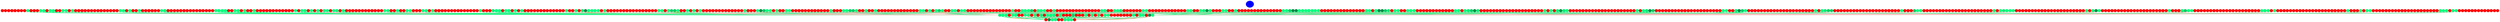 graph {
	edge [bgcolor="purple:pink" color=yellow nodesep=0]
	graph [nodesep=0 ordering=out ranksep=0]
	I [label=1 color=blue height=0.2 style=filled width=0.2]
	x_0 [label="" color=red height=0.2 style=filled width=0.2]
	x_1 [label="" color=red height=0.2 style=filled width=0.2]
	x_2 [label="" color=red height=0.2 style=filled width=0.2]
	x_3 [label="" color=red height=0.2 style=filled width=0.2]
	x_4 [label="" color=red height=0.2 style=filled width=0.2]
	x_5 [label="" color=red height=0.2 style=filled width=0.2]
	x_6 [label="" color=red height=0.2 style=filled width=0.2]
	x_7 [label="" color=red height=0.2 style=filled width=0.2]
	x_8 [label="" color=springgreen fillcolor=springgreen height=0.2 style=filled width=0.2]
	x_9 [label="" color=red height=0.2 style=filled width=0.2]
	x_10 [label="" color=red height=0.2 style=filled width=0.2]
	x_11 [label="" color=red height=0.2 style=filled width=0.2]
	x_12 [label="" color=springgreen fillcolor=springgreen height=0.2 style=filled width=0.2]
	x_13 [label="" color=springgreen fillcolor=springgreen height=0.2 style=filled width=0.2]
	x_14 [label="" color=red height=0.2 style=filled width=0.2]
	x_15 [label="" color=springgreen fillcolor=springgreen height=0.2 style=filled width=0.2]
	x_16 [label="" color=springgreen fillcolor=springgreen height=0.2 style=filled width=0.2]
	x_17 [label="" color=red height=0.2 style=filled width=0.2]
	x_18 [label="" color=red height=0.2 style=filled width=0.2]
	x_19 [label="" color=springgreen fillcolor=springgreen height=0.2 style=filled width=0.2]
	x_20 [label="" color=springgreen fillcolor=springgreen height=0.2 style=filled width=0.2]
	x_21 [label="" color=red height=0.2 style=filled width=0.2]
	x_22 [label="" color=springgreen fillcolor=springgreen height=0.2 style=filled width=0.2]
	x_23 [label="" color=red height=0.2 style=filled width=0.2]
	x_24 [label="" color=red height=0.2 style=filled width=0.2]
	x_25 [label="" color=red height=0.2 style=filled width=0.2]
	x_26 [label="" color=red height=0.2 style=filled width=0.2]
	x_27 [label="" color=red height=0.2 style=filled width=0.2]
	x_28 [label="" color=red height=0.2 style=filled width=0.2]
	x_29 [label="" color=red height=0.2 style=filled width=0.2]
	x_30 [label="" color=red height=0.2 style=filled width=0.2]
	x_31 [label="" color=red height=0.2 style=filled width=0.2]
	x_32 [label="" color=red height=0.2 style=filled width=0.2]
	x_33 [label="" color=red height=0.2 style=filled width=0.2]
	x_34 [label="" color=red height=0.2 style=filled width=0.2]
	x_35 [label="" color=red height=0.2 style=filled width=0.2]
	x_36 [label="" color=red height=0.2 style=filled width=0.2]
	x_37 [label="" color=springgreen fillcolor=springgreen height=0.2 style=filled width=0.2]
	x_38 [label="" color=springgreen fillcolor=springgreen height=0.2 style=filled width=0.2]
	x_39 [label="" color=red height=0.2 style=filled width=0.2]
	x_40 [label="" color=springgreen fillcolor=springgreen height=0.2 style=filled width=0.2]
	x_41 [label="" color=red height=0.2 style=filled width=0.2]
	x_42 [label="" color=red height=0.2 style=filled width=0.2]
	x_43 [label="" color=springgreen fillcolor=springgreen height=0.2 style=filled width=0.2]
	x_44 [label="" color=red height=0.2 style=filled width=0.2]
	x_45 [label="" color=red height=0.2 style=filled width=0.2]
	x_46 [label="" color=red height=0.2 style=filled width=0.2]
	x_47 [label="" color=red height=0.2 style=filled width=0.2]
	x_48 [label="" color=red height=0.2 style=filled width=0.2]
	x_49 [label="" color=red height=0.2 style=filled width=0.2]
	x_50 [label="" color=springgreen fillcolor=springgreen height=0.2 style=filled width=0.2]
	x_51 [label="" color=springgreen fillcolor=springgreen height=0.2 style=filled width=0.2]
	x_52 [label="" color=red height=0.2 style=filled width=0.2]
	x_53 [label="" color=red height=0.2 style=filled width=0.2]
	x_54 [label="" color=red height=0.2 style=filled width=0.2]
	x_55 [label="" color=red height=0.2 style=filled width=0.2]
	x_56 [label="" color=red height=0.2 style=filled width=0.2]
	x_57 [label="" color=red height=0.2 style=filled width=0.2]
	x_58 [label="" color=red height=0.2 style=filled width=0.2]
	x_59 [label="" color=red height=0.2 style=filled width=0.2]
	x_60 [label="" color=red height=0.2 style=filled width=0.2]
	x_61 [label="" color=red height=0.2 style=filled width=0.2]
	x_62 [label="" color=red height=0.2 style=filled width=0.2]
	x_63 [label="" color=red height=0.2 style=filled width=0.2]
	x_64 [label="" color=red height=0.2 style=filled width=0.2]
	x_65 [label="" color=red height=0.2 style=filled width=0.2]
	x_66 [label="" color=red height=0.2 style=filled width=0.2]
	x_67 [label="" color=springgreen fillcolor=springgreen height=0.2 style=filled width=0.2]
	x_68 [label="" color=springgreen fillcolor=springgreen height=0.2 style=filled width=0.2]
	x_69 [label="" color=springgreen fillcolor=springgreen height=0.2 style=filled width=0.2]
	x_70 [label="" color=springgreen fillcolor=springgreen height=0.2 style=filled width=0.2]
	x_71 [label="" color=red height=0.2 style=filled width=0.2]
	x_72 [label="" color=red height=0.2 style=filled width=0.2]
	x_73 [label="" color=springgreen fillcolor=springgreen height=0.2 style=filled width=0.2]
	x_74 [label="" color=springgreen fillcolor=springgreen height=0.2 style=filled width=0.2]
	x_75 [label="" color=red height=0.2 style=filled width=0.2]
	x_76 [label="" color=springgreen fillcolor=springgreen height=0.2 style=filled width=0.2]
	x_77 [label="" color=red height=0.2 style=filled width=0.2]
	x_78 [label="" color=red height=0.2 style=filled width=0.2]
	x_79 [label="" color=springgreen fillcolor=springgreen height=0.2 style=filled width=0.2]
	x_80 [label="" color=red height=0.2 style=filled width=0.2]
	x_81 [label="" color=red height=0.2 style=filled width=0.2]
	x_82 [label="" color=red height=0.2 style=filled width=0.2]
	x_83 [label="" color=red height=0.2 style=filled width=0.2]
	x_84 [label="" color=red height=0.2 style=filled width=0.2]
	x_85 [label="" color=red height=0.2 style=filled width=0.2]
	x_86 [label="" color=red height=0.2 style=filled width=0.2]
	x_87 [label="" color=red height=0.2 style=filled width=0.2]
	x_88 [label="" color=red height=0.2 style=filled width=0.2]
	x_89 [label="" color=red height=0.2 style=filled width=0.2]
	x_90 [label="" color=red height=0.2 style=filled width=0.2]
	x_91 [label="" color=red height=0.2 style=filled width=0.2]
	x_92 [label="" color=springgreen fillcolor=springgreen height=0.2 style=filled width=0.2]
	x_93 [label="" color=red height=0.2 style=filled width=0.2]
	x_94 [label="" color=springgreen fillcolor=springgreen height=0.2 style=filled width=0.2]
	x_95 [label="" color=springgreen fillcolor=springgreen height=0.2 style=filled width=0.2]
	x_96 [label="" color=red height=0.2 style=filled width=0.2]
	x_97 [label="" color=springgreen fillcolor=springgreen height=0.2 style=filled width=0.2]
	x_98 [label="" color=red height=0.2 style=filled width=0.2]
	x_99 [label="" color=springgreen fillcolor=springgreen height=0.2 style=filled width=0.2]
	x_100 [label="" color=red height=0.2 style=filled width=0.2]
	x_101 [label="" color=springgreen fillcolor=springgreen height=0.2 style=filled width=0.2]
	x_102 [label="" color=springgreen fillcolor=springgreen height=0.2 style=filled width=0.2]
	x_103 [label="" color=red height=0.2 style=filled width=0.2]
	x_104 [label="" color=springgreen fillcolor=springgreen height=0.2 style=filled width=0.2]
	x_105 [label="" color=springgreen fillcolor=springgreen height=0.2 style=filled width=0.2]
	x_106 [label="" color=red height=0.2 style=filled width=0.2]
	x_107 [label="" color=springgreen fillcolor=springgreen height=0.2 style=filled width=0.2]
	x_108 [label="" color=red height=0.2 style=filled width=0.2]
	x_109 [label="" color=red height=0.2 style=filled width=0.2]
	x_110 [label="" color=red height=0.2 style=filled width=0.2]
	x_111 [label="" color=red height=0.2 style=filled width=0.2]
	x_112 [label="" color=red height=0.2 style=filled width=0.2]
	x_113 [label="" color=red height=0.2 style=filled width=0.2]
	x_114 [label="" color=red height=0.2 style=filled width=0.2]
	x_115 [label="" color=red height=0.2 style=filled width=0.2]
	x_116 [label="" color=red height=0.2 style=filled width=0.2]
	x_117 [label="" color=red height=0.2 style=filled width=0.2]
	x_118 [label="" color=red height=0.2 style=filled width=0.2]
	x_119 [label="" color=red height=0.2 style=filled width=0.2]
	x_120 [label="" color=springgreen fillcolor=springgreen height=0.2 style=filled width=0.2]
	x_121 [label="" color=springgreen fillcolor=springgreen height=0.2 style=filled width=0.2]
	x_122 [label="" color=red height=0.2 style=filled width=0.2]
	x_123 [label="" color=red height=0.2 style=filled width=0.2]
	x_124 [label="" color=springgreen fillcolor=springgreen height=0.2 style=filled width=0.2]
	x_125 [label="" color=red height=0.2 style=filled width=0.2]
	x_126 [label="" color=red height=0.2 style=filled width=0.2]
	x_127 [label="" color=springgreen fillcolor=springgreen height=0.2 style=filled width=0.2]
	x_128 [label="" color=springgreen fillcolor=springgreen height=0.2 style=filled width=0.2]
	x_129 [label="" color=red height=0.2 style=filled width=0.2]
	x_130 [label="" color=red height=0.2 style=filled width=0.2]
	x_131 [label="" color=red height=0.2 style=filled width=0.2]
	x_132 [label="" color=springgreen fillcolor=springgreen height=0.2 style=filled width=0.2]
	x_133 [label="" color=springgreen fillcolor=springgreen height=0.2 style=filled width=0.2]
	x_134 [label="" color=red height=0.2 style=filled width=0.2]
	x_135 [label="" color=springgreen fillcolor=springgreen height=0.2 style=filled width=0.2]
	x_136 [label="" color=red height=0.2 style=filled width=0.2]
	x_137 [label="" color=red height=0.2 style=filled width=0.2]
	x_138 [label="" color=red height=0.2 style=filled width=0.2]
	x_139 [label="" color=red height=0.2 style=filled width=0.2]
	x_140 [label="" color=red height=0.2 style=filled width=0.2]
	x_141 [label="" color=red height=0.2 style=filled width=0.2]
	x_142 [label="" color=red height=0.2 style=filled width=0.2]
	x_143 [label="" color=red height=0.2 style=filled width=0.2]
	x_144 [label="" color=red height=0.2 style=filled width=0.2]
	x_145 [label="" color=red height=0.2 style=filled width=0.2]
	x_146 [label="" color=red height=0.2 style=filled width=0.2]
	x_147 [label="" color=red height=0.2 style=filled width=0.2]
	x_148 [label="" color=red height=0.2 style=filled width=0.2]
	x_149 [label="" color=red height=0.2 style=filled width=0.2]
	x_150 [label="" color=springgreen fillcolor=springgreen height=0.2 style=filled width=0.2]
	x_151 [label="" color=red height=0.2 style=filled width=0.2]
	x_152 [label="" color=red height=0.2 style=filled width=0.2]
	x_153 [label="" color=red height=0.2 style=filled width=0.2]
	x_154 [label="" color=springgreen2 fillcolor=springgreen2 height=0.2 style=filled width=0.2]
	x_155 [label="" color=springgreen fillcolor=springgreen height=0.2 style=filled width=0.2]
	x_156 [label="" color=springgreen fillcolor=springgreen height=0.2 style=filled width=0.2]
	x_157 [label="" color=red height=0.2 style=filled width=0.2]
	x_158 [label="" color=springgreen fillcolor=springgreen height=0.2 style=filled width=0.2]
	x_159 [label="" color=springgreen fillcolor=springgreen height=0.2 style=filled width=0.2]
	x_160 [label="" color=red height=0.2 style=filled width=0.2]
	x_161 [label="" color=springgreen fillcolor=springgreen height=0.2 style=filled width=0.2]
	x_162 [label="" color=red height=0.2 style=filled width=0.2]
	x_163 [label="" color=springgreen fillcolor=springgreen height=0.2 style=filled width=0.2]
	x_164 [label="" color=red height=0.2 style=filled width=0.2]
	x_165 [label="" color=red height=0.2 style=filled width=0.2]
	x_166 [label="" color=red height=0.2 style=filled width=0.2]
	x_167 [label="" color=red height=0.2 style=filled width=0.2]
	x_168 [label="" color=red height=0.2 style=filled width=0.2]
	x_169 [label="" color=red height=0.2 style=filled width=0.2]
	x_170 [label="" color=red height=0.2 style=filled width=0.2]
	x_171 [label="" color=red height=0.2 style=filled width=0.2]
	x_172 [label="" color=red height=0.2 style=filled width=0.2]
	x_173 [label="" color=red height=0.2 style=filled width=0.2]
	x_174 [label="" color=red height=0.2 style=filled width=0.2]
	x_175 [label="" color=red height=0.2 style=filled width=0.2]
	x_176 [label="" color=red height=0.2 style=filled width=0.2]
	x_177 [label="" color=springgreen fillcolor=springgreen height=0.2 style=filled width=0.2]
	x_178 [label="" color=red height=0.2 style=filled width=0.2]
	x_179 [label="" color=red height=0.2 style=filled width=0.2]
	x_180 [label="" color=springgreen fillcolor=springgreen height=0.2 style=filled width=0.2]
	x_181 [label="" color=red height=0.2 style=filled width=0.2]
	x_182 [label="" color=springgreen2 fillcolor=springgreen2 height=0.2 style=filled width=0.2]
	x_183 [label="" color=springgreen4 fillcolor=springgreen4 height=0.2 style=filled width=0.2]
	x_184 [label="" color=springgreen1 fillcolor=springgreen1 height=0.2 style=filled width=0.2]
	x_185 [label="" color=springgreen fillcolor=springgreen height=0.2 style=filled width=0.2]
	x_186 [label="" color=springgreen fillcolor=springgreen height=0.2 style=filled width=0.2]
	x_187 [label="" color=springgreen fillcolor=springgreen height=0.2 style=filled width=0.2]
	x_188 [label="" color=red height=0.2 style=filled width=0.2]
	x_189 [label="" color=springgreen fillcolor=springgreen height=0.2 style=filled width=0.2]
	x_190 [label="" color=red height=0.2 style=filled width=0.2]
	x_191 [label="" color=red height=0.2 style=filled width=0.2]
	x_192 [label="" color=red height=0.2 style=filled width=0.2]
	x_193 [label="" color=red height=0.2 style=filled width=0.2]
	x_194 [label="" color=red height=0.2 style=filled width=0.2]
	x_195 [label="" color=red height=0.2 style=filled width=0.2]
	x_196 [label="" color=red height=0.2 style=filled width=0.2]
	x_197 [label="" color=red height=0.2 style=filled width=0.2]
	x_198 [label="" color=red height=0.2 style=filled width=0.2]
	x_199 [label="" color=red height=0.2 style=filled width=0.2]
	x_200 [label="" color=red height=0.2 style=filled width=0.2]
	x_201 [label="" color=red height=0.2 style=filled width=0.2]
	x_202 [label="" color=red height=0.2 style=filled width=0.2]
	x_203 [label="" color=red height=0.2 style=filled width=0.2]
	x_204 [label="" color=red height=0.2 style=filled width=0.2]
	x_205 [label="" color=red height=0.2 style=filled width=0.2]
	x_206 [label="" color=springgreen fillcolor=springgreen height=0.2 style=filled width=0.2]
	x_207 [label="" color=springgreen fillcolor=springgreen height=0.2 style=filled width=0.2]
	x_208 [label="" color=red height=0.2 style=filled width=0.2]
	x_209 [label="" color=springgreen1 fillcolor=springgreen1 height=0.2 style=filled width=0.2]
	x_210 [label="" color=springgreen3 fillcolor=springgreen3 height=0.2 style=filled width=0.2]
	x_211 [label="" color=springgreen3 fillcolor=springgreen3 height=0.2 style=filled width=0.2]
	x_212 [label="" color=springgreen1 fillcolor=springgreen1 height=0.2 style=filled width=0.2]
	x_213 [label="" color=red height=0.2 style=filled width=0.2]
	x_214 [label="" color=red height=0.2 style=filled width=0.2]
	x_215 [label="" color=springgreen fillcolor=springgreen height=0.2 style=filled width=0.2]
	x_216 [label="" color=red height=0.2 style=filled width=0.2]
	x_217 [label="" color=springgreen fillcolor=springgreen height=0.2 style=filled width=0.2]
	x_218 [label="" color=red height=0.2 style=filled width=0.2]
	x_219 [label="" color=springgreen fillcolor=springgreen height=0.2 style=filled width=0.2]
	x_220 [label="" color=red height=0.2 style=filled width=0.2]
	x_221 [label="" color=red height=0.2 style=filled width=0.2]
	x_222 [label="" color=red height=0.2 style=filled width=0.2]
	x_223 [label="" color=red height=0.2 style=filled width=0.2]
	x_224 [label="" color=red height=0.2 style=filled width=0.2]
	x_225 [label="" color=red height=0.2 style=filled width=0.2]
	x_226 [label="" color=red height=0.2 style=filled width=0.2]
	x_227 [label="" color=red height=0.2 style=filled width=0.2]
	x_228 [label="" color=red height=0.2 style=filled width=0.2]
	x_229 [label="" color=red height=0.2 style=filled width=0.2]
	x_230 [label="" color=red height=0.2 style=filled width=0.2]
	x_231 [label="" color=red height=0.2 style=filled width=0.2]
	x_232 [label="" color=red height=0.2 style=filled width=0.2]
	x_233 [label="" color=springgreen fillcolor=springgreen height=0.2 style=filled width=0.2]
	x_234 [label="" color=red height=0.2 style=filled width=0.2]
	x_235 [label="" color=red height=0.2 style=filled width=0.2]
	x_236 [label="" color=red height=0.2 style=filled width=0.2]
	x_237 [label="" color=springgreen1 fillcolor=springgreen1 height=0.2 style=filled width=0.2]
	x_238 [label="" color=springgreen4 fillcolor=springgreen4 height=0.2 style=filled width=0.2]
	x_239 [label="" color=springgreen3 fillcolor=springgreen3 height=0.2 style=filled width=0.2]
	x_240 [label="" color=springgreen1 fillcolor=springgreen1 height=0.2 style=filled width=0.2]
	x_241 [label="" color=springgreen fillcolor=springgreen height=0.2 style=filled width=0.2]
	x_242 [label="" color=red height=0.2 style=filled width=0.2]
	x_243 [label="" color=springgreen fillcolor=springgreen height=0.2 style=filled width=0.2]
	x_244 [label="" color=red height=0.2 style=filled width=0.2]
	x_245 [label="" color=red height=0.2 style=filled width=0.2]
	x_246 [label="" color=springgreen fillcolor=springgreen height=0.2 style=filled width=0.2]
	x_247 [label="" color=springgreen fillcolor=springgreen height=0.2 style=filled width=0.2]
	x_248 [label="" color=red height=0.2 style=filled width=0.2]
	x_249 [label="" color=red height=0.2 style=filled width=0.2]
	x_250 [label="" color=red height=0.2 style=filled width=0.2]
	x_251 [label="" color=red height=0.2 style=filled width=0.2]
	x_252 [label="" color=red height=0.2 style=filled width=0.2]
	x_253 [label="" color=red height=0.2 style=filled width=0.2]
	x_254 [label="" color=red height=0.2 style=filled width=0.2]
	x_255 [label="" color=red height=0.2 style=filled width=0.2]
	x_256 [label="" color=red height=0.2 style=filled width=0.2]
	x_257 [label="" color=red height=0.2 style=filled width=0.2]
	x_258 [label="" color=red height=0.2 style=filled width=0.2]
	x_259 [label="" color=red height=0.2 style=filled width=0.2]
	x_260 [label="" color=springgreen fillcolor=springgreen height=0.2 style=filled width=0.2]
	x_261 [label="" color=red height=0.2 style=filled width=0.2]
	x_262 [label="" color=red height=0.2 style=filled width=0.2]
	x_263 [label="" color=red height=0.2 style=filled width=0.2]
	x_264 [label="" color=springgreen fillcolor=springgreen height=0.2 style=filled width=0.2]
	x_265 [label="" color=springgreen1 fillcolor=springgreen1 height=0.2 style=filled width=0.2]
	x_266 [label="" color=springgreen3 fillcolor=springgreen3 height=0.2 style=filled width=0.2]
	x_267 [label="" color=springgreen3 fillcolor=springgreen3 height=0.2 style=filled width=0.2]
	x_268 [label="" color=springgreen fillcolor=springgreen height=0.2 style=filled width=0.2]
	x_269 [label="" color=red height=0.2 style=filled width=0.2]
	x_270 [label="" color=red height=0.2 style=filled width=0.2]
	x_271 [label="" color=springgreen fillcolor=springgreen height=0.2 style=filled width=0.2]
	x_272 [label="" color=red height=0.2 style=filled width=0.2]
	x_273 [label="" color=red height=0.2 style=filled width=0.2]
	x_274 [label="" color=springgreen fillcolor=springgreen height=0.2 style=filled width=0.2]
	x_275 [label="" color=red height=0.2 style=filled width=0.2]
	x_276 [label="" color=red height=0.2 style=filled width=0.2]
	x_277 [label="" color=red height=0.2 style=filled width=0.2]
	x_278 [label="" color=red height=0.2 style=filled width=0.2]
	x_279 [label="" color=red height=0.2 style=filled width=0.2]
	x_280 [label="" color=red height=0.2 style=filled width=0.2]
	x_281 [label="" color=red height=0.2 style=filled width=0.2]
	x_282 [label="" color=red height=0.2 style=filled width=0.2]
	x_283 [label="" color=red height=0.2 style=filled width=0.2]
	x_284 [label="" color=red height=0.2 style=filled width=0.2]
	x_285 [label="" color=red height=0.2 style=filled width=0.2]
	x_286 [label="" color=red height=0.2 style=filled width=0.2]
	x_287 [label="" color=red height=0.2 style=filled width=0.2]
	x_288 [label="" color=springgreen fillcolor=springgreen height=0.2 style=filled width=0.2]
	x_289 [label="" color=springgreen fillcolor=springgreen height=0.2 style=filled width=0.2]
	x_290 [label="" color=red height=0.2 style=filled width=0.2]
	x_291 [label="" color=springgreen fillcolor=springgreen height=0.2 style=filled width=0.2]
	x_292 [label="" color=red height=0.2 style=filled width=0.2]
	x_293 [label="" color=springgreen fillcolor=springgreen height=0.2 style=filled width=0.2]
	x_294 [label="" color=springgreen3 fillcolor=springgreen3 height=0.2 style=filled width=0.2]
	x_295 [label="" color=springgreen fillcolor=springgreen height=0.2 style=filled width=0.2]
	x_296 [label="" color=red height=0.2 style=filled width=0.2]
	x_297 [label="" color=red height=0.2 style=filled width=0.2]
	x_298 [label="" color=springgreen fillcolor=springgreen height=0.2 style=filled width=0.2]
	x_299 [label="" color=springgreen fillcolor=springgreen height=0.2 style=filled width=0.2]
	x_300 [label="" color=red height=0.2 style=filled width=0.2]
	x_301 [label="" color=springgreen fillcolor=springgreen height=0.2 style=filled width=0.2]
	x_302 [label="" color=springgreen fillcolor=springgreen height=0.2 style=filled width=0.2]
	x_303 [label="" color=red height=0.2 style=filled width=0.2]
	x_304 [label="" color=red height=0.2 style=filled width=0.2]
	x_305 [label="" color=red height=0.2 style=filled width=0.2]
	x_306 [label="" color=red height=0.2 style=filled width=0.2]
	x_307 [label="" color=red height=0.2 style=filled width=0.2]
	x_308 [label="" color=red height=0.2 style=filled width=0.2]
	x_309 [label="" color=red height=0.2 style=filled width=0.2]
	x_310 [label="" color=red height=0.2 style=filled width=0.2]
	x_311 [label="" color=red height=0.2 style=filled width=0.2]
	x_312 [label="" color=red height=0.2 style=filled width=0.2]
	x_313 [label="" color=red height=0.2 style=filled width=0.2]
	x_314 [label="" color=red height=0.2 style=filled width=0.2]
	x_315 [label="" color=red height=0.2 style=filled width=0.2]
	x_316 [label="" color=red height=0.2 style=filled width=0.2]
	x_317 [label="" color=springgreen fillcolor=springgreen height=0.2 style=filled width=0.2]
	x_318 [label="" color=red height=0.2 style=filled width=0.2]
	x_319 [label="" color=red height=0.2 style=filled width=0.2]
	x_320 [label="" color=springgreen fillcolor=springgreen height=0.2 style=filled width=0.2]
	x_321 [label="" color=springgreen1 fillcolor=springgreen1 height=0.2 style=filled width=0.2]
	x_322 [label="" color=springgreen1 fillcolor=springgreen1 height=0.2 style=filled width=0.2]
	x_323 [label="" color=springgreen3 fillcolor=springgreen3 height=0.2 style=filled width=0.2]
	x_324 [label="" color=red height=0.2 style=filled width=0.2]
	x_325 [label="" color=springgreen fillcolor=springgreen height=0.2 style=filled width=0.2]
	x_326 [label="" color=springgreen fillcolor=springgreen height=0.2 style=filled width=0.2]
	x_327 [label="" color=springgreen fillcolor=springgreen height=0.2 style=filled width=0.2]
	x_328 [label="" color=red height=0.2 style=filled width=0.2]
	x_329 [label="" color=red height=0.2 style=filled width=0.2]
	x_330 [label="" color=springgreen fillcolor=springgreen height=0.2 style=filled width=0.2]
	x_331 [label="" color=red height=0.2 style=filled width=0.2]
	x_332 [label="" color=red height=0.2 style=filled width=0.2]
	x_333 [label="" color=red height=0.2 style=filled width=0.2]
	x_334 [label="" color=red height=0.2 style=filled width=0.2]
	x_335 [label="" color=red height=0.2 style=filled width=0.2]
	x_336 [label="" color=red height=0.2 style=filled width=0.2]
	x_337 [label="" color=red height=0.2 style=filled width=0.2]
	x_338 [label="" color=red height=0.2 style=filled width=0.2]
	x_339 [label="" color=red height=0.2 style=filled width=0.2]
	x_340 [label="" color=red height=0.2 style=filled width=0.2]
	x_341 [label="" color=red height=0.2 style=filled width=0.2]
	x_342 [label="" color=red height=0.2 style=filled width=0.2]
	x_343 [label="" color=red height=0.2 style=filled width=0.2]
	x_344 [label="" color=red height=0.2 style=filled width=0.2]
	x_345 [label="" color=springgreen fillcolor=springgreen height=0.2 style=filled width=0.2]
	x_346 [label="" color=springgreen fillcolor=springgreen height=0.2 style=filled width=0.2]
	x_347 [label="" color=red height=0.2 style=filled width=0.2]
	x_348 [label="" color=red height=0.2 style=filled width=0.2]
	x_349 [label="" color=springgreen fillcolor=springgreen height=0.2 style=filled width=0.2]
	x_350 [label="" color=springgreen1 fillcolor=springgreen1 height=0.2 style=filled width=0.2]
	x_351 [label="" color=springgreen2 fillcolor=springgreen2 height=0.2 style=filled width=0.2]
	x_352 [label="" color=red height=0.2 style=filled width=0.2]
	x_353 [label="" color=red height=0.2 style=filled width=0.2]
	x_354 [label="" color=red height=0.2 style=filled width=0.2]
	x_355 [label="" color=red height=0.2 style=filled width=0.2]
	x_356 [label="" color=red height=0.2 style=filled width=0.2]
	x_357 [label="" color=red height=0.2 style=filled width=0.2]
	x_358 [label="" color=springgreen fillcolor=springgreen height=0.2 style=filled width=0.2]
	x_359 [label="" color=springgreen fillcolor=springgreen height=0.2 style=filled width=0.2]
	x_360 [label="" color=red height=0.2 style=filled width=0.2]
	x_361 [label="" color=red height=0.2 style=filled width=0.2]
	x_362 [label="" color=red height=0.2 style=filled width=0.2]
	x_363 [label="" color=red height=0.2 style=filled width=0.2]
	x_364 [label="" color=red height=0.2 style=filled width=0.2]
	x_365 [label="" color=red height=0.2 style=filled width=0.2]
	x_366 [label="" color=red height=0.2 style=filled width=0.2]
	x_367 [label="" color=red height=0.2 style=filled width=0.2]
	x_368 [label="" color=red height=0.2 style=filled width=0.2]
	x_369 [label="" color=red height=0.2 style=filled width=0.2]
	x_370 [label="" color=red height=0.2 style=filled width=0.2]
	x_371 [label="" color=red height=0.2 style=filled width=0.2]
	x_372 [label="" color=springgreen fillcolor=springgreen height=0.2 style=filled width=0.2]
	x_373 [label="" color=springgreen fillcolor=springgreen height=0.2 style=filled width=0.2]
	x_374 [label="" color=red height=0.2 style=filled width=0.2]
	x_375 [label="" color=red height=0.2 style=filled width=0.2]
	x_376 [label="" color=springgreen fillcolor=springgreen height=0.2 style=filled width=0.2]
	x_377 [label="" color=springgreen2 fillcolor=springgreen2 height=0.2 style=filled width=0.2]
	x_378 [label="" color=springgreen4 fillcolor=springgreen4 height=0.2 style=filled width=0.2]
	x_379 [label="" color=springgreen2 fillcolor=springgreen2 height=0.2 style=filled width=0.2]
	x_380 [label="" color=red height=0.2 style=filled width=0.2]
	x_381 [label="" color=red height=0.2 style=filled width=0.2]
	x_382 [label="" color=red height=0.2 style=filled width=0.2]
	x_383 [label="" color=springgreen fillcolor=springgreen height=0.2 style=filled width=0.2]
	x_384 [label="" color=springgreen fillcolor=springgreen height=0.2 style=filled width=0.2]
	x_385 [label="" color=red height=0.2 style=filled width=0.2]
	x_386 [label="" color=red height=0.2 style=filled width=0.2]
	x_387 [label="" color=springgreen fillcolor=springgreen height=0.2 style=filled width=0.2]
	x_388 [label="" color=red height=0.2 style=filled width=0.2]
	x_389 [label="" color=red height=0.2 style=filled width=0.2]
	x_390 [label="" color=red height=0.2 style=filled width=0.2]
	x_391 [label="" color=red height=0.2 style=filled width=0.2]
	x_392 [label="" color=red height=0.2 style=filled width=0.2]
	x_393 [label="" color=red height=0.2 style=filled width=0.2]
	x_394 [label="" color=red height=0.2 style=filled width=0.2]
	x_395 [label="" color=red height=0.2 style=filled width=0.2]
	x_396 [label="" color=red height=0.2 style=filled width=0.2]
	x_397 [label="" color=red height=0.2 style=filled width=0.2]
	x_398 [label="" color=red height=0.2 style=filled width=0.2]
	x_399 [label="" color=red height=0.2 style=filled width=0.2]
	x_400 [label="" color=red height=0.2 style=filled width=0.2]
	x_401 [label="" color=red height=0.2 style=filled width=0.2]
	x_402 [label="" color=springgreen fillcolor=springgreen height=0.2 style=filled width=0.2]
	x_403 [label="" color=springgreen fillcolor=springgreen height=0.2 style=filled width=0.2]
	x_404 [label="" color=springgreen3 fillcolor=springgreen3 height=0.2 style=filled width=0.2]
	x_405 [label="" color=springgreen4 fillcolor=springgreen4 height=0.2 style=filled width=0.2]
	x_406 [label="" color=springgreen4 fillcolor=springgreen4 height=0.2 style=filled width=0.2]
	x_407 [label="" color=springgreen fillcolor=springgreen height=0.2 style=filled width=0.2]
	x_408 [label="" color=springgreen fillcolor=springgreen height=0.2 style=filled width=0.2]
	x_409 [label="" color=springgreen fillcolor=springgreen height=0.2 style=filled width=0.2]
	x_410 [label="" color=springgreen fillcolor=springgreen height=0.2 style=filled width=0.2]
	x_411 [label="" color=springgreen fillcolor=springgreen height=0.2 style=filled width=0.2]
	x_412 [label="" color=springgreen fillcolor=springgreen height=0.2 style=filled width=0.2]
	x_413 [label="" color=springgreen fillcolor=springgreen height=0.2 style=filled width=0.2]
	x_414 [label="" color=red height=0.2 style=filled width=0.2]
	x_415 [label="" color=red height=0.2 style=filled width=0.2]
	x_416 [label="" color=red height=0.2 style=filled width=0.2]
	x_417 [label="" color=red height=0.2 style=filled width=0.2]
	x_418 [label="" color=red height=0.2 style=filled width=0.2]
	x_419 [label="" color=red height=0.2 style=filled width=0.2]
	x_420 [label="" color=red height=0.2 style=filled width=0.2]
	x_421 [label="" color=red height=0.2 style=filled width=0.2]
	x_422 [label="" color=red height=0.2 style=filled width=0.2]
	x_423 [label="" color=red height=0.2 style=filled width=0.2]
	x_424 [label="" color=red height=0.2 style=filled width=0.2]
	x_425 [label="" color=red height=0.2 style=filled width=0.2]
	x_426 [label="" color=red height=0.2 style=filled width=0.2]
	x_427 [label="" color=red height=0.2 style=filled width=0.2]
	x_428 [label="" color=springgreen fillcolor=springgreen height=0.2 style=filled width=0.2]
	x_429 [label="" color=springgreen fillcolor=springgreen height=0.2 style=filled width=0.2]
	x_430 [label="" color=red height=0.2 style=filled width=0.2]
	x_431 [label="" color=springgreen1 fillcolor=springgreen1 height=0.2 style=filled width=0.2]
	x_432 [label="" color=springgreen4 fillcolor=springgreen4 height=0.2 style=filled width=0.2]
	x_433 [label="" color=springgreen4 fillcolor=springgreen4 height=0.2 style=filled width=0.2]
	x_434 [label="" color=springgreen3 fillcolor=springgreen3 height=0.2 style=filled width=0.2]
	x_435 [label="" color=springgreen2 fillcolor=springgreen2 height=0.2 style=filled width=0.2]
	x_436 [label="" color=red height=0.2 style=filled width=0.2]
	x_437 [label="" color=springgreen fillcolor=springgreen height=0.2 style=filled width=0.2]
	x_438 [label="" color=springgreen fillcolor=springgreen height=0.2 style=filled width=0.2]
	x_439 [label="" color=red height=0.2 style=filled width=0.2]
	x_440 [label="" color=red height=0.2 style=filled width=0.2]
	x_441 [label="" color=springgreen fillcolor=springgreen height=0.2 style=filled width=0.2]
	x_442 [label="" color=springgreen fillcolor=springgreen height=0.2 style=filled width=0.2]
	x_443 [label="" color=springgreen fillcolor=springgreen height=0.2 style=filled width=0.2]
	x_444 [label="" color=red height=0.2 style=filled width=0.2]
	x_445 [label="" color=red height=0.2 style=filled width=0.2]
	x_446 [label="" color=red height=0.2 style=filled width=0.2]
	x_447 [label="" color=red height=0.2 style=filled width=0.2]
	x_448 [label="" color=red height=0.2 style=filled width=0.2]
	x_449 [label="" color=red height=0.2 style=filled width=0.2]
	x_450 [label="" color=red height=0.2 style=filled width=0.2]
	x_451 [label="" color=red height=0.2 style=filled width=0.2]
	x_452 [label="" color=red height=0.2 style=filled width=0.2]
	x_453 [label="" color=red height=0.2 style=filled width=0.2]
	x_454 [label="" color=red height=0.2 style=filled width=0.2]
	x_455 [label="" color=red height=0.2 style=filled width=0.2]
	x_456 [label="" color=springgreen fillcolor=springgreen height=0.2 style=filled width=0.2]
	x_457 [label="" color=springgreen fillcolor=springgreen height=0.2 style=filled width=0.2]
	x_458 [label="" color=red height=0.2 style=filled width=0.2]
	x_459 [label="" color=springgreen fillcolor=springgreen height=0.2 style=filled width=0.2]
	x_460 [label="" color=springgreen2 fillcolor=springgreen2 height=0.2 style=filled width=0.2]
	x_461 [label="" color=springgreen3 fillcolor=springgreen3 height=0.2 style=filled width=0.2]
	x_462 [label="" color=springgreen4 fillcolor=springgreen4 height=0.2 style=filled width=0.2]
	x_463 [label="" color=springgreen2 fillcolor=springgreen2 height=0.2 style=filled width=0.2]
	x_464 [label="" color=red height=0.2 style=filled width=0.2]
	x_465 [label="" color=red height=0.2 style=filled width=0.2]
	x_466 [label="" color=red height=0.2 style=filled width=0.2]
	x_467 [label="" color=red height=0.2 style=filled width=0.2]
	x_468 [label="" color=red height=0.2 style=filled width=0.2]
	x_469 [label="" color=red height=0.2 style=filled width=0.2]
	x_470 [label="" color=red height=0.2 style=filled width=0.2]
	x_471 [label="" color=red height=0.2 style=filled width=0.2]
	x_472 [label="" color=red height=0.2 style=filled width=0.2]
	x_473 [label="" color=red height=0.2 style=filled width=0.2]
	x_474 [label="" color=red height=0.2 style=filled width=0.2]
	x_475 [label="" color=red height=0.2 style=filled width=0.2]
	x_476 [label="" color=red height=0.2 style=filled width=0.2]
	x_477 [label="" color=red height=0.2 style=filled width=0.2]
	x_478 [label="" color=red height=0.2 style=filled width=0.2]
	x_479 [label="" color=red height=0.2 style=filled width=0.2]
	x_480 [label="" color=red height=0.2 style=filled width=0.2]
	x_481 [label="" color=red height=0.2 style=filled width=0.2]
	x_482 [label="" color=red height=0.2 style=filled width=0.2]
	x_483 [label="" color=red height=0.2 style=filled width=0.2]
	x_484 [label="" color=springgreen fillcolor=springgreen height=0.2 style=filled width=0.2]
	x_485 [label="" color=red height=0.2 style=filled width=0.2]
	x_486 [label="" color=springgreen fillcolor=springgreen height=0.2 style=filled width=0.2]
	x_487 [label="" color=red height=0.2 style=filled width=0.2]
	x_488 [label="" color=springgreen2 fillcolor=springgreen2 height=0.2 style=filled width=0.2]
	x_489 [label="" color=springgreen4 fillcolor=springgreen4 height=0.2 style=filled width=0.2]
	x_490 [label="" color=springgreen2 fillcolor=springgreen2 height=0.2 style=filled width=0.2]
	x_491 [label="" color=springgreen fillcolor=springgreen height=0.2 style=filled width=0.2]
	x_492 [label="" color=red height=0.2 style=filled width=0.2]
	x_493 [label="" color=red height=0.2 style=filled width=0.2]
	x_494 [label="" color=red height=0.2 style=filled width=0.2]
	x_495 [label="" color=red height=0.2 style=filled width=0.2]
	x_496 [label="" color=red height=0.2 style=filled width=0.2]
	x_497 [label="" color=red height=0.2 style=filled width=0.2]
	x_498 [label="" color=red height=0.2 style=filled width=0.2]
	x_499 [label="" color=red height=0.2 style=filled width=0.2]
	x_500 [label="" color=red height=0.2 style=filled width=0.2]
	x_501 [label="" color=red height=0.2 style=filled width=0.2]
	x_502 [label="" color=red height=0.2 style=filled width=0.2]
	x_503 [label="" color=red height=0.2 style=filled width=0.2]
	x_504 [label="" color=red height=0.2 style=filled width=0.2]
	x_505 [label="" color=red height=0.2 style=filled width=0.2]
	x_506 [label="" color=red height=0.2 style=filled width=0.2]
	x_507 [label="" color=red height=0.2 style=filled width=0.2]
	x_508 [label="" color=red height=0.2 style=filled width=0.2]
	x_509 [label="" color=red height=0.2 style=filled width=0.2]
	x_510 [label="" color=red height=0.2 style=filled width=0.2]
	x_511 [label="" color=red height=0.2 style=filled width=0.2]
	x_512 [label="" color=red height=0.2 style=filled width=0.2]
	x_513 [label="" color=springgreen fillcolor=springgreen height=0.2 style=filled width=0.2]
	x_514 [label="" color=red height=0.2 style=filled width=0.2]
	x_515 [label="" color=springgreen fillcolor=springgreen height=0.2 style=filled width=0.2]
	x_516 [label="" color=springgreen2 fillcolor=springgreen2 height=0.2 style=filled width=0.2]
	x_517 [label="" color=springgreen4 fillcolor=springgreen4 height=0.2 style=filled width=0.2]
	x_518 [label="" color=springgreen3 fillcolor=springgreen3 height=0.2 style=filled width=0.2]
	x_519 [label="" color=red height=0.2 style=filled width=0.2]
	x_520 [label="" color=red height=0.2 style=filled width=0.2]
	x_521 [label="" color=red height=0.2 style=filled width=0.2]
	x_522 [label="" color=red height=0.2 style=filled width=0.2]
	x_523 [label="" color=red height=0.2 style=filled width=0.2]
	x_524 [label="" color=red height=0.2 style=filled width=0.2]
	x_525 [label="" color=red height=0.2 style=filled width=0.2]
	x_526 [label="" color=red height=0.2 style=filled width=0.2]
	x_527 [label="" color=red height=0.2 style=filled width=0.2]
	x_528 [label="" color=red height=0.2 style=filled width=0.2]
	x_529 [label="" color=red height=0.2 style=filled width=0.2]
	x_530 [label="" color=red height=0.2 style=filled width=0.2]
	x_531 [label="" color=red height=0.2 style=filled width=0.2]
	x_532 [label="" color=red height=0.2 style=filled width=0.2]
	x_533 [label="" color=red height=0.2 style=filled width=0.2]
	x_534 [label="" color=red height=0.2 style=filled width=0.2]
	x_535 [label="" color=red height=0.2 style=filled width=0.2]
	x_536 [label="" color=red height=0.2 style=filled width=0.2]
	x_537 [label="" color=red height=0.2 style=filled width=0.2]
	x_538 [label="" color=red height=0.2 style=filled width=0.2]
	x_539 [label="" color=red height=0.2 style=filled width=0.2]
	x_540 [label="" color=springgreen fillcolor=springgreen height=0.2 style=filled width=0.2]
	x_541 [label="" color=springgreen fillcolor=springgreen height=0.2 style=filled width=0.2]
	x_542 [label="" color=red height=0.2 style=filled width=0.2]
	x_543 [label="" color=red height=0.2 style=filled width=0.2]
	x_544 [label="" color=springgreen2 fillcolor=springgreen2 height=0.2 style=filled width=0.2]
	x_545 [label="" color=springgreen4 fillcolor=springgreen4 height=0.2 style=filled width=0.2]
	x_546 [label="" color=springgreen3 fillcolor=springgreen3 height=0.2 style=filled width=0.2]
	x_547 [label="" color=springgreen fillcolor=springgreen height=0.2 style=filled width=0.2]
	x_548 [label="" color=red height=0.2 style=filled width=0.2]
	x_549 [label="" color=red height=0.2 style=filled width=0.2]
	x_550 [label="" color=red height=0.2 style=filled width=0.2]
	x_551 [label="" color=red height=0.2 style=filled width=0.2]
	x_552 [label="" color=red height=0.2 style=filled width=0.2]
	x_553 [label="" color=red height=0.2 style=filled width=0.2]
	x_554 [label="" color=red height=0.2 style=filled width=0.2]
	x_555 [label="" color=red height=0.2 style=filled width=0.2]
	x_556 [label="" color=red height=0.2 style=filled width=0.2]
	x_557 [label="" color=red height=0.2 style=filled width=0.2]
	x_558 [label="" color=red height=0.2 style=filled width=0.2]
	x_559 [label="" color=red height=0.2 style=filled width=0.2]
	x_560 [label="" color=red height=0.2 style=filled width=0.2]
	x_561 [label="" color=red height=0.2 style=filled width=0.2]
	x_562 [label="" color=red height=0.2 style=filled width=0.2]
	x_563 [label="" color=red height=0.2 style=filled width=0.2]
	x_564 [label="" color=red height=0.2 style=filled width=0.2]
	x_565 [label="" color=red height=0.2 style=filled width=0.2]
	x_566 [label="" color=red height=0.2 style=filled width=0.2]
	x_567 [label="" color=red height=0.2 style=filled width=0.2]
	x_568 [label="" color=red height=0.2 style=filled width=0.2]
	x_569 [label="" color=springgreen fillcolor=springgreen height=0.2 style=filled width=0.2]
	x_570 [label="" color=red height=0.2 style=filled width=0.2]
	x_571 [label="" color=springgreen fillcolor=springgreen height=0.2 style=filled width=0.2]
	x_572 [label="" color=springgreen2 fillcolor=springgreen2 height=0.2 style=filled width=0.2]
	x_573 [label="" color=springgreen3 fillcolor=springgreen3 height=0.2 style=filled width=0.2]
	x_574 [label="" color=springgreen3 fillcolor=springgreen3 height=0.2 style=filled width=0.2]
	x_575 [label="" color=red height=0.2 style=filled width=0.2]
	x_576 [label="" color=red height=0.2 style=filled width=0.2]
	x_577 [label="" color=red height=0.2 style=filled width=0.2]
	x_578 [label="" color=red height=0.2 style=filled width=0.2]
	x_579 [label="" color=red height=0.2 style=filled width=0.2]
	x_580 [label="" color=red height=0.2 style=filled width=0.2]
	x_581 [label="" color=red height=0.2 style=filled width=0.2]
	x_582 [label="" color=red height=0.2 style=filled width=0.2]
	x_583 [label="" color=red height=0.2 style=filled width=0.2]
	x_584 [label="" color=red height=0.2 style=filled width=0.2]
	x_585 [label="" color=red height=0.2 style=filled width=0.2]
	x_586 [label="" color=red height=0.2 style=filled width=0.2]
	x_587 [label="" color=red height=0.2 style=filled width=0.2]
	x_588 [label="" color=red height=0.2 style=filled width=0.2]
	x_589 [label="" color=red height=0.2 style=filled width=0.2]
	x_590 [label="" color=red height=0.2 style=filled width=0.2]
	x_591 [label="" color=red height=0.2 style=filled width=0.2]
	x_592 [label="" color=red height=0.2 style=filled width=0.2]
	x_593 [label="" color=red height=0.2 style=filled width=0.2]
	x_594 [label="" color=red height=0.2 style=filled width=0.2]
	x_595 [label="" color=red height=0.2 style=filled width=0.2]
	x_596 [label="" color=springgreen fillcolor=springgreen height=0.2 style=filled width=0.2]
	x_597 [label="" color=red height=0.2 style=filled width=0.2]
	x_598 [label="" color=red height=0.2 style=filled width=0.2]
	x_599 [label="" color=red height=0.2 style=filled width=0.2]
	x_600 [label="" color=springgreen3 fillcolor=springgreen3 height=0.2 style=filled width=0.2]
	x_601 [label="" color=springgreen1 fillcolor=springgreen1 height=0.2 style=filled width=0.2]
	x_602 [label="" color=springgreen fillcolor=springgreen height=0.2 style=filled width=0.2]
	x_603 [label="" color=red height=0.2 style=filled width=0.2]
	x_604 [label="" color=red height=0.2 style=filled width=0.2]
	x_605 [label="" color=red height=0.2 style=filled width=0.2]
	x_606 [label="" color=red height=0.2 style=filled width=0.2]
	x_607 [label="" color=red height=0.2 style=filled width=0.2]
	x_608 [label="" color=red height=0.2 style=filled width=0.2]
	x_609 [label="" color=red height=0.2 style=filled width=0.2]
	x_610 [label="" color=red height=0.2 style=filled width=0.2]
	x_611 [label="" color=red height=0.2 style=filled width=0.2]
	x_612 [label="" color=red height=0.2 style=filled width=0.2]
	x_613 [label="" color=red height=0.2 style=filled width=0.2]
	x_614 [label="" color=red height=0.2 style=filled width=0.2]
	x_615 [label="" color=red height=0.2 style=filled width=0.2]
	x_616 [label="" color=red height=0.2 style=filled width=0.2]
	x_617 [label="" color=red height=0.2 style=filled width=0.2]
	x_618 [label="" color=red height=0.2 style=filled width=0.2]
	x_619 [label="" color=red height=0.2 style=filled width=0.2]
	x_620 [label="" color=red height=0.2 style=filled width=0.2]
	x_621 [label="" color=red height=0.2 style=filled width=0.2]
	x_622 [label="" color=red height=0.2 style=filled width=0.2]
	x_623 [label="" color=red height=0.2 style=filled width=0.2]
	x_624 [label="" color=red height=0.2 style=filled width=0.2]
	x_625 [label="" color=springgreen fillcolor=springgreen height=0.2 style=filled width=0.2]
	x_626 [label="" color=red height=0.2 style=filled width=0.2]
	x_627 [label="" color=springgreen fillcolor=springgreen height=0.2 style=filled width=0.2]
	x_628 [label="" color=springgreen2 fillcolor=springgreen2 height=0.2 style=filled width=0.2]
	x_629 [label="" color=springgreen1 fillcolor=springgreen1 height=0.2 style=filled width=0.2]
	x_630 [label="" color=springgreen1 fillcolor=springgreen1 height=0.2 style=filled width=0.2]
	x_631 [label="" color=springgreen fillcolor=springgreen height=0.2 style=filled width=0.2]
	x_632 [label="" color=red height=0.2 style=filled width=0.2]
	x_633 [label="" color=red height=0.2 style=filled width=0.2]
	x_634 [label="" color=red height=0.2 style=filled width=0.2]
	x_635 [label="" color=red height=0.2 style=filled width=0.2]
	x_636 [label="" color=red height=0.2 style=filled width=0.2]
	x_637 [label="" color=red height=0.2 style=filled width=0.2]
	x_638 [label="" color=red height=0.2 style=filled width=0.2]
	x_639 [label="" color=red height=0.2 style=filled width=0.2]
	x_640 [label="" color=red height=0.2 style=filled width=0.2]
	x_641 [label="" color=red height=0.2 style=filled width=0.2]
	x_642 [label="" color=red height=0.2 style=filled width=0.2]
	x_643 [label="" color=red height=0.2 style=filled width=0.2]
	x_644 [label="" color=red height=0.2 style=filled width=0.2]
	x_645 [label="" color=red height=0.2 style=filled width=0.2]
	x_646 [label="" color=red height=0.2 style=filled width=0.2]
	x_647 [label="" color=red height=0.2 style=filled width=0.2]
	x_648 [label="" color=red height=0.2 style=filled width=0.2]
	x_649 [label="" color=red height=0.2 style=filled width=0.2]
	x_650 [label="" color=red height=0.2 style=filled width=0.2]
	x_651 [label="" color=red height=0.2 style=filled width=0.2]
	x_652 [label="" color=red height=0.2 style=filled width=0.2]
	x_653 [label="" color=red height=0.2 style=filled width=0.2]
	x_654 [label="" color=springgreen fillcolor=springgreen height=0.2 style=filled width=0.2]
	x_655 [label="" color=red height=0.2 style=filled width=0.2]
	x_656 [label="" color=springgreen fillcolor=springgreen height=0.2 style=filled width=0.2]
	x_657 [label="" color=springgreen4 fillcolor=springgreen4 height=0.2 style=filled width=0.2]
	x_658 [label="" color=springgreen1 fillcolor=springgreen1 height=0.2 style=filled width=0.2]
	x_659 [label="" color=red height=0.2 style=filled width=0.2]
	x_660 [label="" color=red height=0.2 style=filled width=0.2]
	x_661 [label="" color=red height=0.2 style=filled width=0.2]
	x_662 [label="" color=red height=0.2 style=filled width=0.2]
	x_663 [label="" color=red height=0.2 style=filled width=0.2]
	x_664 [label="" color=red height=0.2 style=filled width=0.2]
	x_665 [label="" color=red height=0.2 style=filled width=0.2]
	x_666 [label="" color=red height=0.2 style=filled width=0.2]
	x_667 [label="" color=red height=0.2 style=filled width=0.2]
	x_668 [label="" color=red height=0.2 style=filled width=0.2]
	x_669 [label="" color=red height=0.2 style=filled width=0.2]
	x_670 [label="" color=red height=0.2 style=filled width=0.2]
	x_671 [label="" color=red height=0.2 style=filled width=0.2]
	x_672 [label="" color=red height=0.2 style=filled width=0.2]
	x_673 [label="" color=red height=0.2 style=filled width=0.2]
	x_674 [label="" color=red height=0.2 style=filled width=0.2]
	x_675 [label="" color=red height=0.2 style=filled width=0.2]
	x_676 [label="" color=red height=0.2 style=filled width=0.2]
	x_677 [label="" color=red height=0.2 style=filled width=0.2]
	x_678 [label="" color=red height=0.2 style=filled width=0.2]
	x_679 [label="" color=red height=0.2 style=filled width=0.2]
	x_680 [label="" color=springgreen fillcolor=springgreen height=0.2 style=filled width=0.2]
	x_681 [label="" color=red height=0.2 style=filled width=0.2]
	x_682 [label="" color=red height=0.2 style=filled width=0.2]
	x_683 [label="" color=red height=0.2 style=filled width=0.2]
	x_684 [label="" color=springgreen fillcolor=springgreen height=0.2 style=filled width=0.2]
	x_685 [label="" color=springgreen3 fillcolor=springgreen3 height=0.2 style=filled width=0.2]
	x_686 [label="" color=springgreen1 fillcolor=springgreen1 height=0.2 style=filled width=0.2]
	x_687 [label="" color=springgreen fillcolor=springgreen height=0.2 style=filled width=0.2]
	x_688 [label="" color=red height=0.2 style=filled width=0.2]
	x_689 [label="" color=red height=0.2 style=filled width=0.2]
	x_690 [label="" color=red height=0.2 style=filled width=0.2]
	x_691 [label="" color=red height=0.2 style=filled width=0.2]
	x_692 [label="" color=red height=0.2 style=filled width=0.2]
	x_693 [label="" color=red height=0.2 style=filled width=0.2]
	x_694 [label="" color=red height=0.2 style=filled width=0.2]
	x_695 [label="" color=red height=0.2 style=filled width=0.2]
	x_696 [label="" color=red height=0.2 style=filled width=0.2]
	x_697 [label="" color=red height=0.2 style=filled width=0.2]
	x_698 [label="" color=red height=0.2 style=filled width=0.2]
	x_699 [label="" color=red height=0.2 style=filled width=0.2]
	x_700 [label="" color=red height=0.2 style=filled width=0.2]
	x_701 [label="" color=red height=0.2 style=filled width=0.2]
	x_702 [label="" color=red height=0.2 style=filled width=0.2]
	x_703 [label="" color=red height=0.2 style=filled width=0.2]
	x_704 [label="" color=red height=0.2 style=filled width=0.2]
	x_705 [label="" color=red height=0.2 style=filled width=0.2]
	x_706 [label="" color=red height=0.2 style=filled width=0.2]
	x_707 [label="" color=red height=0.2 style=filled width=0.2]
	x_708 [label="" color=red height=0.2 style=filled width=0.2]
	x_709 [label="" color=springgreen fillcolor=springgreen height=0.2 style=filled width=0.2]
	x_710 [label="" color=springgreen fillcolor=springgreen height=0.2 style=filled width=0.2]
	x_711 [label="" color=springgreen fillcolor=springgreen height=0.2 style=filled width=0.2]
	x_712 [label="" color=red height=0.2 style=filled width=0.2]
	x_713 [label="" color=springgreen fillcolor=springgreen height=0.2 style=filled width=0.2]
	x_714 [label="" color=red height=0.2 style=filled width=0.2]
	x_715 [label="" color=red height=0.2 style=filled width=0.2]
	x_716 [label="" color=red height=0.2 style=filled width=0.2]
	x_717 [label="" color=red height=0.2 style=filled width=0.2]
	x_718 [label="" color=red height=0.2 style=filled width=0.2]
	x_719 [label="" color=red height=0.2 style=filled width=0.2]
	x_720 [label="" color=red height=0.2 style=filled width=0.2]
	x_721 [label="" color=red height=0.2 style=filled width=0.2]
	x_722 [label="" color=red height=0.2 style=filled width=0.2]
	x_723 [label="" color=red height=0.2 style=filled width=0.2]
	x_724 [label="" color=red height=0.2 style=filled width=0.2]
	x_725 [label="" color=red height=0.2 style=filled width=0.2]
	x_726 [label="" color=red height=0.2 style=filled width=0.2]
	x_727 [label="" color=red height=0.2 style=filled width=0.2]
	x_728 [label="" color=red height=0.2 style=filled width=0.2]
	x_729 [label="" color=red height=0.2 style=filled width=0.2]
	x_730 [label="" color=red height=0.2 style=filled width=0.2]
	x_731 [label="" color=red height=0.2 style=filled width=0.2]
	x_732 [label="" color=red height=0.2 style=filled width=0.2]
	x_733 [label="" color=red height=0.2 style=filled width=0.2]
	x_734 [label="" color=red height=0.2 style=filled width=0.2]
	x_735 [label="" color=red height=0.2 style=filled width=0.2]
	x_736 [label="" color=springgreen fillcolor=springgreen height=0.2 style=filled width=0.2]
	x_737 [label="" color=red height=0.2 style=filled width=0.2]
	x_738 [label="" color=red height=0.2 style=filled width=0.2]
	x_739 [label="" color=red height=0.2 style=filled width=0.2]
	x_740 [label="" color=springgreen fillcolor=springgreen height=0.2 style=filled width=0.2]
	x_741 [label="" color=red height=0.2 style=filled width=0.2]
	x_742 [label="" color=springgreen fillcolor=springgreen height=0.2 style=filled width=0.2]
	x_743 [label="" color=springgreen fillcolor=springgreen height=0.2 style=filled width=0.2]
	x_744 [label="" color=red height=0.2 style=filled width=0.2]
	x_745 [label="" color=red height=0.2 style=filled width=0.2]
	x_746 [label="" color=red height=0.2 style=filled width=0.2]
	x_747 [label="" color=red height=0.2 style=filled width=0.2]
	x_748 [label="" color=red height=0.2 style=filled width=0.2]
	x_749 [label="" color=red height=0.2 style=filled width=0.2]
	x_750 [label="" color=red height=0.2 style=filled width=0.2]
	x_751 [label="" color=red height=0.2 style=filled width=0.2]
	x_752 [label="" color=red height=0.2 style=filled width=0.2]
	x_753 [label="" color=red height=0.2 style=filled width=0.2]
	x_754 [label="" color=red height=0.2 style=filled width=0.2]
	x_755 [label="" color=red height=0.2 style=filled width=0.2]
	x_756 [label="" color=red height=0.2 style=filled width=0.2]
	x_757 [label="" color=red height=0.2 style=filled width=0.2]
	x_758 [label="" color=red height=0.2 style=filled width=0.2]
	x_759 [label="" color=red height=0.2 style=filled width=0.2]
	x_760 [label="" color=red height=0.2 style=filled width=0.2]
	x_761 [label="" color=red height=0.2 style=filled width=0.2]
	x_762 [label="" color=red height=0.2 style=filled width=0.2]
	x_763 [label="" color=red height=0.2 style=filled width=0.2]
	x_764 [label="" color=red height=0.2 style=filled width=0.2]
	x_765 [label="" color=springgreen fillcolor=springgreen height=0.2 style=filled width=0.2]
	x_766 [label="" color=springgreen fillcolor=springgreen height=0.2 style=filled width=0.2]
	x_767 [label="" color=springgreen fillcolor=springgreen height=0.2 style=filled width=0.2]
	x_768 [label="" color=red height=0.2 style=filled width=0.2]
	x_769 [label="" color=springgreen fillcolor=springgreen height=0.2 style=filled width=0.2]
	x_770 [label="" color=springgreen fillcolor=springgreen height=0.2 style=filled width=0.2]
	x_771 [label="" color=red height=0.2 style=filled width=0.2]
	x_772 [label="" color=red height=0.2 style=filled width=0.2]
	x_773 [label="" color=red height=0.2 style=filled width=0.2]
	x_774 [label="" color=red height=0.2 style=filled width=0.2]
	x_775 [label="" color=red height=0.2 style=filled width=0.2]
	x_776 [label="" color=red height=0.2 style=filled width=0.2]
	x_777 [label="" color=red height=0.2 style=filled width=0.2]
	x_778 [label="" color=red height=0.2 style=filled width=0.2]
	x_779 [label="" color=red height=0.2 style=filled width=0.2]
	x_780 [label="" color=red height=0.2 style=filled width=0.2]
	x_781 [label="" color=red height=0.2 style=filled width=0.2]
	x_782 [label="" color=red height=0.2 style=filled width=0.2]
	x_783 [label="" color=red height=0.2 style=filled width=0.2]
	I -- x_0 [style=invis]
	I -- x_1 [style=invis]
	I -- x_2 [style=invis]
	I -- x_3 [style=invis]
	I -- x_4 [style=invis]
	I -- x_5 [style=invis]
	I -- x_6 [style=invis]
	I -- x_7 [style=invis]
	I -- x_8 [style=invis]
	I -- x_9 [style=invis]
	I -- x_10 [style=invis]
	I -- x_11 [style=invis]
	I -- x_12 [style=invis]
	I -- x_13 [style=invis]
	I -- x_14 [style=invis]
	I -- x_15 [style=invis]
	I -- x_16 [style=invis]
	I -- x_17 [style=invis]
	I -- x_18 [style=invis]
	I -- x_19 [style=invis]
	I -- x_20 [style=invis]
	I -- x_21 [style=invis]
	I -- x_22 [style=invis]
	I -- x_23 [style=invis]
	I -- x_24 [style=invis]
	I -- x_25 [style=invis]
	I -- x_26 [style=invis]
	I -- x_27 [style=invis]
	I -- x_28 [style=invis]
	I -- x_29 [style=invis]
	I -- x_30 [style=invis]
	I -- x_31 [style=invis]
	I -- x_32 [style=invis]
	I -- x_33 [style=invis]
	I -- x_34 [style=invis]
	I -- x_35 [style=invis]
	I -- x_36 [style=invis]
	I -- x_37 [style=invis]
	I -- x_38 [style=invis]
	I -- x_39 [style=invis]
	I -- x_40 [style=invis]
	I -- x_41 [style=invis]
	I -- x_42 [style=invis]
	I -- x_43 [style=invis]
	I -- x_44 [style=invis]
	I -- x_45 [style=invis]
	I -- x_46 [style=invis]
	I -- x_47 [style=invis]
	I -- x_48 [style=invis]
	I -- x_49 [style=invis]
	I -- x_50 [style=invis]
	I -- x_51 [style=invis]
	I -- x_52 [style=invis]
	I -- x_53 [style=invis]
	I -- x_54 [style=invis]
	I -- x_55 [style=invis]
	I -- x_56 [style=invis]
	I -- x_57 [style=invis]
	I -- x_58 [style=invis]
	I -- x_59 [style=invis]
	I -- x_60 [style=invis]
	I -- x_61 [style=invis]
	I -- x_62 [style=invis]
	I -- x_63 [style=invis]
	I -- x_64 [style=invis]
	I -- x_65 [style=invis]
	I -- x_66 [style=invis]
	I -- x_67 [style=invis]
	I -- x_68 [style=invis]
	I -- x_69 [style=invis]
	I -- x_70 [style=invis]
	I -- x_71 [style=invis]
	I -- x_72 [style=invis]
	I -- x_73 [style=invis]
	I -- x_74 [style=invis]
	I -- x_75 [style=invis]
	I -- x_76 [style=invis]
	I -- x_77 [style=invis]
	I -- x_78 [style=invis]
	I -- x_79 [style=invis]
	I -- x_80 [style=invis]
	I -- x_81 [style=invis]
	I -- x_82 [style=invis]
	I -- x_83 [style=invis]
	I -- x_84 [style=invis]
	I -- x_85 [style=invis]
	I -- x_86 [style=invis]
	I -- x_87 [style=invis]
	I -- x_88 [style=invis]
	I -- x_89 [style=invis]
	I -- x_90 [style=invis]
	I -- x_91 [style=invis]
	I -- x_92 [style=invis]
	I -- x_93 [style=invis]
	I -- x_94 [style=invis]
	I -- x_95 [style=invis]
	I -- x_96 [style=invis]
	I -- x_97 [style=invis]
	I -- x_98 [style=invis]
	I -- x_99 [style=invis]
	I -- x_100 [style=invis]
	I -- x_101 [style=invis]
	I -- x_102 [style=invis]
	I -- x_103 [style=invis]
	I -- x_104 [style=invis]
	I -- x_105 [style=invis]
	I -- x_106 [style=invis]
	I -- x_107 [style=invis]
	I -- x_108 [style=invis]
	I -- x_109 [style=invis]
	I -- x_110 [style=invis]
	I -- x_111 [style=invis]
	I -- x_112 [style=invis]
	I -- x_113 [style=invis]
	I -- x_114 [style=invis]
	I -- x_115 [style=invis]
	I -- x_116 [style=invis]
	I -- x_117 [style=invis]
	I -- x_118 [style=invis]
	I -- x_119 [style=invis]
	I -- x_120 [style=invis]
	I -- x_121 [style=invis]
	I -- x_122 [style=invis]
	I -- x_123 [style=invis]
	I -- x_124 [style=invis]
	I -- x_125 [style=invis]
	I -- x_126 [style=invis]
	I -- x_127 [style=invis]
	I -- x_128 [style=invis]
	I -- x_129 [style=invis]
	I -- x_130 [style=invis]
	I -- x_131 [style=invis]
	I -- x_132 [style=invis]
	I -- x_133 [style=invis]
	I -- x_134 [style=invis]
	I -- x_135 [style=invis]
	I -- x_136 [style=invis]
	I -- x_137 [style=invis]
	I -- x_138 [style=invis]
	I -- x_139 [style=invis]
	I -- x_140 [style=invis]
	I -- x_141 [style=invis]
	I -- x_142 [style=invis]
	I -- x_143 [style=invis]
	I -- x_144 [style=invis]
	I -- x_145 [style=invis]
	I -- x_146 [style=invis]
	I -- x_147 [style=invis]
	I -- x_148 [style=invis]
	I -- x_149 [style=invis]
	I -- x_150 [style=invis]
	I -- x_151 [style=invis]
	I -- x_152 [style=invis]
	I -- x_153 [style=invis]
	I -- x_154 [style=invis]
	I -- x_155 [style=invis]
	I -- x_156 [style=invis]
	I -- x_157 [style=invis]
	I -- x_158 [style=invis]
	I -- x_159 [style=invis]
	I -- x_160 [style=invis]
	I -- x_161 [style=invis]
	I -- x_162 [style=invis]
	I -- x_163 [style=invis]
	I -- x_164 [style=invis]
	I -- x_165 [style=invis]
	I -- x_166 [style=invis]
	I -- x_167 [style=invis]
	I -- x_168 [style=invis]
	I -- x_169 [style=invis]
	I -- x_170 [style=invis]
	I -- x_171 [style=invis]
	I -- x_172 [style=invis]
	I -- x_173 [style=invis]
	I -- x_174 [style=invis]
	I -- x_175 [style=invis]
	I -- x_176 [style=invis]
	I -- x_177 [style=invis]
	I -- x_178 [style=invis]
	I -- x_179 [style=invis]
	I -- x_180 [style=invis]
	I -- x_181 [style=invis]
	I -- x_182 [style=invis]
	I -- x_183 [style=invis]
	I -- x_184 [style=invis]
	I -- x_185 [style=invis]
	I -- x_186 [style=invis]
	I -- x_187 [style=invis]
	I -- x_188 [style=invis]
	I -- x_189 [style=invis]
	I -- x_190 [style=invis]
	I -- x_191 [style=invis]
	I -- x_192 [style=invis]
	I -- x_193 [style=invis]
	I -- x_194 [style=invis]
	I -- x_195 [style=invis]
	I -- x_196 [style=invis]
	I -- x_197 [style=invis]
	I -- x_198 [style=invis]
	I -- x_199 [style=invis]
	I -- x_200 [style=invis]
	I -- x_201 [style=invis]
	I -- x_202 [style=invis]
	I -- x_203 [style=invis]
	I -- x_204 [style=invis]
	I -- x_205 [style=invis]
	I -- x_206 [style=invis]
	I -- x_207 [style=invis]
	I -- x_208 [style=invis]
	I -- x_209 [style=invis]
	I -- x_210 [style=invis]
	I -- x_211 [style=invis]
	I -- x_212 [style=invis]
	I -- x_213 [style=invis]
	I -- x_214 [style=invis]
	I -- x_215 [style=invis]
	I -- x_216 [style=invis]
	I -- x_217 [style=invis]
	I -- x_218 [style=invis]
	I -- x_219 [style=invis]
	I -- x_220 [style=invis]
	I -- x_221 [style=invis]
	I -- x_222 [style=invis]
	I -- x_223 [style=invis]
	I -- x_224 [style=invis]
	I -- x_225 [style=invis]
	I -- x_226 [style=invis]
	I -- x_227 [style=invis]
	I -- x_228 [style=invis]
	I -- x_229 [style=invis]
	I -- x_230 [style=invis]
	I -- x_231 [style=invis]
	I -- x_232 [style=invis]
	I -- x_233 [style=invis]
	I -- x_234 [style=invis]
	I -- x_235 [style=invis]
	I -- x_236 [style=invis]
	I -- x_237 [style=invis]
	I -- x_238 [style=invis]
	I -- x_239 [style=invis]
	I -- x_240 [style=invis]
	I -- x_241 [style=invis]
	I -- x_242 [style=invis]
	I -- x_243 [style=invis]
	I -- x_244 [style=invis]
	I -- x_245 [style=invis]
	I -- x_246 [style=invis]
	I -- x_247 [style=invis]
	I -- x_248 [style=invis]
	I -- x_249 [style=invis]
	I -- x_250 [style=invis]
	I -- x_251 [style=invis]
	I -- x_252 [style=invis]
	I -- x_253 [style=invis]
	I -- x_254 [style=invis]
	I -- x_255 [style=invis]
	I -- x_256 [style=invis]
	I -- x_257 [style=invis]
	I -- x_258 [style=invis]
	I -- x_259 [style=invis]
	I -- x_260 [style=invis]
	I -- x_261 [style=invis]
	I -- x_262 [style=invis]
	I -- x_263 [style=invis]
	I -- x_264 [style=invis]
	I -- x_265 [style=invis]
	I -- x_266 [style=invis]
	I -- x_267 [style=invis]
	I -- x_268 [style=invis]
	I -- x_269 [style=invis]
	I -- x_270 [style=invis]
	I -- x_271 [style=invis]
	I -- x_272 [style=invis]
	I -- x_273 [style=invis]
	I -- x_274 [style=invis]
	I -- x_275 [style=invis]
	I -- x_276 [style=invis]
	I -- x_277 [style=invis]
	I -- x_278 [style=invis]
	I -- x_279 [style=invis]
	I -- x_280 [style=invis]
	I -- x_281 [style=invis]
	I -- x_282 [style=invis]
	I -- x_283 [style=invis]
	I -- x_284 [style=invis]
	I -- x_285 [style=invis]
	I -- x_286 [style=invis]
	I -- x_287 [style=invis]
	I -- x_288 [style=invis]
	I -- x_289 [style=invis]
	I -- x_290 [style=invis]
	I -- x_291 [style=invis]
	I -- x_292 [style=invis]
	I -- x_293 [style=invis]
	I -- x_294 [style=invis]
	I -- x_295 [style=invis]
	I -- x_296 [style=invis]
	I -- x_297 [style=invis]
	I -- x_298 [style=invis]
	I -- x_299 [style=invis]
	I -- x_300 [style=invis]
	I -- x_301 [style=invis]
	I -- x_302 [style=invis]
	I -- x_303 [style=invis]
	I -- x_304 [style=invis]
	I -- x_305 [style=invis]
	I -- x_306 [style=invis]
	I -- x_307 [style=invis]
	I -- x_308 [style=invis]
	I -- x_309 [style=invis]
	I -- x_310 [style=invis]
	I -- x_311 [style=invis]
	I -- x_312 [style=invis]
	I -- x_313 [style=invis]
	I -- x_314 [style=invis]
	I -- x_315 [style=invis]
	I -- x_316 [style=invis]
	I -- x_317 [style=invis]
	I -- x_318 [style=invis]
	I -- x_319 [style=invis]
	I -- x_320 [style=invis]
	I -- x_321 [style=invis]
	I -- x_322 [style=invis]
	I -- x_323 [style=invis]
	I -- x_324 [style=invis]
	I -- x_325 [style=invis]
	I -- x_326 [style=invis]
	I -- x_327 [style=invis]
	I -- x_328 [style=invis]
	I -- x_329 [style=invis]
	I -- x_330 [style=invis]
	I -- x_331 [style=invis]
	I -- x_332 [style=invis]
	I -- x_333 [style=invis]
	I -- x_334 [style=invis]
	I -- x_335 [style=invis]
	I -- x_336 [style=invis]
	I -- x_337 [style=invis]
	I -- x_338 [style=invis]
	I -- x_339 [style=invis]
	I -- x_340 [style=invis]
	I -- x_341 [style=invis]
	I -- x_342 [style=invis]
	I -- x_343 [style=invis]
	I -- x_344 [style=invis]
	I -- x_345 [style=invis]
	I -- x_346 [style=invis]
	I -- x_347 [style=invis]
	I -- x_348 [style=invis]
	I -- x_349 [style=invis]
	I -- x_350 [style=invis]
	I -- x_351 [style=invis]
	I -- x_352 [style=invis]
	I -- x_353 [style=invis]
	I -- x_354 [style=invis]
	I -- x_355 [style=invis]
	I -- x_356 [style=invis]
	I -- x_357 [style=invis]
	I -- x_358 [style=invis]
	I -- x_359 [style=invis]
	I -- x_360 [style=invis]
	I -- x_361 [style=invis]
	I -- x_362 [style=invis]
	I -- x_363 [style=invis]
	I -- x_364 [style=invis]
	I -- x_365 [style=invis]
	I -- x_366 [style=invis]
	I -- x_367 [style=invis]
	I -- x_368 [style=invis]
	I -- x_369 [style=invis]
	I -- x_370 [style=invis]
	I -- x_371 [style=invis]
	I -- x_372 [style=invis]
	I -- x_373 [style=invis]
	I -- x_374 [style=invis]
	I -- x_375 [style=invis]
	I -- x_376 [style=invis]
	I -- x_377 [style=invis]
	I -- x_378 [style=invis]
	I -- x_379 [style=invis]
	I -- x_380 [style=invis]
	I -- x_381 [style=invis]
	I -- x_382 [style=invis]
	I -- x_383 [style=invis]
	I -- x_384 [style=invis]
	I -- x_385 [style=invis]
	I -- x_386 [style=invis]
	I -- x_387 [style=invis]
	I -- x_388 [style=invis]
	I -- x_389 [style=invis]
	I -- x_390 [style=invis]
	I -- x_391 [style=invis]
	I -- x_392 [style=invis]
	I -- x_393 [style=invis]
	I -- x_394 [style=invis]
	I -- x_395 [style=invis]
	I -- x_396 [style=invis]
	I -- x_397 [style=invis]
	I -- x_398 [style=invis]
	I -- x_399 [style=invis]
	I -- x_400 [style=invis]
	I -- x_401 [style=invis]
	I -- x_402 [style=invis]
	I -- x_403 [style=invis]
	I -- x_404 [style=invis]
	I -- x_405 [style=invis]
	I -- x_406 [style=invis]
	I -- x_407 [style=invis]
	I -- x_408 [style=invis]
	I -- x_409 [style=invis]
	I -- x_410 [style=invis]
	I -- x_411 [style=invis]
	I -- x_412 [style=invis]
	I -- x_413 [style=invis]
	I -- x_414 [style=invis]
	I -- x_415 [style=invis]
	I -- x_416 [style=invis]
	I -- x_417 [style=invis]
	I -- x_418 [style=invis]
	I -- x_419 [style=invis]
	I -- x_420 [style=invis]
	I -- x_421 [style=invis]
	I -- x_422 [style=invis]
	I -- x_423 [style=invis]
	I -- x_424 [style=invis]
	I -- x_425 [style=invis]
	I -- x_426 [style=invis]
	I -- x_427 [style=invis]
	I -- x_428 [style=invis]
	I -- x_429 [style=invis]
	I -- x_430 [style=invis]
	I -- x_431 [style=invis]
	I -- x_432 [style=invis]
	I -- x_433 [style=invis]
	I -- x_434 [style=invis]
	I -- x_435 [style=invis]
	I -- x_436 [style=invis]
	I -- x_437 [style=invis]
	I -- x_438 [style=invis]
	I -- x_439 [style=invis]
	I -- x_440 [style=invis]
	I -- x_441 [style=invis]
	I -- x_442 [style=invis]
	I -- x_443 [style=invis]
	I -- x_444 [style=invis]
	I -- x_445 [style=invis]
	I -- x_446 [style=invis]
	I -- x_447 [style=invis]
	I -- x_448 [style=invis]
	I -- x_449 [style=invis]
	I -- x_450 [style=invis]
	I -- x_451 [style=invis]
	I -- x_452 [style=invis]
	I -- x_453 [style=invis]
	I -- x_454 [style=invis]
	I -- x_455 [style=invis]
	I -- x_456 [style=invis]
	I -- x_457 [style=invis]
	I -- x_458 [style=invis]
	I -- x_459 [style=invis]
	I -- x_460 [style=invis]
	I -- x_461 [style=invis]
	I -- x_462 [style=invis]
	I -- x_463 [style=invis]
	I -- x_464 [style=invis]
	I -- x_465 [style=invis]
	I -- x_466 [style=invis]
	I -- x_467 [style=invis]
	I -- x_468 [style=invis]
	I -- x_469 [style=invis]
	I -- x_470 [style=invis]
	I -- x_471 [style=invis]
	I -- x_472 [style=invis]
	I -- x_473 [style=invis]
	I -- x_474 [style=invis]
	I -- x_475 [style=invis]
	I -- x_476 [style=invis]
	I -- x_477 [style=invis]
	I -- x_478 [style=invis]
	I -- x_479 [style=invis]
	I -- x_480 [style=invis]
	I -- x_481 [style=invis]
	I -- x_482 [style=invis]
	I -- x_483 [style=invis]
	I -- x_484 [style=invis]
	I -- x_485 [style=invis]
	I -- x_486 [style=invis]
	I -- x_487 [style=invis]
	I -- x_488 [style=invis]
	I -- x_489 [style=invis]
	I -- x_490 [style=invis]
	I -- x_491 [style=invis]
	I -- x_492 [style=invis]
	I -- x_493 [style=invis]
	I -- x_494 [style=invis]
	I -- x_495 [style=invis]
	I -- x_496 [style=invis]
	I -- x_497 [style=invis]
	I -- x_498 [style=invis]
	I -- x_499 [style=invis]
	I -- x_500 [style=invis]
	I -- x_501 [style=invis]
	I -- x_502 [style=invis]
	I -- x_503 [style=invis]
	I -- x_504 [style=invis]
	I -- x_505 [style=invis]
	I -- x_506 [style=invis]
	I -- x_507 [style=invis]
	I -- x_508 [style=invis]
	I -- x_509 [style=invis]
	I -- x_510 [style=invis]
	I -- x_511 [style=invis]
	I -- x_512 [style=invis]
	I -- x_513 [style=invis]
	I -- x_514 [style=invis]
	I -- x_515 [style=invis]
	I -- x_516 [style=invis]
	I -- x_517 [style=invis]
	I -- x_518 [style=invis]
	I -- x_519 [style=invis]
	I -- x_520 [style=invis]
	I -- x_521 [style=invis]
	I -- x_522 [style=invis]
	I -- x_523 [style=invis]
	I -- x_524 [style=invis]
	I -- x_525 [style=invis]
	I -- x_526 [style=invis]
	I -- x_527 [style=invis]
	I -- x_528 [style=invis]
	I -- x_529 [style=invis]
	I -- x_530 [style=invis]
	I -- x_531 [style=invis]
	I -- x_532 [style=invis]
	I -- x_533 [style=invis]
	I -- x_534 [style=invis]
	I -- x_535 [style=invis]
	I -- x_536 [style=invis]
	I -- x_537 [style=invis]
	I -- x_538 [style=invis]
	I -- x_539 [style=invis]
	I -- x_540 [style=invis]
	I -- x_541 [style=invis]
	I -- x_542 [style=invis]
	I -- x_543 [style=invis]
	I -- x_544 [style=invis]
	I -- x_545 [style=invis]
	I -- x_546 [style=invis]
	I -- x_547 [style=invis]
	I -- x_548 [style=invis]
	I -- x_549 [style=invis]
	I -- x_550 [style=invis]
	I -- x_551 [style=invis]
	I -- x_552 [style=invis]
	I -- x_553 [style=invis]
	I -- x_554 [style=invis]
	I -- x_555 [style=invis]
	I -- x_556 [style=invis]
	I -- x_557 [style=invis]
	I -- x_558 [style=invis]
	I -- x_559 [style=invis]
	I -- x_560 [style=invis]
	I -- x_561 [style=invis]
	I -- x_562 [style=invis]
	I -- x_563 [style=invis]
	I -- x_564 [style=invis]
	I -- x_565 [style=invis]
	I -- x_566 [style=invis]
	I -- x_567 [style=invis]
	I -- x_568 [style=invis]
	I -- x_569 [style=invis]
	I -- x_570 [style=invis]
	I -- x_571 [style=invis]
	I -- x_572 [style=invis]
	I -- x_573 [style=invis]
	I -- x_574 [style=invis]
	I -- x_575 [style=invis]
	I -- x_576 [style=invis]
	I -- x_577 [style=invis]
	I -- x_578 [style=invis]
	I -- x_579 [style=invis]
	I -- x_580 [style=invis]
	I -- x_581 [style=invis]
	I -- x_582 [style=invis]
	I -- x_583 [style=invis]
	I -- x_584 [style=invis]
	I -- x_585 [style=invis]
	I -- x_586 [style=invis]
	I -- x_587 [style=invis]
	I -- x_588 [style=invis]
	I -- x_589 [style=invis]
	I -- x_590 [style=invis]
	I -- x_591 [style=invis]
	I -- x_592 [style=invis]
	I -- x_593 [style=invis]
	I -- x_594 [style=invis]
	I -- x_595 [style=invis]
	I -- x_596 [style=invis]
	I -- x_597 [style=invis]
	I -- x_598 [style=invis]
	I -- x_599 [style=invis]
	I -- x_600 [style=invis]
	I -- x_601 [style=invis]
	I -- x_602 [style=invis]
	I -- x_603 [style=invis]
	I -- x_604 [style=invis]
	I -- x_605 [style=invis]
	I -- x_606 [style=invis]
	I -- x_607 [style=invis]
	I -- x_608 [style=invis]
	I -- x_609 [style=invis]
	I -- x_610 [style=invis]
	I -- x_611 [style=invis]
	I -- x_612 [style=invis]
	I -- x_613 [style=invis]
	I -- x_614 [style=invis]
	I -- x_615 [style=invis]
	I -- x_616 [style=invis]
	I -- x_617 [style=invis]
	I -- x_618 [style=invis]
	I -- x_619 [style=invis]
	I -- x_620 [style=invis]
	I -- x_621 [style=invis]
	I -- x_622 [style=invis]
	I -- x_623 [style=invis]
	I -- x_624 [style=invis]
	I -- x_625 [style=invis]
	I -- x_626 [style=invis]
	I -- x_627 [style=invis]
	I -- x_628 [style=invis]
	I -- x_629 [style=invis]
	I -- x_630 [style=invis]
	I -- x_631 [style=invis]
	I -- x_632 [style=invis]
	I -- x_633 [style=invis]
	I -- x_634 [style=invis]
	I -- x_635 [style=invis]
	I -- x_636 [style=invis]
	I -- x_637 [style=invis]
	I -- x_638 [style=invis]
	I -- x_639 [style=invis]
	I -- x_640 [style=invis]
	I -- x_641 [style=invis]
	I -- x_642 [style=invis]
	I -- x_643 [style=invis]
	I -- x_644 [style=invis]
	I -- x_645 [style=invis]
	I -- x_646 [style=invis]
	I -- x_647 [style=invis]
	I -- x_648 [style=invis]
	I -- x_649 [style=invis]
	I -- x_650 [style=invis]
	I -- x_651 [style=invis]
	I -- x_652 [style=invis]
	I -- x_653 [style=invis]
	I -- x_654 [style=invis]
	I -- x_655 [style=invis]
	I -- x_656 [style=invis]
	I -- x_657 [style=invis]
	I -- x_658 [style=invis]
	I -- x_659 [style=invis]
	I -- x_660 [style=invis]
	I -- x_661 [style=invis]
	I -- x_662 [style=invis]
	I -- x_663 [style=invis]
	I -- x_664 [style=invis]
	I -- x_665 [style=invis]
	I -- x_666 [style=invis]
	I -- x_667 [style=invis]
	I -- x_668 [style=invis]
	I -- x_669 [style=invis]
	I -- x_670 [style=invis]
	I -- x_671 [style=invis]
	I -- x_672 [style=invis]
	I -- x_673 [style=invis]
	I -- x_674 [style=invis]
	I -- x_675 [style=invis]
	I -- x_676 [style=invis]
	I -- x_677 [style=invis]
	I -- x_678 [style=invis]
	I -- x_679 [style=invis]
	I -- x_680 [style=invis]
	I -- x_681 [style=invis]
	I -- x_682 [style=invis]
	I -- x_683 [style=invis]
	I -- x_684 [style=invis]
	I -- x_685 [style=invis]
	I -- x_686 [style=invis]
	I -- x_687 [style=invis]
	I -- x_688 [style=invis]
	I -- x_689 [style=invis]
	I -- x_690 [style=invis]
	I -- x_691 [style=invis]
	I -- x_692 [style=invis]
	I -- x_693 [style=invis]
	I -- x_694 [style=invis]
	I -- x_695 [style=invis]
	I -- x_696 [style=invis]
	I -- x_697 [style=invis]
	I -- x_698 [style=invis]
	I -- x_699 [style=invis]
	I -- x_700 [style=invis]
	I -- x_701 [style=invis]
	I -- x_702 [style=invis]
	I -- x_703 [style=invis]
	I -- x_704 [style=invis]
	I -- x_705 [style=invis]
	I -- x_706 [style=invis]
	I -- x_707 [style=invis]
	I -- x_708 [style=invis]
	I -- x_709 [style=invis]
	I -- x_710 [style=invis]
	I -- x_711 [style=invis]
	I -- x_712 [style=invis]
	I -- x_713 [style=invis]
	I -- x_714 [style=invis]
	I -- x_715 [style=invis]
	I -- x_716 [style=invis]
	I -- x_717 [style=invis]
	I -- x_718 [style=invis]
	I -- x_719 [style=invis]
	I -- x_720 [style=invis]
	I -- x_721 [style=invis]
	I -- x_722 [style=invis]
	I -- x_723 [style=invis]
	I -- x_724 [style=invis]
	I -- x_725 [style=invis]
	I -- x_726 [style=invis]
	I -- x_727 [style=invis]
	I -- x_728 [style=invis]
	I -- x_729 [style=invis]
	I -- x_730 [style=invis]
	I -- x_731 [style=invis]
	I -- x_732 [style=invis]
	I -- x_733 [style=invis]
	I -- x_734 [style=invis]
	I -- x_735 [style=invis]
	I -- x_736 [style=invis]
	I -- x_737 [style=invis]
	I -- x_738 [style=invis]
	I -- x_739 [style=invis]
	I -- x_740 [style=invis]
	I -- x_741 [style=invis]
	I -- x_742 [style=invis]
	I -- x_743 [style=invis]
	I -- x_744 [style=invis]
	I -- x_745 [style=invis]
	I -- x_746 [style=invis]
	I -- x_747 [style=invis]
	I -- x_748 [style=invis]
	I -- x_749 [style=invis]
	I -- x_750 [style=invis]
	I -- x_751 [style=invis]
	I -- x_752 [style=invis]
	I -- x_753 [style=invis]
	I -- x_754 [style=invis]
	I -- x_755 [style=invis]
	I -- x_756 [style=invis]
	I -- x_757 [style=invis]
	I -- x_758 [style=invis]
	I -- x_759 [style=invis]
	I -- x_760 [style=invis]
	I -- x_761 [style=invis]
	I -- x_762 [style=invis]
	I -- x_763 [style=invis]
	I -- x_764 [style=invis]
	I -- x_765 [style=invis]
	I -- x_766 [style=invis]
	I -- x_767 [style=invis]
	I -- x_768 [style=invis]
	I -- x_769 [style=invis]
	I -- x_770 [style=invis]
	I -- x_771 [style=invis]
	I -- x_772 [style=invis]
	I -- x_773 [style=invis]
	I -- x_774 [style=invis]
	I -- x_775 [style=invis]
	I -- x_776 [style=invis]
	I -- x_777 [style=invis]
	I -- x_778 [style=invis]
	I -- x_779 [style=invis]
	I -- x_780 [style=invis]
	I -- x_781 [style=invis]
	I -- x_782 [style=invis]
	I -- x_783 [style=invis]
	x1_0 [label="" color=springgreen2 fillcolor=springgreen2 height=0.2 style=filled width=0.2]
	x1_1 [label="" color=springgreen1 fillcolor=springgreen1 height=0.2 style=filled width=0.2]
	x1_2 [label="" color=springgreen fillcolor=springgreen height=0.2 style=filled width=0.2]
	x1_3 [label="" color=red fillcolor=red height=0.2 style=filled width=0.2]
	x1_4 [label="" color=springgreen fillcolor=springgreen height=0.2 style=filled width=0.2]
	x1_5 [label="" color=springgreen fillcolor=springgreen height=0.2 style=filled width=0.2]
	x1_6 [label="" color=red fillcolor=red height=0.2 style=filled width=0.2]
	x1_7 [label="" color=red fillcolor=red height=0.2 style=filled width=0.2]
	x1_8 [label="" color=springgreen fillcolor=springgreen height=0.2 style=filled width=0.2]
	x1_9 [label="" color=springgreen fillcolor=springgreen height=0.2 style=filled width=0.2]
	x1_10 [label="" color=red fillcolor=red height=0.2 style=filled width=0.2]
	x1_11 [label="" color=springgreen fillcolor=springgreen height=0.2 style=filled width=0.2]
	x1_12 [label="" color=red fillcolor=red height=0.2 style=filled width=0.2]
	x1_13 [label="" color=springgreen2 fillcolor=springgreen2 height=0.2 style=filled width=0.2]
	x1_14 [label="" color=red fillcolor=red height=0.2 style=filled width=0.2]
	x1_15 [label="" color=springgreen fillcolor=springgreen height=0.2 style=filled width=0.2]
	x1_16 [label="" color=springgreen1 fillcolor=springgreen1 height=0.2 style=filled width=0.2]
	x1_17 [label="" color=springgreen fillcolor=springgreen height=0.2 style=filled width=0.2]
	x1_18 [label="" color=red fillcolor=red height=0.2 style=filled width=0.2]
	x1_19 [label="" color=springgreen1 fillcolor=springgreen1 height=0.2 style=filled width=0.2]
	x1_20 [label="" color=red fillcolor=red height=0.2 style=filled width=0.2]
	x1_21 [label="" color=red fillcolor=red height=0.2 style=filled width=0.2]
	x1_22 [label="" color=red fillcolor=red height=0.2 style=filled width=0.2]
	x1_23 [label="" color=springgreen3 fillcolor=springgreen3 height=0.2 style=filled width=0.2]
	x1_24 [label="" color=red fillcolor=red height=0.2 style=filled width=0.2]
	x1_25 [label="" color=red fillcolor=red height=0.2 style=filled width=0.2]
	x1_26 [label="" color=red fillcolor=red height=0.2 style=filled width=0.2]
	x1_27 [label="" color=springgreen fillcolor=springgreen height=0.2 style=filled width=0.2]
	x1_28 [label="" color=red fillcolor=red height=0.2 style=filled width=0.2]
	x1_29 [label="" color=springgreen fillcolor=springgreen height=0.2 style=filled width=0.2]
	x1_30 [label="" color=red fillcolor=red height=0.2 style=filled width=0.2]
	x1_31 [label="" color=springgreen2 fillcolor=springgreen2 height=0.2 style=filled width=0.2]
	x1_32 [label="" color=red fillcolor=red height=0.2 style=filled width=0.2]
	x1_33 [label="" color=springgreen1 fillcolor=springgreen1 height=0.2 style=filled width=0.2]
	x1_34 [label="" color=springgreen fillcolor=springgreen height=0.2 style=filled width=0.2]
	x1_35 [label="" color=red fillcolor=red height=0.2 style=filled width=0.2]
	x1_36 [label="" color=red fillcolor=red height=0.2 style=filled width=0.2]
	x1_37 [label="" color=red fillcolor=red height=0.2 style=filled width=0.2]
	x1_38 [label="" color=red fillcolor=red height=0.2 style=filled width=0.2]
	x1_39 [label="" color=red fillcolor=red height=0.2 style=filled width=0.2]
	x1_40 [label="" color=red fillcolor=red height=0.2 style=filled width=0.2]
	x1_41 [label="" color=red fillcolor=red height=0.2 style=filled width=0.2]
	x1_42 [label="" color=springgreen1 fillcolor=springgreen1 height=0.2 style=filled width=0.2]
	x1_43 [label="" color=red fillcolor=red height=0.2 style=filled width=0.2]
	x1_44 [label="" color=springgreen fillcolor=springgreen height=0.2 style=filled width=0.2]
	x1_45 [label="" color=springgreen fillcolor=springgreen height=0.2 style=filled width=0.2]
	x1_46 [label="" color=red fillcolor=red height=0.2 style=filled width=0.2]
	x1_47 [label="" color=springgreen4 fillcolor=springgreen4 height=0.2 style=filled width=0.2]
	x1_48 [label="" color=springgreen fillcolor=springgreen height=0.2 style=filled width=0.2]
	x_8 -- x1_0 [color=springgreen]
	x_12 -- x1_0 [color=springgreen]
	x_13 -- x1_0 [color=springgreen]
	x_15 -- x1_0 [color=springgreen]
	x_16 -- x1_0 [color=rosybrown1]
	x_19 -- x1_0 [color=rosybrown1]
	x_20 -- x1_0 [color=rosybrown1]
	x_22 -- x1_0 [color=rosybrown1]
	x_37 -- x1_0 [color=springgreen]
	x_38 -- x1_0 [color=springgreen]
	x_40 -- x1_0 [color=springgreen]
	x_43 -- x1_0 [color=springgreen]
	x_50 -- x1_0 [color=springgreen]
	x_51 -- x1_0 [color=springgreen]
	x_67 -- x1_0 [color=springgreen]
	x_68 -- x1_0 [color=springgreen]
	x_69 -- x1_0 [color=springgreen]
	x_70 -- x1_0 [color=springgreen]
	x_73 -- x1_0 [color=springgreen]
	x_74 -- x1_0 [color=springgreen]
	x_76 -- x1_0 [color=springgreen]
	x_79 -- x1_0 [color=springgreen]
	x_92 -- x1_0 [color=springgreen]
	x_94 -- x1_0 [color=springgreen]
	x_95 -- x1_0 [color=springgreen]
	x_97 -- x1_0 [color=springgreen]
	x_99 -- x1_0 [color=springgreen]
	x_101 -- x1_0 [color=springgreen]
	x_102 -- x1_0 [color=springgreen]
	x_104 -- x1_0 [color=springgreen]
	x_105 -- x1_0 [color=springgreen]
	x_107 -- x1_0 [color=springgreen]
	x_120 -- x1_0 [color=springgreen]
	x_121 -- x1_0 [color=springgreen]
	x_124 -- x1_0 [color=springgreen]
	x_127 -- x1_0 [color=springgreen]
	x_128 -- x1_0 [color=springgreen]
	x_132 -- x1_0 [color=springgreen]
	x_133 -- x1_0 [color=springgreen]
	x_135 -- x1_0 [color=springgreen]
	x_150 -- x1_0 [color=springgreen]
	x_154 -- x1_0 [color=rosybrown1]
	x_155 -- x1_0 [color=rosybrown1]
	x_156 -- x1_0 [color=rosybrown1]
	x_158 -- x1_0 [color=springgreen]
	x_159 -- x1_0 [color=springgreen]
	x_161 -- x1_0 [color=rosybrown1]
	x_163 -- x1_0 [color=springgreen]
	x_177 -- x1_0 [color=springgreen]
	x_180 -- x1_0 [color=springgreen]
	x_182 -- x1_0 [color=springgreen]
	x_183 -- x1_0 [color=springgreen]
	x_184 -- x1_0 [color=springgreen]
	x_185 -- x1_0 [color=rosybrown1]
	x_186 -- x1_0 [color=rosybrown1]
	x_187 -- x1_0 [color=rosybrown1]
	x_189 -- x1_0 [color=rosybrown1]
	x_206 -- x1_0 [color=springgreen]
	x_207 -- x1_0 [color=springgreen]
	x_209 -- x1_0 [color=springgreen]
	x_210 -- x1_0 [color=springgreen1]
	x_211 -- x1_0 [color=springgreen]
	x_212 -- x1_0 [color=rosybrown1]
	x_215 -- x1_0 [color=rosybrown1]
	x_217 -- x1_0 [color=rosybrown1]
	x_219 -- x1_0 [color=rosybrown1]
	x_233 -- x1_0 [color=rosybrown1]
	x_237 -- x1_0 [color=springgreen]
	x_238 -- x1_0 [color=springgreen]
	x_239 -- x1_0 [color=rosybrown1]
	x_240 -- x1_0 [color=rosybrown1]
	x_241 -- x1_0 [color=rosybrown1]
	x_243 -- x1_0 [color=rosybrown1]
	x_246 -- x1_0 [color=rosybrown1]
	x_247 -- x1_0 [color=rosybrown1]
	x_260 -- x1_0 [color=springgreen]
	x_264 -- x1_0 [color=rosybrown1]
	x_265 -- x1_0 [color=rosybrown1]
	x_266 -- x1_0 [color=springgreen]
	x_267 -- x1_0 [color=springgreen]
	x_268 -- x1_0 [color=rosybrown1]
	x_271 -- x1_0 [color=rosybrown1]
	x_274 -- x1_0 [color=rosybrown1]
	x_288 -- x1_0 [color=springgreen]
	x_289 -- x1_0 [color=rosybrown1]
	x_291 -- x1_0 [color=rosybrown1]
	x_293 -- x1_0 [color=springgreen]
	x_294 -- x1_0 [color=springgreen1]
	x_295 -- x1_0 [color=springgreen]
	x_298 -- x1_0 [color=rosybrown1]
	x_299 -- x1_0 [color=rosybrown1]
	x_301 -- x1_0 [color=rosybrown1]
	x_302 -- x1_0 [color=rosybrown1]
	x_317 -- x1_0 [color=rosybrown1]
	x_320 -- x1_0 [color=rosybrown1]
	x_321 -- x1_0 [color=springgreen]
	x_322 -- x1_0 [color=springgreen]
	x_323 -- x1_0 [color=springgreen1]
	x_325 -- x1_0 [color=rosybrown1]
	x_326 -- x1_0 [color=rosybrown1]
	x_327 -- x1_0 [color=rosybrown1]
	x_330 -- x1_0 [color=rosybrown1]
	x_345 -- x1_0 [color=rosybrown1]
	x_346 -- x1_0 [color=rosybrown1]
	x_349 -- x1_0 [color=springgreen]
	x_350 -- x1_0 [color=springgreen]
	x_351 -- x1_0 [color=springgreen1]
	x_358 -- x1_0 [color=rosybrown1]
	x_359 -- x1_0 [color=rosybrown1]
	x_372 -- x1_0 [color=rosybrown1]
	x_373 -- x1_0 [color=rosybrown1]
	x_376 -- x1_0 [color=springgreen]
	x_377 -- x1_0 [color=springgreen2]
	x_378 -- x1_0 [color=springgreen3]
	x_379 -- x1_0 [color=springgreen1]
	x_383 -- x1_0 [color=rosybrown1]
	x_384 -- x1_0 [color=rosybrown1]
	x_387 -- x1_0 [color=rosybrown1]
	x_402 -- x1_0 [color=rosybrown1]
	x_403 -- x1_0 [color=rosybrown1]
	x_404 -- x1_0 [color=springgreen]
	x_405 -- x1_0 [color=springgreen2]
	x_406 -- x1_0 [color=springgreen2]
	x_407 -- x1_0 [color=springgreen]
	x_408 -- x1_0 [color=springgreen]
	x_409 -- x1_0 [color=rosybrown1]
	x_410 -- x1_0 [color=rosybrown1]
	x_411 -- x1_0 [color=rosybrown1]
	x_412 -- x1_0 [color=rosybrown1]
	x_413 -- x1_0 [color=rosybrown1]
	x_428 -- x1_0 [color=rosybrown1]
	x_429 -- x1_0 [color=rosybrown1]
	x_431 -- x1_0 [color=rosybrown1]
	x_432 -- x1_0 [color=springgreen]
	x_433 -- x1_0 [color=springgreen2]
	x_434 -- x1_0 [color=springgreen2]
	x_435 -- x1_0 [color=springgreen]
	x_437 -- x1_0 [color=rosybrown1]
	x_438 -- x1_0 [color=rosybrown1]
	x_441 -- x1_0 [color=springgreen]
	x_442 -- x1_0 [color=rosybrown1]
	x_443 -- x1_0 [color=rosybrown1]
	x_456 -- x1_0 [color=rosybrown1]
	x_457 -- x1_0 [color=rosybrown1]
	x_459 -- x1_0 [color=rosybrown1]
	x_460 -- x1_0 [color=springgreen]
	x_461 -- x1_0 [color=springgreen1]
	x_462 -- x1_0 [color=springgreen1]
	x_463 -- x1_0 [color=springgreen]
	x_484 -- x1_0 [color=rosybrown1]
	x_486 -- x1_0 [color=rosybrown1]
	x_488 -- x1_0 [color=rosybrown1]
	x_489 -- x1_0 [color=springgreen1]
	x_490 -- x1_0 [color=springgreen]
	x_491 -- x1_0 [color=springgreen]
	x_513 -- x1_0 [color=rosybrown1]
	x_515 -- x1_0 [color=rosybrown1]
	x_516 -- x1_0 [color=springgreen]
	x_517 -- x1_0 [color=springgreen1]
	x_518 -- x1_0 [color=springgreen1]
	x_540 -- x1_0 [color=springgreen]
	x_541 -- x1_0 [color=springgreen]
	x_544 -- x1_0 [color=springgreen]
	x_545 -- x1_0 [color=springgreen1]
	x_546 -- x1_0 [color=springgreen1]
	x_547 -- x1_0 [color=springgreen]
	x_569 -- x1_0 [color=springgreen]
	x_571 -- x1_0 [color=springgreen]
	x_572 -- x1_0 [color=springgreen]
	x_573 -- x1_0 [color=springgreen]
	x_574 -- x1_0 [color=springgreen1]
	x_596 -- x1_0 [color=springgreen]
	x_600 -- x1_0 [color=springgreen]
	x_601 -- x1_0 [color=springgreen]
	x_602 -- x1_0 [color=springgreen]
	x_625 -- x1_0 [color=springgreen]
	x_627 -- x1_0 [color=rosybrown1]
	x_628 -- x1_0 [color=rosybrown1]
	x_629 -- x1_0 [color=rosybrown1]
	x_630 -- x1_0 [color=rosybrown1]
	x_631 -- x1_0 [color=rosybrown1]
	x_654 -- x1_0 [color=rosybrown1]
	x_656 -- x1_0 [color=rosybrown1]
	x_657 -- x1_0 [color=orangered]
	x_658 -- x1_0 [color=salmon]
	x_680 -- x1_0 [color=rosybrown1]
	x_684 -- x1_0 [color=rosybrown1]
	x_685 -- x1_0 [color=orange]
	x_686 -- x1_0 [color=rosybrown1]
	x_687 -- x1_0 [color=rosybrown1]
	x_709 -- x1_0 [color=springgreen]
	x_710 -- x1_0 [color=springgreen]
	x_711 -- x1_0 [color=springgreen]
	x_713 -- x1_0 [color=springgreen]
	x_736 -- x1_0 [color=rosybrown1]
	x_740 -- x1_0 [color=springgreen]
	x_742 -- x1_0 [color=springgreen]
	x_743 -- x1_0 [color=springgreen]
	x_765 -- x1_0 [color=rosybrown1]
	x_766 -- x1_0 [color=springgreen]
	x_767 -- x1_0 [color=springgreen]
	x_769 -- x1_0 [color=rosybrown1]
	x_770 -- x1_0 [color=springgreen]
	x_8 -- x1_1 [color=springgreen]
	x_12 -- x1_1 [color=springgreen]
	x_13 -- x1_1 [color=springgreen]
	x_15 -- x1_1 [color=rosybrown1]
	x_16 -- x1_1 [color=rosybrown1]
	x_19 -- x1_1 [color=springgreen]
	x_20 -- x1_1 [color=springgreen]
	x_22 -- x1_1 [color=springgreen]
	x_37 -- x1_1 [color=springgreen]
	x_38 -- x1_1 [color=springgreen]
	x_40 -- x1_1 [color=springgreen]
	x_43 -- x1_1 [color=rosybrown1]
	x_50 -- x1_1 [color=springgreen]
	x_51 -- x1_1 [color=springgreen]
	x_67 -- x1_1 [color=springgreen]
	x_68 -- x1_1 [color=springgreen]
	x_69 -- x1_1 [color=springgreen]
	x_70 -- x1_1 [color=springgreen]
	x_73 -- x1_1 [color=springgreen]
	x_74 -- x1_1 [color=springgreen]
	x_76 -- x1_1 [color=springgreen]
	x_79 -- x1_1 [color=springgreen]
	x_92 -- x1_1 [color=rosybrown1]
	x_94 -- x1_1 [color=rosybrown1]
	x_95 -- x1_1 [color=rosybrown1]
	x_97 -- x1_1 [color=rosybrown1]
	x_99 -- x1_1 [color=rosybrown1]
	x_101 -- x1_1 [color=springgreen]
	x_102 -- x1_1 [color=springgreen]
	x_104 -- x1_1 [color=springgreen]
	x_105 -- x1_1 [color=springgreen]
	x_107 -- x1_1 [color=springgreen]
	x_120 -- x1_1 [color=rosybrown1]
	x_121 -- x1_1 [color=rosybrown1]
	x_124 -- x1_1 [color=rosybrown1]
	x_127 -- x1_1 [color=rosybrown1]
	x_128 -- x1_1 [color=springgreen]
	x_132 -- x1_1 [color=springgreen]
	x_133 -- x1_1 [color=springgreen]
	x_135 -- x1_1 [color=springgreen]
	x_150 -- x1_1 [color=springgreen]
	x_154 -- x1_1 [color=rosybrown1]
	x_155 -- x1_1 [color=rosybrown1]
	x_156 -- x1_1 [color=rosybrown1]
	x_158 -- x1_1 [color=springgreen]
	x_159 -- x1_1 [color=springgreen]
	x_161 -- x1_1 [color=springgreen]
	x_163 -- x1_1 [color=springgreen]
	x_177 -- x1_1 [color=rosybrown1]
	x_180 -- x1_1 [color=springgreen]
	x_182 -- x1_1 [color=springgreen]
	x_183 -- x1_1 [color=springgreen]
	x_184 -- x1_1 [color=springgreen]
	x_185 -- x1_1 [color=springgreen]
	x_186 -- x1_1 [color=springgreen]
	x_187 -- x1_1 [color=springgreen]
	x_189 -- x1_1 [color=springgreen]
	x_206 -- x1_1 [color=springgreen]
	x_207 -- x1_1 [color=springgreen]
	x_209 -- x1_1 [color=springgreen]
	x_210 -- x1_1 [color=springgreen]
	x_211 -- x1_1 [color=springgreen]
	x_212 -- x1_1 [color=springgreen]
	x_215 -- x1_1 [color=rosybrown1]
	x_217 -- x1_1 [color=springgreen]
	x_219 -- x1_1 [color=springgreen]
	x_233 -- x1_1 [color=springgreen]
	x_237 -- x1_1 [color=rosybrown1]
	x_238 -- x1_1 [color=salmon]
	x_239 -- x1_1 [color=salmon]
	x_240 -- x1_1 [color=rosybrown1]
	x_241 -- x1_1 [color=rosybrown1]
	x_243 -- x1_1 [color=rosybrown1]
	x_246 -- x1_1 [color=rosybrown1]
	x_247 -- x1_1 [color=rosybrown1]
	x_260 -- x1_1 [color=springgreen]
	x_264 -- x1_1 [color=springgreen]
	x_265 -- x1_1 [color=rosybrown1]
	x_266 -- x1_1 [color=red]
	x_267 -- x1_1 [color=red]
	x_268 -- x1_1 [color=rosybrown1]
	x_271 -- x1_1 [color=rosybrown1]
	x_274 -- x1_1 [color=rosybrown1]
	x_288 -- x1_1 [color=springgreen]
	x_289 -- x1_1 [color=springgreen]
	x_291 -- x1_1 [color=springgreen]
	x_293 -- x1_1 [color=rosybrown1]
	x_294 -- x1_1 [color=red3]
	x_295 -- x1_1 [color=rosybrown1]
	x_298 -- x1_1 [color=rosybrown1]
	x_299 -- x1_1 [color=rosybrown1]
	x_301 -- x1_1 [color=rosybrown1]
	x_302 -- x1_1 [color=rosybrown1]
	x_317 -- x1_1 [color=springgreen]
	x_320 -- x1_1 [color=springgreen]
	x_321 -- x1_1 [color=springgreen]
	x_322 -- x1_1 [color=rosybrown1]
	x_323 -- x1_1 [color=orange]
	x_325 -- x1_1 [color=rosybrown1]
	x_326 -- x1_1 [color=rosybrown1]
	x_327 -- x1_1 [color=rosybrown1]
	x_330 -- x1_1 [color=rosybrown1]
	x_345 -- x1_1 [color=springgreen]
	x_346 -- x1_1 [color=springgreen]
	x_349 -- x1_1 [color=springgreen]
	x_350 -- x1_1 [color=springgreen]
	x_351 -- x1_1 [color=springgreen]
	x_358 -- x1_1 [color=springgreen]
	x_359 -- x1_1 [color=springgreen]
	x_372 -- x1_1 [color=springgreen]
	x_373 -- x1_1 [color=springgreen]
	x_376 -- x1_1 [color=springgreen]
	x_377 -- x1_1 [color=springgreen1]
	x_378 -- x1_1 [color=springgreen]
	x_379 -- x1_1 [color=springgreen1]
	x_383 -- x1_1 [color=springgreen]
	x_384 -- x1_1 [color=springgreen]
	x_387 -- x1_1 [color=springgreen]
	x_402 -- x1_1 [color=springgreen]
	x_403 -- x1_1 [color=springgreen]
	x_404 -- x1_1 [color=springgreen1]
	x_405 -- x1_1 [color=springgreen1]
	x_406 -- x1_1 [color=springgreen1]
	x_407 -- x1_1 [color=springgreen]
	x_408 -- x1_1 [color=springgreen]
	x_409 -- x1_1 [color=springgreen]
	x_410 -- x1_1 [color=springgreen]
	x_411 -- x1_1 [color=springgreen]
	x_412 -- x1_1 [color=rosybrown1]
	x_413 -- x1_1 [color=rosybrown1]
	x_428 -- x1_1 [color=springgreen]
	x_429 -- x1_1 [color=springgreen]
	x_431 -- x1_1 [color=springgreen]
	x_432 -- x1_1 [color=springgreen2]
	x_433 -- x1_1 [color=springgreen2]
	x_434 -- x1_1 [color=springgreen1]
	x_435 -- x1_1 [color=springgreen]
	x_437 -- x1_1 [color=springgreen]
	x_438 -- x1_1 [color=springgreen]
	x_441 -- x1_1 [color=rosybrown1]
	x_442 -- x1_1 [color=rosybrown1]
	x_443 -- x1_1 [color=rosybrown1]
	x_456 -- x1_1 [color=springgreen]
	x_457 -- x1_1 [color=springgreen]
	x_459 -- x1_1 [color=springgreen]
	x_460 -- x1_1 [color=springgreen2]
	x_461 -- x1_1 [color=springgreen1]
	x_462 -- x1_1 [color=springgreen]
	x_463 -- x1_1 [color=springgreen]
	x_484 -- x1_1 [color=rosybrown1]
	x_486 -- x1_1 [color=springgreen]
	x_488 -- x1_1 [color=springgreen1]
	x_489 -- x1_1 [color=springgreen]
	x_490 -- x1_1 [color=rosybrown1]
	x_491 -- x1_1 [color=springgreen]
	x_513 -- x1_1 [color=springgreen]
	x_515 -- x1_1 [color=springgreen]
	x_516 -- x1_1 [color=springgreen]
	x_517 -- x1_1 [color=springgreen]
	x_518 -- x1_1 [color=rosybrown1]
	x_540 -- x1_1 [color=rosybrown1]
	x_541 -- x1_1 [color=rosybrown1]
	x_544 -- x1_1 [color=rosybrown1]
	x_545 -- x1_1 [color=salmon]
	x_546 -- x1_1 [color=rosybrown1]
	x_547 -- x1_1 [color=springgreen]
	x_569 -- x1_1 [color=rosybrown1]
	x_571 -- x1_1 [color=rosybrown1]
	x_572 -- x1_1 [color=rosybrown1]
	x_573 -- x1_1 [color=rosybrown1]
	x_574 -- x1_1 [color=springgreen]
	x_596 -- x1_1 [color=rosybrown1]
	x_600 -- x1_1 [color=springgreen]
	x_601 -- x1_1 [color=springgreen]
	x_602 -- x1_1 [color=springgreen]
	x_625 -- x1_1 [color=rosybrown1]
	x_627 -- x1_1 [color=springgreen]
	x_628 -- x1_1 [color=springgreen]
	x_629 -- x1_1 [color=springgreen]
	x_630 -- x1_1 [color=springgreen]
	x_631 -- x1_1 [color=springgreen]
	x_654 -- x1_1 [color=rosybrown1]
	x_656 -- x1_1 [color=springgreen]
	x_657 -- x1_1 [color=springgreen1]
	x_658 -- x1_1 [color=springgreen]
	x_680 -- x1_1 [color=springgreen]
	x_684 -- x1_1 [color=springgreen]
	x_685 -- x1_1 [color=springgreen]
	x_686 -- x1_1 [color=springgreen]
	x_687 -- x1_1 [color=springgreen]
	x_709 -- x1_1 [color=springgreen]
	x_710 -- x1_1 [color=springgreen]
	x_711 -- x1_1 [color=springgreen]
	x_713 -- x1_1 [color=springgreen]
	x_736 -- x1_1 [color=springgreen]
	x_740 -- x1_1 [color=springgreen]
	x_742 -- x1_1 [color=springgreen]
	x_743 -- x1_1 [color=rosybrown1]
	x_765 -- x1_1 [color=rosybrown1]
	x_766 -- x1_1 [color=rosybrown1]
	x_767 -- x1_1 [color=springgreen]
	x_769 -- x1_1 [color=rosybrown1]
	x_770 -- x1_1 [color=rosybrown1]
	x_8 -- x1_2 [color=springgreen]
	x_12 -- x1_2 [color=springgreen]
	x_13 -- x1_2 [color=springgreen]
	x_15 -- x1_2 [color=rosybrown1]
	x_16 -- x1_2 [color=rosybrown1]
	x_19 -- x1_2 [color=springgreen]
	x_20 -- x1_2 [color=springgreen]
	x_22 -- x1_2 [color=rosybrown1]
	x_37 -- x1_2 [color=springgreen]
	x_38 -- x1_2 [color=springgreen]
	x_40 -- x1_2 [color=springgreen]
	x_43 -- x1_2 [color=springgreen]
	x_50 -- x1_2 [color=springgreen]
	x_51 -- x1_2 [color=springgreen]
	x_67 -- x1_2 [color=springgreen]
	x_68 -- x1_2 [color=springgreen]
	x_69 -- x1_2 [color=springgreen]
	x_70 -- x1_2 [color=springgreen]
	x_73 -- x1_2 [color=springgreen]
	x_74 -- x1_2 [color=springgreen]
	x_76 -- x1_2 [color=springgreen]
	x_79 -- x1_2 [color=springgreen]
	x_92 -- x1_2 [color=springgreen]
	x_94 -- x1_2 [color=springgreen]
	x_95 -- x1_2 [color=rosybrown1]
	x_97 -- x1_2 [color=rosybrown1]
	x_99 -- x1_2 [color=rosybrown1]
	x_101 -- x1_2 [color=rosybrown1]
	x_102 -- x1_2 [color=rosybrown1]
	x_104 -- x1_2 [color=rosybrown1]
	x_105 -- x1_2 [color=rosybrown1]
	x_107 -- x1_2 [color=springgreen]
	x_120 -- x1_2 [color=rosybrown1]
	x_121 -- x1_2 [color=rosybrown1]
	x_124 -- x1_2 [color=rosybrown1]
	x_127 -- x1_2 [color=rosybrown1]
	x_128 -- x1_2 [color=rosybrown1]
	x_132 -- x1_2 [color=rosybrown1]
	x_133 -- x1_2 [color=rosybrown1]
	x_135 -- x1_2 [color=rosybrown1]
	x_150 -- x1_2 [color=rosybrown1]
	x_154 -- x1_2 [color=springgreen]
	x_155 -- x1_2 [color=rosybrown1]
	x_156 -- x1_2 [color=rosybrown1]
	x_158 -- x1_2 [color=rosybrown1]
	x_159 -- x1_2 [color=rosybrown1]
	x_161 -- x1_2 [color=rosybrown1]
	x_163 -- x1_2 [color=rosybrown1]
	x_177 -- x1_2 [color=springgreen]
	x_180 -- x1_2 [color=springgreen]
	x_182 -- x1_2 [color=springgreen]
	x_183 -- x1_2 [color=springgreen]
	x_184 -- x1_2 [color=springgreen]
	x_185 -- x1_2 [color=springgreen]
	x_186 -- x1_2 [color=springgreen]
	x_187 -- x1_2 [color=rosybrown1]
	x_189 -- x1_2 [color=rosybrown1]
	x_206 -- x1_2 [color=springgreen]
	x_207 -- x1_2 [color=springgreen]
	x_209 -- x1_2 [color=springgreen]
	x_210 -- x1_2 [color=springgreen]
	x_211 -- x1_2 [color=springgreen1]
	x_212 -- x1_2 [color=springgreen]
	x_215 -- x1_2 [color=rosybrown1]
	x_217 -- x1_2 [color=rosybrown1]
	x_219 -- x1_2 [color=rosybrown1]
	x_233 -- x1_2 [color=springgreen]
	x_237 -- x1_2 [color=springgreen]
	x_238 -- x1_2 [color=springgreen]
	x_239 -- x1_2 [color=springgreen]
	x_240 -- x1_2 [color=springgreen]
	x_241 -- x1_2 [color=springgreen]
	x_243 -- x1_2 [color=rosybrown1]
	x_246 -- x1_2 [color=rosybrown1]
	x_247 -- x1_2 [color=rosybrown1]
	x_260 -- x1_2 [color=springgreen]
	x_264 -- x1_2 [color=springgreen]
	x_265 -- x1_2 [color=springgreen]
	x_266 -- x1_2 [color=springgreen]
	x_267 -- x1_2 [color=springgreen]
	x_268 -- x1_2 [color=rosybrown1]
	x_271 -- x1_2 [color=rosybrown1]
	x_274 -- x1_2 [color=rosybrown1]
	x_288 -- x1_2 [color=springgreen]
	x_289 -- x1_2 [color=springgreen]
	x_291 -- x1_2 [color=springgreen]
	x_293 -- x1_2 [color=rosybrown1]
	x_294 -- x1_2 [color=rosybrown1]
	x_295 -- x1_2 [color=rosybrown1]
	x_298 -- x1_2 [color=springgreen]
	x_299 -- x1_2 [color=springgreen]
	x_301 -- x1_2 [color=springgreen]
	x_302 -- x1_2 [color=springgreen]
	x_317 -- x1_2 [color=springgreen]
	x_320 -- x1_2 [color=rosybrown1]
	x_321 -- x1_2 [color=rosybrown1]
	x_322 -- x1_2 [color=rosybrown1]
	x_323 -- x1_2 [color=salmon]
	x_325 -- x1_2 [color=rosybrown1]
	x_326 -- x1_2 [color=springgreen]
	x_327 -- x1_2 [color=springgreen]
	x_330 -- x1_2 [color=springgreen]
	x_345 -- x1_2 [color=springgreen]
	x_346 -- x1_2 [color=rosybrown1]
	x_349 -- x1_2 [color=rosybrown1]
	x_350 -- x1_2 [color=rosybrown1]
	x_351 -- x1_2 [color=rosybrown1]
	x_358 -- x1_2 [color=springgreen]
	x_359 -- x1_2 [color=springgreen]
	x_372 -- x1_2 [color=springgreen]
	x_373 -- x1_2 [color=springgreen]
	x_376 -- x1_2 [color=rosybrown1]
	x_377 -- x1_2 [color=salmon]
	x_378 -- x1_2 [color=salmon]
	x_379 -- x1_2 [color=springgreen]
	x_383 -- x1_2 [color=springgreen]
	x_384 -- x1_2 [color=springgreen]
	x_387 -- x1_2 [color=springgreen]
	x_402 -- x1_2 [color=springgreen]
	x_403 -- x1_2 [color=springgreen]
	x_404 -- x1_2 [color=salmon]
	x_405 -- x1_2 [color=salmon]
	x_406 -- x1_2 [color=rosybrown1]
	x_407 -- x1_2 [color=springgreen]
	x_408 -- x1_2 [color=springgreen]
	x_409 -- x1_2 [color=springgreen]
	x_410 -- x1_2 [color=springgreen]
	x_411 -- x1_2 [color=springgreen]
	x_412 -- x1_2 [color=springgreen]
	x_413 -- x1_2 [color=springgreen]
	x_428 -- x1_2 [color=springgreen]
	x_429 -- x1_2 [color=springgreen]
	x_431 -- x1_2 [color=springgreen]
	x_432 -- x1_2 [color=salmon]
	x_433 -- x1_2 [color=salmon]
	x_434 -- x1_2 [color=rosybrown1]
	x_435 -- x1_2 [color=springgreen]
	x_437 -- x1_2 [color=springgreen]
	x_438 -- x1_2 [color=springgreen]
	x_441 -- x1_2 [color=springgreen]
	x_442 -- x1_2 [color=springgreen]
	x_443 -- x1_2 [color=rosybrown1]
	x_456 -- x1_2 [color=springgreen]
	x_457 -- x1_2 [color=springgreen]
	x_459 -- x1_2 [color=springgreen]
	x_460 -- x1_2 [color=rosybrown1]
	x_461 -- x1_2 [color=salmon]
	x_462 -- x1_2 [color=rosybrown1]
	x_463 -- x1_2 [color=springgreen]
	x_484 -- x1_2 [color=springgreen]
	x_486 -- x1_2 [color=springgreen]
	x_488 -- x1_2 [color=springgreen1]
	x_489 -- x1_2 [color=springgreen]
	x_490 -- x1_2 [color=springgreen]
	x_491 -- x1_2 [color=springgreen]
	x_513 -- x1_2 [color=springgreen]
	x_515 -- x1_2 [color=springgreen]
	x_516 -- x1_2 [color=springgreen1]
	x_517 -- x1_2 [color=springgreen]
	x_518 -- x1_2 [color=springgreen]
	x_540 -- x1_2 [color=rosybrown1]
	x_541 -- x1_2 [color=rosybrown1]
	x_544 -- x1_2 [color=springgreen]
	x_545 -- x1_2 [color=springgreen]
	x_546 -- x1_2 [color=rosybrown1]
	x_547 -- x1_2 [color=rosybrown1]
	x_569 -- x1_2 [color=rosybrown1]
	x_571 -- x1_2 [color=rosybrown1]
	x_572 -- x1_2 [color=springgreen]
	x_573 -- x1_2 [color=springgreen]
	x_574 -- x1_2 [color=springgreen]
	x_596 -- x1_2 [color=rosybrown1]
	x_600 -- x1_2 [color=springgreen]
	x_601 -- x1_2 [color=springgreen]
	x_602 -- x1_2 [color=springgreen]
	x_625 -- x1_2 [color=springgreen]
	x_627 -- x1_2 [color=rosybrown1]
	x_628 -- x1_2 [color=springgreen]
	x_629 -- x1_2 [color=springgreen]
	x_630 -- x1_2 [color=springgreen]
	x_631 -- x1_2 [color=springgreen]
	x_654 -- x1_2 [color=rosybrown1]
	x_656 -- x1_2 [color=springgreen]
	x_657 -- x1_2 [color=springgreen]
	x_658 -- x1_2 [color=springgreen]
	x_680 -- x1_2 [color=rosybrown1]
	x_684 -- x1_2 [color=rosybrown1]
	x_685 -- x1_2 [color=orange]
	x_686 -- x1_2 [color=rosybrown1]
	x_687 -- x1_2 [color=rosybrown1]
	x_709 -- x1_2 [color=rosybrown1]
	x_710 -- x1_2 [color=rosybrown1]
	x_711 -- x1_2 [color=rosybrown1]
	x_713 -- x1_2 [color=rosybrown1]
	x_736 -- x1_2 [color=springgreen]
	x_740 -- x1_2 [color=springgreen]
	x_742 -- x1_2 [color=springgreen]
	x_743 -- x1_2 [color=springgreen]
	x_765 -- x1_2 [color=springgreen]
	x_766 -- x1_2 [color=springgreen]
	x_767 -- x1_2 [color=springgreen]
	x_769 -- x1_2 [color=springgreen]
	x_770 -- x1_2 [color=springgreen]
	x_8 -- x1_3 [color=rosybrown1]
	x_12 -- x1_3 [color=rosybrown1]
	x_13 -- x1_3 [color=rosybrown1]
	x_15 -- x1_3 [color=rosybrown1]
	x_16 -- x1_3 [color=springgreen]
	x_19 -- x1_3 [color=springgreen]
	x_20 -- x1_3 [color=rosybrown1]
	x_22 -- x1_3 [color=rosybrown1]
	x_37 -- x1_3 [color=springgreen]
	x_38 -- x1_3 [color=rosybrown1]
	x_40 -- x1_3 [color=springgreen]
	x_43 -- x1_3 [color=rosybrown1]
	x_50 -- x1_3 [color=springgreen]
	x_51 -- x1_3 [color=springgreen]
	x_67 -- x1_3 [color=rosybrown1]
	x_68 -- x1_3 [color=springgreen]
	x_69 -- x1_3 [color=rosybrown1]
	x_70 -- x1_3 [color=rosybrown1]
	x_73 -- x1_3 [color=rosybrown1]
	x_74 -- x1_3 [color=rosybrown1]
	x_76 -- x1_3 [color=springgreen]
	x_79 -- x1_3 [color=springgreen]
	x_92 -- x1_3 [color=springgreen]
	x_94 -- x1_3 [color=rosybrown1]
	x_95 -- x1_3 [color=springgreen]
	x_97 -- x1_3 [color=rosybrown1]
	x_99 -- x1_3 [color=springgreen]
	x_101 -- x1_3 [color=springgreen]
	x_102 -- x1_3 [color=rosybrown1]
	x_104 -- x1_3 [color=springgreen]
	x_105 -- x1_3 [color=rosybrown1]
	x_107 -- x1_3 [color=springgreen]
	x_120 -- x1_3 [color=springgreen]
	x_121 -- x1_3 [color=springgreen]
	x_124 -- x1_3 [color=springgreen]
	x_127 -- x1_3 [color=springgreen]
	x_128 -- x1_3 [color=rosybrown1]
	x_132 -- x1_3 [color=springgreen]
	x_133 -- x1_3 [color=springgreen]
	x_135 -- x1_3 [color=rosybrown1]
	x_150 -- x1_3 [color=springgreen]
	x_154 -- x1_3 [color=rosybrown1]
	x_155 -- x1_3 [color=rosybrown1]
	x_156 -- x1_3 [color=rosybrown1]
	x_158 -- x1_3 [color=rosybrown1]
	x_159 -- x1_3 [color=rosybrown1]
	x_161 -- x1_3 [color=rosybrown1]
	x_163 -- x1_3 [color=rosybrown1]
	x_177 -- x1_3 [color=springgreen]
	x_180 -- x1_3 [color=rosybrown1]
	x_182 -- x1_3 [color=springgreen]
	x_183 -- x1_3 [color=springgreen]
	x_184 -- x1_3 [color=rosybrown1]
	x_185 -- x1_3 [color=rosybrown1]
	x_186 -- x1_3 [color=rosybrown1]
	x_187 -- x1_3 [color=rosybrown1]
	x_189 -- x1_3 [color=rosybrown1]
	x_206 -- x1_3 [color=springgreen]
	x_207 -- x1_3 [color=rosybrown1]
	x_209 -- x1_3 [color=springgreen]
	x_210 -- x1_3 [color=rosybrown1]
	x_211 -- x1_3 [color=springgreen]
	x_212 -- x1_3 [color=springgreen]
	x_215 -- x1_3 [color=springgreen]
	x_217 -- x1_3 [color=rosybrown1]
	x_219 -- x1_3 [color=rosybrown1]
	x_233 -- x1_3 [color=rosybrown1]
	x_237 -- x1_3 [color=rosybrown1]
	x_238 -- x1_3 [color=rosybrown1]
	x_239 -- x1_3 [color=rosybrown1]
	x_240 -- x1_3 [color=rosybrown1]
	x_241 -- x1_3 [color=springgreen]
	x_243 -- x1_3 [color=springgreen]
	x_246 -- x1_3 [color=rosybrown1]
	x_247 -- x1_3 [color=rosybrown1]
	x_260 -- x1_3 [color=rosybrown1]
	x_264 -- x1_3 [color=springgreen]
	x_265 -- x1_3 [color=rosybrown1]
	x_266 -- x1_3 [color=rosybrown1]
	x_267 -- x1_3 [color=springgreen]
	x_268 -- x1_3 [color=rosybrown1]
	x_271 -- x1_3 [color=rosybrown1]
	x_274 -- x1_3 [color=springgreen]
	x_288 -- x1_3 [color=rosybrown1]
	x_289 -- x1_3 [color=rosybrown1]
	x_291 -- x1_3 [color=rosybrown1]
	x_293 -- x1_3 [color=rosybrown1]
	x_294 -- x1_3 [color=springgreen]
	x_295 -- x1_3 [color=springgreen]
	x_298 -- x1_3 [color=rosybrown1]
	x_299 -- x1_3 [color=springgreen]
	x_301 -- x1_3 [color=rosybrown1]
	x_302 -- x1_3 [color=springgreen]
	x_317 -- x1_3 [color=springgreen]
	x_320 -- x1_3 [color=springgreen]
	x_321 -- x1_3 [color=rosybrown1]
	x_322 -- x1_3 [color=rosybrown1]
	x_323 -- x1_3 [color=rosybrown1]
	x_325 -- x1_3 [color=springgreen]
	x_326 -- x1_3 [color=rosybrown1]
	x_327 -- x1_3 [color=rosybrown1]
	x_330 -- x1_3 [color=springgreen]
	x_345 -- x1_3 [color=rosybrown1]
	x_346 -- x1_3 [color=springgreen]
	x_349 -- x1_3 [color=springgreen]
	x_350 -- x1_3 [color=springgreen]
	x_351 -- x1_3 [color=rosybrown1]
	x_358 -- x1_3 [color=springgreen]
	x_359 -- x1_3 [color=rosybrown1]
	x_372 -- x1_3 [color=rosybrown1]
	x_373 -- x1_3 [color=rosybrown1]
	x_376 -- x1_3 [color=rosybrown1]
	x_377 -- x1_3 [color=springgreen]
	x_378 -- x1_3 [color=rosybrown1]
	x_379 -- x1_3 [color=rosybrown1]
	x_383 -- x1_3 [color=rosybrown1]
	x_384 -- x1_3 [color=rosybrown1]
	x_387 -- x1_3 [color=rosybrown1]
	x_402 -- x1_3 [color=springgreen]
	x_403 -- x1_3 [color=springgreen]
	x_404 -- x1_3 [color=rosybrown1]
	x_405 -- x1_3 [color=rosybrown1]
	x_406 -- x1_3 [color=springgreen]
	x_407 -- x1_3 [color=springgreen]
	x_408 -- x1_3 [color=springgreen]
	x_409 -- x1_3 [color=springgreen]
	x_410 -- x1_3 [color=rosybrown1]
	x_411 -- x1_3 [color=springgreen]
	x_412 -- x1_3 [color=springgreen]
	x_413 -- x1_3 [color=rosybrown1]
	x_428 -- x1_3 [color=springgreen]
	x_429 -- x1_3 [color=rosybrown1]
	x_431 -- x1_3 [color=rosybrown1]
	x_432 -- x1_3 [color=rosybrown1]
	x_433 -- x1_3 [color=rosybrown1]
	x_434 -- x1_3 [color=springgreen]
	x_435 -- x1_3 [color=springgreen]
	x_437 -- x1_3 [color=springgreen]
	x_438 -- x1_3 [color=rosybrown1]
	x_441 -- x1_3 [color=springgreen]
	x_442 -- x1_3 [color=springgreen]
	x_443 -- x1_3 [color=rosybrown1]
	x_456 -- x1_3 [color=rosybrown1]
	x_457 -- x1_3 [color=springgreen]
	x_459 -- x1_3 [color=springgreen]
	x_460 -- x1_3 [color=springgreen]
	x_461 -- x1_3 [color=springgreen]
	x_462 -- x1_3 [color=springgreen]
	x_463 -- x1_3 [color=rosybrown1]
	x_484 -- x1_3 [color=rosybrown1]
	x_486 -- x1_3 [color=springgreen]
	x_488 -- x1_3 [color=rosybrown1]
	x_489 -- x1_3 [color=rosybrown1]
	x_490 -- x1_3 [color=rosybrown1]
	x_491 -- x1_3 [color=springgreen]
	x_513 -- x1_3 [color=rosybrown1]
	x_515 -- x1_3 [color=springgreen]
	x_516 -- x1_3 [color=rosybrown1]
	x_517 -- x1_3 [color=springgreen]
	x_518 -- x1_3 [color=springgreen]
	x_540 -- x1_3 [color=rosybrown1]
	x_541 -- x1_3 [color=springgreen]
	x_544 -- x1_3 [color=rosybrown1]
	x_545 -- x1_3 [color=rosybrown1]
	x_546 -- x1_3 [color=rosybrown1]
	x_547 -- x1_3 [color=rosybrown1]
	x_569 -- x1_3 [color=springgreen]
	x_571 -- x1_3 [color=rosybrown1]
	x_572 -- x1_3 [color=rosybrown1]
	x_573 -- x1_3 [color=rosybrown1]
	x_574 -- x1_3 [color=rosybrown1]
	x_596 -- x1_3 [color=rosybrown1]
	x_600 -- x1_3 [color=springgreen]
	x_601 -- x1_3 [color=springgreen]
	x_602 -- x1_3 [color=rosybrown1]
	x_625 -- x1_3 [color=springgreen]
	x_627 -- x1_3 [color=rosybrown1]
	x_628 -- x1_3 [color=rosybrown1]
	x_629 -- x1_3 [color=rosybrown1]
	x_630 -- x1_3 [color=springgreen]
	x_631 -- x1_3 [color=springgreen]
	x_654 -- x1_3 [color=springgreen]
	x_656 -- x1_3 [color=springgreen]
	x_657 -- x1_3 [color=springgreen]
	x_658 -- x1_3 [color=rosybrown1]
	x_680 -- x1_3 [color=springgreen]
	x_684 -- x1_3 [color=springgreen]
	x_685 -- x1_3 [color=rosybrown1]
	x_686 -- x1_3 [color=rosybrown1]
	x_687 -- x1_3 [color=rosybrown1]
	x_709 -- x1_3 [color=springgreen]
	x_710 -- x1_3 [color=rosybrown1]
	x_711 -- x1_3 [color=springgreen]
	x_713 -- x1_3 [color=rosybrown1]
	x_736 -- x1_3 [color=springgreen]
	x_740 -- x1_3 [color=rosybrown1]
	x_742 -- x1_3 [color=rosybrown1]
	x_743 -- x1_3 [color=rosybrown1]
	x_765 -- x1_3 [color=rosybrown1]
	x_766 -- x1_3 [color=springgreen]
	x_767 -- x1_3 [color=springgreen]
	x_769 -- x1_3 [color=rosybrown1]
	x_770 -- x1_3 [color=rosybrown1]
	x_8 -- x1_4 [color=rosybrown1]
	x_12 -- x1_4 [color=rosybrown1]
	x_13 -- x1_4 [color=rosybrown1]
	x_15 -- x1_4 [color=springgreen]
	x_16 -- x1_4 [color=springgreen]
	x_19 -- x1_4 [color=rosybrown1]
	x_20 -- x1_4 [color=rosybrown1]
	x_22 -- x1_4 [color=springgreen]
	x_37 -- x1_4 [color=rosybrown1]
	x_38 -- x1_4 [color=rosybrown1]
	x_40 -- x1_4 [color=rosybrown1]
	x_43 -- x1_4 [color=rosybrown1]
	x_50 -- x1_4 [color=rosybrown1]
	x_51 -- x1_4 [color=rosybrown1]
	x_67 -- x1_4 [color=rosybrown1]
	x_68 -- x1_4 [color=rosybrown1]
	x_69 -- x1_4 [color=rosybrown1]
	x_70 -- x1_4 [color=rosybrown1]
	x_73 -- x1_4 [color=rosybrown1]
	x_74 -- x1_4 [color=rosybrown1]
	x_76 -- x1_4 [color=rosybrown1]
	x_79 -- x1_4 [color=rosybrown1]
	x_92 -- x1_4 [color=rosybrown1]
	x_94 -- x1_4 [color=rosybrown1]
	x_95 -- x1_4 [color=rosybrown1]
	x_97 -- x1_4 [color=rosybrown1]
	x_99 -- x1_4 [color=springgreen]
	x_101 -- x1_4 [color=springgreen]
	x_102 -- x1_4 [color=rosybrown1]
	x_104 -- x1_4 [color=rosybrown1]
	x_105 -- x1_4 [color=rosybrown1]
	x_107 -- x1_4 [color=rosybrown1]
	x_120 -- x1_4 [color=rosybrown1]
	x_121 -- x1_4 [color=rosybrown1]
	x_124 -- x1_4 [color=springgreen]
	x_127 -- x1_4 [color=springgreen]
	x_128 -- x1_4 [color=springgreen]
	x_132 -- x1_4 [color=rosybrown1]
	x_133 -- x1_4 [color=rosybrown1]
	x_135 -- x1_4 [color=rosybrown1]
	x_150 -- x1_4 [color=springgreen]
	x_154 -- x1_4 [color=springgreen]
	x_155 -- x1_4 [color=springgreen]
	x_156 -- x1_4 [color=springgreen]
	x_158 -- x1_4 [color=springgreen]
	x_159 -- x1_4 [color=springgreen]
	x_161 -- x1_4 [color=rosybrown1]
	x_163 -- x1_4 [color=rosybrown1]
	x_177 -- x1_4 [color=springgreen]
	x_180 -- x1_4 [color=springgreen]
	x_182 -- x1_4 [color=springgreen]
	x_183 -- x1_4 [color=springgreen]
	x_184 -- x1_4 [color=springgreen]
	x_185 -- x1_4 [color=springgreen]
	x_186 -- x1_4 [color=springgreen]
	x_187 -- x1_4 [color=springgreen]
	x_189 -- x1_4 [color=springgreen]
	x_206 -- x1_4 [color=springgreen]
	x_207 -- x1_4 [color=rosybrown1]
	x_209 -- x1_4 [color=springgreen]
	x_210 -- x1_4 [color=rosybrown1]
	x_211 -- x1_4 [color=rosybrown1]
	x_212 -- x1_4 [color=springgreen]
	x_215 -- x1_4 [color=springgreen]
	x_217 -- x1_4 [color=springgreen]
	x_219 -- x1_4 [color=rosybrown1]
	x_233 -- x1_4 [color=springgreen]
	x_237 -- x1_4 [color=springgreen]
	x_238 -- x1_4 [color=springgreen]
	x_239 -- x1_4 [color=springgreen]
	x_240 -- x1_4 [color=springgreen]
	x_241 -- x1_4 [color=springgreen]
	x_243 -- x1_4 [color=springgreen]
	x_246 -- x1_4 [color=springgreen]
	x_247 -- x1_4 [color=rosybrown1]
	x_260 -- x1_4 [color=springgreen]
	x_264 -- x1_4 [color=springgreen]
	x_265 -- x1_4 [color=springgreen]
	x_266 -- x1_4 [color=springgreen]
	x_267 -- x1_4 [color=springgreen1]
	x_268 -- x1_4 [color=springgreen]
	x_271 -- x1_4 [color=springgreen]
	x_274 -- x1_4 [color=springgreen]
	x_288 -- x1_4 [color=rosybrown1]
	x_289 -- x1_4 [color=rosybrown1]
	x_291 -- x1_4 [color=rosybrown1]
	x_293 -- x1_4 [color=rosybrown1]
	x_294 -- x1_4 [color=springgreen]
	x_295 -- x1_4 [color=springgreen]
	x_298 -- x1_4 [color=springgreen]
	x_299 -- x1_4 [color=springgreen]
	x_301 -- x1_4 [color=springgreen]
	x_302 -- x1_4 [color=springgreen]
	x_317 -- x1_4 [color=rosybrown1]
	x_320 -- x1_4 [color=rosybrown1]
	x_321 -- x1_4 [color=rosybrown1]
	x_322 -- x1_4 [color=rosybrown1]
	x_323 -- x1_4 [color=springgreen1]
	x_325 -- x1_4 [color=springgreen]
	x_326 -- x1_4 [color=springgreen]
	x_327 -- x1_4 [color=springgreen]
	x_330 -- x1_4 [color=rosybrown1]
	x_345 -- x1_4 [color=rosybrown1]
	x_346 -- x1_4 [color=rosybrown1]
	x_349 -- x1_4 [color=rosybrown1]
	x_350 -- x1_4 [color=springgreen]
	x_351 -- x1_4 [color=springgreen]
	x_358 -- x1_4 [color=rosybrown1]
	x_359 -- x1_4 [color=rosybrown1]
	x_372 -- x1_4 [color=rosybrown1]
	x_373 -- x1_4 [color=rosybrown1]
	x_376 -- x1_4 [color=rosybrown1]
	x_377 -- x1_4 [color=rosybrown1]
	x_378 -- x1_4 [color=springgreen]
	x_379 -- x1_4 [color=springgreen]
	x_383 -- x1_4 [color=springgreen]
	x_384 -- x1_4 [color=springgreen]
	x_387 -- x1_4 [color=rosybrown1]
	x_402 -- x1_4 [color=rosybrown1]
	x_403 -- x1_4 [color=rosybrown1]
	x_404 -- x1_4 [color=salmon]
	x_405 -- x1_4 [color=springgreen]
	x_406 -- x1_4 [color=springgreen1]
	x_407 -- x1_4 [color=springgreen]
	x_408 -- x1_4 [color=springgreen]
	x_409 -- x1_4 [color=springgreen]
	x_410 -- x1_4 [color=springgreen]
	x_411 -- x1_4 [color=springgreen]
	x_412 -- x1_4 [color=rosybrown1]
	x_413 -- x1_4 [color=rosybrown1]
	x_428 -- x1_4 [color=rosybrown1]
	x_429 -- x1_4 [color=rosybrown1]
	x_431 -- x1_4 [color=rosybrown1]
	x_432 -- x1_4 [color=salmon]
	x_433 -- x1_4 [color=springgreen]
	x_434 -- x1_4 [color=springgreen1]
	x_435 -- x1_4 [color=springgreen1]
	x_437 -- x1_4 [color=springgreen]
	x_438 -- x1_4 [color=springgreen]
	x_441 -- x1_4 [color=rosybrown1]
	x_442 -- x1_4 [color=rosybrown1]
	x_443 -- x1_4 [color=rosybrown1]
	x_456 -- x1_4 [color=springgreen]
	x_457 -- x1_4 [color=rosybrown1]
	x_459 -- x1_4 [color=rosybrown1]
	x_460 -- x1_4 [color=rosybrown1]
	x_461 -- x1_4 [color=springgreen1]
	x_462 -- x1_4 [color=springgreen]
	x_463 -- x1_4 [color=springgreen]
	x_484 -- x1_4 [color=springgreen]
	x_486 -- x1_4 [color=rosybrown1]
	x_488 -- x1_4 [color=rosybrown1]
	x_489 -- x1_4 [color=springgreen]
	x_490 -- x1_4 [color=springgreen]
	x_491 -- x1_4 [color=springgreen]
	x_513 -- x1_4 [color=rosybrown1]
	x_515 -- x1_4 [color=rosybrown1]
	x_516 -- x1_4 [color=salmon]
	x_517 -- x1_4 [color=rosybrown1]
	x_518 -- x1_4 [color=springgreen]
	x_540 -- x1_4 [color=rosybrown1]
	x_541 -- x1_4 [color=rosybrown1]
	x_544 -- x1_4 [color=orange]
	x_545 -- x1_4 [color=salmon]
	x_546 -- x1_4 [color=rosybrown1]
	x_547 -- x1_4 [color=rosybrown1]
	x_569 -- x1_4 [color=rosybrown1]
	x_571 -- x1_4 [color=rosybrown1]
	x_572 -- x1_4 [color=salmon]
	x_573 -- x1_4 [color=salmon]
	x_574 -- x1_4 [color=salmon]
	x_596 -- x1_4 [color=rosybrown1]
	x_600 -- x1_4 [color=orange]
	x_601 -- x1_4 [color=rosybrown1]
	x_602 -- x1_4 [color=rosybrown1]
	x_625 -- x1_4 [color=rosybrown1]
	x_627 -- x1_4 [color=springgreen]
	x_628 -- x1_4 [color=rosybrown1]
	x_629 -- x1_4 [color=rosybrown1]
	x_630 -- x1_4 [color=rosybrown1]
	x_631 -- x1_4 [color=rosybrown1]
	x_654 -- x1_4 [color=springgreen]
	x_656 -- x1_4 [color=springgreen]
	x_657 -- x1_4 [color=springgreen]
	x_658 -- x1_4 [color=springgreen]
	x_680 -- x1_4 [color=springgreen]
	x_684 -- x1_4 [color=springgreen]
	x_685 -- x1_4 [color=springgreen1]
	x_686 -- x1_4 [color=springgreen]
	x_687 -- x1_4 [color=springgreen]
	x_709 -- x1_4 [color=springgreen]
	x_710 -- x1_4 [color=springgreen]
	x_711 -- x1_4 [color=springgreen]
	x_713 -- x1_4 [color=springgreen]
	x_736 -- x1_4 [color=springgreen]
	x_740 -- x1_4 [color=rosybrown1]
	x_742 -- x1_4 [color=springgreen]
	x_743 -- x1_4 [color=springgreen]
	x_765 -- x1_4 [color=springgreen]
	x_766 -- x1_4 [color=springgreen]
	x_767 -- x1_4 [color=rosybrown1]
	x_769 -- x1_4 [color=springgreen]
	x_770 -- x1_4 [color=springgreen]
	x_8 -- x1_5 [color=springgreen]
	x_12 -- x1_5 [color=springgreen]
	x_13 -- x1_5 [color=springgreen]
	x_15 -- x1_5 [color=rosybrown1]
	x_16 -- x1_5 [color=rosybrown1]
	x_19 -- x1_5 [color=rosybrown1]
	x_20 -- x1_5 [color=springgreen]
	x_22 -- x1_5 [color=rosybrown1]
	x_37 -- x1_5 [color=springgreen]
	x_38 -- x1_5 [color=springgreen]
	x_40 -- x1_5 [color=springgreen]
	x_43 -- x1_5 [color=springgreen]
	x_50 -- x1_5 [color=springgreen]
	x_51 -- x1_5 [color=springgreen]
	x_67 -- x1_5 [color=springgreen]
	x_68 -- x1_5 [color=springgreen]
	x_69 -- x1_5 [color=springgreen]
	x_70 -- x1_5 [color=springgreen]
	x_73 -- x1_5 [color=springgreen]
	x_74 -- x1_5 [color=springgreen]
	x_76 -- x1_5 [color=springgreen]
	x_79 -- x1_5 [color=springgreen]
	x_92 -- x1_5 [color=springgreen]
	x_94 -- x1_5 [color=springgreen]
	x_95 -- x1_5 [color=springgreen]
	x_97 -- x1_5 [color=springgreen]
	x_99 -- x1_5 [color=springgreen]
	x_101 -- x1_5 [color=springgreen]
	x_102 -- x1_5 [color=springgreen]
	x_104 -- x1_5 [color=springgreen]
	x_105 -- x1_5 [color=springgreen]
	x_107 -- x1_5 [color=springgreen]
	x_120 -- x1_5 [color=springgreen]
	x_121 -- x1_5 [color=rosybrown1]
	x_124 -- x1_5 [color=springgreen]
	x_127 -- x1_5 [color=springgreen]
	x_128 -- x1_5 [color=springgreen]
	x_132 -- x1_5 [color=springgreen]
	x_133 -- x1_5 [color=springgreen]
	x_135 -- x1_5 [color=springgreen]
	x_150 -- x1_5 [color=rosybrown1]
	x_154 -- x1_5 [color=rosybrown1]
	x_155 -- x1_5 [color=rosybrown1]
	x_156 -- x1_5 [color=rosybrown1]
	x_158 -- x1_5 [color=springgreen]
	x_159 -- x1_5 [color=springgreen]
	x_161 -- x1_5 [color=springgreen]
	x_163 -- x1_5 [color=springgreen]
	x_177 -- x1_5 [color=rosybrown1]
	x_180 -- x1_5 [color=rosybrown1]
	x_182 -- x1_5 [color=salmon]
	x_183 -- x1_5 [color=salmon]
	x_184 -- x1_5 [color=rosybrown1]
	x_185 -- x1_5 [color=springgreen]
	x_186 -- x1_5 [color=springgreen]
	x_187 -- x1_5 [color=springgreen]
	x_189 -- x1_5 [color=springgreen]
	x_206 -- x1_5 [color=rosybrown1]
	x_207 -- x1_5 [color=rosybrown1]
	x_209 -- x1_5 [color=rosybrown1]
	x_210 -- x1_5 [color=rosybrown1]
	x_211 -- x1_5 [color=springgreen]
	x_212 -- x1_5 [color=springgreen]
	x_215 -- x1_5 [color=springgreen]
	x_217 -- x1_5 [color=springgreen]
	x_219 -- x1_5 [color=springgreen]
	x_233 -- x1_5 [color=rosybrown1]
	x_237 -- x1_5 [color=rosybrown1]
	x_238 -- x1_5 [color=springgreen]
	x_239 -- x1_5 [color=springgreen]
	x_240 -- x1_5 [color=springgreen]
	x_241 -- x1_5 [color=springgreen]
	x_243 -- x1_5 [color=springgreen]
	x_246 -- x1_5 [color=springgreen]
	x_247 -- x1_5 [color=rosybrown1]
	x_260 -- x1_5 [color=rosybrown1]
	x_264 -- x1_5 [color=rosybrown1]
	x_265 -- x1_5 [color=springgreen]
	x_266 -- x1_5 [color=springgreen1]
	x_267 -- x1_5 [color=springgreen]
	x_268 -- x1_5 [color=rosybrown1]
	x_271 -- x1_5 [color=rosybrown1]
	x_274 -- x1_5 [color=springgreen]
	x_288 -- x1_5 [color=rosybrown1]
	x_289 -- x1_5 [color=rosybrown1]
	x_291 -- x1_5 [color=springgreen]
	x_293 -- x1_5 [color=springgreen]
	x_294 -- x1_5 [color=springgreen3]
	x_295 -- x1_5 [color=springgreen]
	x_298 -- x1_5 [color=rosybrown1]
	x_299 -- x1_5 [color=rosybrown1]
	x_301 -- x1_5 [color=rosybrown1]
	x_302 -- x1_5 [color=springgreen]
	x_317 -- x1_5 [color=rosybrown1]
	x_320 -- x1_5 [color=springgreen]
	x_321 -- x1_5 [color=springgreen1]
	x_322 -- x1_5 [color=springgreen1]
	x_323 -- x1_5 [color=springgreen]
	x_325 -- x1_5 [color=rosybrown1]
	x_326 -- x1_5 [color=rosybrown1]
	x_327 -- x1_5 [color=rosybrown1]
	x_330 -- x1_5 [color=springgreen]
	x_345 -- x1_5 [color=rosybrown1]
	x_346 -- x1_5 [color=rosybrown1]
	x_349 -- x1_5 [color=springgreen]
	x_350 -- x1_5 [color=springgreen]
	x_351 -- x1_5 [color=springgreen]
	x_358 -- x1_5 [color=springgreen]
	x_359 -- x1_5 [color=springgreen]
	x_372 -- x1_5 [color=rosybrown1]
	x_373 -- x1_5 [color=rosybrown1]
	x_376 -- x1_5 [color=springgreen]
	x_377 -- x1_5 [color=springgreen1]
	x_378 -- x1_5 [color=springgreen1]
	x_379 -- x1_5 [color=rosybrown1]
	x_383 -- x1_5 [color=rosybrown1]
	x_384 -- x1_5 [color=rosybrown1]
	x_387 -- x1_5 [color=springgreen]
	x_402 -- x1_5 [color=rosybrown1]
	x_403 -- x1_5 [color=rosybrown1]
	x_404 -- x1_5 [color=springgreen]
	x_405 -- x1_5 [color=springgreen1]
	x_406 -- x1_5 [color=springgreen]
	x_407 -- x1_5 [color=rosybrown1]
	x_408 -- x1_5 [color=rosybrown1]
	x_409 -- x1_5 [color=rosybrown1]
	x_410 -- x1_5 [color=rosybrown1]
	x_411 -- x1_5 [color=rosybrown1]
	x_412 -- x1_5 [color=rosybrown1]
	x_413 -- x1_5 [color=springgreen]
	x_428 -- x1_5 [color=rosybrown1]
	x_429 -- x1_5 [color=rosybrown1]
	x_431 -- x1_5 [color=springgreen]
	x_432 -- x1_5 [color=springgreen1]
	x_433 -- x1_5 [color=springgreen]
	x_434 -- x1_5 [color=rosybrown1]
	x_435 -- x1_5 [color=orange]
	x_437 -- x1_5 [color=rosybrown1]
	x_438 -- x1_5 [color=rosybrown1]
	x_441 -- x1_5 [color=springgreen]
	x_442 -- x1_5 [color=rosybrown1]
	x_443 -- x1_5 [color=springgreen]
	x_456 -- x1_5 [color=rosybrown1]
	x_457 -- x1_5 [color=rosybrown1]
	x_459 -- x1_5 [color=springgreen]
	x_460 -- x1_5 [color=rosybrown1]
	x_461 -- x1_5 [color=salmon]
	x_462 -- x1_5 [color=orange]
	x_463 -- x1_5 [color=salmon]
	x_484 -- x1_5 [color=rosybrown1]
	x_486 -- x1_5 [color=springgreen]
	x_488 -- x1_5 [color=orange]
	x_489 -- x1_5 [color=red]
	x_490 -- x1_5 [color=salmon]
	x_491 -- x1_5 [color=rosybrown1]
	x_513 -- x1_5 [color=springgreen]
	x_515 -- x1_5 [color=rosybrown1]
	x_516 -- x1_5 [color=orange]
	x_517 -- x1_5 [color=orangered]
	x_518 -- x1_5 [color=orange]
	x_540 -- x1_5 [color=springgreen]
	x_541 -- x1_5 [color=springgreen]
	x_544 -- x1_5 [color=springgreen]
	x_545 -- x1_5 [color=rosybrown1]
	x_546 -- x1_5 [color=springgreen]
	x_547 -- x1_5 [color=springgreen]
	x_569 -- x1_5 [color=springgreen]
	x_571 -- x1_5 [color=springgreen]
	x_572 -- x1_5 [color=springgreen1]
	x_573 -- x1_5 [color=springgreen2]
	x_574 -- x1_5 [color=springgreen2]
	x_596 -- x1_5 [color=springgreen]
	x_600 -- x1_5 [color=springgreen2]
	x_601 -- x1_5 [color=springgreen]
	x_602 -- x1_5 [color=springgreen]
	x_625 -- x1_5 [color=springgreen]
	x_627 -- x1_5 [color=springgreen]
	x_628 -- x1_5 [color=springgreen1]
	x_629 -- x1_5 [color=springgreen]
	x_630 -- x1_5 [color=springgreen]
	x_631 -- x1_5 [color=springgreen]
	x_654 -- x1_5 [color=springgreen]
	x_656 -- x1_5 [color=springgreen]
	x_657 -- x1_5 [color=springgreen1]
	x_658 -- x1_5 [color=springgreen]
	x_680 -- x1_5 [color=rosybrown1]
	x_684 -- x1_5 [color=springgreen]
	x_685 -- x1_5 [color=rosybrown1]
	x_686 -- x1_5 [color=rosybrown1]
	x_687 -- x1_5 [color=rosybrown1]
	x_709 -- x1_5 [color=springgreen]
	x_710 -- x1_5 [color=springgreen]
	x_711 -- x1_5 [color=springgreen]
	x_713 -- x1_5 [color=rosybrown1]
	x_736 -- x1_5 [color=rosybrown1]
	x_740 -- x1_5 [color=springgreen]
	x_742 -- x1_5 [color=springgreen]
	x_743 -- x1_5 [color=springgreen]
	x_765 -- x1_5 [color=rosybrown1]
	x_766 -- x1_5 [color=rosybrown1]
	x_767 -- x1_5 [color=springgreen]
	x_769 -- x1_5 [color=rosybrown1]
	x_770 -- x1_5 [color=springgreen]
	x_8 -- x1_6 [color=rosybrown1]
	x_12 -- x1_6 [color=springgreen]
	x_13 -- x1_6 [color=springgreen]
	x_15 -- x1_6 [color=springgreen]
	x_16 -- x1_6 [color=springgreen]
	x_19 -- x1_6 [color=springgreen]
	x_20 -- x1_6 [color=rosybrown1]
	x_22 -- x1_6 [color=rosybrown1]
	x_37 -- x1_6 [color=springgreen]
	x_38 -- x1_6 [color=springgreen]
	x_40 -- x1_6 [color=springgreen]
	x_43 -- x1_6 [color=rosybrown1]
	x_50 -- x1_6 [color=rosybrown1]
	x_51 -- x1_6 [color=rosybrown1]
	x_67 -- x1_6 [color=springgreen]
	x_68 -- x1_6 [color=rosybrown1]
	x_69 -- x1_6 [color=rosybrown1]
	x_70 -- x1_6 [color=rosybrown1]
	x_73 -- x1_6 [color=rosybrown1]
	x_74 -- x1_6 [color=springgreen]
	x_76 -- x1_6 [color=springgreen]
	x_79 -- x1_6 [color=springgreen]
	x_92 -- x1_6 [color=springgreen]
	x_94 -- x1_6 [color=springgreen]
	x_95 -- x1_6 [color=springgreen]
	x_97 -- x1_6 [color=rosybrown1]
	x_99 -- x1_6 [color=rosybrown1]
	x_101 -- x1_6 [color=springgreen]
	x_102 -- x1_6 [color=springgreen]
	x_104 -- x1_6 [color=springgreen]
	x_105 -- x1_6 [color=springgreen]
	x_107 -- x1_6 [color=springgreen]
	x_120 -- x1_6 [color=springgreen]
	x_121 -- x1_6 [color=springgreen]
	x_124 -- x1_6 [color=springgreen]
	x_127 -- x1_6 [color=springgreen]
	x_128 -- x1_6 [color=springgreen]
	x_132 -- x1_6 [color=springgreen]
	x_133 -- x1_6 [color=springgreen]
	x_135 -- x1_6 [color=springgreen]
	x_150 -- x1_6 [color=springgreen]
	x_154 -- x1_6 [color=rosybrown1]
	x_155 -- x1_6 [color=rosybrown1]
	x_156 -- x1_6 [color=springgreen]
	x_158 -- x1_6 [color=springgreen]
	x_159 -- x1_6 [color=springgreen]
	x_161 -- x1_6 [color=springgreen]
	x_163 -- x1_6 [color=springgreen]
	x_177 -- x1_6 [color=rosybrown1]
	x_180 -- x1_6 [color=rosybrown1]
	x_182 -- x1_6 [color=orange]
	x_183 -- x1_6 [color=orange]
	x_184 -- x1_6 [color=salmon]
	x_185 -- x1_6 [color=rosybrown1]
	x_186 -- x1_6 [color=rosybrown1]
	x_187 -- x1_6 [color=rosybrown1]
	x_189 -- x1_6 [color=springgreen]
	x_206 -- x1_6 [color=rosybrown1]
	x_207 -- x1_6 [color=rosybrown1]
	x_209 -- x1_6 [color=salmon]
	x_210 -- x1_6 [color=red]
	x_211 -- x1_6 [color=orangered]
	x_212 -- x1_6 [color=salmon]
	x_215 -- x1_6 [color=rosybrown1]
	x_217 -- x1_6 [color=rosybrown1]
	x_219 -- x1_6 [color=springgreen]
	x_233 -- x1_6 [color=springgreen]
	x_237 -- x1_6 [color=rosybrown1]
	x_238 -- x1_6 [color=orangered]
	x_239 -- x1_6 [color=orange]
	x_240 -- x1_6 [color=rosybrown1]
	x_241 -- x1_6 [color=rosybrown1]
	x_243 -- x1_6 [color=rosybrown1]
	x_246 -- x1_6 [color=springgreen]
	x_247 -- x1_6 [color=springgreen]
	x_260 -- x1_6 [color=springgreen]
	x_264 -- x1_6 [color=springgreen]
	x_265 -- x1_6 [color=rosybrown1]
	x_266 -- x1_6 [color=orange]
	x_267 -- x1_6 [color=orange]
	x_268 -- x1_6 [color=rosybrown1]
	x_271 -- x1_6 [color=springgreen]
	x_274 -- x1_6 [color=springgreen]
	x_288 -- x1_6 [color=springgreen]
	x_289 -- x1_6 [color=springgreen]
	x_291 -- x1_6 [color=springgreen]
	x_293 -- x1_6 [color=springgreen]
	x_294 -- x1_6 [color=rosybrown1]
	x_295 -- x1_6 [color=rosybrown1]
	x_298 -- x1_6 [color=springgreen]
	x_299 -- x1_6 [color=springgreen]
	x_301 -- x1_6 [color=springgreen]
	x_302 -- x1_6 [color=springgreen]
	x_317 -- x1_6 [color=springgreen]
	x_320 -- x1_6 [color=springgreen]
	x_321 -- x1_6 [color=springgreen1]
	x_322 -- x1_6 [color=springgreen]
	x_323 -- x1_6 [color=rosybrown1]
	x_325 -- x1_6 [color=rosybrown1]
	x_326 -- x1_6 [color=rosybrown1]
	x_327 -- x1_6 [color=rosybrown1]
	x_330 -- x1_6 [color=rosybrown1]
	x_345 -- x1_6 [color=springgreen]
	x_346 -- x1_6 [color=springgreen]
	x_349 -- x1_6 [color=springgreen]
	x_350 -- x1_6 [color=rosybrown1]
	x_351 -- x1_6 [color=rosybrown1]
	x_358 -- x1_6 [color=rosybrown1]
	x_359 -- x1_6 [color=springgreen]
	x_372 -- x1_6 [color=springgreen]
	x_373 -- x1_6 [color=springgreen]
	x_376 -- x1_6 [color=springgreen]
	x_377 -- x1_6 [color=salmon]
	x_378 -- x1_6 [color=orangered]
	x_379 -- x1_6 [color=salmon]
	x_383 -- x1_6 [color=rosybrown1]
	x_384 -- x1_6 [color=rosybrown1]
	x_387 -- x1_6 [color=springgreen]
	x_402 -- x1_6 [color=springgreen]
	x_403 -- x1_6 [color=springgreen]
	x_404 -- x1_6 [color=springgreen]
	x_405 -- x1_6 [color=orange]
	x_406 -- x1_6 [color=orangered]
	x_407 -- x1_6 [color=rosybrown1]
	x_408 -- x1_6 [color=rosybrown1]
	x_409 -- x1_6 [color=springgreen]
	x_410 -- x1_6 [color=springgreen]
	x_411 -- x1_6 [color=springgreen]
	x_412 -- x1_6 [color=rosybrown1]
	x_413 -- x1_6 [color=springgreen]
	x_428 -- x1_6 [color=springgreen]
	x_429 -- x1_6 [color=springgreen]
	x_431 -- x1_6 [color=rosybrown1]
	x_432 -- x1_6 [color=salmon]
	x_433 -- x1_6 [color=orange]
	x_434 -- x1_6 [color=salmon]
	x_435 -- x1_6 [color=rosybrown1]
	x_437 -- x1_6 [color=rosybrown1]
	x_438 -- x1_6 [color=springgreen]
	x_441 -- x1_6 [color=springgreen]
	x_442 -- x1_6 [color=springgreen]
	x_443 -- x1_6 [color=springgreen]
	x_456 -- x1_6 [color=springgreen]
	x_457 -- x1_6 [color=springgreen]
	x_459 -- x1_6 [color=rosybrown1]
	x_460 -- x1_6 [color=salmon]
	x_461 -- x1_6 [color=salmon]
	x_462 -- x1_6 [color=salmon]
	x_463 -- x1_6 [color=rosybrown1]
	x_484 -- x1_6 [color=springgreen]
	x_486 -- x1_6 [color=rosybrown1]
	x_488 -- x1_6 [color=rosybrown1]
	x_489 -- x1_6 [color=rosybrown1]
	x_490 -- x1_6 [color=rosybrown1]
	x_491 -- x1_6 [color=rosybrown1]
	x_513 -- x1_6 [color=springgreen]
	x_515 -- x1_6 [color=springgreen]
	x_516 -- x1_6 [color=springgreen]
	x_517 -- x1_6 [color=springgreen]
	x_518 -- x1_6 [color=salmon]
	x_540 -- x1_6 [color=springgreen]
	x_541 -- x1_6 [color=springgreen]
	x_544 -- x1_6 [color=springgreen]
	x_545 -- x1_6 [color=rosybrown1]
	x_546 -- x1_6 [color=rosybrown1]
	x_547 -- x1_6 [color=rosybrown1]
	x_569 -- x1_6 [color=springgreen]
	x_571 -- x1_6 [color=springgreen]
	x_572 -- x1_6 [color=springgreen]
	x_573 -- x1_6 [color=springgreen]
	x_574 -- x1_6 [color=springgreen]
	x_596 -- x1_6 [color=rosybrown1]
	x_600 -- x1_6 [color=springgreen1]
	x_601 -- x1_6 [color=springgreen]
	x_602 -- x1_6 [color=springgreen]
	x_625 -- x1_6 [color=rosybrown1]
	x_627 -- x1_6 [color=springgreen]
	x_628 -- x1_6 [color=springgreen]
	x_629 -- x1_6 [color=springgreen]
	x_630 -- x1_6 [color=springgreen]
	x_631 -- x1_6 [color=springgreen]
	x_654 -- x1_6 [color=rosybrown1]
	x_656 -- x1_6 [color=springgreen]
	x_657 -- x1_6 [color=springgreen1]
	x_658 -- x1_6 [color=springgreen]
	x_680 -- x1_6 [color=rosybrown1]
	x_684 -- x1_6 [color=springgreen]
	x_685 -- x1_6 [color=springgreen1]
	x_686 -- x1_6 [color=springgreen]
	x_687 -- x1_6 [color=springgreen]
	x_709 -- x1_6 [color=rosybrown1]
	x_710 -- x1_6 [color=rosybrown1]
	x_711 -- x1_6 [color=rosybrown1]
	x_713 -- x1_6 [color=rosybrown1]
	x_736 -- x1_6 [color=rosybrown1]
	x_740 -- x1_6 [color=rosybrown1]
	x_742 -- x1_6 [color=rosybrown1]
	x_743 -- x1_6 [color=rosybrown1]
	x_765 -- x1_6 [color=springgreen]
	x_766 -- x1_6 [color=springgreen]
	x_767 -- x1_6 [color=rosybrown1]
	x_769 -- x1_6 [color=springgreen]
	x_770 -- x1_6 [color=rosybrown1]
	x_8 -- x1_7 [color=rosybrown1]
	x_12 -- x1_7 [color=rosybrown1]
	x_13 -- x1_7 [color=rosybrown1]
	x_15 -- x1_7 [color=rosybrown1]
	x_16 -- x1_7 [color=springgreen]
	x_19 -- x1_7 [color=rosybrown1]
	x_20 -- x1_7 [color=rosybrown1]
	x_22 -- x1_7 [color=springgreen]
	x_37 -- x1_7 [color=rosybrown1]
	x_38 -- x1_7 [color=rosybrown1]
	x_40 -- x1_7 [color=springgreen]
	x_43 -- x1_7 [color=springgreen]
	x_50 -- x1_7 [color=rosybrown1]
	x_51 -- x1_7 [color=rosybrown1]
	x_67 -- x1_7 [color=rosybrown1]
	x_68 -- x1_7 [color=rosybrown1]
	x_69 -- x1_7 [color=rosybrown1]
	x_70 -- x1_7 [color=rosybrown1]
	x_73 -- x1_7 [color=rosybrown1]
	x_74 -- x1_7 [color=rosybrown1]
	x_76 -- x1_7 [color=rosybrown1]
	x_79 -- x1_7 [color=rosybrown1]
	x_92 -- x1_7 [color=springgreen]
	x_94 -- x1_7 [color=springgreen]
	x_95 -- x1_7 [color=springgreen]
	x_97 -- x1_7 [color=springgreen]
	x_99 -- x1_7 [color=springgreen]
	x_101 -- x1_7 [color=springgreen]
	x_102 -- x1_7 [color=springgreen]
	x_104 -- x1_7 [color=springgreen]
	x_105 -- x1_7 [color=rosybrown1]
	x_107 -- x1_7 [color=rosybrown1]
	x_120 -- x1_7 [color=springgreen]
	x_121 -- x1_7 [color=springgreen]
	x_124 -- x1_7 [color=springgreen]
	x_127 -- x1_7 [color=springgreen]
	x_128 -- x1_7 [color=rosybrown1]
	x_132 -- x1_7 [color=rosybrown1]
	x_133 -- x1_7 [color=rosybrown1]
	x_135 -- x1_7 [color=rosybrown1]
	x_150 -- x1_7 [color=rosybrown1]
	x_154 -- x1_7 [color=rosybrown1]
	x_155 -- x1_7 [color=rosybrown1]
	x_156 -- x1_7 [color=rosybrown1]
	x_158 -- x1_7 [color=rosybrown1]
	x_159 -- x1_7 [color=rosybrown1]
	x_161 -- x1_7 [color=rosybrown1]
	x_163 -- x1_7 [color=rosybrown1]
	x_177 -- x1_7 [color=rosybrown1]
	x_180 -- x1_7 [color=springgreen]
	x_182 -- x1_7 [color=springgreen]
	x_183 -- x1_7 [color=springgreen1]
	x_184 -- x1_7 [color=springgreen]
	x_185 -- x1_7 [color=springgreen]
	x_186 -- x1_7 [color=springgreen]
	x_187 -- x1_7 [color=springgreen]
	x_189 -- x1_7 [color=springgreen]
	x_206 -- x1_7 [color=springgreen]
	x_207 -- x1_7 [color=springgreen]
	x_209 -- x1_7 [color=springgreen]
	x_210 -- x1_7 [color=springgreen1]
	x_211 -- x1_7 [color=springgreen2]
	x_212 -- x1_7 [color=springgreen]
	x_215 -- x1_7 [color=springgreen]
	x_217 -- x1_7 [color=rosybrown1]
	x_219 -- x1_7 [color=rosybrown1]
	x_233 -- x1_7 [color=springgreen]
	x_237 -- x1_7 [color=springgreen]
	x_238 -- x1_7 [color=springgreen1]
	x_239 -- x1_7 [color=springgreen2]
	x_240 -- x1_7 [color=springgreen]
	x_241 -- x1_7 [color=springgreen]
	x_243 -- x1_7 [color=springgreen]
	x_246 -- x1_7 [color=springgreen]
	x_247 -- x1_7 [color=springgreen]
	x_260 -- x1_7 [color=springgreen]
	x_264 -- x1_7 [color=springgreen]
	x_265 -- x1_7 [color=springgreen]
	x_266 -- x1_7 [color=springgreen1]
	x_267 -- x1_7 [color=springgreen1]
	x_268 -- x1_7 [color=springgreen]
	x_271 -- x1_7 [color=springgreen]
	x_274 -- x1_7 [color=springgreen]
	x_288 -- x1_7 [color=springgreen]
	x_289 -- x1_7 [color=springgreen]
	x_291 -- x1_7 [color=rosybrown1]
	x_293 -- x1_7 [color=springgreen]
	x_294 -- x1_7 [color=springgreen2]
	x_295 -- x1_7 [color=springgreen]
	x_298 -- x1_7 [color=springgreen]
	x_299 -- x1_7 [color=springgreen]
	x_301 -- x1_7 [color=springgreen]
	x_302 -- x1_7 [color=springgreen]
	x_317 -- x1_7 [color=rosybrown1]
	x_320 -- x1_7 [color=springgreen]
	x_321 -- x1_7 [color=springgreen]
	x_322 -- x1_7 [color=springgreen]
	x_323 -- x1_7 [color=springgreen1]
	x_325 -- x1_7 [color=springgreen]
	x_326 -- x1_7 [color=springgreen]
	x_327 -- x1_7 [color=springgreen]
	x_330 -- x1_7 [color=springgreen]
	x_345 -- x1_7 [color=rosybrown1]
	x_346 -- x1_7 [color=springgreen]
	x_349 -- x1_7 [color=springgreen]
	x_350 -- x1_7 [color=springgreen]
	x_351 -- x1_7 [color=springgreen]
	x_358 -- x1_7 [color=springgreen]
	x_359 -- x1_7 [color=springgreen]
	x_372 -- x1_7 [color=springgreen]
	x_373 -- x1_7 [color=rosybrown1]
	x_376 -- x1_7 [color=rosybrown1]
	x_377 -- x1_7 [color=rosybrown1]
	x_378 -- x1_7 [color=springgreen]
	x_379 -- x1_7 [color=rosybrown1]
	x_383 -- x1_7 [color=springgreen]
	x_384 -- x1_7 [color=springgreen]
	x_387 -- x1_7 [color=rosybrown1]
	x_402 -- x1_7 [color=rosybrown1]
	x_403 -- x1_7 [color=rosybrown1]
	x_404 -- x1_7 [color=salmon]
	x_405 -- x1_7 [color=rosybrown1]
	x_406 -- x1_7 [color=salmon]
	x_407 -- x1_7 [color=rosybrown1]
	x_408 -- x1_7 [color=rosybrown1]
	x_409 -- x1_7 [color=springgreen]
	x_410 -- x1_7 [color=springgreen]
	x_411 -- x1_7 [color=springgreen]
	x_412 -- x1_7 [color=springgreen]
	x_413 -- x1_7 [color=springgreen]
	x_428 -- x1_7 [color=rosybrown1]
	x_429 -- x1_7 [color=rosybrown1]
	x_431 -- x1_7 [color=rosybrown1]
	x_432 -- x1_7 [color=salmon]
	x_433 -- x1_7 [color=salmon]
	x_434 -- x1_7 [color=orange]
	x_435 -- x1_7 [color=salmon]
	x_437 -- x1_7 [color=springgreen]
	x_438 -- x1_7 [color=springgreen]
	x_441 -- x1_7 [color=springgreen]
	x_442 -- x1_7 [color=springgreen]
	x_443 -- x1_7 [color=springgreen]
	x_456 -- x1_7 [color=rosybrown1]
	x_457 -- x1_7 [color=rosybrown1]
	x_459 -- x1_7 [color=rosybrown1]
	x_460 -- x1_7 [color=salmon]
	x_461 -- x1_7 [color=orange]
	x_462 -- x1_7 [color=orangered]
	x_463 -- x1_7 [color=salmon]
	x_484 -- x1_7 [color=rosybrown1]
	x_486 -- x1_7 [color=rosybrown1]
	x_488 -- x1_7 [color=salmon]
	x_489 -- x1_7 [color=orangered]
	x_490 -- x1_7 [color=orange]
	x_491 -- x1_7 [color=rosybrown1]
	x_513 -- x1_7 [color=rosybrown1]
	x_515 -- x1_7 [color=rosybrown1]
	x_516 -- x1_7 [color=orange]
	x_517 -- x1_7 [color=orangered]
	x_518 -- x1_7 [color=orange]
	x_540 -- x1_7 [color=springgreen]
	x_541 -- x1_7 [color=rosybrown1]
	x_544 -- x1_7 [color=salmon]
	x_545 -- x1_7 [color=salmon]
	x_546 -- x1_7 [color=salmon]
	x_547 -- x1_7 [color=rosybrown1]
	x_569 -- x1_7 [color=rosybrown1]
	x_571 -- x1_7 [color=rosybrown1]
	x_572 -- x1_7 [color=salmon]
	x_573 -- x1_7 [color=rosybrown1]
	x_574 -- x1_7 [color=rosybrown1]
	x_596 -- x1_7 [color=rosybrown1]
	x_600 -- x1_7 [color=rosybrown1]
	x_601 -- x1_7 [color=rosybrown1]
	x_602 -- x1_7 [color=rosybrown1]
	x_625 -- x1_7 [color=rosybrown1]
	x_627 -- x1_7 [color=rosybrown1]
	x_628 -- x1_7 [color=rosybrown1]
	x_629 -- x1_7 [color=rosybrown1]
	x_630 -- x1_7 [color=rosybrown1]
	x_631 -- x1_7 [color=rosybrown1]
	x_654 -- x1_7 [color=springgreen]
	x_656 -- x1_7 [color=rosybrown1]
	x_657 -- x1_7 [color=springgreen]
	x_658 -- x1_7 [color=springgreen]
	x_680 -- x1_7 [color=springgreen]
	x_684 -- x1_7 [color=springgreen]
	x_685 -- x1_7 [color=springgreen1]
	x_686 -- x1_7 [color=springgreen]
	x_687 -- x1_7 [color=springgreen]
	x_709 -- x1_7 [color=springgreen]
	x_710 -- x1_7 [color=springgreen]
	x_711 -- x1_7 [color=springgreen]
	x_713 -- x1_7 [color=springgreen]
	x_736 -- x1_7 [color=springgreen]
	x_740 -- x1_7 [color=springgreen]
	x_742 -- x1_7 [color=springgreen]
	x_743 -- x1_7 [color=springgreen]
	x_765 -- x1_7 [color=springgreen]
	x_766 -- x1_7 [color=springgreen]
	x_767 -- x1_7 [color=springgreen]
	x_769 -- x1_7 [color=springgreen]
	x_770 -- x1_7 [color=springgreen]
	x_8 -- x1_8 [color=rosybrown1]
	x_12 -- x1_8 [color=springgreen]
	x_13 -- x1_8 [color=springgreen]
	x_15 -- x1_8 [color=rosybrown1]
	x_16 -- x1_8 [color=springgreen]
	x_19 -- x1_8 [color=springgreen]
	x_20 -- x1_8 [color=springgreen]
	x_22 -- x1_8 [color=rosybrown1]
	x_37 -- x1_8 [color=rosybrown1]
	x_38 -- x1_8 [color=rosybrown1]
	x_40 -- x1_8 [color=rosybrown1]
	x_43 -- x1_8 [color=rosybrown1]
	x_50 -- x1_8 [color=springgreen]
	x_51 -- x1_8 [color=springgreen]
	x_67 -- x1_8 [color=rosybrown1]
	x_68 -- x1_8 [color=rosybrown1]
	x_69 -- x1_8 [color=rosybrown1]
	x_70 -- x1_8 [color=rosybrown1]
	x_73 -- x1_8 [color=rosybrown1]
	x_74 -- x1_8 [color=rosybrown1]
	x_76 -- x1_8 [color=rosybrown1]
	x_79 -- x1_8 [color=rosybrown1]
	x_92 -- x1_8 [color=springgreen]
	x_94 -- x1_8 [color=springgreen]
	x_95 -- x1_8 [color=springgreen]
	x_97 -- x1_8 [color=rosybrown1]
	x_99 -- x1_8 [color=rosybrown1]
	x_101 -- x1_8 [color=rosybrown1]
	x_102 -- x1_8 [color=springgreen]
	x_104 -- x1_8 [color=springgreen]
	x_105 -- x1_8 [color=springgreen]
	x_107 -- x1_8 [color=springgreen]
	x_120 -- x1_8 [color=rosybrown1]
	x_121 -- x1_8 [color=springgreen]
	x_124 -- x1_8 [color=springgreen]
	x_127 -- x1_8 [color=springgreen]
	x_128 -- x1_8 [color=springgreen]
	x_132 -- x1_8 [color=springgreen]
	x_133 -- x1_8 [color=springgreen]
	x_135 -- x1_8 [color=springgreen]
	x_150 -- x1_8 [color=springgreen]
	x_154 -- x1_8 [color=springgreen1]
	x_155 -- x1_8 [color=springgreen]
	x_156 -- x1_8 [color=springgreen]
	x_158 -- x1_8 [color=springgreen]
	x_159 -- x1_8 [color=springgreen]
	x_161 -- x1_8 [color=springgreen]
	x_163 -- x1_8 [color=springgreen]
	x_177 -- x1_8 [color=springgreen]
	x_180 -- x1_8 [color=springgreen]
	x_182 -- x1_8 [color=springgreen1]
	x_183 -- x1_8 [color=springgreen3]
	x_184 -- x1_8 [color=springgreen1]
	x_185 -- x1_8 [color=springgreen]
	x_186 -- x1_8 [color=springgreen]
	x_187 -- x1_8 [color=springgreen]
	x_189 -- x1_8 [color=springgreen]
	x_206 -- x1_8 [color=springgreen]
	x_207 -- x1_8 [color=springgreen]
	x_209 -- x1_8 [color=springgreen]
	x_210 -- x1_8 [color=springgreen2]
	x_211 -- x1_8 [color=springgreen2]
	x_212 -- x1_8 [color=springgreen]
	x_215 -- x1_8 [color=springgreen]
	x_217 -- x1_8 [color=springgreen]
	x_219 -- x1_8 [color=springgreen]
	x_233 -- x1_8 [color=springgreen]
	x_237 -- x1_8 [color=springgreen]
	x_238 -- x1_8 [color=springgreen]
	x_239 -- x1_8 [color=rosybrown1]
	x_240 -- x1_8 [color=springgreen]
	x_241 -- x1_8 [color=springgreen]
	x_243 -- x1_8 [color=springgreen]
	x_246 -- x1_8 [color=rosybrown1]
	x_247 -- x1_8 [color=rosybrown1]
	x_260 -- x1_8 [color=springgreen]
	x_264 -- x1_8 [color=springgreen]
	x_265 -- x1_8 [color=springgreen]
	x_266 -- x1_8 [color=orange]
	x_267 -- x1_8 [color=orangered]
	x_268 -- x1_8 [color=rosybrown1]
	x_271 -- x1_8 [color=rosybrown1]
	x_274 -- x1_8 [color=rosybrown1]
	x_288 -- x1_8 [color=springgreen]
	x_289 -- x1_8 [color=springgreen]
	x_291 -- x1_8 [color=springgreen]
	x_293 -- x1_8 [color=rosybrown1]
	x_294 -- x1_8 [color=orange]
	x_295 -- x1_8 [color=rosybrown1]
	x_298 -- x1_8 [color=rosybrown1]
	x_299 -- x1_8 [color=rosybrown1]
	x_301 -- x1_8 [color=rosybrown1]
	x_302 -- x1_8 [color=rosybrown1]
	x_317 -- x1_8 [color=springgreen]
	x_320 -- x1_8 [color=springgreen]
	x_321 -- x1_8 [color=springgreen]
	x_322 -- x1_8 [color=rosybrown1]
	x_323 -- x1_8 [color=orange]
	x_325 -- x1_8 [color=rosybrown1]
	x_326 -- x1_8 [color=rosybrown1]
	x_327 -- x1_8 [color=rosybrown1]
	x_330 -- x1_8 [color=rosybrown1]
	x_345 -- x1_8 [color=springgreen]
	x_346 -- x1_8 [color=springgreen]
	x_349 -- x1_8 [color=springgreen]
	x_350 -- x1_8 [color=rosybrown1]
	x_351 -- x1_8 [color=rosybrown1]
	x_358 -- x1_8 [color=rosybrown1]
	x_359 -- x1_8 [color=rosybrown1]
	x_372 -- x1_8 [color=rosybrown1]
	x_373 -- x1_8 [color=springgreen]
	x_376 -- x1_8 [color=springgreen]
	x_377 -- x1_8 [color=springgreen]
	x_378 -- x1_8 [color=springgreen]
	x_379 -- x1_8 [color=rosybrown1]
	x_383 -- x1_8 [color=rosybrown1]
	x_384 -- x1_8 [color=rosybrown1]
	x_387 -- x1_8 [color=rosybrown1]
	x_402 -- x1_8 [color=rosybrown1]
	x_403 -- x1_8 [color=rosybrown1]
	x_404 -- x1_8 [color=springgreen]
	x_405 -- x1_8 [color=springgreen]
	x_406 -- x1_8 [color=rosybrown1]
	x_407 -- x1_8 [color=rosybrown1]
	x_408 -- x1_8 [color=rosybrown1]
	x_409 -- x1_8 [color=rosybrown1]
	x_410 -- x1_8 [color=rosybrown1]
	x_411 -- x1_8 [color=rosybrown1]
	x_412 -- x1_8 [color=rosybrown1]
	x_413 -- x1_8 [color=rosybrown1]
	x_428 -- x1_8 [color=rosybrown1]
	x_429 -- x1_8 [color=rosybrown1]
	x_431 -- x1_8 [color=springgreen]
	x_432 -- x1_8 [color=springgreen1]
	x_433 -- x1_8 [color=springgreen1]
	x_434 -- x1_8 [color=rosybrown1]
	x_435 -- x1_8 [color=rosybrown1]
	x_437 -- x1_8 [color=rosybrown1]
	x_438 -- x1_8 [color=rosybrown1]
	x_441 -- x1_8 [color=rosybrown1]
	x_442 -- x1_8 [color=rosybrown1]
	x_443 -- x1_8 [color=springgreen]
	x_456 -- x1_8 [color=rosybrown1]
	x_457 -- x1_8 [color=rosybrown1]
	x_459 -- x1_8 [color=springgreen]
	x_460 -- x1_8 [color=springgreen1]
	x_461 -- x1_8 [color=springgreen1]
	x_462 -- x1_8 [color=rosybrown1]
	x_463 -- x1_8 [color=rosybrown1]
	x_484 -- x1_8 [color=rosybrown1]
	x_486 -- x1_8 [color=springgreen]
	x_488 -- x1_8 [color=springgreen]
	x_489 -- x1_8 [color=salmon]
	x_490 -- x1_8 [color=salmon]
	x_491 -- x1_8 [color=rosybrown1]
	x_513 -- x1_8 [color=rosybrown1]
	x_515 -- x1_8 [color=rosybrown1]
	x_516 -- x1_8 [color=salmon]
	x_517 -- x1_8 [color=orangered]
	x_518 -- x1_8 [color=red]
	x_540 -- x1_8 [color=rosybrown1]
	x_541 -- x1_8 [color=rosybrown1]
	x_544 -- x1_8 [color=orange]
	x_545 -- x1_8 [color=orangered]
	x_546 -- x1_8 [color=orangered]
	x_547 -- x1_8 [color=rosybrown1]
	x_569 -- x1_8 [color=rosybrown1]
	x_571 -- x1_8 [color=rosybrown1]
	x_572 -- x1_8 [color=rosybrown1]
	x_573 -- x1_8 [color=salmon]
	x_574 -- x1_8 [color=salmon]
	x_596 -- x1_8 [color=springgreen]
	x_600 -- x1_8 [color=springgreen]
	x_601 -- x1_8 [color=springgreen]
	x_602 -- x1_8 [color=springgreen]
	x_625 -- x1_8 [color=springgreen]
	x_627 -- x1_8 [color=springgreen]
	x_628 -- x1_8 [color=springgreen1]
	x_629 -- x1_8 [color=springgreen]
	x_630 -- x1_8 [color=springgreen]
	x_631 -- x1_8 [color=springgreen]
	x_654 -- x1_8 [color=springgreen]
	x_656 -- x1_8 [color=springgreen]
	x_657 -- x1_8 [color=springgreen2]
	x_658 -- x1_8 [color=springgreen1]
	x_680 -- x1_8 [color=springgreen]
	x_684 -- x1_8 [color=springgreen]
	x_685 -- x1_8 [color=springgreen2]
	x_686 -- x1_8 [color=springgreen1]
	x_687 -- x1_8 [color=springgreen]
	x_709 -- x1_8 [color=springgreen]
	x_710 -- x1_8 [color=springgreen]
	x_711 -- x1_8 [color=springgreen]
	x_713 -- x1_8 [color=springgreen]
	x_736 -- x1_8 [color=rosybrown1]
	x_740 -- x1_8 [color=springgreen]
	x_742 -- x1_8 [color=rosybrown1]
	x_743 -- x1_8 [color=rosybrown1]
	x_765 -- x1_8 [color=rosybrown1]
	x_766 -- x1_8 [color=rosybrown1]
	x_767 -- x1_8 [color=rosybrown1]
	x_769 -- x1_8 [color=rosybrown1]
	x_770 -- x1_8 [color=rosybrown1]
	x_8 -- x1_9 [color=springgreen]
	x_12 -- x1_9 [color=springgreen]
	x_13 -- x1_9 [color=springgreen]
	x_15 -- x1_9 [color=springgreen]
	x_16 -- x1_9 [color=springgreen]
	x_19 -- x1_9 [color=springgreen]
	x_20 -- x1_9 [color=springgreen]
	x_22 -- x1_9 [color=springgreen]
	x_37 -- x1_9 [color=springgreen]
	x_38 -- x1_9 [color=springgreen]
	x_40 -- x1_9 [color=springgreen]
	x_43 -- x1_9 [color=springgreen]
	x_50 -- x1_9 [color=springgreen]
	x_51 -- x1_9 [color=springgreen]
	x_67 -- x1_9 [color=springgreen]
	x_68 -- x1_9 [color=springgreen]
	x_69 -- x1_9 [color=springgreen]
	x_70 -- x1_9 [color=rosybrown1]
	x_73 -- x1_9 [color=springgreen]
	x_74 -- x1_9 [color=springgreen]
	x_76 -- x1_9 [color=springgreen]
	x_79 -- x1_9 [color=springgreen]
	x_92 -- x1_9 [color=springgreen]
	x_94 -- x1_9 [color=springgreen]
	x_95 -- x1_9 [color=springgreen]
	x_97 -- x1_9 [color=springgreen]
	x_99 -- x1_9 [color=springgreen]
	x_101 -- x1_9 [color=springgreen]
	x_102 -- x1_9 [color=springgreen]
	x_104 -- x1_9 [color=springgreen]
	x_105 -- x1_9 [color=rosybrown1]
	x_107 -- x1_9 [color=springgreen]
	x_120 -- x1_9 [color=springgreen]
	x_121 -- x1_9 [color=springgreen]
	x_124 -- x1_9 [color=springgreen]
	x_127 -- x1_9 [color=springgreen]
	x_128 -- x1_9 [color=springgreen]
	x_132 -- x1_9 [color=rosybrown1]
	x_133 -- x1_9 [color=rosybrown1]
	x_135 -- x1_9 [color=rosybrown1]
	x_150 -- x1_9 [color=springgreen]
	x_154 -- x1_9 [color=springgreen]
	x_155 -- x1_9 [color=springgreen]
	x_156 -- x1_9 [color=springgreen]
	x_158 -- x1_9 [color=springgreen]
	x_159 -- x1_9 [color=springgreen]
	x_161 -- x1_9 [color=rosybrown1]
	x_163 -- x1_9 [color=rosybrown1]
	x_177 -- x1_9 [color=rosybrown1]
	x_180 -- x1_9 [color=rosybrown1]
	x_182 -- x1_9 [color=springgreen]
	x_183 -- x1_9 [color=springgreen1]
	x_184 -- x1_9 [color=springgreen]
	x_185 -- x1_9 [color=springgreen]
	x_186 -- x1_9 [color=springgreen]
	x_187 -- x1_9 [color=springgreen]
	x_189 -- x1_9 [color=rosybrown1]
	x_206 -- x1_9 [color=rosybrown1]
	x_207 -- x1_9 [color=rosybrown1]
	x_209 -- x1_9 [color=springgreen]
	x_210 -- x1_9 [color=springgreen1]
	x_211 -- x1_9 [color=springgreen1]
	x_212 -- x1_9 [color=springgreen]
	x_215 -- x1_9 [color=rosybrown1]
	x_217 -- x1_9 [color=rosybrown1]
	x_219 -- x1_9 [color=rosybrown1]
	x_233 -- x1_9 [color=rosybrown1]
	x_237 -- x1_9 [color=springgreen]
	x_238 -- x1_9 [color=springgreen]
	x_239 -- x1_9 [color=springgreen1]
	x_240 -- x1_9 [color=springgreen]
	x_241 -- x1_9 [color=springgreen]
	x_243 -- x1_9 [color=springgreen]
	x_246 -- x1_9 [color=rosybrown1]
	x_247 -- x1_9 [color=rosybrown1]
	x_260 -- x1_9 [color=rosybrown1]
	x_264 -- x1_9 [color=rosybrown1]
	x_265 -- x1_9 [color=springgreen]
	x_266 -- x1_9 [color=springgreen]
	x_267 -- x1_9 [color=springgreen]
	x_268 -- x1_9 [color=springgreen]
	x_271 -- x1_9 [color=springgreen]
	x_274 -- x1_9 [color=springgreen]
	x_288 -- x1_9 [color=rosybrown1]
	x_289 -- x1_9 [color=rosybrown1]
	x_291 -- x1_9 [color=rosybrown1]
	x_293 -- x1_9 [color=rosybrown1]
	x_294 -- x1_9 [color=rosybrown1]
	x_295 -- x1_9 [color=rosybrown1]
	x_298 -- x1_9 [color=springgreen]
	x_299 -- x1_9 [color=springgreen]
	x_301 -- x1_9 [color=springgreen]
	x_302 -- x1_9 [color=springgreen]
	x_317 -- x1_9 [color=rosybrown1]
	x_320 -- x1_9 [color=rosybrown1]
	x_321 -- x1_9 [color=springgreen]
	x_322 -- x1_9 [color=rosybrown1]
	x_323 -- x1_9 [color=orange]
	x_325 -- x1_9 [color=springgreen]
	x_326 -- x1_9 [color=springgreen]
	x_327 -- x1_9 [color=springgreen]
	x_330 -- x1_9 [color=springgreen]
	x_345 -- x1_9 [color=rosybrown1]
	x_346 -- x1_9 [color=rosybrown1]
	x_349 -- x1_9 [color=springgreen]
	x_350 -- x1_9 [color=springgreen]
	x_351 -- x1_9 [color=salmon]
	x_358 -- x1_9 [color=springgreen]
	x_359 -- x1_9 [color=springgreen]
	x_372 -- x1_9 [color=springgreen]
	x_373 -- x1_9 [color=springgreen]
	x_376 -- x1_9 [color=springgreen]
	x_377 -- x1_9 [color=springgreen1]
	x_378 -- x1_9 [color=springgreen]
	x_379 -- x1_9 [color=salmon]
	x_383 -- x1_9 [color=springgreen]
	x_384 -- x1_9 [color=springgreen]
	x_387 -- x1_9 [color=springgreen]
	x_402 -- x1_9 [color=springgreen]
	x_403 -- x1_9 [color=springgreen]
	x_404 -- x1_9 [color=springgreen1]
	x_405 -- x1_9 [color=springgreen1]
	x_406 -- x1_9 [color=rosybrown1]
	x_407 -- x1_9 [color=rosybrown1]
	x_408 -- x1_9 [color=rosybrown1]
	x_409 -- x1_9 [color=rosybrown1]
	x_410 -- x1_9 [color=springgreen]
	x_411 -- x1_9 [color=rosybrown1]
	x_412 -- x1_9 [color=springgreen]
	x_413 -- x1_9 [color=springgreen]
	x_428 -- x1_9 [color=springgreen]
	x_429 -- x1_9 [color=springgreen]
	x_431 -- x1_9 [color=springgreen]
	x_432 -- x1_9 [color=springgreen]
	x_433 -- x1_9 [color=rosybrown1]
	x_434 -- x1_9 [color=salmon]
	x_435 -- x1_9 [color=salmon]
	x_437 -- x1_9 [color=rosybrown1]
	x_438 -- x1_9 [color=rosybrown1]
	x_441 -- x1_9 [color=springgreen]
	x_442 -- x1_9 [color=rosybrown1]
	x_443 -- x1_9 [color=springgreen]
	x_456 -- x1_9 [color=springgreen]
	x_457 -- x1_9 [color=springgreen]
	x_459 -- x1_9 [color=springgreen]
	x_460 -- x1_9 [color=springgreen]
	x_461 -- x1_9 [color=salmon]
	x_462 -- x1_9 [color=orange]
	x_463 -- x1_9 [color=rosybrown1]
	x_484 -- x1_9 [color=springgreen]
	x_486 -- x1_9 [color=springgreen]
	x_488 -- x1_9 [color=rosybrown1]
	x_489 -- x1_9 [color=orange]
	x_490 -- x1_9 [color=salmon]
	x_491 -- x1_9 [color=rosybrown1]
	x_513 -- x1_9 [color=springgreen]
	x_515 -- x1_9 [color=springgreen]
	x_516 -- x1_9 [color=rosybrown1]
	x_517 -- x1_9 [color=orange]
	x_518 -- x1_9 [color=orange]
	x_540 -- x1_9 [color=springgreen]
	x_541 -- x1_9 [color=springgreen]
	x_544 -- x1_9 [color=springgreen]
	x_545 -- x1_9 [color=rosybrown1]
	x_546 -- x1_9 [color=rosybrown1]
	x_547 -- x1_9 [color=springgreen]
	x_569 -- x1_9 [color=springgreen]
	x_571 -- x1_9 [color=springgreen]
	x_572 -- x1_9 [color=springgreen]
	x_573 -- x1_9 [color=springgreen]
	x_574 -- x1_9 [color=springgreen]
	x_596 -- x1_9 [color=rosybrown1]
	x_600 -- x1_9 [color=springgreen]
	x_601 -- x1_9 [color=springgreen]
	x_602 -- x1_9 [color=springgreen]
	x_625 -- x1_9 [color=springgreen]
	x_627 -- x1_9 [color=springgreen]
	x_628 -- x1_9 [color=springgreen]
	x_629 -- x1_9 [color=springgreen]
	x_630 -- x1_9 [color=springgreen]
	x_631 -- x1_9 [color=springgreen]
	x_654 -- x1_9 [color=springgreen]
	x_656 -- x1_9 [color=springgreen]
	x_657 -- x1_9 [color=springgreen1]
	x_658 -- x1_9 [color=springgreen]
	x_680 -- x1_9 [color=springgreen]
	x_684 -- x1_9 [color=springgreen]
	x_685 -- x1_9 [color=springgreen]
	x_686 -- x1_9 [color=springgreen]
	x_687 -- x1_9 [color=springgreen]
	x_709 -- x1_9 [color=springgreen]
	x_710 -- x1_9 [color=springgreen]
	x_711 -- x1_9 [color=springgreen]
	x_713 -- x1_9 [color=springgreen]
	x_736 -- x1_9 [color=rosybrown1]
	x_740 -- x1_9 [color=springgreen]
	x_742 -- x1_9 [color=springgreen]
	x_743 -- x1_9 [color=rosybrown1]
	x_765 -- x1_9 [color=rosybrown1]
	x_766 -- x1_9 [color=rosybrown1]
	x_767 -- x1_9 [color=springgreen]
	x_769 -- x1_9 [color=rosybrown1]
	x_770 -- x1_9 [color=springgreen]
	x_8 -- x1_10 [color=rosybrown1]
	x_12 -- x1_10 [color=rosybrown1]
	x_13 -- x1_10 [color=springgreen]
	x_15 -- x1_10 [color=rosybrown1]
	x_16 -- x1_10 [color=springgreen]
	x_19 -- x1_10 [color=springgreen]
	x_20 -- x1_10 [color=springgreen]
	x_22 -- x1_10 [color=rosybrown1]
	x_37 -- x1_10 [color=rosybrown1]
	x_38 -- x1_10 [color=springgreen]
	x_40 -- x1_10 [color=springgreen]
	x_43 -- x1_10 [color=rosybrown1]
	x_50 -- x1_10 [color=rosybrown1]
	x_51 -- x1_10 [color=springgreen]
	x_67 -- x1_10 [color=springgreen]
	x_68 -- x1_10 [color=springgreen]
	x_69 -- x1_10 [color=rosybrown1]
	x_70 -- x1_10 [color=rosybrown1]
	x_73 -- x1_10 [color=springgreen]
	x_74 -- x1_10 [color=springgreen]
	x_76 -- x1_10 [color=springgreen]
	x_79 -- x1_10 [color=rosybrown1]
	x_92 -- x1_10 [color=rosybrown1]
	x_94 -- x1_10 [color=springgreen]
	x_95 -- x1_10 [color=rosybrown1]
	x_97 -- x1_10 [color=springgreen]
	x_99 -- x1_10 [color=rosybrown1]
	x_101 -- x1_10 [color=springgreen]
	x_102 -- x1_10 [color=springgreen]
	x_104 -- x1_10 [color=springgreen]
	x_105 -- x1_10 [color=rosybrown1]
	x_107 -- x1_10 [color=springgreen]
	x_120 -- x1_10 [color=rosybrown1]
	x_121 -- x1_10 [color=springgreen]
	x_124 -- x1_10 [color=springgreen]
	x_127 -- x1_10 [color=rosybrown1]
	x_128 -- x1_10 [color=rosybrown1]
	x_132 -- x1_10 [color=rosybrown1]
	x_133 -- x1_10 [color=rosybrown1]
	x_135 -- x1_10 [color=rosybrown1]
	x_150 -- x1_10 [color=rosybrown1]
	x_154 -- x1_10 [color=rosybrown1]
	x_155 -- x1_10 [color=rosybrown1]
	x_156 -- x1_10 [color=springgreen]
	x_158 -- x1_10 [color=springgreen]
	x_159 -- x1_10 [color=rosybrown1]
	x_161 -- x1_10 [color=rosybrown1]
	x_163 -- x1_10 [color=rosybrown1]
	x_177 -- x1_10 [color=rosybrown1]
	x_180 -- x1_10 [color=springgreen]
	x_182 -- x1_10 [color=springgreen]
	x_183 -- x1_10 [color=rosybrown1]
	x_184 -- x1_10 [color=springgreen]
	x_185 -- x1_10 [color=rosybrown1]
	x_186 -- x1_10 [color=springgreen]
	x_187 -- x1_10 [color=springgreen]
	x_189 -- x1_10 [color=springgreen]
	x_206 -- x1_10 [color=springgreen]
	x_207 -- x1_10 [color=springgreen]
	x_209 -- x1_10 [color=springgreen]
	x_210 -- x1_10 [color=rosybrown1]
	x_211 -- x1_10 [color=springgreen]
	x_212 -- x1_10 [color=springgreen]
	x_215 -- x1_10 [color=rosybrown1]
	x_217 -- x1_10 [color=rosybrown1]
	x_219 -- x1_10 [color=rosybrown1]
	x_233 -- x1_10 [color=springgreen]
	x_237 -- x1_10 [color=rosybrown1]
	x_238 -- x1_10 [color=rosybrown1]
	x_239 -- x1_10 [color=rosybrown1]
	x_240 -- x1_10 [color=springgreen]
	x_241 -- x1_10 [color=rosybrown1]
	x_243 -- x1_10 [color=springgreen]
	x_246 -- x1_10 [color=rosybrown1]
	x_247 -- x1_10 [color=springgreen]
	x_260 -- x1_10 [color=rosybrown1]
	x_264 -- x1_10 [color=rosybrown1]
	x_265 -- x1_10 [color=rosybrown1]
	x_266 -- x1_10 [color=springgreen]
	x_267 -- x1_10 [color=rosybrown1]
	x_268 -- x1_10 [color=rosybrown1]
	x_271 -- x1_10 [color=springgreen]
	x_274 -- x1_10 [color=rosybrown1]
	x_288 -- x1_10 [color=springgreen]
	x_289 -- x1_10 [color=springgreen]
	x_291 -- x1_10 [color=rosybrown1]
	x_293 -- x1_10 [color=rosybrown1]
	x_294 -- x1_10 [color=rosybrown1]
	x_295 -- x1_10 [color=springgreen]
	x_298 -- x1_10 [color=rosybrown1]
	x_299 -- x1_10 [color=rosybrown1]
	x_301 -- x1_10 [color=springgreen]
	x_302 -- x1_10 [color=rosybrown1]
	x_317 -- x1_10 [color=springgreen]
	x_320 -- x1_10 [color=rosybrown1]
	x_321 -- x1_10 [color=rosybrown1]
	x_322 -- x1_10 [color=rosybrown1]
	x_323 -- x1_10 [color=rosybrown1]
	x_325 -- x1_10 [color=springgreen]
	x_326 -- x1_10 [color=springgreen]
	x_327 -- x1_10 [color=rosybrown1]
	x_330 -- x1_10 [color=springgreen]
	x_345 -- x1_10 [color=springgreen]
	x_346 -- x1_10 [color=springgreen]
	x_349 -- x1_10 [color=rosybrown1]
	x_350 -- x1_10 [color=springgreen]
	x_351 -- x1_10 [color=rosybrown1]
	x_358 -- x1_10 [color=rosybrown1]
	x_359 -- x1_10 [color=rosybrown1]
	x_372 -- x1_10 [color=rosybrown1]
	x_373 -- x1_10 [color=springgreen]
	x_376 -- x1_10 [color=springgreen]
	x_377 -- x1_10 [color=springgreen]
	x_378 -- x1_10 [color=springgreen]
	x_379 -- x1_10 [color=rosybrown1]
	x_383 -- x1_10 [color=springgreen]
	x_384 -- x1_10 [color=rosybrown1]
	x_387 -- x1_10 [color=springgreen]
	x_402 -- x1_10 [color=rosybrown1]
	x_403 -- x1_10 [color=springgreen]
	x_404 -- x1_10 [color=springgreen]
	x_405 -- x1_10 [color=rosybrown1]
	x_406 -- x1_10 [color=rosybrown1]
	x_407 -- x1_10 [color=springgreen]
	x_408 -- x1_10 [color=rosybrown1]
	x_409 -- x1_10 [color=rosybrown1]
	x_410 -- x1_10 [color=rosybrown1]
	x_411 -- x1_10 [color=rosybrown1]
	x_412 -- x1_10 [color=rosybrown1]
	x_413 -- x1_10 [color=rosybrown1]
	x_428 -- x1_10 [color=rosybrown1]
	x_429 -- x1_10 [color=springgreen]
	x_431 -- x1_10 [color=springgreen]
	x_432 -- x1_10 [color=rosybrown1]
	x_433 -- x1_10 [color=springgreen]
	x_434 -- x1_10 [color=rosybrown1]
	x_435 -- x1_10 [color=springgreen]
	x_437 -- x1_10 [color=springgreen]
	x_438 -- x1_10 [color=rosybrown1]
	x_441 -- x1_10 [color=springgreen]
	x_442 -- x1_10 [color=springgreen]
	x_443 -- x1_10 [color=springgreen]
	x_456 -- x1_10 [color=springgreen]
	x_457 -- x1_10 [color=rosybrown1]
	x_459 -- x1_10 [color=springgreen]
	x_460 -- x1_10 [color=rosybrown1]
	x_461 -- x1_10 [color=springgreen]
	x_462 -- x1_10 [color=springgreen]
	x_463 -- x1_10 [color=springgreen]
	x_484 -- x1_10 [color=rosybrown1]
	x_486 -- x1_10 [color=springgreen]
	x_488 -- x1_10 [color=springgreen]
	x_489 -- x1_10 [color=rosybrown1]
	x_490 -- x1_10 [color=rosybrown1]
	x_491 -- x1_10 [color=rosybrown1]
	x_513 -- x1_10 [color=rosybrown1]
	x_515 -- x1_10 [color=springgreen]
	x_516 -- x1_10 [color=rosybrown1]
	x_517 -- x1_10 [color=rosybrown1]
	x_518 -- x1_10 [color=rosybrown1]
	x_540 -- x1_10 [color=springgreen]
	x_541 -- x1_10 [color=springgreen]
	x_544 -- x1_10 [color=rosybrown1]
	x_545 -- x1_10 [color=springgreen]
	x_546 -- x1_10 [color=rosybrown1]
	x_547 -- x1_10 [color=rosybrown1]
	x_569 -- x1_10 [color=rosybrown1]
	x_571 -- x1_10 [color=rosybrown1]
	x_572 -- x1_10 [color=rosybrown1]
	x_573 -- x1_10 [color=rosybrown1]
	x_574 -- x1_10 [color=rosybrown1]
	x_596 -- x1_10 [color=rosybrown1]
	x_600 -- x1_10 [color=rosybrown1]
	x_601 -- x1_10 [color=springgreen]
	x_602 -- x1_10 [color=rosybrown1]
	x_625 -- x1_10 [color=rosybrown1]
	x_627 -- x1_10 [color=springgreen]
	x_628 -- x1_10 [color=rosybrown1]
	x_629 -- x1_10 [color=springgreen]
	x_630 -- x1_10 [color=rosybrown1]
	x_631 -- x1_10 [color=rosybrown1]
	x_654 -- x1_10 [color=springgreen]
	x_656 -- x1_10 [color=springgreen]
	x_657 -- x1_10 [color=springgreen]
	x_658 -- x1_10 [color=rosybrown1]
	x_680 -- x1_10 [color=springgreen]
	x_684 -- x1_10 [color=springgreen]
	x_685 -- x1_10 [color=rosybrown1]
	x_686 -- x1_10 [color=rosybrown1]
	x_687 -- x1_10 [color=rosybrown1]
	x_709 -- x1_10 [color=springgreen]
	x_710 -- x1_10 [color=springgreen]
	x_711 -- x1_10 [color=rosybrown1]
	x_713 -- x1_10 [color=rosybrown1]
	x_736 -- x1_10 [color=springgreen]
	x_740 -- x1_10 [color=springgreen]
	x_742 -- x1_10 [color=springgreen]
	x_743 -- x1_10 [color=rosybrown1]
	x_765 -- x1_10 [color=rosybrown1]
	x_766 -- x1_10 [color=springgreen]
	x_767 -- x1_10 [color=rosybrown1]
	x_769 -- x1_10 [color=rosybrown1]
	x_770 -- x1_10 [color=rosybrown1]
	x_8 -- x1_11 [color=springgreen]
	x_12 -- x1_11 [color=rosybrown1]
	x_13 -- x1_11 [color=rosybrown1]
	x_15 -- x1_11 [color=springgreen]
	x_16 -- x1_11 [color=springgreen]
	x_19 -- x1_11 [color=rosybrown1]
	x_20 -- x1_11 [color=rosybrown1]
	x_22 -- x1_11 [color=springgreen]
	x_37 -- x1_11 [color=rosybrown1]
	x_38 -- x1_11 [color=rosybrown1]
	x_40 -- x1_11 [color=rosybrown1]
	x_43 -- x1_11 [color=springgreen]
	x_50 -- x1_11 [color=rosybrown1]
	x_51 -- x1_11 [color=rosybrown1]
	x_67 -- x1_11 [color=rosybrown1]
	x_68 -- x1_11 [color=rosybrown1]
	x_69 -- x1_11 [color=rosybrown1]
	x_70 -- x1_11 [color=rosybrown1]
	x_73 -- x1_11 [color=rosybrown1]
	x_74 -- x1_11 [color=rosybrown1]
	x_76 -- x1_11 [color=rosybrown1]
	x_79 -- x1_11 [color=rosybrown1]
	x_92 -- x1_11 [color=springgreen]
	x_94 -- x1_11 [color=springgreen]
	x_95 -- x1_11 [color=springgreen]
	x_97 -- x1_11 [color=springgreen]
	x_99 -- x1_11 [color=springgreen]
	x_101 -- x1_11 [color=rosybrown1]
	x_102 -- x1_11 [color=rosybrown1]
	x_104 -- x1_11 [color=rosybrown1]
	x_105 -- x1_11 [color=rosybrown1]
	x_107 -- x1_11 [color=rosybrown1]
	x_120 -- x1_11 [color=springgreen]
	x_121 -- x1_11 [color=springgreen]
	x_124 -- x1_11 [color=springgreen]
	x_127 -- x1_11 [color=springgreen]
	x_128 -- x1_11 [color=rosybrown1]
	x_132 -- x1_11 [color=rosybrown1]
	x_133 -- x1_11 [color=rosybrown1]
	x_135 -- x1_11 [color=rosybrown1]
	x_150 -- x1_11 [color=springgreen]
	x_154 -- x1_11 [color=rosybrown1]
	x_155 -- x1_11 [color=rosybrown1]
	x_156 -- x1_11 [color=rosybrown1]
	x_158 -- x1_11 [color=rosybrown1]
	x_159 -- x1_11 [color=rosybrown1]
	x_161 -- x1_11 [color=rosybrown1]
	x_163 -- x1_11 [color=rosybrown1]
	x_177 -- x1_11 [color=springgreen]
	x_180 -- x1_11 [color=springgreen]
	x_182 -- x1_11 [color=springgreen]
	x_183 -- x1_11 [color=springgreen]
	x_184 -- x1_11 [color=springgreen]
	x_185 -- x1_11 [color=rosybrown1]
	x_186 -- x1_11 [color=rosybrown1]
	x_187 -- x1_11 [color=rosybrown1]
	x_189 -- x1_11 [color=rosybrown1]
	x_206 -- x1_11 [color=springgreen]
	x_207 -- x1_11 [color=springgreen]
	x_209 -- x1_11 [color=springgreen]
	x_210 -- x1_11 [color=springgreen1]
	x_211 -- x1_11 [color=springgreen]
	x_212 -- x1_11 [color=springgreen]
	x_215 -- x1_11 [color=rosybrown1]
	x_217 -- x1_11 [color=rosybrown1]
	x_219 -- x1_11 [color=rosybrown1]
	x_233 -- x1_11 [color=springgreen]
	x_237 -- x1_11 [color=springgreen]
	x_238 -- x1_11 [color=springgreen1]
	x_239 -- x1_11 [color=springgreen1]
	x_240 -- x1_11 [color=springgreen]
	x_241 -- x1_11 [color=springgreen]
	x_243 -- x1_11 [color=rosybrown1]
	x_246 -- x1_11 [color=springgreen]
	x_247 -- x1_11 [color=springgreen]
	x_260 -- x1_11 [color=springgreen]
	x_264 -- x1_11 [color=springgreen]
	x_265 -- x1_11 [color=springgreen]
	x_266 -- x1_11 [color=springgreen2]
	x_267 -- x1_11 [color=springgreen1]
	x_268 -- x1_11 [color=springgreen]
	x_271 -- x1_11 [color=rosybrown1]
	x_274 -- x1_11 [color=springgreen]
	x_288 -- x1_11 [color=springgreen]
	x_289 -- x1_11 [color=springgreen]
	x_291 -- x1_11 [color=springgreen]
	x_293 -- x1_11 [color=springgreen]
	x_294 -- x1_11 [color=springgreen2]
	x_295 -- x1_11 [color=springgreen]
	x_298 -- x1_11 [color=rosybrown1]
	x_299 -- x1_11 [color=rosybrown1]
	x_301 -- x1_11 [color=rosybrown1]
	x_302 -- x1_11 [color=rosybrown1]
	x_317 -- x1_11 [color=rosybrown1]
	x_320 -- x1_11 [color=rosybrown1]
	x_321 -- x1_11 [color=springgreen]
	x_322 -- x1_11 [color=springgreen]
	x_323 -- x1_11 [color=springgreen1]
	x_325 -- x1_11 [color=springgreen]
	x_326 -- x1_11 [color=springgreen]
	x_327 -- x1_11 [color=rosybrown1]
	x_330 -- x1_11 [color=rosybrown1]
	x_345 -- x1_11 [color=rosybrown1]
	x_346 -- x1_11 [color=rosybrown1]
	x_349 -- x1_11 [color=springgreen]
	x_350 -- x1_11 [color=springgreen]
	x_351 -- x1_11 [color=springgreen]
	x_358 -- x1_11 [color=rosybrown1]
	x_359 -- x1_11 [color=rosybrown1]
	x_372 -- x1_11 [color=rosybrown1]
	x_373 -- x1_11 [color=rosybrown1]
	x_376 -- x1_11 [color=rosybrown1]
	x_377 -- x1_11 [color=springgreen]
	x_378 -- x1_11 [color=springgreen1]
	x_379 -- x1_11 [color=rosybrown1]
	x_383 -- x1_11 [color=rosybrown1]
	x_384 -- x1_11 [color=rosybrown1]
	x_387 -- x1_11 [color=rosybrown1]
	x_402 -- x1_11 [color=rosybrown1]
	x_403 -- x1_11 [color=rosybrown1]
	x_404 -- x1_11 [color=salmon]
	x_405 -- x1_11 [color=springgreen]
	x_406 -- x1_11 [color=springgreen]
	x_407 -- x1_11 [color=rosybrown1]
	x_408 -- x1_11 [color=rosybrown1]
	x_409 -- x1_11 [color=rosybrown1]
	x_410 -- x1_11 [color=rosybrown1]
	x_411 -- x1_11 [color=rosybrown1]
	x_412 -- x1_11 [color=rosybrown1]
	x_413 -- x1_11 [color=rosybrown1]
	x_428 -- x1_11 [color=rosybrown1]
	x_429 -- x1_11 [color=rosybrown1]
	x_431 -- x1_11 [color=rosybrown1]
	x_432 -- x1_11 [color=salmon]
	x_433 -- x1_11 [color=springgreen]
	x_434 -- x1_11 [color=rosybrown1]
	x_435 -- x1_11 [color=salmon]
	x_437 -- x1_11 [color=rosybrown1]
	x_438 -- x1_11 [color=rosybrown1]
	x_441 -- x1_11 [color=springgreen]
	x_442 -- x1_11 [color=springgreen]
	x_443 -- x1_11 [color=springgreen]
	x_456 -- x1_11 [color=rosybrown1]
	x_457 -- x1_11 [color=rosybrown1]
	x_459 -- x1_11 [color=rosybrown1]
	x_460 -- x1_11 [color=salmon]
	x_461 -- x1_11 [color=rosybrown1]
	x_462 -- x1_11 [color=salmon]
	x_463 -- x1_11 [color=salmon]
	x_484 -- x1_11 [color=rosybrown1]
	x_486 -- x1_11 [color=rosybrown1]
	x_488 -- x1_11 [color=orange]
	x_489 -- x1_11 [color=orange]
	x_490 -- x1_11 [color=rosybrown1]
	x_491 -- x1_11 [color=rosybrown1]
	x_513 -- x1_11 [color=rosybrown1]
	x_515 -- x1_11 [color=rosybrown1]
	x_516 -- x1_11 [color=orange]
	x_517 -- x1_11 [color=orange]
	x_518 -- x1_11 [color=rosybrown1]
	x_540 -- x1_11 [color=springgreen]
	x_541 -- x1_11 [color=rosybrown1]
	x_544 -- x1_11 [color=salmon]
	x_545 -- x1_11 [color=rosybrown1]
	x_546 -- x1_11 [color=rosybrown1]
	x_547 -- x1_11 [color=rosybrown1]
	x_569 -- x1_11 [color=springgreen]
	x_571 -- x1_11 [color=rosybrown1]
	x_572 -- x1_11 [color=salmon]
	x_573 -- x1_11 [color=rosybrown1]
	x_574 -- x1_11 [color=rosybrown1]
	x_596 -- x1_11 [color=springgreen]
	x_600 -- x1_11 [color=rosybrown1]
	x_601 -- x1_11 [color=rosybrown1]
	x_602 -- x1_11 [color=rosybrown1]
	x_625 -- x1_11 [color=rosybrown1]
	x_627 -- x1_11 [color=rosybrown1]
	x_628 -- x1_11 [color=rosybrown1]
	x_629 -- x1_11 [color=rosybrown1]
	x_630 -- x1_11 [color=rosybrown1]
	x_631 -- x1_11 [color=rosybrown1]
	x_654 -- x1_11 [color=rosybrown1]
	x_656 -- x1_11 [color=rosybrown1]
	x_657 -- x1_11 [color=salmon]
	x_658 -- x1_11 [color=rosybrown1]
	x_680 -- x1_11 [color=springgreen]
	x_684 -- x1_11 [color=springgreen]
	x_685 -- x1_11 [color=springgreen]
	x_686 -- x1_11 [color=springgreen]
	x_687 -- x1_11 [color=springgreen]
	x_709 -- x1_11 [color=springgreen]
	x_710 -- x1_11 [color=springgreen]
	x_711 -- x1_11 [color=springgreen]
	x_713 -- x1_11 [color=springgreen]
	x_736 -- x1_11 [color=springgreen]
	x_740 -- x1_11 [color=springgreen]
	x_742 -- x1_11 [color=springgreen]
	x_743 -- x1_11 [color=springgreen]
	x_765 -- x1_11 [color=springgreen]
	x_766 -- x1_11 [color=springgreen]
	x_767 -- x1_11 [color=springgreen]
	x_769 -- x1_11 [color=springgreen]
	x_770 -- x1_11 [color=springgreen]
	x_8 -- x1_12 [color=springgreen]
	x_12 -- x1_12 [color=springgreen]
	x_13 -- x1_12 [color=springgreen]
	x_15 -- x1_12 [color=springgreen]
	x_16 -- x1_12 [color=rosybrown1]
	x_19 -- x1_12 [color=springgreen]
	x_20 -- x1_12 [color=rosybrown1]
	x_22 -- x1_12 [color=springgreen]
	x_37 -- x1_12 [color=springgreen]
	x_38 -- x1_12 [color=springgreen]
	x_40 -- x1_12 [color=springgreen]
	x_43 -- x1_12 [color=rosybrown1]
	x_50 -- x1_12 [color=springgreen]
	x_51 -- x1_12 [color=springgreen]
	x_67 -- x1_12 [color=springgreen]
	x_68 -- x1_12 [color=springgreen]
	x_69 -- x1_12 [color=springgreen]
	x_70 -- x1_12 [color=springgreen]
	x_73 -- x1_12 [color=springgreen]
	x_74 -- x1_12 [color=springgreen]
	x_76 -- x1_12 [color=springgreen]
	x_79 -- x1_12 [color=springgreen]
	x_92 -- x1_12 [color=springgreen]
	x_94 -- x1_12 [color=springgreen]
	x_95 -- x1_12 [color=springgreen]
	x_97 -- x1_12 [color=springgreen]
	x_99 -- x1_12 [color=springgreen]
	x_101 -- x1_12 [color=springgreen]
	x_102 -- x1_12 [color=springgreen]
	x_104 -- x1_12 [color=springgreen]
	x_105 -- x1_12 [color=springgreen]
	x_107 -- x1_12 [color=rosybrown1]
	x_120 -- x1_12 [color=springgreen]
	x_121 -- x1_12 [color=springgreen]
	x_124 -- x1_12 [color=springgreen]
	x_127 -- x1_12 [color=rosybrown1]
	x_128 -- x1_12 [color=rosybrown1]
	x_132 -- x1_12 [color=rosybrown1]
	x_133 -- x1_12 [color=rosybrown1]
	x_135 -- x1_12 [color=springgreen]
	x_150 -- x1_12 [color=springgreen]
	x_154 -- x1_12 [color=springgreen]
	x_155 -- x1_12 [color=springgreen]
	x_156 -- x1_12 [color=springgreen]
	x_158 -- x1_12 [color=springgreen]
	x_159 -- x1_12 [color=springgreen]
	x_161 -- x1_12 [color=springgreen]
	x_163 -- x1_12 [color=springgreen]
	x_177 -- x1_12 [color=springgreen]
	x_180 -- x1_12 [color=springgreen]
	x_182 -- x1_12 [color=springgreen1]
	x_183 -- x1_12 [color=springgreen1]
	x_184 -- x1_12 [color=springgreen]
	x_185 -- x1_12 [color=springgreen]
	x_186 -- x1_12 [color=springgreen]
	x_187 -- x1_12 [color=springgreen]
	x_189 -- x1_12 [color=springgreen]
	x_206 -- x1_12 [color=springgreen]
	x_207 -- x1_12 [color=springgreen]
	x_209 -- x1_12 [color=springgreen]
	x_210 -- x1_12 [color=springgreen2]
	x_211 -- x1_12 [color=springgreen1]
	x_212 -- x1_12 [color=springgreen]
	x_215 -- x1_12 [color=springgreen]
	x_217 -- x1_12 [color=springgreen]
	x_219 -- x1_12 [color=rosybrown1]
	x_233 -- x1_12 [color=rosybrown1]
	x_237 -- x1_12 [color=springgreen]
	x_238 -- x1_12 [color=springgreen1]
	x_239 -- x1_12 [color=springgreen1]
	x_240 -- x1_12 [color=springgreen]
	x_241 -- x1_12 [color=springgreen]
	x_243 -- x1_12 [color=rosybrown1]
	x_246 -- x1_12 [color=rosybrown1]
	x_247 -- x1_12 [color=rosybrown1]
	x_260 -- x1_12 [color=rosybrown1]
	x_264 -- x1_12 [color=rosybrown1]
	x_265 -- x1_12 [color=rosybrown1]
	x_266 -- x1_12 [color=salmon]
	x_267 -- x1_12 [color=salmon]
	x_268 -- x1_12 [color=rosybrown1]
	x_271 -- x1_12 [color=rosybrown1]
	x_274 -- x1_12 [color=rosybrown1]
	x_288 -- x1_12 [color=rosybrown1]
	x_289 -- x1_12 [color=rosybrown1]
	x_291 -- x1_12 [color=rosybrown1]
	x_293 -- x1_12 [color=rosybrown1]
	x_294 -- x1_12 [color=orangered]
	x_295 -- x1_12 [color=rosybrown1]
	x_298 -- x1_12 [color=rosybrown1]
	x_299 -- x1_12 [color=rosybrown1]
	x_301 -- x1_12 [color=rosybrown1]
	x_302 -- x1_12 [color=rosybrown1]
	x_317 -- x1_12 [color=rosybrown1]
	x_320 -- x1_12 [color=rosybrown1]
	x_321 -- x1_12 [color=salmon]
	x_322 -- x1_12 [color=salmon]
	x_323 -- x1_12 [color=orangered]
	x_325 -- x1_12 [color=rosybrown1]
	x_326 -- x1_12 [color=rosybrown1]
	x_327 -- x1_12 [color=rosybrown1]
	x_330 -- x1_12 [color=rosybrown1]
	x_345 -- x1_12 [color=rosybrown1]
	x_346 -- x1_12 [color=rosybrown1]
	x_349 -- x1_12 [color=rosybrown1]
	x_350 -- x1_12 [color=rosybrown1]
	x_351 -- x1_12 [color=orange]
	x_358 -- x1_12 [color=rosybrown1]
	x_359 -- x1_12 [color=rosybrown1]
	x_372 -- x1_12 [color=rosybrown1]
	x_373 -- x1_12 [color=rosybrown1]
	x_376 -- x1_12 [color=springgreen]
	x_377 -- x1_12 [color=rosybrown1]
	x_378 -- x1_12 [color=rosybrown1]
	x_379 -- x1_12 [color=salmon]
	x_383 -- x1_12 [color=rosybrown1]
	x_384 -- x1_12 [color=rosybrown1]
	x_387 -- x1_12 [color=rosybrown1]
	x_402 -- x1_12 [color=springgreen]
	x_403 -- x1_12 [color=rosybrown1]
	x_404 -- x1_12 [color=rosybrown1]
	x_405 -- x1_12 [color=rosybrown1]
	x_406 -- x1_12 [color=salmon]
	x_407 -- x1_12 [color=rosybrown1]
	x_408 -- x1_12 [color=rosybrown1]
	x_409 -- x1_12 [color=rosybrown1]
	x_410 -- x1_12 [color=rosybrown1]
	x_411 -- x1_12 [color=rosybrown1]
	x_412 -- x1_12 [color=rosybrown1]
	x_413 -- x1_12 [color=rosybrown1]
	x_428 -- x1_12 [color=rosybrown1]
	x_429 -- x1_12 [color=rosybrown1]
	x_431 -- x1_12 [color=rosybrown1]
	x_432 -- x1_12 [color=rosybrown1]
	x_433 -- x1_12 [color=salmon]
	x_434 -- x1_12 [color=salmon]
	x_435 -- x1_12 [color=salmon]
	x_437 -- x1_12 [color=rosybrown1]
	x_438 -- x1_12 [color=rosybrown1]
	x_441 -- x1_12 [color=springgreen]
	x_442 -- x1_12 [color=rosybrown1]
	x_443 -- x1_12 [color=springgreen]
	x_456 -- x1_12 [color=rosybrown1]
	x_457 -- x1_12 [color=rosybrown1]
	x_459 -- x1_12 [color=rosybrown1]
	x_460 -- x1_12 [color=rosybrown1]
	x_461 -- x1_12 [color=salmon]
	x_462 -- x1_12 [color=orange]
	x_463 -- x1_12 [color=salmon]
	x_484 -- x1_12 [color=rosybrown1]
	x_486 -- x1_12 [color=rosybrown1]
	x_488 -- x1_12 [color=salmon]
	x_489 -- x1_12 [color=orange]
	x_490 -- x1_12 [color=salmon]
	x_491 -- x1_12 [color=rosybrown1]
	x_513 -- x1_12 [color=rosybrown1]
	x_515 -- x1_12 [color=rosybrown1]
	x_516 -- x1_12 [color=rosybrown1]
	x_517 -- x1_12 [color=salmon]
	x_518 -- x1_12 [color=salmon]
	x_540 -- x1_12 [color=springgreen]
	x_541 -- x1_12 [color=rosybrown1]
	x_544 -- x1_12 [color=springgreen1]
	x_545 -- x1_12 [color=springgreen]
	x_546 -- x1_12 [color=springgreen]
	x_547 -- x1_12 [color=springgreen]
	x_569 -- x1_12 [color=springgreen]
	x_571 -- x1_12 [color=springgreen]
	x_572 -- x1_12 [color=springgreen1]
	x_573 -- x1_12 [color=springgreen1]
	x_574 -- x1_12 [color=springgreen1]
	x_596 -- x1_12 [color=springgreen]
	x_600 -- x1_12 [color=springgreen1]
	x_601 -- x1_12 [color=springgreen]
	x_602 -- x1_12 [color=springgreen]
	x_625 -- x1_12 [color=springgreen]
	x_627 -- x1_12 [color=springgreen]
	x_628 -- x1_12 [color=springgreen]
	x_629 -- x1_12 [color=springgreen]
	x_630 -- x1_12 [color=springgreen]
	x_631 -- x1_12 [color=springgreen]
	x_654 -- x1_12 [color=springgreen]
	x_656 -- x1_12 [color=springgreen]
	x_657 -- x1_12 [color=springgreen]
	x_658 -- x1_12 [color=springgreen]
	x_680 -- x1_12 [color=springgreen]
	x_684 -- x1_12 [color=springgreen]
	x_685 -- x1_12 [color=springgreen]
	x_686 -- x1_12 [color=springgreen]
	x_687 -- x1_12 [color=springgreen]
	x_709 -- x1_12 [color=springgreen]
	x_710 -- x1_12 [color=rosybrown1]
	x_711 -- x1_12 [color=rosybrown1]
	x_713 -- x1_12 [color=springgreen]
	x_736 -- x1_12 [color=rosybrown1]
	x_740 -- x1_12 [color=rosybrown1]
	x_742 -- x1_12 [color=springgreen]
	x_743 -- x1_12 [color=springgreen]
	x_765 -- x1_12 [color=rosybrown1]
	x_766 -- x1_12 [color=rosybrown1]
	x_767 -- x1_12 [color=rosybrown1]
	x_769 -- x1_12 [color=rosybrown1]
	x_770 -- x1_12 [color=rosybrown1]
	x_8 -- x1_13 [color=rosybrown1]
	x_12 -- x1_13 [color=springgreen]
	x_13 -- x1_13 [color=springgreen]
	x_15 -- x1_13 [color=rosybrown1]
	x_16 -- x1_13 [color=springgreen]
	x_19 -- x1_13 [color=rosybrown1]
	x_20 -- x1_13 [color=springgreen]
	x_22 -- x1_13 [color=springgreen]
	x_37 -- x1_13 [color=springgreen]
	x_38 -- x1_13 [color=springgreen]
	x_40 -- x1_13 [color=springgreen]
	x_43 -- x1_13 [color=rosybrown1]
	x_50 -- x1_13 [color=springgreen]
	x_51 -- x1_13 [color=springgreen]
	x_67 -- x1_13 [color=springgreen]
	x_68 -- x1_13 [color=springgreen]
	x_69 -- x1_13 [color=springgreen]
	x_70 -- x1_13 [color=springgreen]
	x_73 -- x1_13 [color=springgreen]
	x_74 -- x1_13 [color=springgreen]
	x_76 -- x1_13 [color=springgreen]
	x_79 -- x1_13 [color=springgreen]
	x_92 -- x1_13 [color=rosybrown1]
	x_94 -- x1_13 [color=rosybrown1]
	x_95 -- x1_13 [color=rosybrown1]
	x_97 -- x1_13 [color=rosybrown1]
	x_99 -- x1_13 [color=rosybrown1]
	x_101 -- x1_13 [color=rosybrown1]
	x_102 -- x1_13 [color=springgreen]
	x_104 -- x1_13 [color=springgreen]
	x_105 -- x1_13 [color=springgreen]
	x_107 -- x1_13 [color=springgreen]
	x_120 -- x1_13 [color=rosybrown1]
	x_121 -- x1_13 [color=rosybrown1]
	x_124 -- x1_13 [color=rosybrown1]
	x_127 -- x1_13 [color=rosybrown1]
	x_128 -- x1_13 [color=rosybrown1]
	x_132 -- x1_13 [color=springgreen]
	x_133 -- x1_13 [color=springgreen]
	x_135 -- x1_13 [color=springgreen]
	x_150 -- x1_13 [color=rosybrown1]
	x_154 -- x1_13 [color=springgreen]
	x_155 -- x1_13 [color=springgreen]
	x_156 -- x1_13 [color=rosybrown1]
	x_158 -- x1_13 [color=rosybrown1]
	x_159 -- x1_13 [color=springgreen]
	x_161 -- x1_13 [color=springgreen]
	x_163 -- x1_13 [color=springgreen]
	x_177 -- x1_13 [color=springgreen]
	x_180 -- x1_13 [color=springgreen]
	x_182 -- x1_13 [color=springgreen]
	x_183 -- x1_13 [color=springgreen1]
	x_184 -- x1_13 [color=springgreen]
	x_185 -- x1_13 [color=springgreen]
	x_186 -- x1_13 [color=springgreen]
	x_187 -- x1_13 [color=springgreen]
	x_189 -- x1_13 [color=rosybrown1]
	x_206 -- x1_13 [color=springgreen]
	x_207 -- x1_13 [color=springgreen]
	x_209 -- x1_13 [color=springgreen]
	x_210 -- x1_13 [color=springgreen]
	x_211 -- x1_13 [color=springgreen1]
	x_212 -- x1_13 [color=springgreen]
	x_215 -- x1_13 [color=rosybrown1]
	x_217 -- x1_13 [color=rosybrown1]
	x_219 -- x1_13 [color=rosybrown1]
	x_233 -- x1_13 [color=springgreen]
	x_237 -- x1_13 [color=springgreen]
	x_238 -- x1_13 [color=springgreen]
	x_239 -- x1_13 [color=rosybrown1]
	x_240 -- x1_13 [color=rosybrown1]
	x_241 -- x1_13 [color=rosybrown1]
	x_243 -- x1_13 [color=rosybrown1]
	x_246 -- x1_13 [color=rosybrown1]
	x_247 -- x1_13 [color=rosybrown1]
	x_260 -- x1_13 [color=springgreen]
	x_264 -- x1_13 [color=springgreen]
	x_265 -- x1_13 [color=springgreen]
	x_266 -- x1_13 [color=rosybrown1]
	x_267 -- x1_13 [color=rosybrown1]
	x_268 -- x1_13 [color=rosybrown1]
	x_271 -- x1_13 [color=rosybrown1]
	x_274 -- x1_13 [color=rosybrown1]
	x_288 -- x1_13 [color=springgreen]
	x_289 -- x1_13 [color=springgreen]
	x_291 -- x1_13 [color=springgreen]
	x_293 -- x1_13 [color=springgreen]
	x_294 -- x1_13 [color=springgreen]
	x_295 -- x1_13 [color=rosybrown1]
	x_298 -- x1_13 [color=rosybrown1]
	x_299 -- x1_13 [color=rosybrown1]
	x_301 -- x1_13 [color=rosybrown1]
	x_302 -- x1_13 [color=rosybrown1]
	x_317 -- x1_13 [color=springgreen]
	x_320 -- x1_13 [color=springgreen]
	x_321 -- x1_13 [color=springgreen]
	x_322 -- x1_13 [color=springgreen]
	x_323 -- x1_13 [color=springgreen1]
	x_325 -- x1_13 [color=rosybrown1]
	x_326 -- x1_13 [color=rosybrown1]
	x_327 -- x1_13 [color=rosybrown1]
	x_330 -- x1_13 [color=springgreen]
	x_345 -- x1_13 [color=springgreen]
	x_346 -- x1_13 [color=springgreen]
	x_349 -- x1_13 [color=springgreen]
	x_350 -- x1_13 [color=springgreen]
	x_351 -- x1_13 [color=springgreen2]
	x_358 -- x1_13 [color=springgreen]
	x_359 -- x1_13 [color=springgreen]
	x_372 -- x1_13 [color=springgreen]
	x_373 -- x1_13 [color=springgreen]
	x_376 -- x1_13 [color=springgreen]
	x_377 -- x1_13 [color=springgreen1]
	x_378 -- x1_13 [color=springgreen2]
	x_379 -- x1_13 [color=springgreen2]
	x_383 -- x1_13 [color=springgreen]
	x_384 -- x1_13 [color=springgreen]
	x_387 -- x1_13 [color=springgreen]
	x_402 -- x1_13 [color=rosybrown1]
	x_403 -- x1_13 [color=rosybrown1]
	x_404 -- x1_13 [color=springgreen]
	x_405 -- x1_13 [color=springgreen1]
	x_406 -- x1_13 [color=springgreen2]
	x_407 -- x1_13 [color=springgreen]
	x_408 -- x1_13 [color=springgreen]
	x_409 -- x1_13 [color=springgreen]
	x_410 -- x1_13 [color=springgreen]
	x_411 -- x1_13 [color=springgreen]
	x_412 -- x1_13 [color=springgreen]
	x_413 -- x1_13 [color=springgreen]
	x_428 -- x1_13 [color=rosybrown1]
	x_429 -- x1_13 [color=rosybrown1]
	x_431 -- x1_13 [color=springgreen]
	x_432 -- x1_13 [color=springgreen1]
	x_433 -- x1_13 [color=springgreen1]
	x_434 -- x1_13 [color=springgreen2]
	x_435 -- x1_13 [color=springgreen1]
	x_437 -- x1_13 [color=springgreen]
	x_438 -- x1_13 [color=springgreen]
	x_441 -- x1_13 [color=rosybrown1]
	x_442 -- x1_13 [color=rosybrown1]
	x_443 -- x1_13 [color=rosybrown1]
	x_456 -- x1_13 [color=springgreen]
	x_457 -- x1_13 [color=springgreen]
	x_459 -- x1_13 [color=springgreen]
	x_460 -- x1_13 [color=springgreen]
	x_461 -- x1_13 [color=springgreen1]
	x_462 -- x1_13 [color=springgreen1]
	x_463 -- x1_13 [color=springgreen]
	x_484 -- x1_13 [color=springgreen]
	x_486 -- x1_13 [color=springgreen]
	x_488 -- x1_13 [color=springgreen]
	x_489 -- x1_13 [color=springgreen1]
	x_490 -- x1_13 [color=springgreen]
	x_491 -- x1_13 [color=springgreen]
	x_513 -- x1_13 [color=springgreen]
	x_515 -- x1_13 [color=springgreen]
	x_516 -- x1_13 [color=springgreen]
	x_517 -- x1_13 [color=springgreen]
	x_518 -- x1_13 [color=springgreen]
	x_540 -- x1_13 [color=rosybrown1]
	x_541 -- x1_13 [color=rosybrown1]
	x_544 -- x1_13 [color=salmon]
	x_545 -- x1_13 [color=rosybrown1]
	x_546 -- x1_13 [color=springgreen]
	x_547 -- x1_13 [color=springgreen]
	x_569 -- x1_13 [color=rosybrown1]
	x_571 -- x1_13 [color=rosybrown1]
	x_572 -- x1_13 [color=salmon]
	x_573 -- x1_13 [color=rosybrown1]
	x_574 -- x1_13 [color=springgreen]
	x_596 -- x1_13 [color=springgreen]
	x_600 -- x1_13 [color=rosybrown1]
	x_601 -- x1_13 [color=springgreen]
	x_602 -- x1_13 [color=springgreen]
	x_625 -- x1_13 [color=rosybrown1]
	x_627 -- x1_13 [color=rosybrown1]
	x_628 -- x1_13 [color=springgreen]
	x_629 -- x1_13 [color=springgreen]
	x_630 -- x1_13 [color=springgreen]
	x_631 -- x1_13 [color=springgreen]
	x_654 -- x1_13 [color=rosybrown1]
	x_656 -- x1_13 [color=rosybrown1]
	x_657 -- x1_13 [color=springgreen]
	x_658 -- x1_13 [color=springgreen]
	x_680 -- x1_13 [color=rosybrown1]
	x_684 -- x1_13 [color=rosybrown1]
	x_685 -- x1_13 [color=salmon]
	x_686 -- x1_13 [color=rosybrown1]
	x_687 -- x1_13 [color=rosybrown1]
	x_709 -- x1_13 [color=springgreen]
	x_710 -- x1_13 [color=springgreen]
	x_711 -- x1_13 [color=springgreen]
	x_713 -- x1_13 [color=springgreen]
	x_736 -- x1_13 [color=springgreen]
	x_740 -- x1_13 [color=springgreen]
	x_742 -- x1_13 [color=springgreen]
	x_743 -- x1_13 [color=springgreen]
	x_765 -- x1_13 [color=rosybrown1]
	x_766 -- x1_13 [color=rosybrown1]
	x_767 -- x1_13 [color=springgreen]
	x_769 -- x1_13 [color=rosybrown1]
	x_770 -- x1_13 [color=springgreen]
	x_8 -- x1_14 [color=rosybrown1]
	x_12 -- x1_14 [color=springgreen]
	x_13 -- x1_14 [color=rosybrown1]
	x_15 -- x1_14 [color=rosybrown1]
	x_16 -- x1_14 [color=springgreen]
	x_19 -- x1_14 [color=springgreen]
	x_20 -- x1_14 [color=rosybrown1]
	x_22 -- x1_14 [color=springgreen]
	x_37 -- x1_14 [color=springgreen]
	x_38 -- x1_14 [color=springgreen]
	x_40 -- x1_14 [color=rosybrown1]
	x_43 -- x1_14 [color=rosybrown1]
	x_50 -- x1_14 [color=springgreen]
	x_51 -- x1_14 [color=rosybrown1]
	x_67 -- x1_14 [color=rosybrown1]
	x_68 -- x1_14 [color=springgreen]
	x_69 -- x1_14 [color=springgreen]
	x_70 -- x1_14 [color=rosybrown1]
	x_73 -- x1_14 [color=rosybrown1]
	x_74 -- x1_14 [color=rosybrown1]
	x_76 -- x1_14 [color=springgreen]
	x_79 -- x1_14 [color=springgreen]
	x_92 -- x1_14 [color=springgreen]
	x_94 -- x1_14 [color=rosybrown1]
	x_95 -- x1_14 [color=rosybrown1]
	x_97 -- x1_14 [color=rosybrown1]
	x_99 -- x1_14 [color=springgreen]
	x_101 -- x1_14 [color=springgreen]
	x_102 -- x1_14 [color=springgreen]
	x_104 -- x1_14 [color=springgreen]
	x_105 -- x1_14 [color=springgreen]
	x_107 -- x1_14 [color=rosybrown1]
	x_120 -- x1_14 [color=springgreen]
	x_121 -- x1_14 [color=springgreen]
	x_124 -- x1_14 [color=springgreen]
	x_127 -- x1_14 [color=springgreen]
	x_128 -- x1_14 [color=rosybrown1]
	x_132 -- x1_14 [color=springgreen]
	x_133 -- x1_14 [color=rosybrown1]
	x_135 -- x1_14 [color=rosybrown1]
	x_150 -- x1_14 [color=springgreen]
	x_154 -- x1_14 [color=springgreen]
	x_155 -- x1_14 [color=springgreen]
	x_156 -- x1_14 [color=rosybrown1]
	x_158 -- x1_14 [color=rosybrown1]
	x_159 -- x1_14 [color=springgreen]
	x_161 -- x1_14 [color=rosybrown1]
	x_163 -- x1_14 [color=springgreen]
	x_177 -- x1_14 [color=springgreen]
	x_180 -- x1_14 [color=springgreen]
	x_182 -- x1_14 [color=rosybrown1]
	x_183 -- x1_14 [color=rosybrown1]
	x_184 -- x1_14 [color=rosybrown1]
	x_185 -- x1_14 [color=springgreen]
	x_186 -- x1_14 [color=springgreen]
	x_187 -- x1_14 [color=springgreen]
	x_189 -- x1_14 [color=rosybrown1]
	x_206 -- x1_14 [color=springgreen]
	x_207 -- x1_14 [color=springgreen]
	x_209 -- x1_14 [color=rosybrown1]
	x_210 -- x1_14 [color=rosybrown1]
	x_211 -- x1_14 [color=springgreen]
	x_212 -- x1_14 [color=springgreen]
	x_215 -- x1_14 [color=rosybrown1]
	x_217 -- x1_14 [color=springgreen]
	x_219 -- x1_14 [color=springgreen]
	x_233 -- x1_14 [color=rosybrown1]
	x_237 -- x1_14 [color=rosybrown1]
	x_238 -- x1_14 [color=rosybrown1]
	x_239 -- x1_14 [color=rosybrown1]
	x_240 -- x1_14 [color=springgreen]
	x_241 -- x1_14 [color=rosybrown1]
	x_243 -- x1_14 [color=springgreen]
	x_246 -- x1_14 [color=springgreen]
	x_247 -- x1_14 [color=rosybrown1]
	x_260 -- x1_14 [color=rosybrown1]
	x_264 -- x1_14 [color=rosybrown1]
	x_265 -- x1_14 [color=springgreen]
	x_266 -- x1_14 [color=springgreen]
	x_267 -- x1_14 [color=springgreen]
	x_268 -- x1_14 [color=springgreen]
	x_271 -- x1_14 [color=rosybrown1]
	x_274 -- x1_14 [color=springgreen]
	x_288 -- x1_14 [color=rosybrown1]
	x_289 -- x1_14 [color=springgreen]
	x_291 -- x1_14 [color=rosybrown1]
	x_293 -- x1_14 [color=springgreen]
	x_294 -- x1_14 [color=rosybrown1]
	x_295 -- x1_14 [color=springgreen]
	x_298 -- x1_14 [color=rosybrown1]
	x_299 -- x1_14 [color=rosybrown1]
	x_301 -- x1_14 [color=rosybrown1]
	x_302 -- x1_14 [color=rosybrown1]
	x_317 -- x1_14 [color=rosybrown1]
	x_320 -- x1_14 [color=rosybrown1]
	x_321 -- x1_14 [color=springgreen]
	x_322 -- x1_14 [color=rosybrown1]
	x_323 -- x1_14 [color=rosybrown1]
	x_325 -- x1_14 [color=springgreen]
	x_326 -- x1_14 [color=springgreen]
	x_327 -- x1_14 [color=springgreen]
	x_330 -- x1_14 [color=springgreen]
	x_345 -- x1_14 [color=springgreen]
	x_346 -- x1_14 [color=springgreen]
	x_349 -- x1_14 [color=rosybrown1]
	x_350 -- x1_14 [color=rosybrown1]
	x_351 -- x1_14 [color=rosybrown1]
	x_358 -- x1_14 [color=springgreen]
	x_359 -- x1_14 [color=springgreen]
	x_372 -- x1_14 [color=rosybrown1]
	x_373 -- x1_14 [color=rosybrown1]
	x_376 -- x1_14 [color=springgreen]
	x_377 -- x1_14 [color=springgreen]
	x_378 -- x1_14 [color=rosybrown1]
	x_379 -- x1_14 [color=springgreen]
	x_383 -- x1_14 [color=rosybrown1]
	x_384 -- x1_14 [color=rosybrown1]
	x_387 -- x1_14 [color=springgreen]
	x_402 -- x1_14 [color=rosybrown1]
	x_403 -- x1_14 [color=springgreen]
	x_404 -- x1_14 [color=rosybrown1]
	x_405 -- x1_14 [color=rosybrown1]
	x_406 -- x1_14 [color=rosybrown1]
	x_407 -- x1_14 [color=rosybrown1]
	x_408 -- x1_14 [color=rosybrown1]
	x_409 -- x1_14 [color=rosybrown1]
	x_410 -- x1_14 [color=rosybrown1]
	x_411 -- x1_14 [color=springgreen]
	x_412 -- x1_14 [color=springgreen]
	x_413 -- x1_14 [color=rosybrown1]
	x_428 -- x1_14 [color=rosybrown1]
	x_429 -- x1_14 [color=rosybrown1]
	x_431 -- x1_14 [color=rosybrown1]
	x_432 -- x1_14 [color=springgreen]
	x_433 -- x1_14 [color=springgreen]
	x_434 -- x1_14 [color=springgreen]
	x_435 -- x1_14 [color=rosybrown1]
	x_437 -- x1_14 [color=springgreen]
	x_438 -- x1_14 [color=springgreen]
	x_441 -- x1_14 [color=rosybrown1]
	x_442 -- x1_14 [color=springgreen]
	x_443 -- x1_14 [color=rosybrown1]
	x_456 -- x1_14 [color=rosybrown1]
	x_457 -- x1_14 [color=rosybrown1]
	x_459 -- x1_14 [color=springgreen]
	x_460 -- x1_14 [color=rosybrown1]
	x_461 -- x1_14 [color=rosybrown1]
	x_462 -- x1_14 [color=springgreen]
	x_463 -- x1_14 [color=springgreen]
	x_484 -- x1_14 [color=rosybrown1]
	x_486 -- x1_14 [color=rosybrown1]
	x_488 -- x1_14 [color=rosybrown1]
	x_489 -- x1_14 [color=springgreen]
	x_490 -- x1_14 [color=springgreen]
	x_491 -- x1_14 [color=springgreen]
	x_513 -- x1_14 [color=springgreen]
	x_515 -- x1_14 [color=rosybrown1]
	x_516 -- x1_14 [color=rosybrown1]
	x_517 -- x1_14 [color=rosybrown1]
	x_518 -- x1_14 [color=springgreen]
	x_540 -- x1_14 [color=rosybrown1]
	x_541 -- x1_14 [color=rosybrown1]
	x_544 -- x1_14 [color=rosybrown1]
	x_545 -- x1_14 [color=springgreen]
	x_546 -- x1_14 [color=rosybrown1]
	x_547 -- x1_14 [color=rosybrown1]
	x_569 -- x1_14 [color=rosybrown1]
	x_571 -- x1_14 [color=springgreen]
	x_572 -- x1_14 [color=springgreen]
	x_573 -- x1_14 [color=springgreen]
	x_574 -- x1_14 [color=rosybrown1]
	x_596 -- x1_14 [color=springgreen]
	x_600 -- x1_14 [color=rosybrown1]
	x_601 -- x1_14 [color=rosybrown1]
	x_602 -- x1_14 [color=rosybrown1]
	x_625 -- x1_14 [color=rosybrown1]
	x_627 -- x1_14 [color=rosybrown1]
	x_628 -- x1_14 [color=springgreen]
	x_629 -- x1_14 [color=springgreen]
	x_630 -- x1_14 [color=rosybrown1]
	x_631 -- x1_14 [color=springgreen]
	x_654 -- x1_14 [color=rosybrown1]
	x_656 -- x1_14 [color=rosybrown1]
	x_657 -- x1_14 [color=rosybrown1]
	x_658 -- x1_14 [color=rosybrown1]
	x_680 -- x1_14 [color=springgreen]
	x_684 -- x1_14 [color=rosybrown1]
	x_685 -- x1_14 [color=rosybrown1]
	x_686 -- x1_14 [color=rosybrown1]
	x_687 -- x1_14 [color=rosybrown1]
	x_709 -- x1_14 [color=springgreen]
	x_710 -- x1_14 [color=springgreen]
	x_711 -- x1_14 [color=rosybrown1]
	x_713 -- x1_14 [color=rosybrown1]
	x_736 -- x1_14 [color=rosybrown1]
	x_740 -- x1_14 [color=rosybrown1]
	x_742 -- x1_14 [color=springgreen]
	x_743 -- x1_14 [color=rosybrown1]
	x_765 -- x1_14 [color=springgreen]
	x_766 -- x1_14 [color=rosybrown1]
	x_767 -- x1_14 [color=rosybrown1]
	x_769 -- x1_14 [color=springgreen]
	x_770 -- x1_14 [color=rosybrown1]
	x_8 -- x1_15 [color=rosybrown1]
	x_12 -- x1_15 [color=rosybrown1]
	x_13 -- x1_15 [color=rosybrown1]
	x_15 -- x1_15 [color=springgreen]
	x_16 -- x1_15 [color=springgreen]
	x_19 -- x1_15 [color=springgreen]
	x_20 -- x1_15 [color=rosybrown1]
	x_22 -- x1_15 [color=springgreen]
	x_37 -- x1_15 [color=rosybrown1]
	x_38 -- x1_15 [color=rosybrown1]
	x_40 -- x1_15 [color=rosybrown1]
	x_43 -- x1_15 [color=rosybrown1]
	x_50 -- x1_15 [color=rosybrown1]
	x_51 -- x1_15 [color=rosybrown1]
	x_67 -- x1_15 [color=rosybrown1]
	x_68 -- x1_15 [color=rosybrown1]
	x_69 -- x1_15 [color=rosybrown1]
	x_70 -- x1_15 [color=rosybrown1]
	x_73 -- x1_15 [color=rosybrown1]
	x_74 -- x1_15 [color=rosybrown1]
	x_76 -- x1_15 [color=rosybrown1]
	x_79 -- x1_15 [color=rosybrown1]
	x_92 -- x1_15 [color=springgreen]
	x_94 -- x1_15 [color=springgreen]
	x_95 -- x1_15 [color=springgreen]
	x_97 -- x1_15 [color=springgreen]
	x_99 -- x1_15 [color=springgreen]
	x_101 -- x1_15 [color=springgreen]
	x_102 -- x1_15 [color=springgreen]
	x_104 -- x1_15 [color=rosybrown1]
	x_105 -- x1_15 [color=rosybrown1]
	x_107 -- x1_15 [color=rosybrown1]
	x_120 -- x1_15 [color=springgreen]
	x_121 -- x1_15 [color=springgreen]
	x_124 -- x1_15 [color=springgreen]
	x_127 -- x1_15 [color=springgreen]
	x_128 -- x1_15 [color=springgreen]
	x_132 -- x1_15 [color=springgreen]
	x_133 -- x1_15 [color=rosybrown1]
	x_135 -- x1_15 [color=rosybrown1]
	x_150 -- x1_15 [color=springgreen]
	x_154 -- x1_15 [color=springgreen1]
	x_155 -- x1_15 [color=springgreen]
	x_156 -- x1_15 [color=springgreen]
	x_158 -- x1_15 [color=springgreen]
	x_159 -- x1_15 [color=springgreen]
	x_161 -- x1_15 [color=springgreen]
	x_163 -- x1_15 [color=rosybrown1]
	x_177 -- x1_15 [color=rosybrown1]
	x_180 -- x1_15 [color=rosybrown1]
	x_182 -- x1_15 [color=springgreen]
	x_183 -- x1_15 [color=springgreen]
	x_184 -- x1_15 [color=springgreen]
	x_185 -- x1_15 [color=springgreen]
	x_186 -- x1_15 [color=springgreen]
	x_187 -- x1_15 [color=springgreen]
	x_189 -- x1_15 [color=springgreen]
	x_206 -- x1_15 [color=rosybrown1]
	x_207 -- x1_15 [color=rosybrown1]
	x_209 -- x1_15 [color=springgreen]
	x_210 -- x1_15 [color=springgreen]
	x_211 -- x1_15 [color=springgreen]
	x_212 -- x1_15 [color=springgreen]
	x_215 -- x1_15 [color=rosybrown1]
	x_217 -- x1_15 [color=rosybrown1]
	x_219 -- x1_15 [color=springgreen]
	x_233 -- x1_15 [color=rosybrown1]
	x_237 -- x1_15 [color=rosybrown1]
	x_238 -- x1_15 [color=springgreen]
	x_239 -- x1_15 [color=springgreen]
	x_240 -- x1_15 [color=springgreen]
	x_241 -- x1_15 [color=springgreen]
	x_243 -- x1_15 [color=springgreen]
	x_246 -- x1_15 [color=rosybrown1]
	x_247 -- x1_15 [color=springgreen]
	x_260 -- x1_15 [color=rosybrown1]
	x_264 -- x1_15 [color=rosybrown1]
	x_265 -- x1_15 [color=springgreen]
	x_266 -- x1_15 [color=rosybrown1]
	x_267 -- x1_15 [color=rosybrown1]
	x_268 -- x1_15 [color=springgreen]
	x_271 -- x1_15 [color=springgreen]
	x_274 -- x1_15 [color=rosybrown1]
	x_288 -- x1_15 [color=rosybrown1]
	x_289 -- x1_15 [color=springgreen]
	x_291 -- x1_15 [color=rosybrown1]
	x_293 -- x1_15 [color=rosybrown1]
	x_294 -- x1_15 [color=orangered]
	x_295 -- x1_15 [color=rosybrown1]
	x_298 -- x1_15 [color=springgreen]
	x_299 -- x1_15 [color=springgreen]
	x_301 -- x1_15 [color=rosybrown1]
	x_302 -- x1_15 [color=rosybrown1]
	x_317 -- x1_15 [color=springgreen]
	x_320 -- x1_15 [color=rosybrown1]
	x_321 -- x1_15 [color=salmon]
	x_322 -- x1_15 [color=salmon]
	x_323 -- x1_15 [color=orangered]
	x_325 -- x1_15 [color=rosybrown1]
	x_326 -- x1_15 [color=rosybrown1]
	x_327 -- x1_15 [color=springgreen]
	x_330 -- x1_15 [color=rosybrown1]
	x_345 -- x1_15 [color=springgreen]
	x_346 -- x1_15 [color=springgreen]
	x_349 -- x1_15 [color=springgreen]
	x_350 -- x1_15 [color=rosybrown1]
	x_351 -- x1_15 [color=salmon]
	x_358 -- x1_15 [color=springgreen]
	x_359 -- x1_15 [color=springgreen]
	x_372 -- x1_15 [color=springgreen]
	x_373 -- x1_15 [color=springgreen]
	x_376 -- x1_15 [color=springgreen]
	x_377 -- x1_15 [color=springgreen1]
	x_378 -- x1_15 [color=rosybrown1]
	x_379 -- x1_15 [color=rosybrown1]
	x_383 -- x1_15 [color=springgreen]
	x_384 -- x1_15 [color=springgreen]
	x_387 -- x1_15 [color=springgreen]
	x_402 -- x1_15 [color=springgreen]
	x_403 -- x1_15 [color=springgreen]
	x_404 -- x1_15 [color=springgreen2]
	x_405 -- x1_15 [color=springgreen1]
	x_406 -- x1_15 [color=springgreen]
	x_407 -- x1_15 [color=rosybrown1]
	x_408 -- x1_15 [color=rosybrown1]
	x_409 -- x1_15 [color=springgreen]
	x_410 -- x1_15 [color=rosybrown1]
	x_411 -- x1_15 [color=rosybrown1]
	x_412 -- x1_15 [color=rosybrown1]
	x_413 -- x1_15 [color=rosybrown1]
	x_428 -- x1_15 [color=springgreen]
	x_429 -- x1_15 [color=springgreen]
	x_431 -- x1_15 [color=springgreen]
	x_432 -- x1_15 [color=springgreen2]
	x_433 -- x1_15 [color=springgreen1]
	x_434 -- x1_15 [color=rosybrown1]
	x_435 -- x1_15 [color=rosybrown1]
	x_437 -- x1_15 [color=rosybrown1]
	x_438 -- x1_15 [color=rosybrown1]
	x_441 -- x1_15 [color=rosybrown1]
	x_442 -- x1_15 [color=rosybrown1]
	x_443 -- x1_15 [color=rosybrown1]
	x_456 -- x1_15 [color=springgreen]
	x_457 -- x1_15 [color=springgreen]
	x_459 -- x1_15 [color=springgreen]
	x_460 -- x1_15 [color=springgreen1]
	x_461 -- x1_15 [color=springgreen]
	x_462 -- x1_15 [color=rosybrown1]
	x_463 -- x1_15 [color=springgreen]
	x_484 -- x1_15 [color=springgreen]
	x_486 -- x1_15 [color=springgreen]
	x_488 -- x1_15 [color=springgreen]
	x_489 -- x1_15 [color=rosybrown1]
	x_490 -- x1_15 [color=rosybrown1]
	x_491 -- x1_15 [color=rosybrown1]
	x_513 -- x1_15 [color=springgreen]
	x_515 -- x1_15 [color=springgreen]
	x_516 -- x1_15 [color=rosybrown1]
	x_517 -- x1_15 [color=salmon]
	x_518 -- x1_15 [color=salmon]
	x_540 -- x1_15 [color=springgreen]
	x_541 -- x1_15 [color=springgreen]
	x_544 -- x1_15 [color=rosybrown1]
	x_545 -- x1_15 [color=salmon]
	x_546 -- x1_15 [color=salmon]
	x_547 -- x1_15 [color=springgreen]
	x_569 -- x1_15 [color=rosybrown1]
	x_571 -- x1_15 [color=rosybrown1]
	x_572 -- x1_15 [color=salmon]
	x_573 -- x1_15 [color=salmon]
	x_574 -- x1_15 [color=salmon]
	x_596 -- x1_15 [color=rosybrown1]
	x_600 -- x1_15 [color=rosybrown1]
	x_601 -- x1_15 [color=rosybrown1]
	x_602 -- x1_15 [color=rosybrown1]
	x_625 -- x1_15 [color=rosybrown1]
	x_627 -- x1_15 [color=springgreen]
	x_628 -- x1_15 [color=springgreen]
	x_629 -- x1_15 [color=springgreen]
	x_630 -- x1_15 [color=springgreen]
	x_631 -- x1_15 [color=springgreen]
	x_654 -- x1_15 [color=springgreen]
	x_656 -- x1_15 [color=springgreen]
	x_657 -- x1_15 [color=springgreen1]
	x_658 -- x1_15 [color=springgreen]
	x_680 -- x1_15 [color=rosybrown1]
	x_684 -- x1_15 [color=springgreen]
	x_685 -- x1_15 [color=springgreen]
	x_686 -- x1_15 [color=springgreen]
	x_687 -- x1_15 [color=springgreen]
	x_709 -- x1_15 [color=rosybrown1]
	x_710 -- x1_15 [color=rosybrown1]
	x_711 -- x1_15 [color=rosybrown1]
	x_713 -- x1_15 [color=rosybrown1]
	x_736 -- x1_15 [color=springgreen]
	x_740 -- x1_15 [color=springgreen]
	x_742 -- x1_15 [color=springgreen]
	x_743 -- x1_15 [color=rosybrown1]
	x_765 -- x1_15 [color=springgreen]
	x_766 -- x1_15 [color=rosybrown1]
	x_767 -- x1_15 [color=springgreen]
	x_769 -- x1_15 [color=rosybrown1]
	x_770 -- x1_15 [color=rosybrown1]
	x_8 -- x1_16 [color=springgreen]
	x_12 -- x1_16 [color=rosybrown1]
	x_13 -- x1_16 [color=rosybrown1]
	x_15 -- x1_16 [color=rosybrown1]
	x_16 -- x1_16 [color=rosybrown1]
	x_19 -- x1_16 [color=rosybrown1]
	x_20 -- x1_16 [color=rosybrown1]
	x_22 -- x1_16 [color=rosybrown1]
	x_37 -- x1_16 [color=rosybrown1]
	x_38 -- x1_16 [color=rosybrown1]
	x_40 -- x1_16 [color=rosybrown1]
	x_43 -- x1_16 [color=springgreen]
	x_50 -- x1_16 [color=rosybrown1]
	x_51 -- x1_16 [color=rosybrown1]
	x_67 -- x1_16 [color=rosybrown1]
	x_68 -- x1_16 [color=rosybrown1]
	x_69 -- x1_16 [color=rosybrown1]
	x_70 -- x1_16 [color=rosybrown1]
	x_73 -- x1_16 [color=rosybrown1]
	x_74 -- x1_16 [color=rosybrown1]
	x_76 -- x1_16 [color=rosybrown1]
	x_79 -- x1_16 [color=rosybrown1]
	x_92 -- x1_16 [color=rosybrown1]
	x_94 -- x1_16 [color=rosybrown1]
	x_95 -- x1_16 [color=rosybrown1]
	x_97 -- x1_16 [color=rosybrown1]
	x_99 -- x1_16 [color=rosybrown1]
	x_101 -- x1_16 [color=rosybrown1]
	x_102 -- x1_16 [color=rosybrown1]
	x_104 -- x1_16 [color=rosybrown1]
	x_105 -- x1_16 [color=rosybrown1]
	x_107 -- x1_16 [color=rosybrown1]
	x_120 -- x1_16 [color=rosybrown1]
	x_121 -- x1_16 [color=rosybrown1]
	x_124 -- x1_16 [color=rosybrown1]
	x_127 -- x1_16 [color=rosybrown1]
	x_128 -- x1_16 [color=rosybrown1]
	x_132 -- x1_16 [color=rosybrown1]
	x_133 -- x1_16 [color=rosybrown1]
	x_135 -- x1_16 [color=rosybrown1]
	x_150 -- x1_16 [color=rosybrown1]
	x_154 -- x1_16 [color=rosybrown1]
	x_155 -- x1_16 [color=rosybrown1]
	x_156 -- x1_16 [color=rosybrown1]
	x_158 -- x1_16 [color=rosybrown1]
	x_159 -- x1_16 [color=rosybrown1]
	x_161 -- x1_16 [color=rosybrown1]
	x_163 -- x1_16 [color=rosybrown1]
	x_177 -- x1_16 [color=rosybrown1]
	x_180 -- x1_16 [color=rosybrown1]
	x_182 -- x1_16 [color=rosybrown1]
	x_183 -- x1_16 [color=salmon]
	x_184 -- x1_16 [color=rosybrown1]
	x_185 -- x1_16 [color=rosybrown1]
	x_186 -- x1_16 [color=springgreen]
	x_187 -- x1_16 [color=springgreen]
	x_189 -- x1_16 [color=springgreen]
	x_206 -- x1_16 [color=rosybrown1]
	x_207 -- x1_16 [color=rosybrown1]
	x_209 -- x1_16 [color=springgreen]
	x_210 -- x1_16 [color=rosybrown1]
	x_211 -- x1_16 [color=springgreen]
	x_212 -- x1_16 [color=springgreen]
	x_215 -- x1_16 [color=springgreen]
	x_217 -- x1_16 [color=springgreen]
	x_219 -- x1_16 [color=springgreen]
	x_233 -- x1_16 [color=rosybrown1]
	x_237 -- x1_16 [color=springgreen]
	x_238 -- x1_16 [color=springgreen1]
	x_239 -- x1_16 [color=springgreen]
	x_240 -- x1_16 [color=springgreen]
	x_241 -- x1_16 [color=springgreen]
	x_243 -- x1_16 [color=springgreen]
	x_246 -- x1_16 [color=springgreen]
	x_247 -- x1_16 [color=springgreen]
	x_260 -- x1_16 [color=rosybrown1]
	x_264 -- x1_16 [color=springgreen]
	x_265 -- x1_16 [color=springgreen1]
	x_266 -- x1_16 [color=springgreen2]
	x_267 -- x1_16 [color=springgreen]
	x_268 -- x1_16 [color=springgreen]
	x_271 -- x1_16 [color=springgreen]
	x_274 -- x1_16 [color=springgreen]
	x_288 -- x1_16 [color=rosybrown1]
	x_289 -- x1_16 [color=rosybrown1]
	x_291 -- x1_16 [color=springgreen]
	x_293 -- x1_16 [color=springgreen]
	x_294 -- x1_16 [color=springgreen2]
	x_295 -- x1_16 [color=springgreen]
	x_298 -- x1_16 [color=springgreen]
	x_299 -- x1_16 [color=springgreen]
	x_301 -- x1_16 [color=springgreen]
	x_302 -- x1_16 [color=springgreen]
	x_317 -- x1_16 [color=rosybrown1]
	x_320 -- x1_16 [color=springgreen]
	x_321 -- x1_16 [color=springgreen1]
	x_322 -- x1_16 [color=springgreen]
	x_323 -- x1_16 [color=springgreen1]
	x_325 -- x1_16 [color=springgreen]
	x_326 -- x1_16 [color=rosybrown1]
	x_327 -- x1_16 [color=rosybrown1]
	x_330 -- x1_16 [color=springgreen]
	x_345 -- x1_16 [color=springgreen]
	x_346 -- x1_16 [color=springgreen]
	x_349 -- x1_16 [color=springgreen]
	x_350 -- x1_16 [color=springgreen]
	x_351 -- x1_16 [color=springgreen1]
	x_358 -- x1_16 [color=rosybrown1]
	x_359 -- x1_16 [color=rosybrown1]
	x_372 -- x1_16 [color=rosybrown1]
	x_373 -- x1_16 [color=springgreen]
	x_376 -- x1_16 [color=springgreen]
	x_377 -- x1_16 [color=springgreen1]
	x_378 -- x1_16 [color=springgreen2]
	x_379 -- x1_16 [color=springgreen1]
	x_383 -- x1_16 [color=rosybrown1]
	x_384 -- x1_16 [color=rosybrown1]
	x_387 -- x1_16 [color=rosybrown1]
	x_402 -- x1_16 [color=rosybrown1]
	x_403 -- x1_16 [color=rosybrown1]
	x_404 -- x1_16 [color=springgreen]
	x_405 -- x1_16 [color=springgreen1]
	x_406 -- x1_16 [color=springgreen1]
	x_407 -- x1_16 [color=springgreen]
	x_408 -- x1_16 [color=springgreen]
	x_409 -- x1_16 [color=rosybrown1]
	x_410 -- x1_16 [color=rosybrown1]
	x_411 -- x1_16 [color=rosybrown1]
	x_412 -- x1_16 [color=rosybrown1]
	x_413 -- x1_16 [color=rosybrown1]
	x_428 -- x1_16 [color=rosybrown1]
	x_429 -- x1_16 [color=rosybrown1]
	x_431 -- x1_16 [color=rosybrown1]
	x_432 -- x1_16 [color=springgreen]
	x_433 -- x1_16 [color=springgreen]
	x_434 -- x1_16 [color=springgreen]
	x_435 -- x1_16 [color=springgreen]
	x_437 -- x1_16 [color=rosybrown1]
	x_438 -- x1_16 [color=rosybrown1]
	x_441 -- x1_16 [color=rosybrown1]
	x_442 -- x1_16 [color=rosybrown1]
	x_443 -- x1_16 [color=rosybrown1]
	x_456 -- x1_16 [color=rosybrown1]
	x_457 -- x1_16 [color=rosybrown1]
	x_459 -- x1_16 [color=rosybrown1]
	x_460 -- x1_16 [color=springgreen]
	x_461 -- x1_16 [color=springgreen]
	x_462 -- x1_16 [color=springgreen]
	x_463 -- x1_16 [color=springgreen]
	x_484 -- x1_16 [color=rosybrown1]
	x_486 -- x1_16 [color=rosybrown1]
	x_488 -- x1_16 [color=springgreen]
	x_489 -- x1_16 [color=springgreen]
	x_490 -- x1_16 [color=springgreen]
	x_491 -- x1_16 [color=springgreen]
	x_513 -- x1_16 [color=rosybrown1]
	x_515 -- x1_16 [color=springgreen]
	x_516 -- x1_16 [color=springgreen]
	x_517 -- x1_16 [color=springgreen]
	x_518 -- x1_16 [color=springgreen]
	x_540 -- x1_16 [color=rosybrown1]
	x_541 -- x1_16 [color=rosybrown1]
	x_544 -- x1_16 [color=rosybrown1]
	x_545 -- x1_16 [color=rosybrown1]
	x_546 -- x1_16 [color=rosybrown1]
	x_547 -- x1_16 [color=rosybrown1]
	x_569 -- x1_16 [color=rosybrown1]
	x_571 -- x1_16 [color=rosybrown1]
	x_572 -- x1_16 [color=rosybrown1]
	x_573 -- x1_16 [color=rosybrown1]
	x_574 -- x1_16 [color=salmon]
	x_596 -- x1_16 [color=rosybrown1]
	x_600 -- x1_16 [color=salmon]
	x_601 -- x1_16 [color=rosybrown1]
	x_602 -- x1_16 [color=rosybrown1]
	x_625 -- x1_16 [color=springgreen]
	x_627 -- x1_16 [color=springgreen]
	x_628 -- x1_16 [color=springgreen]
	x_629 -- x1_16 [color=rosybrown1]
	x_630 -- x1_16 [color=rosybrown1]
	x_631 -- x1_16 [color=rosybrown1]
	x_654 -- x1_16 [color=springgreen]
	x_656 -- x1_16 [color=springgreen]
	x_657 -- x1_16 [color=springgreen]
	x_658 -- x1_16 [color=springgreen]
	x_680 -- x1_16 [color=springgreen]
	x_684 -- x1_16 [color=springgreen]
	x_685 -- x1_16 [color=springgreen]
	x_686 -- x1_16 [color=springgreen]
	x_687 -- x1_16 [color=springgreen]
	x_709 -- x1_16 [color=rosybrown1]
	x_710 -- x1_16 [color=rosybrown1]
	x_711 -- x1_16 [color=springgreen]
	x_713 -- x1_16 [color=rosybrown1]
	x_736 -- x1_16 [color=springgreen]
	x_740 -- x1_16 [color=springgreen]
	x_742 -- x1_16 [color=springgreen]
	x_743 -- x1_16 [color=springgreen]
	x_765 -- x1_16 [color=springgreen]
	x_766 -- x1_16 [color=springgreen]
	x_767 -- x1_16 [color=springgreen]
	x_769 -- x1_16 [color=springgreen]
	x_770 -- x1_16 [color=springgreen]
	x_8 -- x1_17 [color=springgreen]
	x_12 -- x1_17 [color=springgreen]
	x_13 -- x1_17 [color=springgreen]
	x_15 -- x1_17 [color=springgreen]
	x_16 -- x1_17 [color=rosybrown1]
	x_19 -- x1_17 [color=springgreen]
	x_20 -- x1_17 [color=rosybrown1]
	x_22 -- x1_17 [color=rosybrown1]
	x_37 -- x1_17 [color=springgreen]
	x_38 -- x1_17 [color=springgreen]
	x_40 -- x1_17 [color=springgreen]
	x_43 -- x1_17 [color=springgreen]
	x_50 -- x1_17 [color=springgreen]
	x_51 -- x1_17 [color=springgreen]
	x_67 -- x1_17 [color=springgreen]
	x_68 -- x1_17 [color=springgreen]
	x_69 -- x1_17 [color=springgreen]
	x_70 -- x1_17 [color=rosybrown1]
	x_73 -- x1_17 [color=rosybrown1]
	x_74 -- x1_17 [color=rosybrown1]
	x_76 -- x1_17 [color=rosybrown1]
	x_79 -- x1_17 [color=springgreen]
	x_92 -- x1_17 [color=springgreen]
	x_94 -- x1_17 [color=springgreen]
	x_95 -- x1_17 [color=springgreen]
	x_97 -- x1_17 [color=springgreen]
	x_99 -- x1_17 [color=springgreen]
	x_101 -- x1_17 [color=springgreen]
	x_102 -- x1_17 [color=springgreen]
	x_104 -- x1_17 [color=rosybrown1]
	x_105 -- x1_17 [color=rosybrown1]
	x_107 -- x1_17 [color=rosybrown1]
	x_120 -- x1_17 [color=springgreen]
	x_121 -- x1_17 [color=springgreen]
	x_124 -- x1_17 [color=springgreen]
	x_127 -- x1_17 [color=springgreen]
	x_128 -- x1_17 [color=springgreen]
	x_132 -- x1_17 [color=rosybrown1]
	x_133 -- x1_17 [color=rosybrown1]
	x_135 -- x1_17 [color=rosybrown1]
	x_150 -- x1_17 [color=springgreen]
	x_154 -- x1_17 [color=springgreen]
	x_155 -- x1_17 [color=springgreen]
	x_156 -- x1_17 [color=springgreen]
	x_158 -- x1_17 [color=springgreen]
	x_159 -- x1_17 [color=springgreen]
	x_161 -- x1_17 [color=rosybrown1]
	x_163 -- x1_17 [color=rosybrown1]
	x_177 -- x1_17 [color=springgreen]
	x_180 -- x1_17 [color=springgreen]
	x_182 -- x1_17 [color=springgreen]
	x_183 -- x1_17 [color=springgreen1]
	x_184 -- x1_17 [color=springgreen]
	x_185 -- x1_17 [color=springgreen]
	x_186 -- x1_17 [color=springgreen]
	x_187 -- x1_17 [color=rosybrown1]
	x_189 -- x1_17 [color=rosybrown1]
	x_206 -- x1_17 [color=rosybrown1]
	x_207 -- x1_17 [color=rosybrown1]
	x_209 -- x1_17 [color=springgreen]
	x_210 -- x1_17 [color=springgreen]
	x_211 -- x1_17 [color=springgreen1]
	x_212 -- x1_17 [color=springgreen]
	x_215 -- x1_17 [color=rosybrown1]
	x_217 -- x1_17 [color=rosybrown1]
	x_219 -- x1_17 [color=rosybrown1]
	x_233 -- x1_17 [color=springgreen]
	x_237 -- x1_17 [color=springgreen]
	x_238 -- x1_17 [color=springgreen]
	x_239 -- x1_17 [color=springgreen]
	x_240 -- x1_17 [color=springgreen]
	x_241 -- x1_17 [color=springgreen]
	x_243 -- x1_17 [color=springgreen]
	x_246 -- x1_17 [color=springgreen]
	x_247 -- x1_17 [color=springgreen]
	x_260 -- x1_17 [color=rosybrown1]
	x_264 -- x1_17 [color=rosybrown1]
	x_265 -- x1_17 [color=springgreen]
	x_266 -- x1_17 [color=springgreen]
	x_267 -- x1_17 [color=rosybrown1]
	x_268 -- x1_17 [color=springgreen]
	x_271 -- x1_17 [color=springgreen]
	x_274 -- x1_17 [color=springgreen]
	x_288 -- x1_17 [color=rosybrown1]
	x_289 -- x1_17 [color=rosybrown1]
	x_291 -- x1_17 [color=rosybrown1]
	x_293 -- x1_17 [color=rosybrown1]
	x_294 -- x1_17 [color=rosybrown1]
	x_295 -- x1_17 [color=rosybrown1]
	x_298 -- x1_17 [color=springgreen]
	x_299 -- x1_17 [color=springgreen]
	x_301 -- x1_17 [color=springgreen]
	x_302 -- x1_17 [color=springgreen]
	x_317 -- x1_17 [color=rosybrown1]
	x_320 -- x1_17 [color=rosybrown1]
	x_321 -- x1_17 [color=rosybrown1]
	x_322 -- x1_17 [color=rosybrown1]
	x_323 -- x1_17 [color=orangered]
	x_325 -- x1_17 [color=rosybrown1]
	x_326 -- x1_17 [color=springgreen]
	x_327 -- x1_17 [color=springgreen]
	x_330 -- x1_17 [color=springgreen]
	x_345 -- x1_17 [color=rosybrown1]
	x_346 -- x1_17 [color=rosybrown1]
	x_349 -- x1_17 [color=springgreen]
	x_350 -- x1_17 [color=rosybrown1]
	x_351 -- x1_17 [color=orange]
	x_358 -- x1_17 [color=springgreen]
	x_359 -- x1_17 [color=springgreen]
	x_372 -- x1_17 [color=rosybrown1]
	x_373 -- x1_17 [color=rosybrown1]
	x_376 -- x1_17 [color=springgreen]
	x_377 -- x1_17 [color=springgreen]
	x_378 -- x1_17 [color=rosybrown1]
	x_379 -- x1_17 [color=salmon]
	x_383 -- x1_17 [color=springgreen]
	x_384 -- x1_17 [color=springgreen]
	x_387 -- x1_17 [color=springgreen]
	x_402 -- x1_17 [color=springgreen]
	x_403 -- x1_17 [color=springgreen]
	x_404 -- x1_17 [color=springgreen]
	x_405 -- x1_17 [color=springgreen]
	x_406 -- x1_17 [color=rosybrown1]
	x_407 -- x1_17 [color=rosybrown1]
	x_408 -- x1_17 [color=rosybrown1]
	x_409 -- x1_17 [color=springgreen]
	x_410 -- x1_17 [color=springgreen]
	x_411 -- x1_17 [color=springgreen]
	x_412 -- x1_17 [color=rosybrown1]
	x_413 -- x1_17 [color=springgreen]
	x_428 -- x1_17 [color=springgreen]
	x_429 -- x1_17 [color=springgreen]
	x_431 -- x1_17 [color=springgreen]
	x_432 -- x1_17 [color=springgreen]
	x_433 -- x1_17 [color=springgreen]
	x_434 -- x1_17 [color=rosybrown1]
	x_435 -- x1_17 [color=rosybrown1]
	x_437 -- x1_17 [color=springgreen]
	x_438 -- x1_17 [color=springgreen]
	x_441 -- x1_17 [color=rosybrown1]
	x_442 -- x1_17 [color=springgreen]
	x_443 -- x1_17 [color=springgreen]
	x_456 -- x1_17 [color=springgreen]
	x_457 -- x1_17 [color=springgreen]
	x_459 -- x1_17 [color=springgreen]
	x_460 -- x1_17 [color=springgreen]
	x_461 -- x1_17 [color=rosybrown1]
	x_462 -- x1_17 [color=rosybrown1]
	x_463 -- x1_17 [color=rosybrown1]
	x_484 -- x1_17 [color=springgreen]
	x_486 -- x1_17 [color=springgreen]
	x_488 -- x1_17 [color=springgreen]
	x_489 -- x1_17 [color=rosybrown1]
	x_490 -- x1_17 [color=salmon]
	x_491 -- x1_17 [color=rosybrown1]
	x_513 -- x1_17 [color=springgreen]
	x_515 -- x1_17 [color=springgreen]
	x_516 -- x1_17 [color=springgreen]
	x_517 -- x1_17 [color=salmon]
	x_518 -- x1_17 [color=salmon]
	x_540 -- x1_17 [color=springgreen]
	x_541 -- x1_17 [color=springgreen]
	x_544 -- x1_17 [color=springgreen]
	x_545 -- x1_17 [color=rosybrown1]
	x_546 -- x1_17 [color=rosybrown1]
	x_547 -- x1_17 [color=springgreen]
	x_569 -- x1_17 [color=springgreen]
	x_571 -- x1_17 [color=springgreen]
	x_572 -- x1_17 [color=springgreen]
	x_573 -- x1_17 [color=springgreen]
	x_574 -- x1_17 [color=springgreen]
	x_596 -- x1_17 [color=rosybrown1]
	x_600 -- x1_17 [color=springgreen]
	x_601 -- x1_17 [color=springgreen]
	x_602 -- x1_17 [color=springgreen]
	x_625 -- x1_17 [color=springgreen]
	x_627 -- x1_17 [color=springgreen]
	x_628 -- x1_17 [color=springgreen1]
	x_629 -- x1_17 [color=springgreen]
	x_630 -- x1_17 [color=springgreen]
	x_631 -- x1_17 [color=springgreen]
	x_654 -- x1_17 [color=springgreen]
	x_656 -- x1_17 [color=springgreen]
	x_657 -- x1_17 [color=springgreen1]
	x_658 -- x1_17 [color=springgreen]
	x_680 -- x1_17 [color=springgreen]
	x_684 -- x1_17 [color=springgreen]
	x_685 -- x1_17 [color=springgreen1]
	x_686 -- x1_17 [color=springgreen]
	x_687 -- x1_17 [color=springgreen]
	x_709 -- x1_17 [color=rosybrown1]
	x_710 -- x1_17 [color=springgreen]
	x_711 -- x1_17 [color=springgreen]
	x_713 -- x1_17 [color=springgreen]
	x_736 -- x1_17 [color=springgreen]
	x_740 -- x1_17 [color=rosybrown1]
	x_742 -- x1_17 [color=rosybrown1]
	x_743 -- x1_17 [color=rosybrown1]
	x_765 -- x1_17 [color=rosybrown1]
	x_766 -- x1_17 [color=rosybrown1]
	x_767 -- x1_17 [color=rosybrown1]
	x_769 -- x1_17 [color=rosybrown1]
	x_770 -- x1_17 [color=rosybrown1]
	x_8 -- x1_18 [color=rosybrown1]
	x_12 -- x1_18 [color=springgreen]
	x_13 -- x1_18 [color=springgreen]
	x_15 -- x1_18 [color=rosybrown1]
	x_16 -- x1_18 [color=springgreen]
	x_19 -- x1_18 [color=springgreen]
	x_20 -- x1_18 [color=springgreen]
	x_22 -- x1_18 [color=springgreen]
	x_37 -- x1_18 [color=springgreen]
	x_38 -- x1_18 [color=springgreen]
	x_40 -- x1_18 [color=springgreen]
	x_43 -- x1_18 [color=springgreen]
	x_50 -- x1_18 [color=springgreen]
	x_51 -- x1_18 [color=springgreen]
	x_67 -- x1_18 [color=springgreen]
	x_68 -- x1_18 [color=springgreen]
	x_69 -- x1_18 [color=springgreen]
	x_70 -- x1_18 [color=springgreen]
	x_73 -- x1_18 [color=springgreen]
	x_74 -- x1_18 [color=springgreen]
	x_76 -- x1_18 [color=springgreen]
	x_79 -- x1_18 [color=springgreen]
	x_92 -- x1_18 [color=springgreen]
	x_94 -- x1_18 [color=springgreen]
	x_95 -- x1_18 [color=springgreen]
	x_97 -- x1_18 [color=rosybrown1]
	x_99 -- x1_18 [color=springgreen]
	x_101 -- x1_18 [color=rosybrown1]
	x_102 -- x1_18 [color=rosybrown1]
	x_104 -- x1_18 [color=springgreen]
	x_105 -- x1_18 [color=rosybrown1]
	x_107 -- x1_18 [color=springgreen]
	x_120 -- x1_18 [color=rosybrown1]
	x_121 -- x1_18 [color=rosybrown1]
	x_124 -- x1_18 [color=rosybrown1]
	x_127 -- x1_18 [color=rosybrown1]
	x_128 -- x1_18 [color=rosybrown1]
	x_132 -- x1_18 [color=rosybrown1]
	x_133 -- x1_18 [color=rosybrown1]
	x_135 -- x1_18 [color=springgreen]
	x_150 -- x1_18 [color=rosybrown1]
	x_154 -- x1_18 [color=rosybrown1]
	x_155 -- x1_18 [color=rosybrown1]
	x_156 -- x1_18 [color=rosybrown1]
	x_158 -- x1_18 [color=springgreen]
	x_159 -- x1_18 [color=rosybrown1]
	x_161 -- x1_18 [color=rosybrown1]
	x_163 -- x1_18 [color=springgreen]
	x_177 -- x1_18 [color=rosybrown1]
	x_180 -- x1_18 [color=rosybrown1]
	x_182 -- x1_18 [color=rosybrown1]
	x_183 -- x1_18 [color=salmon]
	x_184 -- x1_18 [color=rosybrown1]
	x_185 -- x1_18 [color=rosybrown1]
	x_186 -- x1_18 [color=rosybrown1]
	x_187 -- x1_18 [color=rosybrown1]
	x_189 -- x1_18 [color=rosybrown1]
	x_206 -- x1_18 [color=rosybrown1]
	x_207 -- x1_18 [color=rosybrown1]
	x_209 -- x1_18 [color=rosybrown1]
	x_210 -- x1_18 [color=rosybrown1]
	x_211 -- x1_18 [color=salmon]
	x_212 -- x1_18 [color=rosybrown1]
	x_215 -- x1_18 [color=rosybrown1]
	x_217 -- x1_18 [color=rosybrown1]
	x_219 -- x1_18 [color=rosybrown1]
	x_233 -- x1_18 [color=rosybrown1]
	x_237 -- x1_18 [color=rosybrown1]
	x_238 -- x1_18 [color=springgreen]
	x_239 -- x1_18 [color=rosybrown1]
	x_240 -- x1_18 [color=rosybrown1]
	x_241 -- x1_18 [color=rosybrown1]
	x_243 -- x1_18 [color=rosybrown1]
	x_246 -- x1_18 [color=rosybrown1]
	x_247 -- x1_18 [color=rosybrown1]
	x_260 -- x1_18 [color=rosybrown1]
	x_264 -- x1_18 [color=springgreen]
	x_265 -- x1_18 [color=springgreen]
	x_266 -- x1_18 [color=springgreen1]
	x_267 -- x1_18 [color=springgreen]
	x_268 -- x1_18 [color=springgreen]
	x_271 -- x1_18 [color=rosybrown1]
	x_274 -- x1_18 [color=rosybrown1]
	x_288 -- x1_18 [color=rosybrown1]
	x_289 -- x1_18 [color=rosybrown1]
	x_291 -- x1_18 [color=springgreen]
	x_293 -- x1_18 [color=springgreen]
	x_294 -- x1_18 [color=springgreen1]
	x_295 -- x1_18 [color=springgreen]
	x_298 -- x1_18 [color=springgreen]
	x_299 -- x1_18 [color=springgreen]
	x_301 -- x1_18 [color=springgreen]
	x_302 -- x1_18 [color=springgreen]
	x_317 -- x1_18 [color=springgreen]
	x_320 -- x1_18 [color=springgreen]
	x_321 -- x1_18 [color=springgreen]
	x_322 -- x1_18 [color=springgreen]
	x_323 -- x1_18 [color=rosybrown1]
	x_325 -- x1_18 [color=springgreen]
	x_326 -- x1_18 [color=springgreen]
	x_327 -- x1_18 [color=springgreen]
	x_330 -- x1_18 [color=springgreen]
	x_345 -- x1_18 [color=springgreen]
	x_346 -- x1_18 [color=springgreen]
	x_349 -- x1_18 [color=springgreen]
	x_350 -- x1_18 [color=rosybrown1]
	x_351 -- x1_18 [color=salmon]
	x_358 -- x1_18 [color=springgreen]
	x_359 -- x1_18 [color=rosybrown1]
	x_372 -- x1_18 [color=springgreen]
	x_373 -- x1_18 [color=springgreen]
	x_376 -- x1_18 [color=rosybrown1]
	x_377 -- x1_18 [color=orange]
	x_378 -- x1_18 [color=orangered]
	x_379 -- x1_18 [color=orange]
	x_383 -- x1_18 [color=rosybrown1]
	x_384 -- x1_18 [color=rosybrown1]
	x_387 -- x1_18 [color=springgreen]
	x_402 -- x1_18 [color=springgreen]
	x_403 -- x1_18 [color=rosybrown1]
	x_404 -- x1_18 [color=orange]
	x_405 -- x1_18 [color=red]
	x_406 -- x1_18 [color=orangered]
	x_407 -- x1_18 [color=rosybrown1]
	x_408 -- x1_18 [color=rosybrown1]
	x_409 -- x1_18 [color=rosybrown1]
	x_410 -- x1_18 [color=rosybrown1]
	x_411 -- x1_18 [color=springgreen]
	x_412 -- x1_18 [color=springgreen]
	x_413 -- x1_18 [color=springgreen]
	x_428 -- x1_18 [color=springgreen]
	x_429 -- x1_18 [color=springgreen]
	x_431 -- x1_18 [color=rosybrown1]
	x_432 -- x1_18 [color=orange]
	x_433 -- x1_18 [color=orangered]
	x_434 -- x1_18 [color=orangered]
	x_435 -- x1_18 [color=rosybrown1]
	x_437 -- x1_18 [color=springgreen]
	x_438 -- x1_18 [color=springgreen]
	x_441 -- x1_18 [color=springgreen]
	x_442 -- x1_18 [color=springgreen]
	x_443 -- x1_18 [color=springgreen]
	x_456 -- x1_18 [color=springgreen]
	x_457 -- x1_18 [color=springgreen]
	x_459 -- x1_18 [color=rosybrown1]
	x_460 -- x1_18 [color=orange]
	x_461 -- x1_18 [color=orangered]
	x_462 -- x1_18 [color=orange]
	x_463 -- x1_18 [color=rosybrown1]
	x_484 -- x1_18 [color=springgreen]
	x_486 -- x1_18 [color=springgreen]
	x_488 -- x1_18 [color=salmon]
	x_489 -- x1_18 [color=orangered]
	x_490 -- x1_18 [color=rosybrown1]
	x_491 -- x1_18 [color=springgreen]
	x_513 -- x1_18 [color=springgreen]
	x_515 -- x1_18 [color=rosybrown1]
	x_516 -- x1_18 [color=salmon]
	x_517 -- x1_18 [color=salmon]
	x_518 -- x1_18 [color=springgreen]
	x_540 -- x1_18 [color=springgreen]
	x_541 -- x1_18 [color=rosybrown1]
	x_544 -- x1_18 [color=rosybrown1]
	x_545 -- x1_18 [color=rosybrown1]
	x_546 -- x1_18 [color=springgreen1]
	x_547 -- x1_18 [color=springgreen]
	x_569 -- x1_18 [color=rosybrown1]
	x_571 -- x1_18 [color=rosybrown1]
	x_572 -- x1_18 [color=springgreen]
	x_573 -- x1_18 [color=springgreen]
	x_574 -- x1_18 [color=springgreen1]
	x_596 -- x1_18 [color=rosybrown1]
	x_600 -- x1_18 [color=springgreen]
	x_601 -- x1_18 [color=rosybrown1]
	x_602 -- x1_18 [color=springgreen]
	x_625 -- x1_18 [color=rosybrown1]
	x_627 -- x1_18 [color=rosybrown1]
	x_628 -- x1_18 [color=rosybrown1]
	x_629 -- x1_18 [color=rosybrown1]
	x_630 -- x1_18 [color=springgreen]
	x_631 -- x1_18 [color=springgreen]
	x_654 -- x1_18 [color=springgreen]
	x_656 -- x1_18 [color=rosybrown1]
	x_657 -- x1_18 [color=rosybrown1]
	x_658 -- x1_18 [color=springgreen]
	x_680 -- x1_18 [color=rosybrown1]
	x_684 -- x1_18 [color=rosybrown1]
	x_685 -- x1_18 [color=salmon]
	x_686 -- x1_18 [color=rosybrown1]
	x_687 -- x1_18 [color=rosybrown1]
	x_709 -- x1_18 [color=rosybrown1]
	x_710 -- x1_18 [color=rosybrown1]
	x_711 -- x1_18 [color=rosybrown1]
	x_713 -- x1_18 [color=rosybrown1]
	x_736 -- x1_18 [color=springgreen]
	x_740 -- x1_18 [color=rosybrown1]
	x_742 -- x1_18 [color=rosybrown1]
	x_743 -- x1_18 [color=springgreen]
	x_765 -- x1_18 [color=springgreen]
	x_766 -- x1_18 [color=springgreen]
	x_767 -- x1_18 [color=rosybrown1]
	x_769 -- x1_18 [color=springgreen]
	x_770 -- x1_18 [color=springgreen]
	x_8 -- x1_19 [color=rosybrown1]
	x_12 -- x1_19 [color=springgreen]
	x_13 -- x1_19 [color=springgreen]
	x_15 -- x1_19 [color=springgreen]
	x_16 -- x1_19 [color=springgreen]
	x_19 -- x1_19 [color=springgreen]
	x_20 -- x1_19 [color=springgreen]
	x_22 -- x1_19 [color=springgreen]
	x_37 -- x1_19 [color=springgreen]
	x_38 -- x1_19 [color=springgreen]
	x_40 -- x1_19 [color=springgreen]
	x_43 -- x1_19 [color=springgreen]
	x_50 -- x1_19 [color=springgreen]
	x_51 -- x1_19 [color=springgreen]
	x_67 -- x1_19 [color=springgreen]
	x_68 -- x1_19 [color=springgreen]
	x_69 -- x1_19 [color=springgreen]
	x_70 -- x1_19 [color=springgreen]
	x_73 -- x1_19 [color=rosybrown1]
	x_74 -- x1_19 [color=rosybrown1]
	x_76 -- x1_19 [color=rosybrown1]
	x_79 -- x1_19 [color=springgreen]
	x_92 -- x1_19 [color=springgreen]
	x_94 -- x1_19 [color=springgreen]
	x_95 -- x1_19 [color=springgreen]
	x_97 -- x1_19 [color=springgreen]
	x_99 -- x1_19 [color=rosybrown1]
	x_101 -- x1_19 [color=rosybrown1]
	x_102 -- x1_19 [color=rosybrown1]
	x_104 -- x1_19 [color=rosybrown1]
	x_105 -- x1_19 [color=rosybrown1]
	x_107 -- x1_19 [color=rosybrown1]
	x_120 -- x1_19 [color=springgreen]
	x_121 -- x1_19 [color=springgreen]
	x_124 -- x1_19 [color=springgreen]
	x_127 -- x1_19 [color=rosybrown1]
	x_128 -- x1_19 [color=rosybrown1]
	x_132 -- x1_19 [color=rosybrown1]
	x_133 -- x1_19 [color=rosybrown1]
	x_135 -- x1_19 [color=rosybrown1]
	x_150 -- x1_19 [color=springgreen]
	x_154 -- x1_19 [color=springgreen]
	x_155 -- x1_19 [color=rosybrown1]
	x_156 -- x1_19 [color=rosybrown1]
	x_158 -- x1_19 [color=rosybrown1]
	x_159 -- x1_19 [color=rosybrown1]
	x_161 -- x1_19 [color=rosybrown1]
	x_163 -- x1_19 [color=rosybrown1]
	x_177 -- x1_19 [color=springgreen]
	x_180 -- x1_19 [color=springgreen]
	x_182 -- x1_19 [color=springgreen1]
	x_183 -- x1_19 [color=springgreen2]
	x_184 -- x1_19 [color=springgreen]
	x_185 -- x1_19 [color=springgreen]
	x_186 -- x1_19 [color=springgreen]
	x_187 -- x1_19 [color=rosybrown1]
	x_189 -- x1_19 [color=rosybrown1]
	x_206 -- x1_19 [color=springgreen]
	x_207 -- x1_19 [color=springgreen]
	x_209 -- x1_19 [color=springgreen]
	x_210 -- x1_19 [color=springgreen2]
	x_211 -- x1_19 [color=springgreen3]
	x_212 -- x1_19 [color=springgreen1]
	x_215 -- x1_19 [color=springgreen]
	x_217 -- x1_19 [color=rosybrown1]
	x_219 -- x1_19 [color=rosybrown1]
	x_233 -- x1_19 [color=springgreen]
	x_237 -- x1_19 [color=springgreen]
	x_238 -- x1_19 [color=springgreen3]
	x_239 -- x1_19 [color=springgreen4]
	x_240 -- x1_19 [color=springgreen1]
	x_241 -- x1_19 [color=springgreen]
	x_243 -- x1_19 [color=springgreen]
	x_246 -- x1_19 [color=springgreen]
	x_247 -- x1_19 [color=rosybrown1]
	x_260 -- x1_19 [color=springgreen]
	x_264 -- x1_19 [color=springgreen]
	x_265 -- x1_19 [color=springgreen]
	x_266 -- x1_19 [color=springgreen3]
	x_267 -- x1_19 [color=springgreen2]
	x_268 -- x1_19 [color=springgreen]
	x_271 -- x1_19 [color=springgreen]
	x_274 -- x1_19 [color=springgreen]
	x_288 -- x1_19 [color=springgreen]
	x_289 -- x1_19 [color=springgreen]
	x_291 -- x1_19 [color=springgreen]
	x_293 -- x1_19 [color=springgreen]
	x_294 -- x1_19 [color=springgreen2]
	x_295 -- x1_19 [color=springgreen]
	x_298 -- x1_19 [color=springgreen]
	x_299 -- x1_19 [color=springgreen]
	x_301 -- x1_19 [color=springgreen]
	x_302 -- x1_19 [color=springgreen]
	x_317 -- x1_19 [color=rosybrown1]
	x_320 -- x1_19 [color=rosybrown1]
	x_321 -- x1_19 [color=salmon]
	x_322 -- x1_19 [color=rosybrown1]
	x_323 -- x1_19 [color=orange]
	x_325 -- x1_19 [color=rosybrown1]
	x_326 -- x1_19 [color=springgreen]
	x_327 -- x1_19 [color=springgreen]
	x_330 -- x1_19 [color=springgreen]
	x_345 -- x1_19 [color=rosybrown1]
	x_346 -- x1_19 [color=rosybrown1]
	x_349 -- x1_19 [color=rosybrown1]
	x_350 -- x1_19 [color=salmon]
	x_351 -- x1_19 [color=orange]
	x_358 -- x1_19 [color=springgreen]
	x_359 -- x1_19 [color=springgreen]
	x_372 -- x1_19 [color=rosybrown1]
	x_373 -- x1_19 [color=rosybrown1]
	x_376 -- x1_19 [color=rosybrown1]
	x_377 -- x1_19 [color=red]
	x_378 -- x1_19 [color=orangered]
	x_379 -- x1_19 [color=salmon]
	x_383 -- x1_19 [color=rosybrown1]
	x_384 -- x1_19 [color=rosybrown1]
	x_387 -- x1_19 [color=rosybrown1]
	x_402 -- x1_19 [color=rosybrown1]
	x_403 -- x1_19 [color=rosybrown1]
	x_404 -- x1_19 [color=orangered]
	x_405 -- x1_19 [color=orange]
	x_406 -- x1_19 [color=salmon]
	x_407 -- x1_19 [color=rosybrown1]
	x_408 -- x1_19 [color=rosybrown1]
	x_409 -- x1_19 [color=rosybrown1]
	x_410 -- x1_19 [color=springgreen]
	x_411 -- x1_19 [color=rosybrown1]
	x_412 -- x1_19 [color=rosybrown1]
	x_413 -- x1_19 [color=rosybrown1]
	x_428 -- x1_19 [color=rosybrown1]
	x_429 -- x1_19 [color=rosybrown1]
	x_431 -- x1_19 [color=rosybrown1]
	x_432 -- x1_19 [color=orange]
	x_433 -- x1_19 [color=rosybrown1]
	x_434 -- x1_19 [color=rosybrown1]
	x_435 -- x1_19 [color=rosybrown1]
	x_437 -- x1_19 [color=rosybrown1]
	x_438 -- x1_19 [color=rosybrown1]
	x_441 -- x1_19 [color=rosybrown1]
	x_442 -- x1_19 [color=rosybrown1]
	x_443 -- x1_19 [color=rosybrown1]
	x_456 -- x1_19 [color=rosybrown1]
	x_457 -- x1_19 [color=rosybrown1]
	x_459 -- x1_19 [color=springgreen]
	x_460 -- x1_19 [color=springgreen]
	x_461 -- x1_19 [color=springgreen]
	x_462 -- x1_19 [color=rosybrown1]
	x_463 -- x1_19 [color=rosybrown1]
	x_484 -- x1_19 [color=rosybrown1]
	x_486 -- x1_19 [color=springgreen]
	x_488 -- x1_19 [color=springgreen]
	x_489 -- x1_19 [color=rosybrown1]
	x_490 -- x1_19 [color=rosybrown1]
	x_491 -- x1_19 [color=rosybrown1]
	x_513 -- x1_19 [color=springgreen]
	x_515 -- x1_19 [color=springgreen]
	x_516 -- x1_19 [color=springgreen]
	x_517 -- x1_19 [color=springgreen]
	x_518 -- x1_19 [color=rosybrown1]
	x_540 -- x1_19 [color=springgreen]
	x_541 -- x1_19 [color=springgreen]
	x_544 -- x1_19 [color=springgreen1]
	x_545 -- x1_19 [color=springgreen]
	x_546 -- x1_19 [color=springgreen]
	x_547 -- x1_19 [color=springgreen]
	x_569 -- x1_19 [color=springgreen]
	x_571 -- x1_19 [color=springgreen]
	x_572 -- x1_19 [color=springgreen1]
	x_573 -- x1_19 [color=springgreen1]
	x_574 -- x1_19 [color=springgreen]
	x_596 -- x1_19 [color=rosybrown1]
	x_600 -- x1_19 [color=springgreen]
	x_601 -- x1_19 [color=springgreen]
	x_602 -- x1_19 [color=springgreen]
	x_625 -- x1_19 [color=springgreen]
	x_627 -- x1_19 [color=springgreen]
	x_628 -- x1_19 [color=springgreen]
	x_629 -- x1_19 [color=springgreen]
	x_630 -- x1_19 [color=springgreen]
	x_631 -- x1_19 [color=springgreen]
	x_654 -- x1_19 [color=springgreen]
	x_656 -- x1_19 [color=springgreen]
	x_657 -- x1_19 [color=springgreen1]
	x_658 -- x1_19 [color=springgreen]
	x_680 -- x1_19 [color=springgreen]
	x_684 -- x1_19 [color=springgreen]
	x_685 -- x1_19 [color=springgreen1]
	x_686 -- x1_19 [color=springgreen]
	x_687 -- x1_19 [color=springgreen]
	x_709 -- x1_19 [color=springgreen]
	x_710 -- x1_19 [color=springgreen]
	x_711 -- x1_19 [color=springgreen]
	x_713 -- x1_19 [color=springgreen]
	x_736 -- x1_19 [color=springgreen]
	x_740 -- x1_19 [color=springgreen]
	x_742 -- x1_19 [color=springgreen]
	x_743 -- x1_19 [color=springgreen]
	x_765 -- x1_19 [color=springgreen]
	x_766 -- x1_19 [color=springgreen]
	x_767 -- x1_19 [color=springgreen]
	x_769 -- x1_19 [color=springgreen]
	x_770 -- x1_19 [color=springgreen]
	x_8 -- x1_20 [color=rosybrown1]
	x_12 -- x1_20 [color=rosybrown1]
	x_13 -- x1_20 [color=rosybrown1]
	x_15 -- x1_20 [color=springgreen]
	x_16 -- x1_20 [color=rosybrown1]
	x_19 -- x1_20 [color=rosybrown1]
	x_20 -- x1_20 [color=springgreen]
	x_22 -- x1_20 [color=springgreen]
	x_37 -- x1_20 [color=springgreen]
	x_38 -- x1_20 [color=rosybrown1]
	x_40 -- x1_20 [color=springgreen]
	x_43 -- x1_20 [color=rosybrown1]
	x_50 -- x1_20 [color=springgreen]
	x_51 -- x1_20 [color=rosybrown1]
	x_67 -- x1_20 [color=springgreen]
	x_68 -- x1_20 [color=rosybrown1]
	x_69 -- x1_20 [color=springgreen]
	x_70 -- x1_20 [color=rosybrown1]
	x_73 -- x1_20 [color=rosybrown1]
	x_74 -- x1_20 [color=rosybrown1]
	x_76 -- x1_20 [color=rosybrown1]
	x_79 -- x1_20 [color=springgreen]
	x_92 -- x1_20 [color=rosybrown1]
	x_94 -- x1_20 [color=rosybrown1]
	x_95 -- x1_20 [color=springgreen]
	x_97 -- x1_20 [color=rosybrown1]
	x_99 -- x1_20 [color=springgreen]
	x_101 -- x1_20 [color=springgreen]
	x_102 -- x1_20 [color=springgreen]
	x_104 -- x1_20 [color=rosybrown1]
	x_105 -- x1_20 [color=rosybrown1]
	x_107 -- x1_20 [color=springgreen]
	x_120 -- x1_20 [color=springgreen]
	x_121 -- x1_20 [color=springgreen]
	x_124 -- x1_20 [color=rosybrown1]
	x_127 -- x1_20 [color=rosybrown1]
	x_128 -- x1_20 [color=springgreen]
	x_132 -- x1_20 [color=rosybrown1]
	x_133 -- x1_20 [color=springgreen]
	x_135 -- x1_20 [color=rosybrown1]
	x_150 -- x1_20 [color=springgreen]
	x_154 -- x1_20 [color=rosybrown1]
	x_155 -- x1_20 [color=springgreen]
	x_156 -- x1_20 [color=rosybrown1]
	x_158 -- x1_20 [color=springgreen]
	x_159 -- x1_20 [color=springgreen]
	x_161 -- x1_20 [color=rosybrown1]
	x_163 -- x1_20 [color=rosybrown1]
	x_177 -- x1_20 [color=rosybrown1]
	x_180 -- x1_20 [color=springgreen]
	x_182 -- x1_20 [color=rosybrown1]
	x_183 -- x1_20 [color=rosybrown1]
	x_184 -- x1_20 [color=rosybrown1]
	x_185 -- x1_20 [color=springgreen]
	x_186 -- x1_20 [color=rosybrown1]
	x_187 -- x1_20 [color=rosybrown1]
	x_189 -- x1_20 [color=springgreen]
	x_206 -- x1_20 [color=springgreen]
	x_207 -- x1_20 [color=springgreen]
	x_209 -- x1_20 [color=springgreen]
	x_210 -- x1_20 [color=rosybrown1]
	x_211 -- x1_20 [color=springgreen]
	x_212 -- x1_20 [color=rosybrown1]
	x_215 -- x1_20 [color=springgreen]
	x_217 -- x1_20 [color=springgreen]
	x_219 -- x1_20 [color=springgreen]
	x_233 -- x1_20 [color=rosybrown1]
	x_237 -- x1_20 [color=rosybrown1]
	x_238 -- x1_20 [color=rosybrown1]
	x_239 -- x1_20 [color=springgreen]
	x_240 -- x1_20 [color=rosybrown1]
	x_241 -- x1_20 [color=rosybrown1]
	x_243 -- x1_20 [color=springgreen]
	x_246 -- x1_20 [color=rosybrown1]
	x_247 -- x1_20 [color=springgreen]
	x_260 -- x1_20 [color=rosybrown1]
	x_264 -- x1_20 [color=rosybrown1]
	x_265 -- x1_20 [color=rosybrown1]
	x_266 -- x1_20 [color=rosybrown1]
	x_267 -- x1_20 [color=springgreen]
	x_268 -- x1_20 [color=springgreen]
	x_271 -- x1_20 [color=springgreen]
	x_274 -- x1_20 [color=rosybrown1]
	x_288 -- x1_20 [color=springgreen]
	x_289 -- x1_20 [color=springgreen]
	x_291 -- x1_20 [color=springgreen]
	x_293 -- x1_20 [color=springgreen]
	x_294 -- x1_20 [color=springgreen]
	x_295 -- x1_20 [color=springgreen]
	x_298 -- x1_20 [color=springgreen]
	x_299 -- x1_20 [color=springgreen]
	x_301 -- x1_20 [color=rosybrown1]
	x_302 -- x1_20 [color=rosybrown1]
	x_317 -- x1_20 [color=springgreen]
	x_320 -- x1_20 [color=rosybrown1]
	x_321 -- x1_20 [color=rosybrown1]
	x_322 -- x1_20 [color=springgreen]
	x_323 -- x1_20 [color=rosybrown1]
	x_325 -- x1_20 [color=springgreen]
	x_326 -- x1_20 [color=springgreen]
	x_327 -- x1_20 [color=rosybrown1]
	x_330 -- x1_20 [color=springgreen]
	x_345 -- x1_20 [color=springgreen]
	x_346 -- x1_20 [color=rosybrown1]
	x_349 -- x1_20 [color=rosybrown1]
	x_350 -- x1_20 [color=rosybrown1]
	x_351 -- x1_20 [color=rosybrown1]
	x_358 -- x1_20 [color=rosybrown1]
	x_359 -- x1_20 [color=rosybrown1]
	x_372 -- x1_20 [color=rosybrown1]
	x_373 -- x1_20 [color=springgreen]
	x_376 -- x1_20 [color=rosybrown1]
	x_377 -- x1_20 [color=springgreen]
	x_378 -- x1_20 [color=springgreen]
	x_379 -- x1_20 [color=springgreen]
	x_383 -- x1_20 [color=springgreen]
	x_384 -- x1_20 [color=springgreen]
	x_387 -- x1_20 [color=springgreen]
	x_402 -- x1_20 [color=rosybrown1]
	x_403 -- x1_20 [color=rosybrown1]
	x_404 -- x1_20 [color=springgreen]
	x_405 -- x1_20 [color=rosybrown1]
	x_406 -- x1_20 [color=springgreen]
	x_407 -- x1_20 [color=springgreen]
	x_408 -- x1_20 [color=springgreen]
	x_409 -- x1_20 [color=springgreen]
	x_410 -- x1_20 [color=rosybrown1]
	x_411 -- x1_20 [color=rosybrown1]
	x_412 -- x1_20 [color=springgreen]
	x_413 -- x1_20 [color=springgreen]
	x_428 -- x1_20 [color=rosybrown1]
	x_429 -- x1_20 [color=springgreen]
	x_431 -- x1_20 [color=springgreen]
	x_432 -- x1_20 [color=rosybrown1]
	x_433 -- x1_20 [color=rosybrown1]
	x_434 -- x1_20 [color=springgreen]
	x_435 -- x1_20 [color=springgreen]
	x_437 -- x1_20 [color=rosybrown1]
	x_438 -- x1_20 [color=springgreen]
	x_441 -- x1_20 [color=springgreen]
	x_442 -- x1_20 [color=rosybrown1]
	x_443 -- x1_20 [color=rosybrown1]
	x_456 -- x1_20 [color=rosybrown1]
	x_457 -- x1_20 [color=springgreen]
	x_459 -- x1_20 [color=springgreen]
	x_460 -- x1_20 [color=springgreen]
	x_461 -- x1_20 [color=springgreen]
	x_462 -- x1_20 [color=rosybrown1]
	x_463 -- x1_20 [color=springgreen]
	x_484 -- x1_20 [color=rosybrown1]
	x_486 -- x1_20 [color=springgreen]
	x_488 -- x1_20 [color=springgreen]
	x_489 -- x1_20 [color=rosybrown1]
	x_490 -- x1_20 [color=springgreen]
	x_491 -- x1_20 [color=springgreen]
	x_513 -- x1_20 [color=springgreen]
	x_515 -- x1_20 [color=rosybrown1]
	x_516 -- x1_20 [color=rosybrown1]
	x_517 -- x1_20 [color=springgreen]
	x_518 -- x1_20 [color=rosybrown1]
	x_540 -- x1_20 [color=rosybrown1]
	x_541 -- x1_20 [color=springgreen]
	x_544 -- x1_20 [color=rosybrown1]
	x_545 -- x1_20 [color=springgreen]
	x_546 -- x1_20 [color=springgreen]
	x_547 -- x1_20 [color=rosybrown1]
	x_569 -- x1_20 [color=rosybrown1]
	x_571 -- x1_20 [color=rosybrown1]
	x_572 -- x1_20 [color=springgreen]
	x_573 -- x1_20 [color=springgreen]
	x_574 -- x1_20 [color=rosybrown1]
	x_596 -- x1_20 [color=springgreen]
	x_600 -- x1_20 [color=rosybrown1]
	x_601 -- x1_20 [color=rosybrown1]
	x_602 -- x1_20 [color=springgreen]
	x_625 -- x1_20 [color=rosybrown1]
	x_627 -- x1_20 [color=rosybrown1]
	x_628 -- x1_20 [color=springgreen]
	x_629 -- x1_20 [color=springgreen]
	x_630 -- x1_20 [color=rosybrown1]
	x_631 -- x1_20 [color=rosybrown1]
	x_654 -- x1_20 [color=springgreen]
	x_656 -- x1_20 [color=springgreen]
	x_657 -- x1_20 [color=springgreen]
	x_658 -- x1_20 [color=springgreen]
	x_680 -- x1_20 [color=springgreen]
	x_684 -- x1_20 [color=springgreen]
	x_685 -- x1_20 [color=springgreen]
	x_686 -- x1_20 [color=rosybrown1]
	x_687 -- x1_20 [color=rosybrown1]
	x_709 -- x1_20 [color=springgreen]
	x_710 -- x1_20 [color=rosybrown1]
	x_711 -- x1_20 [color=springgreen]
	x_713 -- x1_20 [color=springgreen]
	x_736 -- x1_20 [color=rosybrown1]
	x_740 -- x1_20 [color=springgreen]
	x_742 -- x1_20 [color=rosybrown1]
	x_743 -- x1_20 [color=springgreen]
	x_765 -- x1_20 [color=springgreen]
	x_766 -- x1_20 [color=rosybrown1]
	x_767 -- x1_20 [color=springgreen]
	x_769 -- x1_20 [color=springgreen]
	x_770 -- x1_20 [color=springgreen]
	x_8 -- x1_21 [color=rosybrown1]
	x_12 -- x1_21 [color=springgreen]
	x_13 -- x1_21 [color=springgreen]
	x_15 -- x1_21 [color=rosybrown1]
	x_16 -- x1_21 [color=rosybrown1]
	x_19 -- x1_21 [color=springgreen]
	x_20 -- x1_21 [color=rosybrown1]
	x_22 -- x1_21 [color=springgreen]
	x_37 -- x1_21 [color=springgreen]
	x_38 -- x1_21 [color=springgreen]
	x_40 -- x1_21 [color=springgreen]
	x_43 -- x1_21 [color=springgreen]
	x_50 -- x1_21 [color=springgreen]
	x_51 -- x1_21 [color=springgreen]
	x_67 -- x1_21 [color=rosybrown1]
	x_68 -- x1_21 [color=springgreen]
	x_69 -- x1_21 [color=springgreen]
	x_70 -- x1_21 [color=springgreen]
	x_73 -- x1_21 [color=springgreen]
	x_74 -- x1_21 [color=springgreen]
	x_76 -- x1_21 [color=springgreen]
	x_79 -- x1_21 [color=springgreen]
	x_92 -- x1_21 [color=rosybrown1]
	x_94 -- x1_21 [color=rosybrown1]
	x_95 -- x1_21 [color=rosybrown1]
	x_97 -- x1_21 [color=rosybrown1]
	x_99 -- x1_21 [color=rosybrown1]
	x_101 -- x1_21 [color=rosybrown1]
	x_102 -- x1_21 [color=rosybrown1]
	x_104 -- x1_21 [color=rosybrown1]
	x_105 -- x1_21 [color=rosybrown1]
	x_107 -- x1_21 [color=springgreen]
	x_120 -- x1_21 [color=rosybrown1]
	x_121 -- x1_21 [color=rosybrown1]
	x_124 -- x1_21 [color=rosybrown1]
	x_127 -- x1_21 [color=rosybrown1]
	x_128 -- x1_21 [color=rosybrown1]
	x_132 -- x1_21 [color=springgreen]
	x_133 -- x1_21 [color=springgreen]
	x_135 -- x1_21 [color=springgreen]
	x_150 -- x1_21 [color=rosybrown1]
	x_154 -- x1_21 [color=springgreen]
	x_155 -- x1_21 [color=springgreen]
	x_156 -- x1_21 [color=springgreen]
	x_158 -- x1_21 [color=springgreen]
	x_159 -- x1_21 [color=springgreen]
	x_161 -- x1_21 [color=springgreen]
	x_163 -- x1_21 [color=springgreen]
	x_177 -- x1_21 [color=rosybrown1]
	x_180 -- x1_21 [color=rosybrown1]
	x_182 -- x1_21 [color=salmon]
	x_183 -- x1_21 [color=orange]
	x_184 -- x1_21 [color=rosybrown1]
	x_185 -- x1_21 [color=rosybrown1]
	x_186 -- x1_21 [color=rosybrown1]
	x_187 -- x1_21 [color=springgreen]
	x_189 -- x1_21 [color=springgreen]
	x_206 -- x1_21 [color=rosybrown1]
	x_207 -- x1_21 [color=rosybrown1]
	x_209 -- x1_21 [color=rosybrown1]
	x_210 -- x1_21 [color=orange]
	x_211 -- x1_21 [color=orangered]
	x_212 -- x1_21 [color=salmon]
	x_215 -- x1_21 [color=rosybrown1]
	x_217 -- x1_21 [color=springgreen]
	x_219 -- x1_21 [color=springgreen]
	x_233 -- x1_21 [color=springgreen]
	x_237 -- x1_21 [color=rosybrown1]
	x_238 -- x1_21 [color=orange]
	x_239 -- x1_21 [color=orange]
	x_240 -- x1_21 [color=rosybrown1]
	x_241 -- x1_21 [color=rosybrown1]
	x_243 -- x1_21 [color=rosybrown1]
	x_246 -- x1_21 [color=rosybrown1]
	x_247 -- x1_21 [color=springgreen]
	x_260 -- x1_21 [color=rosybrown1]
	x_264 -- x1_21 [color=springgreen]
	x_265 -- x1_21 [color=springgreen]
	x_266 -- x1_21 [color=salmon]
	x_267 -- x1_21 [color=salmon]
	x_268 -- x1_21 [color=rosybrown1]
	x_271 -- x1_21 [color=rosybrown1]
	x_274 -- x1_21 [color=rosybrown1]
	x_288 -- x1_21 [color=springgreen]
	x_289 -- x1_21 [color=springgreen]
	x_291 -- x1_21 [color=springgreen]
	x_293 -- x1_21 [color=springgreen]
	x_294 -- x1_21 [color=rosybrown1]
	x_295 -- x1_21 [color=springgreen]
	x_298 -- x1_21 [color=rosybrown1]
	x_299 -- x1_21 [color=rosybrown1]
	x_301 -- x1_21 [color=rosybrown1]
	x_302 -- x1_21 [color=rosybrown1]
	x_317 -- x1_21 [color=springgreen]
	x_320 -- x1_21 [color=springgreen]
	x_321 -- x1_21 [color=rosybrown1]
	x_322 -- x1_21 [color=rosybrown1]
	x_323 -- x1_21 [color=rosybrown1]
	x_325 -- x1_21 [color=rosybrown1]
	x_326 -- x1_21 [color=rosybrown1]
	x_327 -- x1_21 [color=rosybrown1]
	x_330 -- x1_21 [color=rosybrown1]
	x_345 -- x1_21 [color=rosybrown1]
	x_346 -- x1_21 [color=rosybrown1]
	x_349 -- x1_21 [color=springgreen]
	x_350 -- x1_21 [color=rosybrown1]
	x_351 -- x1_21 [color=rosybrown1]
	x_358 -- x1_21 [color=springgreen]
	x_359 -- x1_21 [color=springgreen]
	x_372 -- x1_21 [color=springgreen]
	x_373 -- x1_21 [color=springgreen]
	x_376 -- x1_21 [color=springgreen]
	x_377 -- x1_21 [color=rosybrown1]
	x_378 -- x1_21 [color=salmon]
	x_379 -- x1_21 [color=rosybrown1]
	x_383 -- x1_21 [color=rosybrown1]
	x_384 -- x1_21 [color=rosybrown1]
	x_387 -- x1_21 [color=springgreen]
	x_402 -- x1_21 [color=springgreen]
	x_403 -- x1_21 [color=springgreen]
	x_404 -- x1_21 [color=springgreen]
	x_405 -- x1_21 [color=springgreen]
	x_406 -- x1_21 [color=rosybrown1]
	x_407 -- x1_21 [color=rosybrown1]
	x_408 -- x1_21 [color=rosybrown1]
	x_409 -- x1_21 [color=rosybrown1]
	x_410 -- x1_21 [color=rosybrown1]
	x_411 -- x1_21 [color=rosybrown1]
	x_412 -- x1_21 [color=rosybrown1]
	x_413 -- x1_21 [color=rosybrown1]
	x_428 -- x1_21 [color=springgreen]
	x_429 -- x1_21 [color=springgreen]
	x_431 -- x1_21 [color=springgreen]
	x_432 -- x1_21 [color=springgreen1]
	x_433 -- x1_21 [color=springgreen]
	x_434 -- x1_21 [color=springgreen]
	x_435 -- x1_21 [color=rosybrown1]
	x_437 -- x1_21 [color=rosybrown1]
	x_438 -- x1_21 [color=rosybrown1]
	x_441 -- x1_21 [color=rosybrown1]
	x_442 -- x1_21 [color=rosybrown1]
	x_443 -- x1_21 [color=springgreen]
	x_456 -- x1_21 [color=springgreen]
	x_457 -- x1_21 [color=springgreen]
	x_459 -- x1_21 [color=springgreen]
	x_460 -- x1_21 [color=springgreen]
	x_461 -- x1_21 [color=springgreen]
	x_462 -- x1_21 [color=springgreen1]
	x_463 -- x1_21 [color=springgreen]
	x_484 -- x1_21 [color=springgreen]
	x_486 -- x1_21 [color=springgreen]
	x_488 -- x1_21 [color=springgreen]
	x_489 -- x1_21 [color=springgreen1]
	x_490 -- x1_21 [color=springgreen]
	x_491 -- x1_21 [color=springgreen]
	x_513 -- x1_21 [color=springgreen]
	x_515 -- x1_21 [color=springgreen]
	x_516 -- x1_21 [color=springgreen1]
	x_517 -- x1_21 [color=springgreen1]
	x_518 -- x1_21 [color=springgreen]
	x_540 -- x1_21 [color=springgreen]
	x_541 -- x1_21 [color=springgreen]
	x_544 -- x1_21 [color=springgreen1]
	x_545 -- x1_21 [color=springgreen1]
	x_546 -- x1_21 [color=springgreen]
	x_547 -- x1_21 [color=rosybrown1]
	x_569 -- x1_21 [color=springgreen]
	x_571 -- x1_21 [color=springgreen]
	x_572 -- x1_21 [color=springgreen1]
	x_573 -- x1_21 [color=springgreen]
	x_574 -- x1_21 [color=rosybrown1]
	x_596 -- x1_21 [color=springgreen]
	x_600 -- x1_21 [color=springgreen]
	x_601 -- x1_21 [color=springgreen]
	x_602 -- x1_21 [color=springgreen]
	x_625 -- x1_21 [color=springgreen]
	x_627 -- x1_21 [color=springgreen]
	x_628 -- x1_21 [color=rosybrown1]
	x_629 -- x1_21 [color=springgreen]
	x_630 -- x1_21 [color=springgreen]
	x_631 -- x1_21 [color=springgreen]
	x_654 -- x1_21 [color=springgreen]
	x_656 -- x1_21 [color=springgreen]
	x_657 -- x1_21 [color=springgreen]
	x_658 -- x1_21 [color=springgreen]
	x_680 -- x1_21 [color=rosybrown1]
	x_684 -- x1_21 [color=rosybrown1]
	x_685 -- x1_21 [color=rosybrown1]
	x_686 -- x1_21 [color=rosybrown1]
	x_687 -- x1_21 [color=rosybrown1]
	x_709 -- x1_21 [color=rosybrown1]
	x_710 -- x1_21 [color=rosybrown1]
	x_711 -- x1_21 [color=rosybrown1]
	x_713 -- x1_21 [color=rosybrown1]
	x_736 -- x1_21 [color=rosybrown1]
	x_740 -- x1_21 [color=rosybrown1]
	x_742 -- x1_21 [color=rosybrown1]
	x_743 -- x1_21 [color=rosybrown1]
	x_765 -- x1_21 [color=rosybrown1]
	x_766 -- x1_21 [color=rosybrown1]
	x_767 -- x1_21 [color=rosybrown1]
	x_769 -- x1_21 [color=rosybrown1]
	x_770 -- x1_21 [color=rosybrown1]
	x_8 -- x1_22 [color=rosybrown1]
	x_12 -- x1_22 [color=rosybrown1]
	x_13 -- x1_22 [color=rosybrown1]
	x_15 -- x1_22 [color=springgreen]
	x_16 -- x1_22 [color=springgreen]
	x_19 -- x1_22 [color=springgreen]
	x_20 -- x1_22 [color=springgreen]
	x_22 -- x1_22 [color=rosybrown1]
	x_37 -- x1_22 [color=rosybrown1]
	x_38 -- x1_22 [color=rosybrown1]
	x_40 -- x1_22 [color=rosybrown1]
	x_43 -- x1_22 [color=rosybrown1]
	x_50 -- x1_22 [color=rosybrown1]
	x_51 -- x1_22 [color=rosybrown1]
	x_67 -- x1_22 [color=rosybrown1]
	x_68 -- x1_22 [color=rosybrown1]
	x_69 -- x1_22 [color=rosybrown1]
	x_70 -- x1_22 [color=rosybrown1]
	x_73 -- x1_22 [color=rosybrown1]
	x_74 -- x1_22 [color=rosybrown1]
	x_76 -- x1_22 [color=rosybrown1]
	x_79 -- x1_22 [color=rosybrown1]
	x_92 -- x1_22 [color=rosybrown1]
	x_94 -- x1_22 [color=rosybrown1]
	x_95 -- x1_22 [color=rosybrown1]
	x_97 -- x1_22 [color=rosybrown1]
	x_99 -- x1_22 [color=rosybrown1]
	x_101 -- x1_22 [color=rosybrown1]
	x_102 -- x1_22 [color=rosybrown1]
	x_104 -- x1_22 [color=rosybrown1]
	x_105 -- x1_22 [color=rosybrown1]
	x_107 -- x1_22 [color=springgreen]
	x_120 -- x1_22 [color=rosybrown1]
	x_121 -- x1_22 [color=rosybrown1]
	x_124 -- x1_22 [color=rosybrown1]
	x_127 -- x1_22 [color=rosybrown1]
	x_128 -- x1_22 [color=rosybrown1]
	x_132 -- x1_22 [color=rosybrown1]
	x_133 -- x1_22 [color=rosybrown1]
	x_135 -- x1_22 [color=springgreen]
	x_150 -- x1_22 [color=rosybrown1]
	x_154 -- x1_22 [color=springgreen]
	x_155 -- x1_22 [color=rosybrown1]
	x_156 -- x1_22 [color=springgreen]
	x_158 -- x1_22 [color=springgreen]
	x_159 -- x1_22 [color=rosybrown1]
	x_161 -- x1_22 [color=rosybrown1]
	x_163 -- x1_22 [color=rosybrown1]
	x_177 -- x1_22 [color=springgreen]
	x_180 -- x1_22 [color=springgreen]
	x_182 -- x1_22 [color=springgreen1]
	x_183 -- x1_22 [color=springgreen1]
	x_184 -- x1_22 [color=springgreen]
	x_185 -- x1_22 [color=springgreen]
	x_186 -- x1_22 [color=springgreen]
	x_187 -- x1_22 [color=springgreen]
	x_189 -- x1_22 [color=rosybrown1]
	x_206 -- x1_22 [color=springgreen]
	x_207 -- x1_22 [color=springgreen]
	x_209 -- x1_22 [color=springgreen]
	x_210 -- x1_22 [color=springgreen1]
	x_211 -- x1_22 [color=springgreen1]
	x_212 -- x1_22 [color=springgreen]
	x_215 -- x1_22 [color=springgreen]
	x_217 -- x1_22 [color=springgreen]
	x_219 -- x1_22 [color=rosybrown1]
	x_233 -- x1_22 [color=springgreen]
	x_237 -- x1_22 [color=springgreen]
	x_238 -- x1_22 [color=springgreen1]
	x_239 -- x1_22 [color=springgreen]
	x_240 -- x1_22 [color=springgreen]
	x_241 -- x1_22 [color=rosybrown1]
	x_243 -- x1_22 [color=springgreen]
	x_246 -- x1_22 [color=springgreen]
	x_247 -- x1_22 [color=springgreen]
	x_260 -- x1_22 [color=springgreen]
	x_264 -- x1_22 [color=springgreen]
	x_265 -- x1_22 [color=springgreen]
	x_266 -- x1_22 [color=springgreen]
	x_267 -- x1_22 [color=salmon]
	x_268 -- x1_22 [color=rosybrown1]
	x_271 -- x1_22 [color=springgreen]
	x_274 -- x1_22 [color=springgreen]
	x_288 -- x1_22 [color=springgreen]
	x_289 -- x1_22 [color=springgreen]
	x_291 -- x1_22 [color=springgreen]
	x_293 -- x1_22 [color=rosybrown1]
	x_294 -- x1_22 [color=salmon]
	x_295 -- x1_22 [color=rosybrown1]
	x_298 -- x1_22 [color=springgreen]
	x_299 -- x1_22 [color=springgreen]
	x_301 -- x1_22 [color=springgreen]
	x_302 -- x1_22 [color=springgreen]
	x_317 -- x1_22 [color=springgreen]
	x_320 -- x1_22 [color=rosybrown1]
	x_321 -- x1_22 [color=rosybrown1]
	x_322 -- x1_22 [color=rosybrown1]
	x_323 -- x1_22 [color=salmon]
	x_325 -- x1_22 [color=rosybrown1]
	x_326 -- x1_22 [color=springgreen]
	x_327 -- x1_22 [color=springgreen]
	x_330 -- x1_22 [color=springgreen]
	x_345 -- x1_22 [color=rosybrown1]
	x_346 -- x1_22 [color=rosybrown1]
	x_349 -- x1_22 [color=rosybrown1]
	x_350 -- x1_22 [color=rosybrown1]
	x_351 -- x1_22 [color=salmon]
	x_358 -- x1_22 [color=springgreen]
	x_359 -- x1_22 [color=springgreen]
	x_372 -- x1_22 [color=rosybrown1]
	x_373 -- x1_22 [color=rosybrown1]
	x_376 -- x1_22 [color=rosybrown1]
	x_377 -- x1_22 [color=salmon]
	x_378 -- x1_22 [color=salmon]
	x_379 -- x1_22 [color=salmon]
	x_383 -- x1_22 [color=springgreen]
	x_384 -- x1_22 [color=springgreen]
	x_387 -- x1_22 [color=springgreen]
	x_402 -- x1_22 [color=springgreen]
	x_403 -- x1_22 [color=springgreen]
	x_404 -- x1_22 [color=rosybrown1]
	x_405 -- x1_22 [color=rosybrown1]
	x_406 -- x1_22 [color=salmon]
	x_407 -- x1_22 [color=rosybrown1]
	x_408 -- x1_22 [color=rosybrown1]
	x_409 -- x1_22 [color=springgreen]
	x_410 -- x1_22 [color=springgreen]
	x_411 -- x1_22 [color=springgreen]
	x_412 -- x1_22 [color=springgreen]
	x_413 -- x1_22 [color=springgreen]
	x_428 -- x1_22 [color=springgreen]
	x_429 -- x1_22 [color=springgreen]
	x_431 -- x1_22 [color=rosybrown1]
	x_432 -- x1_22 [color=salmon]
	x_433 -- x1_22 [color=orange]
	x_434 -- x1_22 [color=orangered]
	x_435 -- x1_22 [color=rosybrown1]
	x_437 -- x1_22 [color=springgreen]
	x_438 -- x1_22 [color=springgreen]
	x_441 -- x1_22 [color=springgreen]
	x_442 -- x1_22 [color=rosybrown1]
	x_443 -- x1_22 [color=rosybrown1]
	x_456 -- x1_22 [color=springgreen]
	x_457 -- x1_22 [color=springgreen]
	x_459 -- x1_22 [color=springgreen]
	x_460 -- x1_22 [color=springgreen]
	x_461 -- x1_22 [color=orange]
	x_462 -- x1_22 [color=orange]
	x_463 -- x1_22 [color=springgreen]
	x_484 -- x1_22 [color=springgreen]
	x_486 -- x1_22 [color=springgreen]
	x_488 -- x1_22 [color=springgreen]
	x_489 -- x1_22 [color=salmon]
	x_490 -- x1_22 [color=rosybrown1]
	x_491 -- x1_22 [color=springgreen]
	x_513 -- x1_22 [color=springgreen]
	x_515 -- x1_22 [color=springgreen]
	x_516 -- x1_22 [color=rosybrown1]
	x_517 -- x1_22 [color=rosybrown1]
	x_518 -- x1_22 [color=springgreen]
	x_540 -- x1_22 [color=springgreen]
	x_541 -- x1_22 [color=springgreen]
	x_544 -- x1_22 [color=rosybrown1]
	x_545 -- x1_22 [color=rosybrown1]
	x_546 -- x1_22 [color=springgreen]
	x_547 -- x1_22 [color=rosybrown1]
	x_569 -- x1_22 [color=rosybrown1]
	x_571 -- x1_22 [color=rosybrown1]
	x_572 -- x1_22 [color=rosybrown1]
	x_573 -- x1_22 [color=rosybrown1]
	x_574 -- x1_22 [color=salmon]
	x_596 -- x1_22 [color=rosybrown1]
	x_600 -- x1_22 [color=rosybrown1]
	x_601 -- x1_22 [color=rosybrown1]
	x_602 -- x1_22 [color=rosybrown1]
	x_625 -- x1_22 [color=springgreen]
	x_627 -- x1_22 [color=springgreen]
	x_628 -- x1_22 [color=springgreen]
	x_629 -- x1_22 [color=springgreen]
	x_630 -- x1_22 [color=rosybrown1]
	x_631 -- x1_22 [color=rosybrown1]
	x_654 -- x1_22 [color=springgreen]
	x_656 -- x1_22 [color=springgreen]
	x_657 -- x1_22 [color=springgreen]
	x_658 -- x1_22 [color=springgreen]
	x_680 -- x1_22 [color=springgreen]
	x_684 -- x1_22 [color=springgreen]
	x_685 -- x1_22 [color=springgreen]
	x_686 -- x1_22 [color=springgreen]
	x_687 -- x1_22 [color=springgreen]
	x_709 -- x1_22 [color=rosybrown1]
	x_710 -- x1_22 [color=rosybrown1]
	x_711 -- x1_22 [color=springgreen]
	x_713 -- x1_22 [color=springgreen]
	x_736 -- x1_22 [color=springgreen]
	x_740 -- x1_22 [color=springgreen]
	x_742 -- x1_22 [color=springgreen]
	x_743 -- x1_22 [color=springgreen]
	x_765 -- x1_22 [color=springgreen]
	x_766 -- x1_22 [color=springgreen]
	x_767 -- x1_22 [color=springgreen]
	x_769 -- x1_22 [color=springgreen]
	x_770 -- x1_22 [color=springgreen]
	x_8 -- x1_23 [color=rosybrown1]
	x_12 -- x1_23 [color=rosybrown1]
	x_13 -- x1_23 [color=rosybrown1]
	x_15 -- x1_23 [color=rosybrown1]
	x_16 -- x1_23 [color=rosybrown1]
	x_19 -- x1_23 [color=rosybrown1]
	x_20 -- x1_23 [color=rosybrown1]
	x_22 -- x1_23 [color=springgreen]
	x_37 -- x1_23 [color=rosybrown1]
	x_38 -- x1_23 [color=rosybrown1]
	x_40 -- x1_23 [color=rosybrown1]
	x_43 -- x1_23 [color=rosybrown1]
	x_50 -- x1_23 [color=rosybrown1]
	x_51 -- x1_23 [color=rosybrown1]
	x_67 -- x1_23 [color=springgreen]
	x_68 -- x1_23 [color=springgreen]
	x_69 -- x1_23 [color=springgreen]
	x_70 -- x1_23 [color=springgreen]
	x_73 -- x1_23 [color=rosybrown1]
	x_74 -- x1_23 [color=rosybrown1]
	x_76 -- x1_23 [color=rosybrown1]
	x_79 -- x1_23 [color=springgreen]
	x_92 -- x1_23 [color=springgreen]
	x_94 -- x1_23 [color=springgreen]
	x_95 -- x1_23 [color=springgreen]
	x_97 -- x1_23 [color=springgreen]
	x_99 -- x1_23 [color=rosybrown1]
	x_101 -- x1_23 [color=rosybrown1]
	x_102 -- x1_23 [color=rosybrown1]
	x_104 -- x1_23 [color=rosybrown1]
	x_105 -- x1_23 [color=rosybrown1]
	x_107 -- x1_23 [color=springgreen]
	x_120 -- x1_23 [color=springgreen]
	x_121 -- x1_23 [color=springgreen]
	x_124 -- x1_23 [color=springgreen]
	x_127 -- x1_23 [color=rosybrown1]
	x_128 -- x1_23 [color=rosybrown1]
	x_132 -- x1_23 [color=rosybrown1]
	x_133 -- x1_23 [color=rosybrown1]
	x_135 -- x1_23 [color=rosybrown1]
	x_150 -- x1_23 [color=springgreen]
	x_154 -- x1_23 [color=rosybrown1]
	x_155 -- x1_23 [color=rosybrown1]
	x_156 -- x1_23 [color=rosybrown1]
	x_158 -- x1_23 [color=rosybrown1]
	x_159 -- x1_23 [color=rosybrown1]
	x_161 -- x1_23 [color=rosybrown1]
	x_163 -- x1_23 [color=springgreen]
	x_177 -- x1_23 [color=springgreen]
	x_180 -- x1_23 [color=springgreen]
	x_182 -- x1_23 [color=springgreen]
	x_183 -- x1_23 [color=springgreen]
	x_184 -- x1_23 [color=springgreen]
	x_185 -- x1_23 [color=rosybrown1]
	x_186 -- x1_23 [color=rosybrown1]
	x_187 -- x1_23 [color=rosybrown1]
	x_189 -- x1_23 [color=springgreen]
	x_206 -- x1_23 [color=rosybrown1]
	x_207 -- x1_23 [color=rosybrown1]
	x_209 -- x1_23 [color=springgreen]
	x_210 -- x1_23 [color=springgreen1]
	x_211 -- x1_23 [color=springgreen1]
	x_212 -- x1_23 [color=springgreen]
	x_215 -- x1_23 [color=rosybrown1]
	x_217 -- x1_23 [color=springgreen]
	x_219 -- x1_23 [color=rosybrown1]
	x_233 -- x1_23 [color=rosybrown1]
	x_237 -- x1_23 [color=springgreen]
	x_238 -- x1_23 [color=springgreen1]
	x_239 -- x1_23 [color=springgreen]
	x_240 -- x1_23 [color=rosybrown1]
	x_241 -- x1_23 [color=rosybrown1]
	x_243 -- x1_23 [color=rosybrown1]
	x_246 -- x1_23 [color=springgreen]
	x_247 -- x1_23 [color=rosybrown1]
	x_260 -- x1_23 [color=springgreen]
	x_264 -- x1_23 [color=springgreen]
	x_265 -- x1_23 [color=springgreen]
	x_266 -- x1_23 [color=springgreen]
	x_267 -- x1_23 [color=rosybrown1]
	x_268 -- x1_23 [color=rosybrown1]
	x_271 -- x1_23 [color=springgreen]
	x_274 -- x1_23 [color=springgreen]
	x_288 -- x1_23 [color=springgreen]
	x_289 -- x1_23 [color=rosybrown1]
	x_291 -- x1_23 [color=rosybrown1]
	x_293 -- x1_23 [color=rosybrown1]
	x_294 -- x1_23 [color=orange]
	x_295 -- x1_23 [color=rosybrown1]
	x_298 -- x1_23 [color=springgreen]
	x_299 -- x1_23 [color=springgreen]
	x_301 -- x1_23 [color=springgreen]
	x_302 -- x1_23 [color=springgreen]
	x_317 -- x1_23 [color=springgreen]
	x_320 -- x1_23 [color=rosybrown1]
	x_321 -- x1_23 [color=rosybrown1]
	x_322 -- x1_23 [color=rosybrown1]
	x_323 -- x1_23 [color=rosybrown1]
	x_325 -- x1_23 [color=springgreen]
	x_326 -- x1_23 [color=springgreen]
	x_327 -- x1_23 [color=springgreen]
	x_330 -- x1_23 [color=springgreen]
	x_345 -- x1_23 [color=springgreen]
	x_346 -- x1_23 [color=rosybrown1]
	x_349 -- x1_23 [color=rosybrown1]
	x_350 -- x1_23 [color=springgreen]
	x_351 -- x1_23 [color=springgreen1]
	x_358 -- x1_23 [color=springgreen]
	x_359 -- x1_23 [color=springgreen]
	x_372 -- x1_23 [color=rosybrown1]
	x_373 -- x1_23 [color=rosybrown1]
	x_376 -- x1_23 [color=rosybrown1]
	x_377 -- x1_23 [color=springgreen]
	x_378 -- x1_23 [color=springgreen2]
	x_379 -- x1_23 [color=springgreen2]
	x_383 -- x1_23 [color=springgreen]
	x_384 -- x1_23 [color=springgreen]
	x_387 -- x1_23 [color=springgreen]
	x_402 -- x1_23 [color=rosybrown1]
	x_403 -- x1_23 [color=rosybrown1]
	x_404 -- x1_23 [color=rosybrown1]
	x_405 -- x1_23 [color=springgreen1]
	x_406 -- x1_23 [color=springgreen2]
	x_407 -- x1_23 [color=springgreen]
	x_408 -- x1_23 [color=springgreen]
	x_409 -- x1_23 [color=springgreen]
	x_410 -- x1_23 [color=springgreen]
	x_411 -- x1_23 [color=springgreen]
	x_412 -- x1_23 [color=springgreen]
	x_413 -- x1_23 [color=rosybrown1]
	x_428 -- x1_23 [color=rosybrown1]
	x_429 -- x1_23 [color=rosybrown1]
	x_431 -- x1_23 [color=rosybrown1]
	x_432 -- x1_23 [color=springgreen]
	x_433 -- x1_23 [color=springgreen2]
	x_434 -- x1_23 [color=springgreen3]
	x_435 -- x1_23 [color=springgreen2]
	x_437 -- x1_23 [color=springgreen]
	x_438 -- x1_23 [color=springgreen]
	x_441 -- x1_23 [color=rosybrown1]
	x_442 -- x1_23 [color=rosybrown1]
	x_443 -- x1_23 [color=rosybrown1]
	x_456 -- x1_23 [color=rosybrown1]
	x_457 -- x1_23 [color=rosybrown1]
	x_459 -- x1_23 [color=springgreen]
	x_460 -- x1_23 [color=springgreen1]
	x_461 -- x1_23 [color=springgreen2]
	x_462 -- x1_23 [color=springgreen2]
	x_463 -- x1_23 [color=springgreen1]
	x_484 -- x1_23 [color=springgreen]
	x_486 -- x1_23 [color=rosybrown1]
	x_488 -- x1_23 [color=springgreen1]
	x_489 -- x1_23 [color=springgreen2]
	x_490 -- x1_23 [color=springgreen]
	x_491 -- x1_23 [color=springgreen]
	x_513 -- x1_23 [color=rosybrown1]
	x_515 -- x1_23 [color=rosybrown1]
	x_516 -- x1_23 [color=springgreen]
	x_517 -- x1_23 [color=springgreen1]
	x_518 -- x1_23 [color=springgreen]
	x_540 -- x1_23 [color=rosybrown1]
	x_541 -- x1_23 [color=rosybrown1]
	x_544 -- x1_23 [color=rosybrown1]
	x_545 -- x1_23 [color=rosybrown1]
	x_546 -- x1_23 [color=springgreen]
	x_547 -- x1_23 [color=springgreen]
	x_569 -- x1_23 [color=rosybrown1]
	x_571 -- x1_23 [color=rosybrown1]
	x_572 -- x1_23 [color=salmon]
	x_573 -- x1_23 [color=rosybrown1]
	x_574 -- x1_23 [color=springgreen]
	x_596 -- x1_23 [color=rosybrown1]
	x_600 -- x1_23 [color=rosybrown1]
	x_601 -- x1_23 [color=springgreen]
	x_602 -- x1_23 [color=springgreen]
	x_625 -- x1_23 [color=rosybrown1]
	x_627 -- x1_23 [color=rosybrown1]
	x_628 -- x1_23 [color=rosybrown1]
	x_629 -- x1_23 [color=rosybrown1]
	x_630 -- x1_23 [color=rosybrown1]
	x_631 -- x1_23 [color=rosybrown1]
	x_654 -- x1_23 [color=rosybrown1]
	x_656 -- x1_23 [color=rosybrown1]
	x_657 -- x1_23 [color=rosybrown1]
	x_658 -- x1_23 [color=rosybrown1]
	x_680 -- x1_23 [color=springgreen]
	x_684 -- x1_23 [color=rosybrown1]
	x_685 -- x1_23 [color=salmon]
	x_686 -- x1_23 [color=rosybrown1]
	x_687 -- x1_23 [color=rosybrown1]
	x_709 -- x1_23 [color=springgreen]
	x_710 -- x1_23 [color=springgreen]
	x_711 -- x1_23 [color=springgreen]
	x_713 -- x1_23 [color=springgreen]
	x_736 -- x1_23 [color=springgreen]
	x_740 -- x1_23 [color=springgreen]
	x_742 -- x1_23 [color=springgreen]
	x_743 -- x1_23 [color=springgreen]
	x_765 -- x1_23 [color=rosybrown1]
	x_766 -- x1_23 [color=rosybrown1]
	x_767 -- x1_23 [color=rosybrown1]
	x_769 -- x1_23 [color=rosybrown1]
	x_770 -- x1_23 [color=springgreen]
	x_8 -- x1_24 [color=rosybrown1]
	x_12 -- x1_24 [color=rosybrown1]
	x_13 -- x1_24 [color=rosybrown1]
	x_15 -- x1_24 [color=springgreen]
	x_16 -- x1_24 [color=springgreen]
	x_19 -- x1_24 [color=rosybrown1]
	x_20 -- x1_24 [color=rosybrown1]
	x_22 -- x1_24 [color=springgreen]
	x_37 -- x1_24 [color=springgreen]
	x_38 -- x1_24 [color=rosybrown1]
	x_40 -- x1_24 [color=rosybrown1]
	x_43 -- x1_24 [color=springgreen]
	x_50 -- x1_24 [color=rosybrown1]
	x_51 -- x1_24 [color=springgreen]
	x_67 -- x1_24 [color=springgreen]
	x_68 -- x1_24 [color=rosybrown1]
	x_69 -- x1_24 [color=rosybrown1]
	x_70 -- x1_24 [color=springgreen]
	x_73 -- x1_24 [color=rosybrown1]
	x_74 -- x1_24 [color=springgreen]
	x_76 -- x1_24 [color=rosybrown1]
	x_79 -- x1_24 [color=springgreen]
	x_92 -- x1_24 [color=springgreen]
	x_94 -- x1_24 [color=springgreen]
	x_95 -- x1_24 [color=springgreen]
	x_97 -- x1_24 [color=rosybrown1]
	x_99 -- x1_24 [color=springgreen]
	x_101 -- x1_24 [color=springgreen]
	x_102 -- x1_24 [color=springgreen]
	x_104 -- x1_24 [color=springgreen]
	x_105 -- x1_24 [color=springgreen]
	x_107 -- x1_24 [color=rosybrown1]
	x_120 -- x1_24 [color=rosybrown1]
	x_121 -- x1_24 [color=springgreen]
	x_124 -- x1_24 [color=rosybrown1]
	x_127 -- x1_24 [color=springgreen]
	x_128 -- x1_24 [color=springgreen]
	x_132 -- x1_24 [color=rosybrown1]
	x_133 -- x1_24 [color=rosybrown1]
	x_135 -- x1_24 [color=rosybrown1]
	x_150 -- x1_24 [color=springgreen]
	x_154 -- x1_24 [color=rosybrown1]
	x_155 -- x1_24 [color=rosybrown1]
	x_156 -- x1_24 [color=springgreen]
	x_158 -- x1_24 [color=springgreen]
	x_159 -- x1_24 [color=springgreen]
	x_161 -- x1_24 [color=springgreen]
	x_163 -- x1_24 [color=springgreen]
	x_177 -- x1_24 [color=rosybrown1]
	x_180 -- x1_24 [color=rosybrown1]
	x_182 -- x1_24 [color=rosybrown1]
	x_183 -- x1_24 [color=rosybrown1]
	x_184 -- x1_24 [color=springgreen]
	x_185 -- x1_24 [color=springgreen]
	x_186 -- x1_24 [color=springgreen]
	x_187 -- x1_24 [color=rosybrown1]
	x_189 -- x1_24 [color=rosybrown1]
	x_206 -- x1_24 [color=rosybrown1]
	x_207 -- x1_24 [color=springgreen]
	x_209 -- x1_24 [color=springgreen]
	x_210 -- x1_24 [color=rosybrown1]
	x_211 -- x1_24 [color=springgreen]
	x_212 -- x1_24 [color=springgreen]
	x_215 -- x1_24 [color=rosybrown1]
	x_217 -- x1_24 [color=springgreen]
	x_219 -- x1_24 [color=springgreen]
	x_233 -- x1_24 [color=springgreen]
	x_237 -- x1_24 [color=springgreen]
	x_238 -- x1_24 [color=rosybrown1]
	x_239 -- x1_24 [color=rosybrown1]
	x_240 -- x1_24 [color=springgreen]
	x_241 -- x1_24 [color=springgreen]
	x_243 -- x1_24 [color=rosybrown1]
	x_246 -- x1_24 [color=rosybrown1]
	x_247 -- x1_24 [color=rosybrown1]
	x_260 -- x1_24 [color=springgreen]
	x_264 -- x1_24 [color=springgreen]
	x_265 -- x1_24 [color=springgreen]
	x_266 -- x1_24 [color=rosybrown1]
	x_267 -- x1_24 [color=springgreen]
	x_268 -- x1_24 [color=rosybrown1]
	x_271 -- x1_24 [color=rosybrown1]
	x_274 -- x1_24 [color=rosybrown1]
	x_288 -- x1_24 [color=springgreen]
	x_289 -- x1_24 [color=springgreen]
	x_291 -- x1_24 [color=rosybrown1]
	x_293 -- x1_24 [color=springgreen]
	x_294 -- x1_24 [color=rosybrown1]
	x_295 -- x1_24 [color=rosybrown1]
	x_298 -- x1_24 [color=rosybrown1]
	x_299 -- x1_24 [color=rosybrown1]
	x_301 -- x1_24 [color=springgreen]
	x_302 -- x1_24 [color=springgreen]
	x_317 -- x1_24 [color=rosybrown1]
	x_320 -- x1_24 [color=rosybrown1]
	x_321 -- x1_24 [color=rosybrown1]
	x_322 -- x1_24 [color=springgreen]
	x_323 -- x1_24 [color=rosybrown1]
	x_325 -- x1_24 [color=springgreen]
	x_326 -- x1_24 [color=rosybrown1]
	x_327 -- x1_24 [color=springgreen]
	x_330 -- x1_24 [color=rosybrown1]
	x_345 -- x1_24 [color=springgreen]
	x_346 -- x1_24 [color=springgreen]
	x_349 -- x1_24 [color=rosybrown1]
	x_350 -- x1_24 [color=rosybrown1]
	x_351 -- x1_24 [color=rosybrown1]
	x_358 -- x1_24 [color=springgreen]
	x_359 -- x1_24 [color=rosybrown1]
	x_372 -- x1_24 [color=springgreen]
	x_373 -- x1_24 [color=rosybrown1]
	x_376 -- x1_24 [color=rosybrown1]
	x_377 -- x1_24 [color=springgreen]
	x_378 -- x1_24 [color=springgreen]
	x_379 -- x1_24 [color=springgreen]
	x_383 -- x1_24 [color=rosybrown1]
	x_384 -- x1_24 [color=rosybrown1]
	x_387 -- x1_24 [color=rosybrown1]
	x_402 -- x1_24 [color=rosybrown1]
	x_403 -- x1_24 [color=rosybrown1]
	x_404 -- x1_24 [color=rosybrown1]
	x_405 -- x1_24 [color=springgreen]
	x_406 -- x1_24 [color=springgreen]
	x_407 -- x1_24 [color=rosybrown1]
	x_408 -- x1_24 [color=springgreen]
	x_409 -- x1_24 [color=springgreen]
	x_410 -- x1_24 [color=springgreen]
	x_411 -- x1_24 [color=springgreen]
	x_412 -- x1_24 [color=springgreen]
	x_413 -- x1_24 [color=rosybrown1]
	x_428 -- x1_24 [color=springgreen]
	x_429 -- x1_24 [color=springgreen]
	x_431 -- x1_24 [color=springgreen]
	x_432 -- x1_24 [color=springgreen]
	x_433 -- x1_24 [color=rosybrown1]
	x_434 -- x1_24 [color=springgreen]
	x_435 -- x1_24 [color=springgreen]
	x_437 -- x1_24 [color=rosybrown1]
	x_438 -- x1_24 [color=springgreen]
	x_441 -- x1_24 [color=rosybrown1]
	x_442 -- x1_24 [color=springgreen]
	x_443 -- x1_24 [color=rosybrown1]
	x_456 -- x1_24 [color=rosybrown1]
	x_457 -- x1_24 [color=rosybrown1]
	x_459 -- x1_24 [color=springgreen]
	x_460 -- x1_24 [color=springgreen]
	x_461 -- x1_24 [color=rosybrown1]
	x_462 -- x1_24 [color=springgreen]
	x_463 -- x1_24 [color=rosybrown1]
	x_484 -- x1_24 [color=springgreen]
	x_486 -- x1_24 [color=rosybrown1]
	x_488 -- x1_24 [color=rosybrown1]
	x_489 -- x1_24 [color=springgreen]
	x_490 -- x1_24 [color=springgreen]
	x_491 -- x1_24 [color=rosybrown1]
	x_513 -- x1_24 [color=rosybrown1]
	x_515 -- x1_24 [color=rosybrown1]
	x_516 -- x1_24 [color=rosybrown1]
	x_517 -- x1_24 [color=springgreen]
	x_518 -- x1_24 [color=rosybrown1]
	x_540 -- x1_24 [color=springgreen]
	x_541 -- x1_24 [color=springgreen]
	x_544 -- x1_24 [color=rosybrown1]
	x_545 -- x1_24 [color=rosybrown1]
	x_546 -- x1_24 [color=rosybrown1]
	x_547 -- x1_24 [color=springgreen]
	x_569 -- x1_24 [color=rosybrown1]
	x_571 -- x1_24 [color=rosybrown1]
	x_572 -- x1_24 [color=springgreen]
	x_573 -- x1_24 [color=springgreen]
	x_574 -- x1_24 [color=springgreen]
	x_596 -- x1_24 [color=springgreen]
	x_600 -- x1_24 [color=rosybrown1]
	x_601 -- x1_24 [color=rosybrown1]
	x_602 -- x1_24 [color=springgreen]
	x_625 -- x1_24 [color=springgreen]
	x_627 -- x1_24 [color=springgreen]
	x_628 -- x1_24 [color=springgreen]
	x_629 -- x1_24 [color=springgreen]
	x_630 -- x1_24 [color=rosybrown1]
	x_631 -- x1_24 [color=springgreen]
	x_654 -- x1_24 [color=rosybrown1]
	x_656 -- x1_24 [color=springgreen]
	x_657 -- x1_24 [color=springgreen]
	x_658 -- x1_24 [color=rosybrown1]
	x_680 -- x1_24 [color=rosybrown1]
	x_684 -- x1_24 [color=rosybrown1]
	x_685 -- x1_24 [color=rosybrown1]
	x_686 -- x1_24 [color=rosybrown1]
	x_687 -- x1_24 [color=springgreen]
	x_709 -- x1_24 [color=rosybrown1]
	x_710 -- x1_24 [color=rosybrown1]
	x_711 -- x1_24 [color=rosybrown1]
	x_713 -- x1_24 [color=springgreen]
	x_736 -- x1_24 [color=springgreen]
	x_740 -- x1_24 [color=springgreen]
	x_742 -- x1_24 [color=rosybrown1]
	x_743 -- x1_24 [color=springgreen]
	x_765 -- x1_24 [color=springgreen]
	x_766 -- x1_24 [color=rosybrown1]
	x_767 -- x1_24 [color=rosybrown1]
	x_769 -- x1_24 [color=springgreen]
	x_770 -- x1_24 [color=springgreen]
	x_8 -- x1_25 [color=rosybrown1]
	x_12 -- x1_25 [color=rosybrown1]
	x_13 -- x1_25 [color=rosybrown1]
	x_15 -- x1_25 [color=rosybrown1]
	x_16 -- x1_25 [color=springgreen]
	x_19 -- x1_25 [color=rosybrown1]
	x_20 -- x1_25 [color=rosybrown1]
	x_22 -- x1_25 [color=springgreen]
	x_37 -- x1_25 [color=rosybrown1]
	x_38 -- x1_25 [color=rosybrown1]
	x_40 -- x1_25 [color=rosybrown1]
	x_43 -- x1_25 [color=rosybrown1]
	x_50 -- x1_25 [color=rosybrown1]
	x_51 -- x1_25 [color=rosybrown1]
	x_67 -- x1_25 [color=rosybrown1]
	x_68 -- x1_25 [color=rosybrown1]
	x_69 -- x1_25 [color=rosybrown1]
	x_70 -- x1_25 [color=rosybrown1]
	x_73 -- x1_25 [color=rosybrown1]
	x_74 -- x1_25 [color=rosybrown1]
	x_76 -- x1_25 [color=rosybrown1]
	x_79 -- x1_25 [color=rosybrown1]
	x_92 -- x1_25 [color=rosybrown1]
	x_94 -- x1_25 [color=rosybrown1]
	x_95 -- x1_25 [color=rosybrown1]
	x_97 -- x1_25 [color=rosybrown1]
	x_99 -- x1_25 [color=rosybrown1]
	x_101 -- x1_25 [color=rosybrown1]
	x_102 -- x1_25 [color=rosybrown1]
	x_104 -- x1_25 [color=springgreen]
	x_105 -- x1_25 [color=springgreen]
	x_107 -- x1_25 [color=springgreen]
	x_120 -- x1_25 [color=rosybrown1]
	x_121 -- x1_25 [color=rosybrown1]
	x_124 -- x1_25 [color=rosybrown1]
	x_127 -- x1_25 [color=rosybrown1]
	x_128 -- x1_25 [color=rosybrown1]
	x_132 -- x1_25 [color=rosybrown1]
	x_133 -- x1_25 [color=springgreen]
	x_135 -- x1_25 [color=springgreen]
	x_150 -- x1_25 [color=rosybrown1]
	x_154 -- x1_25 [color=rosybrown1]
	x_155 -- x1_25 [color=rosybrown1]
	x_156 -- x1_25 [color=rosybrown1]
	x_158 -- x1_25 [color=rosybrown1]
	x_159 -- x1_25 [color=rosybrown1]
	x_161 -- x1_25 [color=rosybrown1]
	x_163 -- x1_25 [color=rosybrown1]
	x_177 -- x1_25 [color=springgreen]
	x_180 -- x1_25 [color=springgreen]
	x_182 -- x1_25 [color=rosybrown1]
	x_183 -- x1_25 [color=rosybrown1]
	x_184 -- x1_25 [color=springgreen]
	x_185 -- x1_25 [color=springgreen]
	x_186 -- x1_25 [color=rosybrown1]
	x_187 -- x1_25 [color=rosybrown1]
	x_189 -- x1_25 [color=rosybrown1]
	x_206 -- x1_25 [color=springgreen]
	x_207 -- x1_25 [color=springgreen]
	x_209 -- x1_25 [color=springgreen]
	x_210 -- x1_25 [color=rosybrown1]
	x_211 -- x1_25 [color=springgreen]
	x_212 -- x1_25 [color=springgreen]
	x_215 -- x1_25 [color=springgreen]
	x_217 -- x1_25 [color=rosybrown1]
	x_219 -- x1_25 [color=springgreen]
	x_233 -- x1_25 [color=springgreen]
	x_237 -- x1_25 [color=rosybrown1]
	x_238 -- x1_25 [color=rosybrown1]
	x_239 -- x1_25 [color=springgreen]
	x_240 -- x1_25 [color=springgreen]
	x_241 -- x1_25 [color=springgreen]
	x_243 -- x1_25 [color=springgreen]
	x_246 -- x1_25 [color=springgreen]
	x_247 -- x1_25 [color=springgreen]
	x_260 -- x1_25 [color=springgreen]
	x_264 -- x1_25 [color=springgreen]
	x_265 -- x1_25 [color=rosybrown1]
	x_266 -- x1_25 [color=salmon]
	x_267 -- x1_25 [color=rosybrown1]
	x_268 -- x1_25 [color=springgreen]
	x_271 -- x1_25 [color=springgreen]
	x_274 -- x1_25 [color=springgreen]
	x_288 -- x1_25 [color=springgreen]
	x_289 -- x1_25 [color=springgreen]
	x_291 -- x1_25 [color=springgreen]
	x_293 -- x1_25 [color=rosybrown1]
	x_294 -- x1_25 [color=orange]
	x_295 -- x1_25 [color=rosybrown1]
	x_298 -- x1_25 [color=springgreen]
	x_299 -- x1_25 [color=springgreen]
	x_301 -- x1_25 [color=springgreen]
	x_302 -- x1_25 [color=springgreen]
	x_317 -- x1_25 [color=springgreen]
	x_320 -- x1_25 [color=springgreen]
	x_321 -- x1_25 [color=rosybrown1]
	x_322 -- x1_25 [color=rosybrown1]
	x_323 -- x1_25 [color=springgreen]
	x_325 -- x1_25 [color=springgreen]
	x_326 -- x1_25 [color=rosybrown1]
	x_327 -- x1_25 [color=rosybrown1]
	x_330 -- x1_25 [color=springgreen]
	x_345 -- x1_25 [color=springgreen]
	x_346 -- x1_25 [color=springgreen]
	x_349 -- x1_25 [color=rosybrown1]
	x_350 -- x1_25 [color=rosybrown1]
	x_351 -- x1_25 [color=rosybrown1]
	x_358 -- x1_25 [color=springgreen]
	x_359 -- x1_25 [color=rosybrown1]
	x_372 -- x1_25 [color=springgreen]
	x_373 -- x1_25 [color=springgreen]
	x_376 -- x1_25 [color=springgreen]
	x_377 -- x1_25 [color=springgreen]
	x_378 -- x1_25 [color=salmon]
	x_379 -- x1_25 [color=rosybrown1]
	x_383 -- x1_25 [color=springgreen]
	x_384 -- x1_25 [color=springgreen]
	x_387 -- x1_25 [color=rosybrown1]
	x_402 -- x1_25 [color=springgreen]
	x_403 -- x1_25 [color=springgreen]
	x_404 -- x1_25 [color=springgreen1]
	x_405 -- x1_25 [color=springgreen]
	x_406 -- x1_25 [color=rosybrown1]
	x_407 -- x1_25 [color=rosybrown1]
	x_408 -- x1_25 [color=rosybrown1]
	x_409 -- x1_25 [color=springgreen]
	x_410 -- x1_25 [color=springgreen]
	x_411 -- x1_25 [color=springgreen]
	x_412 -- x1_25 [color=springgreen]
	x_413 -- x1_25 [color=springgreen]
	x_428 -- x1_25 [color=springgreen]
	x_429 -- x1_25 [color=springgreen]
	x_431 -- x1_25 [color=springgreen]
	x_432 -- x1_25 [color=springgreen2]
	x_433 -- x1_25 [color=springgreen]
	x_434 -- x1_25 [color=rosybrown1]
	x_435 -- x1_25 [color=springgreen]
	x_437 -- x1_25 [color=springgreen]
	x_438 -- x1_25 [color=springgreen]
	x_441 -- x1_25 [color=springgreen]
	x_442 -- x1_25 [color=springgreen]
	x_443 -- x1_25 [color=springgreen]
	x_456 -- x1_25 [color=springgreen]
	x_457 -- x1_25 [color=springgreen]
	x_459 -- x1_25 [color=springgreen]
	x_460 -- x1_25 [color=springgreen1]
	x_461 -- x1_25 [color=springgreen1]
	x_462 -- x1_25 [color=rosybrown1]
	x_463 -- x1_25 [color=springgreen]
	x_484 -- x1_25 [color=rosybrown1]
	x_486 -- x1_25 [color=rosybrown1]
	x_488 -- x1_25 [color=springgreen]
	x_489 -- x1_25 [color=springgreen]
	x_490 -- x1_25 [color=rosybrown1]
	x_491 -- x1_25 [color=springgreen]
	x_513 -- x1_25 [color=rosybrown1]
	x_515 -- x1_25 [color=rosybrown1]
	x_516 -- x1_25 [color=rosybrown1]
	x_517 -- x1_25 [color=rosybrown1]
	x_518 -- x1_25 [color=salmon]
	x_540 -- x1_25 [color=rosybrown1]
	x_541 -- x1_25 [color=rosybrown1]
	x_544 -- x1_25 [color=salmon]
	x_545 -- x1_25 [color=orange]
	x_546 -- x1_25 [color=orange]
	x_547 -- x1_25 [color=rosybrown1]
	x_569 -- x1_25 [color=rosybrown1]
	x_571 -- x1_25 [color=rosybrown1]
	x_572 -- x1_25 [color=salmon]
	x_573 -- x1_25 [color=salmon]
	x_574 -- x1_25 [color=orange]
	x_596 -- x1_25 [color=rosybrown1]
	x_600 -- x1_25 [color=salmon]
	x_601 -- x1_25 [color=rosybrown1]
	x_602 -- x1_25 [color=rosybrown1]
	x_625 -- x1_25 [color=rosybrown1]
	x_627 -- x1_25 [color=rosybrown1]
	x_628 -- x1_25 [color=rosybrown1]
	x_629 -- x1_25 [color=rosybrown1]
	x_630 -- x1_25 [color=rosybrown1]
	x_631 -- x1_25 [color=rosybrown1]
	x_654 -- x1_25 [color=springgreen]
	x_656 -- x1_25 [color=springgreen]
	x_657 -- x1_25 [color=springgreen]
	x_658 -- x1_25 [color=springgreen]
	x_680 -- x1_25 [color=springgreen]
	x_684 -- x1_25 [color=springgreen]
	x_685 -- x1_25 [color=springgreen1]
	x_686 -- x1_25 [color=springgreen]
	x_687 -- x1_25 [color=springgreen]
	x_709 -- x1_25 [color=springgreen]
	x_710 -- x1_25 [color=springgreen]
	x_711 -- x1_25 [color=springgreen]
	x_713 -- x1_25 [color=springgreen]
	x_736 -- x1_25 [color=springgreen]
	x_740 -- x1_25 [color=springgreen]
	x_742 -- x1_25 [color=springgreen]
	x_743 -- x1_25 [color=springgreen]
	x_765 -- x1_25 [color=rosybrown1]
	x_766 -- x1_25 [color=springgreen]
	x_767 -- x1_25 [color=springgreen]
	x_769 -- x1_25 [color=springgreen]
	x_770 -- x1_25 [color=rosybrown1]
	x_8 -- x1_26 [color=rosybrown1]
	x_12 -- x1_26 [color=rosybrown1]
	x_13 -- x1_26 [color=rosybrown1]
	x_15 -- x1_26 [color=springgreen]
	x_16 -- x1_26 [color=rosybrown1]
	x_19 -- x1_26 [color=springgreen]
	x_20 -- x1_26 [color=rosybrown1]
	x_22 -- x1_26 [color=rosybrown1]
	x_37 -- x1_26 [color=rosybrown1]
	x_38 -- x1_26 [color=rosybrown1]
	x_40 -- x1_26 [color=rosybrown1]
	x_43 -- x1_26 [color=springgreen]
	x_50 -- x1_26 [color=rosybrown1]
	x_51 -- x1_26 [color=springgreen]
	x_67 -- x1_26 [color=rosybrown1]
	x_68 -- x1_26 [color=rosybrown1]
	x_69 -- x1_26 [color=rosybrown1]
	x_70 -- x1_26 [color=springgreen]
	x_73 -- x1_26 [color=rosybrown1]
	x_74 -- x1_26 [color=rosybrown1]
	x_76 -- x1_26 [color=springgreen]
	x_79 -- x1_26 [color=springgreen]
	x_92 -- x1_26 [color=rosybrown1]
	x_94 -- x1_26 [color=springgreen]
	x_95 -- x1_26 [color=rosybrown1]
	x_97 -- x1_26 [color=springgreen]
	x_99 -- x1_26 [color=rosybrown1]
	x_101 -- x1_26 [color=rosybrown1]
	x_102 -- x1_26 [color=rosybrown1]
	x_104 -- x1_26 [color=springgreen]
	x_105 -- x1_26 [color=springgreen]
	x_107 -- x1_26 [color=rosybrown1]
	x_120 -- x1_26 [color=rosybrown1]
	x_121 -- x1_26 [color=springgreen]
	x_124 -- x1_26 [color=rosybrown1]
	x_127 -- x1_26 [color=rosybrown1]
	x_128 -- x1_26 [color=springgreen]
	x_132 -- x1_26 [color=rosybrown1]
	x_133 -- x1_26 [color=springgreen]
	x_135 -- x1_26 [color=rosybrown1]
	x_150 -- x1_26 [color=rosybrown1]
	x_154 -- x1_26 [color=springgreen]
	x_155 -- x1_26 [color=rosybrown1]
	x_156 -- x1_26 [color=springgreen]
	x_158 -- x1_26 [color=springgreen]
	x_159 -- x1_26 [color=rosybrown1]
	x_161 -- x1_26 [color=rosybrown1]
	x_163 -- x1_26 [color=springgreen]
	x_177 -- x1_26 [color=rosybrown1]
	x_180 -- x1_26 [color=rosybrown1]
	x_182 -- x1_26 [color=rosybrown1]
	x_183 -- x1_26 [color=springgreen]
	x_184 -- x1_26 [color=rosybrown1]
	x_185 -- x1_26 [color=rosybrown1]
	x_186 -- x1_26 [color=rosybrown1]
	x_187 -- x1_26 [color=springgreen]
	x_189 -- x1_26 [color=springgreen]
	x_206 -- x1_26 [color=rosybrown1]
	x_207 -- x1_26 [color=rosybrown1]
	x_209 -- x1_26 [color=rosybrown1]
	x_210 -- x1_26 [color=rosybrown1]
	x_211 -- x1_26 [color=springgreen]
	x_212 -- x1_26 [color=springgreen]
	x_215 -- x1_26 [color=rosybrown1]
	x_217 -- x1_26 [color=rosybrown1]
	x_219 -- x1_26 [color=rosybrown1]
	x_233 -- x1_26 [color=springgreen]
	x_237 -- x1_26 [color=rosybrown1]
	x_238 -- x1_26 [color=rosybrown1]
	x_239 -- x1_26 [color=rosybrown1]
	x_240 -- x1_26 [color=rosybrown1]
	x_241 -- x1_26 [color=springgreen]
	x_243 -- x1_26 [color=rosybrown1]
	x_246 -- x1_26 [color=springgreen]
	x_247 -- x1_26 [color=rosybrown1]
	x_260 -- x1_26 [color=springgreen]
	x_264 -- x1_26 [color=springgreen]
	x_265 -- x1_26 [color=rosybrown1]
	x_266 -- x1_26 [color=rosybrown1]
	x_267 -- x1_26 [color=springgreen]
	x_268 -- x1_26 [color=springgreen]
	x_271 -- x1_26 [color=rosybrown1]
	x_274 -- x1_26 [color=springgreen]
	x_288 -- x1_26 [color=springgreen]
	x_289 -- x1_26 [color=rosybrown1]
	x_291 -- x1_26 [color=rosybrown1]
	x_293 -- x1_26 [color=springgreen]
	x_294 -- x1_26 [color=rosybrown1]
	x_295 -- x1_26 [color=springgreen]
	x_298 -- x1_26 [color=springgreen]
	x_299 -- x1_26 [color=springgreen]
	x_301 -- x1_26 [color=rosybrown1]
	x_302 -- x1_26 [color=rosybrown1]
	x_317 -- x1_26 [color=rosybrown1]
	x_320 -- x1_26 [color=rosybrown1]
	x_321 -- x1_26 [color=rosybrown1]
	x_322 -- x1_26 [color=springgreen]
	x_323 -- x1_26 [color=springgreen]
	x_325 -- x1_26 [color=springgreen]
	x_326 -- x1_26 [color=rosybrown1]
	x_327 -- x1_26 [color=rosybrown1]
	x_330 -- x1_26 [color=springgreen]
	x_345 -- x1_26 [color=rosybrown1]
	x_346 -- x1_26 [color=rosybrown1]
	x_349 -- x1_26 [color=springgreen]
	x_350 -- x1_26 [color=rosybrown1]
	x_351 -- x1_26 [color=rosybrown1]
	x_358 -- x1_26 [color=rosybrown1]
	x_359 -- x1_26 [color=springgreen]
	x_372 -- x1_26 [color=rosybrown1]
	x_373 -- x1_26 [color=springgreen]
	x_376 -- x1_26 [color=springgreen]
	x_377 -- x1_26 [color=rosybrown1]
	x_378 -- x1_26 [color=springgreen]
	x_379 -- x1_26 [color=rosybrown1]
	x_383 -- x1_26 [color=rosybrown1]
	x_384 -- x1_26 [color=rosybrown1]
	x_387 -- x1_26 [color=rosybrown1]
	x_402 -- x1_26 [color=springgreen]
	x_403 -- x1_26 [color=springgreen]
	x_404 -- x1_26 [color=rosybrown1]
	x_405 -- x1_26 [color=springgreen]
	x_406 -- x1_26 [color=rosybrown1]
	x_407 -- x1_26 [color=rosybrown1]
	x_408 -- x1_26 [color=springgreen]
	x_409 -- x1_26 [color=springgreen]
	x_410 -- x1_26 [color=springgreen]
	x_411 -- x1_26 [color=springgreen]
	x_412 -- x1_26 [color=rosybrown1]
	x_413 -- x1_26 [color=rosybrown1]
	x_428 -- x1_26 [color=springgreen]
	x_429 -- x1_26 [color=rosybrown1]
	x_431 -- x1_26 [color=springgreen]
	x_432 -- x1_26 [color=springgreen]
	x_433 -- x1_26 [color=rosybrown1]
	x_434 -- x1_26 [color=springgreen]
	x_435 -- x1_26 [color=springgreen]
	x_437 -- x1_26 [color=springgreen]
	x_438 -- x1_26 [color=springgreen]
	x_441 -- x1_26 [color=springgreen]
	x_442 -- x1_26 [color=rosybrown1]
	x_443 -- x1_26 [color=springgreen]
	x_456 -- x1_26 [color=springgreen]
	x_457 -- x1_26 [color=springgreen]
	x_459 -- x1_26 [color=springgreen]
	x_460 -- x1_26 [color=rosybrown1]
	x_461 -- x1_26 [color=rosybrown1]
	x_462 -- x1_26 [color=rosybrown1]
	x_463 -- x1_26 [color=rosybrown1]
	x_484 -- x1_26 [color=rosybrown1]
	x_486 -- x1_26 [color=springgreen]
	x_488 -- x1_26 [color=rosybrown1]
	x_489 -- x1_26 [color=rosybrown1]
	x_490 -- x1_26 [color=springgreen]
	x_491 -- x1_26 [color=rosybrown1]
	x_513 -- x1_26 [color=springgreen]
	x_515 -- x1_26 [color=rosybrown1]
	x_516 -- x1_26 [color=rosybrown1]
	x_517 -- x1_26 [color=rosybrown1]
	x_518 -- x1_26 [color=springgreen]
	x_540 -- x1_26 [color=springgreen]
	x_541 -- x1_26 [color=rosybrown1]
	x_544 -- x1_26 [color=rosybrown1]
	x_545 -- x1_26 [color=rosybrown1]
	x_546 -- x1_26 [color=rosybrown1]
	x_547 -- x1_26 [color=rosybrown1]
	x_569 -- x1_26 [color=rosybrown1]
	x_571 -- x1_26 [color=springgreen]
	x_572 -- x1_26 [color=rosybrown1]
	x_573 -- x1_26 [color=rosybrown1]
	x_574 -- x1_26 [color=rosybrown1]
	x_596 -- x1_26 [color=springgreen]
	x_600 -- x1_26 [color=springgreen]
	x_601 -- x1_26 [color=springgreen]
	x_602 -- x1_26 [color=springgreen]
	x_625 -- x1_26 [color=springgreen]
	x_627 -- x1_26 [color=rosybrown1]
	x_628 -- x1_26 [color=springgreen]
	x_629 -- x1_26 [color=rosybrown1]
	x_630 -- x1_26 [color=rosybrown1]
	x_631 -- x1_26 [color=springgreen]
	x_654 -- x1_26 [color=rosybrown1]
	x_656 -- x1_26 [color=springgreen]
	x_657 -- x1_26 [color=rosybrown1]
	x_658 -- x1_26 [color=springgreen]
	x_680 -- x1_26 [color=rosybrown1]
	x_684 -- x1_26 [color=springgreen]
	x_685 -- x1_26 [color=rosybrown1]
	x_686 -- x1_26 [color=springgreen]
	x_687 -- x1_26 [color=springgreen]
	x_709 -- x1_26 [color=springgreen]
	x_710 -- x1_26 [color=rosybrown1]
	x_711 -- x1_26 [color=springgreen]
	x_713 -- x1_26 [color=springgreen]
	x_736 -- x1_26 [color=rosybrown1]
	x_740 -- x1_26 [color=rosybrown1]
	x_742 -- x1_26 [color=springgreen]
	x_743 -- x1_26 [color=rosybrown1]
	x_765 -- x1_26 [color=rosybrown1]
	x_766 -- x1_26 [color=springgreen]
	x_767 -- x1_26 [color=rosybrown1]
	x_769 -- x1_26 [color=springgreen]
	x_770 -- x1_26 [color=rosybrown1]
	x_8 -- x1_27 [color=springgreen]
	x_12 -- x1_27 [color=springgreen]
	x_13 -- x1_27 [color=springgreen]
	x_15 -- x1_27 [color=springgreen]
	x_16 -- x1_27 [color=springgreen]
	x_19 -- x1_27 [color=rosybrown1]
	x_20 -- x1_27 [color=springgreen]
	x_22 -- x1_27 [color=springgreen]
	x_37 -- x1_27 [color=rosybrown1]
	x_38 -- x1_27 [color=rosybrown1]
	x_40 -- x1_27 [color=rosybrown1]
	x_43 -- x1_27 [color=springgreen]
	x_50 -- x1_27 [color=rosybrown1]
	x_51 -- x1_27 [color=springgreen]
	x_67 -- x1_27 [color=springgreen]
	x_68 -- x1_27 [color=springgreen]
	x_69 -- x1_27 [color=rosybrown1]
	x_70 -- x1_27 [color=rosybrown1]
	x_73 -- x1_27 [color=springgreen]
	x_74 -- x1_27 [color=springgreen]
	x_76 -- x1_27 [color=rosybrown1]
	x_79 -- x1_27 [color=springgreen]
	x_92 -- x1_27 [color=springgreen]
	x_94 -- x1_27 [color=springgreen]
	x_95 -- x1_27 [color=springgreen]
	x_97 -- x1_27 [color=springgreen]
	x_99 -- x1_27 [color=springgreen]
	x_101 -- x1_27 [color=springgreen]
	x_102 -- x1_27 [color=rosybrown1]
	x_104 -- x1_27 [color=rosybrown1]
	x_105 -- x1_27 [color=rosybrown1]
	x_107 -- x1_27 [color=rosybrown1]
	x_120 -- x1_27 [color=rosybrown1]
	x_121 -- x1_27 [color=rosybrown1]
	x_124 -- x1_27 [color=springgreen]
	x_127 -- x1_27 [color=rosybrown1]
	x_128 -- x1_27 [color=springgreen]
	x_132 -- x1_27 [color=springgreen]
	x_133 -- x1_27 [color=springgreen]
	x_135 -- x1_27 [color=springgreen]
	x_150 -- x1_27 [color=springgreen]
	x_154 -- x1_27 [color=rosybrown1]
	x_155 -- x1_27 [color=springgreen]
	x_156 -- x1_27 [color=springgreen]
	x_158 -- x1_27 [color=rosybrown1]
	x_159 -- x1_27 [color=rosybrown1]
	x_161 -- x1_27 [color=rosybrown1]
	x_163 -- x1_27 [color=springgreen]
	x_177 -- x1_27 [color=rosybrown1]
	x_180 -- x1_27 [color=springgreen]
	x_182 -- x1_27 [color=rosybrown1]
	x_183 -- x1_27 [color=springgreen]
	x_184 -- x1_27 [color=rosybrown1]
	x_185 -- x1_27 [color=rosybrown1]
	x_186 -- x1_27 [color=rosybrown1]
	x_187 -- x1_27 [color=springgreen]
	x_189 -- x1_27 [color=rosybrown1]
	x_206 -- x1_27 [color=rosybrown1]
	x_207 -- x1_27 [color=springgreen]
	x_209 -- x1_27 [color=springgreen]
	x_210 -- x1_27 [color=rosybrown1]
	x_211 -- x1_27 [color=springgreen]
	x_212 -- x1_27 [color=springgreen]
	x_215 -- x1_27 [color=rosybrown1]
	x_217 -- x1_27 [color=rosybrown1]
	x_219 -- x1_27 [color=rosybrown1]
	x_233 -- x1_27 [color=rosybrown1]
	x_237 -- x1_27 [color=rosybrown1]
	x_238 -- x1_27 [color=rosybrown1]
	x_239 -- x1_27 [color=springgreen]
	x_240 -- x1_27 [color=springgreen]
	x_241 -- x1_27 [color=springgreen]
	x_243 -- x1_27 [color=rosybrown1]
	x_246 -- x1_27 [color=rosybrown1]
	x_247 -- x1_27 [color=springgreen]
	x_260 -- x1_27 [color=springgreen]
	x_264 -- x1_27 [color=springgreen]
	x_265 -- x1_27 [color=rosybrown1]
	x_266 -- x1_27 [color=springgreen]
	x_267 -- x1_27 [color=rosybrown1]
	x_268 -- x1_27 [color=springgreen]
	x_271 -- x1_27 [color=springgreen]
	x_274 -- x1_27 [color=rosybrown1]
	x_288 -- x1_27 [color=rosybrown1]
	x_289 -- x1_27 [color=springgreen]
	x_291 -- x1_27 [color=rosybrown1]
	x_293 -- x1_27 [color=rosybrown1]
	x_294 -- x1_27 [color=rosybrown1]
	x_295 -- x1_27 [color=rosybrown1]
	x_298 -- x1_27 [color=rosybrown1]
	x_299 -- x1_27 [color=rosybrown1]
	x_301 -- x1_27 [color=springgreen]
	x_302 -- x1_27 [color=rosybrown1]
	x_317 -- x1_27 [color=springgreen]
	x_320 -- x1_27 [color=springgreen]
	x_321 -- x1_27 [color=springgreen]
	x_322 -- x1_27 [color=rosybrown1]
	x_323 -- x1_27 [color=springgreen]
	x_325 -- x1_27 [color=rosybrown1]
	x_326 -- x1_27 [color=springgreen]
	x_327 -- x1_27 [color=rosybrown1]
	x_330 -- x1_27 [color=rosybrown1]
	x_345 -- x1_27 [color=springgreen]
	x_346 -- x1_27 [color=springgreen]
	x_349 -- x1_27 [color=rosybrown1]
	x_350 -- x1_27 [color=rosybrown1]
	x_351 -- x1_27 [color=springgreen]
	x_358 -- x1_27 [color=rosybrown1]
	x_359 -- x1_27 [color=springgreen]
	x_372 -- x1_27 [color=springgreen]
	x_373 -- x1_27 [color=springgreen]
	x_376 -- x1_27 [color=springgreen]
	x_377 -- x1_27 [color=springgreen]
	x_378 -- x1_27 [color=springgreen]
	x_379 -- x1_27 [color=springgreen]
	x_383 -- x1_27 [color=rosybrown1]
	x_384 -- x1_27 [color=springgreen]
	x_387 -- x1_27 [color=springgreen]
	x_402 -- x1_27 [color=springgreen]
	x_403 -- x1_27 [color=springgreen]
	x_404 -- x1_27 [color=rosybrown1]
	x_405 -- x1_27 [color=springgreen]
	x_406 -- x1_27 [color=springgreen]
	x_407 -- x1_27 [color=rosybrown1]
	x_408 -- x1_27 [color=rosybrown1]
	x_409 -- x1_27 [color=springgreen]
	x_410 -- x1_27 [color=rosybrown1]
	x_411 -- x1_27 [color=springgreen]
	x_412 -- x1_27 [color=springgreen]
	x_413 -- x1_27 [color=springgreen]
	x_428 -- x1_27 [color=rosybrown1]
	x_429 -- x1_27 [color=springgreen]
	x_431 -- x1_27 [color=springgreen]
	x_432 -- x1_27 [color=springgreen]
	x_433 -- x1_27 [color=rosybrown1]
	x_434 -- x1_27 [color=springgreen]
	x_435 -- x1_27 [color=rosybrown1]
	x_437 -- x1_27 [color=springgreen]
	x_438 -- x1_27 [color=springgreen]
	x_441 -- x1_27 [color=rosybrown1]
	x_442 -- x1_27 [color=springgreen]
	x_443 -- x1_27 [color=springgreen]
	x_456 -- x1_27 [color=rosybrown1]
	x_457 -- x1_27 [color=springgreen]
	x_459 -- x1_27 [color=rosybrown1]
	x_460 -- x1_27 [color=springgreen]
	x_461 -- x1_27 [color=springgreen]
	x_462 -- x1_27 [color=rosybrown1]
	x_463 -- x1_27 [color=springgreen]
	x_484 -- x1_27 [color=springgreen]
	x_486 -- x1_27 [color=rosybrown1]
	x_488 -- x1_27 [color=springgreen]
	x_489 -- x1_27 [color=rosybrown1]
	x_490 -- x1_27 [color=rosybrown1]
	x_491 -- x1_27 [color=springgreen]
	x_513 -- x1_27 [color=springgreen]
	x_515 -- x1_27 [color=springgreen]
	x_516 -- x1_27 [color=springgreen]
	x_517 -- x1_27 [color=rosybrown1]
	x_518 -- x1_27 [color=rosybrown1]
	x_540 -- x1_27 [color=rosybrown1]
	x_541 -- x1_27 [color=rosybrown1]
	x_544 -- x1_27 [color=springgreen]
	x_545 -- x1_27 [color=rosybrown1]
	x_546 -- x1_27 [color=rosybrown1]
	x_547 -- x1_27 [color=springgreen]
	x_569 -- x1_27 [color=rosybrown1]
	x_571 -- x1_27 [color=springgreen]
	x_572 -- x1_27 [color=springgreen]
	x_573 -- x1_27 [color=springgreen]
	x_574 -- x1_27 [color=springgreen]
	x_596 -- x1_27 [color=springgreen]
	x_600 -- x1_27 [color=springgreen]
	x_601 -- x1_27 [color=springgreen]
	x_602 -- x1_27 [color=rosybrown1]
	x_625 -- x1_27 [color=springgreen]
	x_627 -- x1_27 [color=rosybrown1]
	x_628 -- x1_27 [color=rosybrown1]
	x_629 -- x1_27 [color=rosybrown1]
	x_630 -- x1_27 [color=springgreen]
	x_631 -- x1_27 [color=springgreen]
	x_654 -- x1_27 [color=springgreen]
	x_656 -- x1_27 [color=rosybrown1]
	x_657 -- x1_27 [color=springgreen]
	x_658 -- x1_27 [color=rosybrown1]
	x_680 -- x1_27 [color=rosybrown1]
	x_684 -- x1_27 [color=rosybrown1]
	x_685 -- x1_27 [color=springgreen]
	x_686 -- x1_27 [color=springgreen]
	x_687 -- x1_27 [color=springgreen]
	x_709 -- x1_27 [color=springgreen]
	x_710 -- x1_27 [color=rosybrown1]
	x_711 -- x1_27 [color=springgreen]
	x_713 -- x1_27 [color=rosybrown1]
	x_736 -- x1_27 [color=rosybrown1]
	x_740 -- x1_27 [color=rosybrown1]
	x_742 -- x1_27 [color=springgreen]
	x_743 -- x1_27 [color=rosybrown1]
	x_765 -- x1_27 [color=springgreen]
	x_766 -- x1_27 [color=springgreen]
	x_767 -- x1_27 [color=springgreen]
	x_769 -- x1_27 [color=springgreen]
	x_770 -- x1_27 [color=springgreen]
	x_8 -- x1_28 [color=rosybrown1]
	x_12 -- x1_28 [color=springgreen]
	x_13 -- x1_28 [color=springgreen]
	x_15 -- x1_28 [color=rosybrown1]
	x_16 -- x1_28 [color=rosybrown1]
	x_19 -- x1_28 [color=springgreen]
	x_20 -- x1_28 [color=rosybrown1]
	x_22 -- x1_28 [color=rosybrown1]
	x_37 -- x1_28 [color=springgreen]
	x_38 -- x1_28 [color=springgreen]
	x_40 -- x1_28 [color=springgreen]
	x_43 -- x1_28 [color=rosybrown1]
	x_50 -- x1_28 [color=springgreen]
	x_51 -- x1_28 [color=springgreen]
	x_67 -- x1_28 [color=springgreen]
	x_68 -- x1_28 [color=springgreen]
	x_69 -- x1_28 [color=springgreen]
	x_70 -- x1_28 [color=springgreen]
	x_73 -- x1_28 [color=springgreen]
	x_74 -- x1_28 [color=springgreen]
	x_76 -- x1_28 [color=springgreen]
	x_79 -- x1_28 [color=springgreen]
	x_92 -- x1_28 [color=springgreen]
	x_94 -- x1_28 [color=springgreen]
	x_95 -- x1_28 [color=rosybrown1]
	x_97 -- x1_28 [color=rosybrown1]
	x_99 -- x1_28 [color=rosybrown1]
	x_101 -- x1_28 [color=rosybrown1]
	x_102 -- x1_28 [color=rosybrown1]
	x_104 -- x1_28 [color=springgreen]
	x_105 -- x1_28 [color=springgreen]
	x_107 -- x1_28 [color=springgreen]
	x_120 -- x1_28 [color=rosybrown1]
	x_121 -- x1_28 [color=rosybrown1]
	x_124 -- x1_28 [color=rosybrown1]
	x_127 -- x1_28 [color=rosybrown1]
	x_128 -- x1_28 [color=rosybrown1]
	x_132 -- x1_28 [color=springgreen]
	x_133 -- x1_28 [color=springgreen]
	x_135 -- x1_28 [color=springgreen]
	x_150 -- x1_28 [color=rosybrown1]
	x_154 -- x1_28 [color=rosybrown1]
	x_155 -- x1_28 [color=rosybrown1]
	x_156 -- x1_28 [color=rosybrown1]
	x_158 -- x1_28 [color=rosybrown1]
	x_159 -- x1_28 [color=rosybrown1]
	x_161 -- x1_28 [color=springgreen]
	x_163 -- x1_28 [color=springgreen]
	x_177 -- x1_28 [color=rosybrown1]
	x_180 -- x1_28 [color=rosybrown1]
	x_182 -- x1_28 [color=rosybrown1]
	x_183 -- x1_28 [color=salmon]
	x_184 -- x1_28 [color=rosybrown1]
	x_185 -- x1_28 [color=rosybrown1]
	x_186 -- x1_28 [color=rosybrown1]
	x_187 -- x1_28 [color=rosybrown1]
	x_189 -- x1_28 [color=rosybrown1]
	x_206 -- x1_28 [color=springgreen]
	x_207 -- x1_28 [color=springgreen]
	x_209 -- x1_28 [color=rosybrown1]
	x_210 -- x1_28 [color=salmon]
	x_211 -- x1_28 [color=salmon]
	x_212 -- x1_28 [color=rosybrown1]
	x_215 -- x1_28 [color=rosybrown1]
	x_217 -- x1_28 [color=rosybrown1]
	x_219 -- x1_28 [color=rosybrown1]
	x_233 -- x1_28 [color=springgreen]
	x_237 -- x1_28 [color=rosybrown1]
	x_238 -- x1_28 [color=orange]
	x_239 -- x1_28 [color=salmon]
	x_240 -- x1_28 [color=rosybrown1]
	x_241 -- x1_28 [color=rosybrown1]
	x_243 -- x1_28 [color=rosybrown1]
	x_246 -- x1_28 [color=rosybrown1]
	x_247 -- x1_28 [color=rosybrown1]
	x_260 -- x1_28 [color=springgreen]
	x_264 -- x1_28 [color=rosybrown1]
	x_265 -- x1_28 [color=rosybrown1]
	x_266 -- x1_28 [color=orangered]
	x_267 -- x1_28 [color=orange]
	x_268 -- x1_28 [color=rosybrown1]
	x_271 -- x1_28 [color=rosybrown1]
	x_274 -- x1_28 [color=rosybrown1]
	x_288 -- x1_28 [color=springgreen]
	x_289 -- x1_28 [color=springgreen]
	x_291 -- x1_28 [color=springgreen]
	x_293 -- x1_28 [color=rosybrown1]
	x_294 -- x1_28 [color=orangered]
	x_295 -- x1_28 [color=rosybrown1]
	x_298 -- x1_28 [color=springgreen]
	x_299 -- x1_28 [color=rosybrown1]
	x_301 -- x1_28 [color=rosybrown1]
	x_302 -- x1_28 [color=rosybrown1]
	x_317 -- x1_28 [color=springgreen]
	x_320 -- x1_28 [color=springgreen]
	x_321 -- x1_28 [color=salmon]
	x_322 -- x1_28 [color=salmon]
	x_323 -- x1_28 [color=salmon]
	x_325 -- x1_28 [color=springgreen]
	x_326 -- x1_28 [color=springgreen]
	x_327 -- x1_28 [color=springgreen]
	x_330 -- x1_28 [color=rosybrown1]
	x_345 -- x1_28 [color=springgreen]
	x_346 -- x1_28 [color=springgreen]
	x_349 -- x1_28 [color=rosybrown1]
	x_350 -- x1_28 [color=salmon]
	x_351 -- x1_28 [color=salmon]
	x_358 -- x1_28 [color=springgreen]
	x_359 -- x1_28 [color=springgreen]
	x_372 -- x1_28 [color=springgreen]
	x_373 -- x1_28 [color=springgreen]
	x_376 -- x1_28 [color=springgreen]
	x_377 -- x1_28 [color=orange]
	x_378 -- x1_28 [color=orangered]
	x_379 -- x1_28 [color=salmon]
	x_383 -- x1_28 [color=springgreen]
	x_384 -- x1_28 [color=springgreen]
	x_387 -- x1_28 [color=springgreen]
	x_402 -- x1_28 [color=springgreen]
	x_403 -- x1_28 [color=springgreen]
	x_404 -- x1_28 [color=springgreen]
	x_405 -- x1_28 [color=orange]
	x_406 -- x1_28 [color=red]
	x_407 -- x1_28 [color=rosybrown1]
	x_408 -- x1_28 [color=rosybrown1]
	x_409 -- x1_28 [color=springgreen]
	x_410 -- x1_28 [color=springgreen]
	x_411 -- x1_28 [color=springgreen]
	x_412 -- x1_28 [color=springgreen]
	x_413 -- x1_28 [color=springgreen]
	x_428 -- x1_28 [color=springgreen]
	x_429 -- x1_28 [color=springgreen]
	x_431 -- x1_28 [color=springgreen]
	x_432 -- x1_28 [color=springgreen]
	x_433 -- x1_28 [color=orangered]
	x_434 -- x1_28 [color=red]
	x_435 -- x1_28 [color=salmon]
	x_437 -- x1_28 [color=springgreen]
	x_438 -- x1_28 [color=springgreen]
	x_441 -- x1_28 [color=springgreen]
	x_442 -- x1_28 [color=springgreen]
	x_443 -- x1_28 [color=springgreen]
	x_456 -- x1_28 [color=springgreen]
	x_457 -- x1_28 [color=springgreen]
	x_459 -- x1_28 [color=springgreen]
	x_460 -- x1_28 [color=salmon]
	x_461 -- x1_28 [color=red]
	x_462 -- x1_28 [color=orange]
	x_463 -- x1_28 [color=springgreen]
	x_484 -- x1_28 [color=springgreen]
	x_486 -- x1_28 [color=springgreen]
	x_488 -- x1_28 [color=salmon]
	x_489 -- x1_28 [color=orange]
	x_490 -- x1_28 [color=rosybrown1]
	x_491 -- x1_28 [color=springgreen]
	x_513 -- x1_28 [color=rosybrown1]
	x_515 -- x1_28 [color=rosybrown1]
	x_516 -- x1_28 [color=rosybrown1]
	x_517 -- x1_28 [color=rosybrown1]
	x_518 -- x1_28 [color=springgreen]
	x_540 -- x1_28 [color=rosybrown1]
	x_541 -- x1_28 [color=rosybrown1]
	x_544 -- x1_28 [color=rosybrown1]
	x_545 -- x1_28 [color=rosybrown1]
	x_546 -- x1_28 [color=springgreen]
	x_547 -- x1_28 [color=springgreen]
	x_569 -- x1_28 [color=rosybrown1]
	x_571 -- x1_28 [color=springgreen]
	x_572 -- x1_28 [color=springgreen]
	x_573 -- x1_28 [color=springgreen]
	x_574 -- x1_28 [color=springgreen]
	x_596 -- x1_28 [color=rosybrown1]
	x_600 -- x1_28 [color=springgreen1]
	x_601 -- x1_28 [color=springgreen]
	x_602 -- x1_28 [color=springgreen]
	x_625 -- x1_28 [color=springgreen]
	x_627 -- x1_28 [color=springgreen]
	x_628 -- x1_28 [color=springgreen]
	x_629 -- x1_28 [color=springgreen]
	x_630 -- x1_28 [color=springgreen]
	x_631 -- x1_28 [color=springgreen]
	x_654 -- x1_28 [color=springgreen]
	x_656 -- x1_28 [color=rosybrown1]
	x_657 -- x1_28 [color=rosybrown1]
	x_658 -- x1_28 [color=springgreen]
	x_680 -- x1_28 [color=rosybrown1]
	x_684 -- x1_28 [color=rosybrown1]
	x_685 -- x1_28 [color=rosybrown1]
	x_686 -- x1_28 [color=springgreen]
	x_687 -- x1_28 [color=springgreen]
	x_709 -- x1_28 [color=rosybrown1]
	x_710 -- x1_28 [color=rosybrown1]
	x_711 -- x1_28 [color=rosybrown1]
	x_713 -- x1_28 [color=rosybrown1]
	x_736 -- x1_28 [color=rosybrown1]
	x_740 -- x1_28 [color=rosybrown1]
	x_742 -- x1_28 [color=rosybrown1]
	x_743 -- x1_28 [color=rosybrown1]
	x_765 -- x1_28 [color=rosybrown1]
	x_766 -- x1_28 [color=rosybrown1]
	x_767 -- x1_28 [color=rosybrown1]
	x_769 -- x1_28 [color=springgreen]
	x_770 -- x1_28 [color=rosybrown1]
	x_8 -- x1_29 [color=rosybrown1]
	x_12 -- x1_29 [color=springgreen]
	x_13 -- x1_29 [color=springgreen]
	x_15 -- x1_29 [color=springgreen]
	x_16 -- x1_29 [color=rosybrown1]
	x_19 -- x1_29 [color=rosybrown1]
	x_20 -- x1_29 [color=rosybrown1]
	x_22 -- x1_29 [color=springgreen]
	x_37 -- x1_29 [color=springgreen]
	x_38 -- x1_29 [color=springgreen]
	x_40 -- x1_29 [color=rosybrown1]
	x_43 -- x1_29 [color=springgreen]
	x_50 -- x1_29 [color=rosybrown1]
	x_51 -- x1_29 [color=springgreen]
	x_67 -- x1_29 [color=rosybrown1]
	x_68 -- x1_29 [color=rosybrown1]
	x_69 -- x1_29 [color=rosybrown1]
	x_70 -- x1_29 [color=rosybrown1]
	x_73 -- x1_29 [color=springgreen]
	x_74 -- x1_29 [color=springgreen]
	x_76 -- x1_29 [color=rosybrown1]
	x_79 -- x1_29 [color=rosybrown1]
	x_92 -- x1_29 [color=springgreen]
	x_94 -- x1_29 [color=springgreen]
	x_95 -- x1_29 [color=springgreen]
	x_97 -- x1_29 [color=springgreen]
	x_99 -- x1_29 [color=springgreen]
	x_101 -- x1_29 [color=springgreen]
	x_102 -- x1_29 [color=springgreen]
	x_104 -- x1_29 [color=rosybrown1]
	x_105 -- x1_29 [color=rosybrown1]
	x_107 -- x1_29 [color=rosybrown1]
	x_120 -- x1_29 [color=springgreen]
	x_121 -- x1_29 [color=springgreen]
	x_124 -- x1_29 [color=springgreen]
	x_127 -- x1_29 [color=springgreen]
	x_128 -- x1_29 [color=springgreen]
	x_132 -- x1_29 [color=rosybrown1]
	x_133 -- x1_29 [color=rosybrown1]
	x_135 -- x1_29 [color=rosybrown1]
	x_150 -- x1_29 [color=springgreen]
	x_154 -- x1_29 [color=rosybrown1]
	x_155 -- x1_29 [color=rosybrown1]
	x_156 -- x1_29 [color=springgreen]
	x_158 -- x1_29 [color=springgreen]
	x_159 -- x1_29 [color=rosybrown1]
	x_161 -- x1_29 [color=springgreen]
	x_163 -- x1_29 [color=springgreen]
	x_177 -- x1_29 [color=rosybrown1]
	x_180 -- x1_29 [color=rosybrown1]
	x_182 -- x1_29 [color=rosybrown1]
	x_183 -- x1_29 [color=rosybrown1]
	x_184 -- x1_29 [color=rosybrown1]
	x_185 -- x1_29 [color=rosybrown1]
	x_186 -- x1_29 [color=springgreen]
	x_187 -- x1_29 [color=springgreen]
	x_189 -- x1_29 [color=springgreen]
	x_206 -- x1_29 [color=springgreen]
	x_207 -- x1_29 [color=springgreen]
	x_209 -- x1_29 [color=springgreen]
	x_210 -- x1_29 [color=springgreen]
	x_211 -- x1_29 [color=rosybrown1]
	x_212 -- x1_29 [color=springgreen]
	x_215 -- x1_29 [color=springgreen]
	x_217 -- x1_29 [color=springgreen]
	x_219 -- x1_29 [color=springgreen]
	x_233 -- x1_29 [color=springgreen]
	x_237 -- x1_29 [color=springgreen]
	x_238 -- x1_29 [color=springgreen1]
	x_239 -- x1_29 [color=springgreen1]
	x_240 -- x1_29 [color=springgreen]
	x_241 -- x1_29 [color=springgreen]
	x_243 -- x1_29 [color=springgreen]
	x_246 -- x1_29 [color=springgreen]
	x_247 -- x1_29 [color=springgreen]
	x_260 -- x1_29 [color=springgreen]
	x_264 -- x1_29 [color=springgreen]
	x_265 -- x1_29 [color=springgreen]
	x_266 -- x1_29 [color=springgreen1]
	x_267 -- x1_29 [color=springgreen1]
	x_268 -- x1_29 [color=springgreen]
	x_271 -- x1_29 [color=springgreen]
	x_274 -- x1_29 [color=springgreen]
	x_288 -- x1_29 [color=springgreen]
	x_289 -- x1_29 [color=springgreen]
	x_291 -- x1_29 [color=springgreen]
	x_293 -- x1_29 [color=springgreen]
	x_294 -- x1_29 [color=springgreen1]
	x_295 -- x1_29 [color=springgreen]
	x_298 -- x1_29 [color=springgreen]
	x_299 -- x1_29 [color=rosybrown1]
	x_301 -- x1_29 [color=springgreen]
	x_302 -- x1_29 [color=springgreen]
	x_317 -- x1_29 [color=rosybrown1]
	x_320 -- x1_29 [color=rosybrown1]
	x_321 -- x1_29 [color=rosybrown1]
	x_322 -- x1_29 [color=rosybrown1]
	x_323 -- x1_29 [color=salmon]
	x_325 -- x1_29 [color=rosybrown1]
	x_326 -- x1_29 [color=rosybrown1]
	x_327 -- x1_29 [color=rosybrown1]
	x_330 -- x1_29 [color=rosybrown1]
	x_345 -- x1_29 [color=rosybrown1]
	x_346 -- x1_29 [color=rosybrown1]
	x_349 -- x1_29 [color=rosybrown1]
	x_350 -- x1_29 [color=rosybrown1]
	x_351 -- x1_29 [color=orange]
	x_358 -- x1_29 [color=rosybrown1]
	x_359 -- x1_29 [color=rosybrown1]
	x_372 -- x1_29 [color=rosybrown1]
	x_373 -- x1_29 [color=rosybrown1]
	x_376 -- x1_29 [color=rosybrown1]
	x_377 -- x1_29 [color=rosybrown1]
	x_378 -- x1_29 [color=salmon]
	x_379 -- x1_29 [color=orange]
	x_383 -- x1_29 [color=rosybrown1]
	x_384 -- x1_29 [color=rosybrown1]
	x_387 -- x1_29 [color=rosybrown1]
	x_402 -- x1_29 [color=rosybrown1]
	x_403 -- x1_29 [color=rosybrown1]
	x_404 -- x1_29 [color=salmon]
	x_405 -- x1_29 [color=rosybrown1]
	x_406 -- x1_29 [color=rosybrown1]
	x_407 -- x1_29 [color=rosybrown1]
	x_408 -- x1_29 [color=rosybrown1]
	x_409 -- x1_29 [color=rosybrown1]
	x_410 -- x1_29 [color=rosybrown1]
	x_411 -- x1_29 [color=rosybrown1]
	x_412 -- x1_29 [color=rosybrown1]
	x_413 -- x1_29 [color=rosybrown1]
	x_428 -- x1_29 [color=rosybrown1]
	x_429 -- x1_29 [color=rosybrown1]
	x_431 -- x1_29 [color=rosybrown1]
	x_432 -- x1_29 [color=rosybrown1]
	x_433 -- x1_29 [color=springgreen]
	x_434 -- x1_29 [color=rosybrown1]
	x_435 -- x1_29 [color=salmon]
	x_437 -- x1_29 [color=rosybrown1]
	x_438 -- x1_29 [color=rosybrown1]
	x_441 -- x1_29 [color=rosybrown1]
	x_442 -- x1_29 [color=rosybrown1]
	x_443 -- x1_29 [color=rosybrown1]
	x_456 -- x1_29 [color=rosybrown1]
	x_457 -- x1_29 [color=rosybrown1]
	x_459 -- x1_29 [color=rosybrown1]
	x_460 -- x1_29 [color=rosybrown1]
	x_461 -- x1_29 [color=springgreen1]
	x_462 -- x1_29 [color=springgreen]
	x_463 -- x1_29 [color=rosybrown1]
	x_484 -- x1_29 [color=rosybrown1]
	x_486 -- x1_29 [color=rosybrown1]
	x_488 -- x1_29 [color=rosybrown1]
	x_489 -- x1_29 [color=springgreen]
	x_490 -- x1_29 [color=rosybrown1]
	x_491 -- x1_29 [color=rosybrown1]
	x_513 -- x1_29 [color=rosybrown1]
	x_515 -- x1_29 [color=rosybrown1]
	x_516 -- x1_29 [color=rosybrown1]
	x_517 -- x1_29 [color=springgreen]
	x_518 -- x1_29 [color=rosybrown1]
	x_540 -- x1_29 [color=springgreen]
	x_541 -- x1_29 [color=springgreen]
	x_544 -- x1_29 [color=springgreen]
	x_545 -- x1_29 [color=springgreen]
	x_546 -- x1_29 [color=springgreen]
	x_547 -- x1_29 [color=springgreen]
	x_569 -- x1_29 [color=springgreen]
	x_571 -- x1_29 [color=springgreen]
	x_572 -- x1_29 [color=springgreen]
	x_573 -- x1_29 [color=springgreen]
	x_574 -- x1_29 [color=springgreen]
	x_596 -- x1_29 [color=springgreen]
	x_600 -- x1_29 [color=springgreen]
	x_601 -- x1_29 [color=springgreen]
	x_602 -- x1_29 [color=springgreen]
	x_625 -- x1_29 [color=springgreen]
	x_627 -- x1_29 [color=springgreen]
	x_628 -- x1_29 [color=springgreen]
	x_629 -- x1_29 [color=springgreen]
	x_630 -- x1_29 [color=springgreen]
	x_631 -- x1_29 [color=springgreen]
	x_654 -- x1_29 [color=springgreen]
	x_656 -- x1_29 [color=springgreen]
	x_657 -- x1_29 [color=springgreen]
	x_658 -- x1_29 [color=springgreen]
	x_680 -- x1_29 [color=springgreen]
	x_684 -- x1_29 [color=springgreen]
	x_685 -- x1_29 [color=springgreen2]
	x_686 -- x1_29 [color=springgreen]
	x_687 -- x1_29 [color=springgreen]
	x_709 -- x1_29 [color=springgreen]
	x_710 -- x1_29 [color=springgreen]
	x_711 -- x1_29 [color=springgreen]
	x_713 -- x1_29 [color=springgreen]
	x_736 -- x1_29 [color=rosybrown1]
	x_740 -- x1_29 [color=springgreen]
	x_742 -- x1_29 [color=rosybrown1]
	x_743 -- x1_29 [color=springgreen]
	x_765 -- x1_29 [color=springgreen]
	x_766 -- x1_29 [color=springgreen]
	x_767 -- x1_29 [color=springgreen]
	x_769 -- x1_29 [color=springgreen]
	x_770 -- x1_29 [color=springgreen]
	x_8 -- x1_30 [color=springgreen]
	x_12 -- x1_30 [color=rosybrown1]
	x_13 -- x1_30 [color=rosybrown1]
	x_15 -- x1_30 [color=springgreen]
	x_16 -- x1_30 [color=rosybrown1]
	x_19 -- x1_30 [color=springgreen]
	x_20 -- x1_30 [color=springgreen]
	x_22 -- x1_30 [color=rosybrown1]
	x_37 -- x1_30 [color=rosybrown1]
	x_38 -- x1_30 [color=rosybrown1]
	x_40 -- x1_30 [color=rosybrown1]
	x_43 -- x1_30 [color=rosybrown1]
	x_50 -- x1_30 [color=rosybrown1]
	x_51 -- x1_30 [color=rosybrown1]
	x_67 -- x1_30 [color=rosybrown1]
	x_68 -- x1_30 [color=rosybrown1]
	x_69 -- x1_30 [color=rosybrown1]
	x_70 -- x1_30 [color=rosybrown1]
	x_73 -- x1_30 [color=rosybrown1]
	x_74 -- x1_30 [color=rosybrown1]
	x_76 -- x1_30 [color=rosybrown1]
	x_79 -- x1_30 [color=rosybrown1]
	x_92 -- x1_30 [color=springgreen]
	x_94 -- x1_30 [color=springgreen]
	x_95 -- x1_30 [color=springgreen]
	x_97 -- x1_30 [color=springgreen]
	x_99 -- x1_30 [color=springgreen]
	x_101 -- x1_30 [color=springgreen]
	x_102 -- x1_30 [color=springgreen]
	x_104 -- x1_30 [color=springgreen]
	x_105 -- x1_30 [color=springgreen]
	x_107 -- x1_30 [color=rosybrown1]
	x_120 -- x1_30 [color=springgreen]
	x_121 -- x1_30 [color=springgreen]
	x_124 -- x1_30 [color=springgreen]
	x_127 -- x1_30 [color=springgreen]
	x_128 -- x1_30 [color=springgreen]
	x_132 -- x1_30 [color=springgreen]
	x_133 -- x1_30 [color=springgreen]
	x_135 -- x1_30 [color=springgreen]
	x_150 -- x1_30 [color=springgreen]
	x_154 -- x1_30 [color=springgreen]
	x_155 -- x1_30 [color=springgreen]
	x_156 -- x1_30 [color=springgreen]
	x_158 -- x1_30 [color=springgreen]
	x_159 -- x1_30 [color=springgreen]
	x_161 -- x1_30 [color=springgreen]
	x_163 -- x1_30 [color=springgreen]
	x_177 -- x1_30 [color=rosybrown1]
	x_180 -- x1_30 [color=rosybrown1]
	x_182 -- x1_30 [color=springgreen]
	x_183 -- x1_30 [color=rosybrown1]
	x_184 -- x1_30 [color=rosybrown1]
	x_185 -- x1_30 [color=rosybrown1]
	x_186 -- x1_30 [color=springgreen]
	x_187 -- x1_30 [color=springgreen]
	x_189 -- x1_30 [color=springgreen]
	x_206 -- x1_30 [color=rosybrown1]
	x_207 -- x1_30 [color=rosybrown1]
	x_209 -- x1_30 [color=rosybrown1]
	x_210 -- x1_30 [color=rosybrown1]
	x_211 -- x1_30 [color=salmon]
	x_212 -- x1_30 [color=rosybrown1]
	x_215 -- x1_30 [color=springgreen]
	x_217 -- x1_30 [color=springgreen]
	x_219 -- x1_30 [color=springgreen]
	x_233 -- x1_30 [color=springgreen]
	x_237 -- x1_30 [color=rosybrown1]
	x_238 -- x1_30 [color=salmon]
	x_239 -- x1_30 [color=orange]
	x_240 -- x1_30 [color=rosybrown1]
	x_241 -- x1_30 [color=rosybrown1]
	x_243 -- x1_30 [color=springgreen]
	x_246 -- x1_30 [color=springgreen]
	x_247 -- x1_30 [color=springgreen]
	x_260 -- x1_30 [color=rosybrown1]
	x_264 -- x1_30 [color=rosybrown1]
	x_265 -- x1_30 [color=rosybrown1]
	x_266 -- x1_30 [color=orange]
	x_267 -- x1_30 [color=orange]
	x_268 -- x1_30 [color=rosybrown1]
	x_271 -- x1_30 [color=springgreen]
	x_274 -- x1_30 [color=springgreen]
	x_288 -- x1_30 [color=rosybrown1]
	x_289 -- x1_30 [color=rosybrown1]
	x_291 -- x1_30 [color=springgreen]
	x_293 -- x1_30 [color=rosybrown1]
	x_294 -- x1_30 [color=orange]
	x_295 -- x1_30 [color=rosybrown1]
	x_298 -- x1_30 [color=springgreen]
	x_299 -- x1_30 [color=springgreen]
	x_301 -- x1_30 [color=rosybrown1]
	x_302 -- x1_30 [color=springgreen]
	x_317 -- x1_30 [color=rosybrown1]
	x_320 -- x1_30 [color=springgreen]
	x_321 -- x1_30 [color=springgreen]
	x_322 -- x1_30 [color=rosybrown1]
	x_323 -- x1_30 [color=rosybrown1]
	x_325 -- x1_30 [color=rosybrown1]
	x_326 -- x1_30 [color=rosybrown1]
	x_327 -- x1_30 [color=rosybrown1]
	x_330 -- x1_30 [color=rosybrown1]
	x_345 -- x1_30 [color=rosybrown1]
	x_346 -- x1_30 [color=springgreen]
	x_349 -- x1_30 [color=springgreen]
	x_350 -- x1_30 [color=springgreen]
	x_351 -- x1_30 [color=springgreen]
	x_358 -- x1_30 [color=rosybrown1]
	x_359 -- x1_30 [color=rosybrown1]
	x_372 -- x1_30 [color=rosybrown1]
	x_373 -- x1_30 [color=springgreen]
	x_376 -- x1_30 [color=springgreen]
	x_377 -- x1_30 [color=springgreen2]
	x_378 -- x1_30 [color=springgreen]
	x_379 -- x1_30 [color=springgreen]
	x_383 -- x1_30 [color=rosybrown1]
	x_384 -- x1_30 [color=rosybrown1]
	x_387 -- x1_30 [color=rosybrown1]
	x_402 -- x1_30 [color=springgreen]
	x_403 -- x1_30 [color=springgreen]
	x_404 -- x1_30 [color=springgreen1]
	x_405 -- x1_30 [color=springgreen1]
	x_406 -- x1_30 [color=springgreen]
	x_407 -- x1_30 [color=springgreen]
	x_408 -- x1_30 [color=rosybrown1]
	x_409 -- x1_30 [color=springgreen]
	x_410 -- x1_30 [color=rosybrown1]
	x_411 -- x1_30 [color=rosybrown1]
	x_412 -- x1_30 [color=rosybrown1]
	x_413 -- x1_30 [color=rosybrown1]
	x_428 -- x1_30 [color=rosybrown1]
	x_429 -- x1_30 [color=springgreen]
	x_431 -- x1_30 [color=springgreen]
	x_432 -- x1_30 [color=springgreen1]
	x_433 -- x1_30 [color=springgreen]
	x_434 -- x1_30 [color=springgreen]
	x_435 -- x1_30 [color=rosybrown1]
	x_437 -- x1_30 [color=rosybrown1]
	x_438 -- x1_30 [color=rosybrown1]
	x_441 -- x1_30 [color=rosybrown1]
	x_442 -- x1_30 [color=rosybrown1]
	x_443 -- x1_30 [color=springgreen]
	x_456 -- x1_30 [color=rosybrown1]
	x_457 -- x1_30 [color=rosybrown1]
	x_459 -- x1_30 [color=rosybrown1]
	x_460 -- x1_30 [color=springgreen]
	x_461 -- x1_30 [color=rosybrown1]
	x_462 -- x1_30 [color=rosybrown1]
	x_463 -- x1_30 [color=rosybrown1]
	x_484 -- x1_30 [color=rosybrown1]
	x_486 -- x1_30 [color=rosybrown1]
	x_488 -- x1_30 [color=salmon]
	x_489 -- x1_30 [color=orange]
	x_490 -- x1_30 [color=rosybrown1]
	x_491 -- x1_30 [color=springgreen]
	x_513 -- x1_30 [color=springgreen]
	x_515 -- x1_30 [color=rosybrown1]
	x_516 -- x1_30 [color=salmon]
	x_517 -- x1_30 [color=salmon]
	x_518 -- x1_30 [color=rosybrown1]
	x_540 -- x1_30 [color=springgreen]
	x_541 -- x1_30 [color=springgreen]
	x_544 -- x1_30 [color=salmon]
	x_545 -- x1_30 [color=salmon]
	x_546 -- x1_30 [color=rosybrown1]
	x_547 -- x1_30 [color=springgreen]
	x_569 -- x1_30 [color=springgreen]
	x_571 -- x1_30 [color=rosybrown1]
	x_572 -- x1_30 [color=salmon]
	x_573 -- x1_30 [color=salmon]
	x_574 -- x1_30 [color=rosybrown1]
	x_596 -- x1_30 [color=springgreen]
	x_600 -- x1_30 [color=rosybrown1]
	x_601 -- x1_30 [color=rosybrown1]
	x_602 -- x1_30 [color=rosybrown1]
	x_625 -- x1_30 [color=springgreen]
	x_627 -- x1_30 [color=springgreen]
	x_628 -- x1_30 [color=springgreen]
	x_629 -- x1_30 [color=springgreen]
	x_630 -- x1_30 [color=rosybrown1]
	x_631 -- x1_30 [color=rosybrown1]
	x_654 -- x1_30 [color=springgreen]
	x_656 -- x1_30 [color=springgreen]
	x_657 -- x1_30 [color=springgreen1]
	x_658 -- x1_30 [color=springgreen]
	x_680 -- x1_30 [color=springgreen]
	x_684 -- x1_30 [color=springgreen]
	x_685 -- x1_30 [color=springgreen2]
	x_686 -- x1_30 [color=springgreen]
	x_687 -- x1_30 [color=springgreen]
	x_709 -- x1_30 [color=springgreen]
	x_710 -- x1_30 [color=springgreen]
	x_711 -- x1_30 [color=springgreen]
	x_713 -- x1_30 [color=springgreen]
	x_736 -- x1_30 [color=rosybrown1]
	x_740 -- x1_30 [color=rosybrown1]
	x_742 -- x1_30 [color=rosybrown1]
	x_743 -- x1_30 [color=rosybrown1]
	x_765 -- x1_30 [color=rosybrown1]
	x_766 -- x1_30 [color=rosybrown1]
	x_767 -- x1_30 [color=rosybrown1]
	x_769 -- x1_30 [color=rosybrown1]
	x_770 -- x1_30 [color=rosybrown1]
	x_8 -- x1_31 [color=springgreen]
	x_12 -- x1_31 [color=springgreen]
	x_13 -- x1_31 [color=springgreen]
	x_15 -- x1_31 [color=springgreen]
	x_16 -- x1_31 [color=rosybrown1]
	x_19 -- x1_31 [color=rosybrown1]
	x_20 -- x1_31 [color=springgreen]
	x_22 -- x1_31 [color=rosybrown1]
	x_37 -- x1_31 [color=springgreen]
	x_38 -- x1_31 [color=springgreen]
	x_40 -- x1_31 [color=rosybrown1]
	x_43 -- x1_31 [color=springgreen]
	x_50 -- x1_31 [color=springgreen]
	x_51 -- x1_31 [color=springgreen]
	x_67 -- x1_31 [color=springgreen]
	x_68 -- x1_31 [color=springgreen]
	x_69 -- x1_31 [color=springgreen]
	x_70 -- x1_31 [color=springgreen]
	x_73 -- x1_31 [color=springgreen]
	x_74 -- x1_31 [color=springgreen]
	x_76 -- x1_31 [color=springgreen]
	x_79 -- x1_31 [color=springgreen]
	x_92 -- x1_31 [color=springgreen]
	x_94 -- x1_31 [color=springgreen]
	x_95 -- x1_31 [color=springgreen]
	x_97 -- x1_31 [color=springgreen]
	x_99 -- x1_31 [color=springgreen]
	x_101 -- x1_31 [color=rosybrown1]
	x_102 -- x1_31 [color=rosybrown1]
	x_104 -- x1_31 [color=rosybrown1]
	x_105 -- x1_31 [color=rosybrown1]
	x_107 -- x1_31 [color=rosybrown1]
	x_120 -- x1_31 [color=springgreen]
	x_121 -- x1_31 [color=springgreen]
	x_124 -- x1_31 [color=springgreen]
	x_127 -- x1_31 [color=springgreen]
	x_128 -- x1_31 [color=springgreen]
	x_132 -- x1_31 [color=springgreen]
	x_133 -- x1_31 [color=rosybrown1]
	x_135 -- x1_31 [color=rosybrown1]
	x_150 -- x1_31 [color=rosybrown1]
	x_154 -- x1_31 [color=springgreen]
	x_155 -- x1_31 [color=springgreen]
	x_156 -- x1_31 [color=springgreen]
	x_158 -- x1_31 [color=springgreen]
	x_159 -- x1_31 [color=springgreen]
	x_161 -- x1_31 [color=springgreen]
	x_163 -- x1_31 [color=springgreen]
	x_177 -- x1_31 [color=springgreen]
	x_180 -- x1_31 [color=rosybrown1]
	x_182 -- x1_31 [color=salmon]
	x_183 -- x1_31 [color=rosybrown1]
	x_184 -- x1_31 [color=rosybrown1]
	x_185 -- x1_31 [color=rosybrown1]
	x_186 -- x1_31 [color=rosybrown1]
	x_187 -- x1_31 [color=rosybrown1]
	x_189 -- x1_31 [color=rosybrown1]
	x_206 -- x1_31 [color=rosybrown1]
	x_207 -- x1_31 [color=rosybrown1]
	x_209 -- x1_31 [color=rosybrown1]
	x_210 -- x1_31 [color=salmon]
	x_211 -- x1_31 [color=salmon]
	x_212 -- x1_31 [color=rosybrown1]
	x_215 -- x1_31 [color=rosybrown1]
	x_217 -- x1_31 [color=rosybrown1]
	x_219 -- x1_31 [color=rosybrown1]
	x_233 -- x1_31 [color=rosybrown1]
	x_237 -- x1_31 [color=rosybrown1]
	x_238 -- x1_31 [color=rosybrown1]
	x_239 -- x1_31 [color=rosybrown1]
	x_240 -- x1_31 [color=rosybrown1]
	x_241 -- x1_31 [color=rosybrown1]
	x_243 -- x1_31 [color=rosybrown1]
	x_246 -- x1_31 [color=rosybrown1]
	x_247 -- x1_31 [color=rosybrown1]
	x_260 -- x1_31 [color=rosybrown1]
	x_264 -- x1_31 [color=rosybrown1]
	x_265 -- x1_31 [color=rosybrown1]
	x_266 -- x1_31 [color=rosybrown1]
	x_267 -- x1_31 [color=springgreen]
	x_268 -- x1_31 [color=springgreen]
	x_271 -- x1_31 [color=rosybrown1]
	x_274 -- x1_31 [color=springgreen]
	x_288 -- x1_31 [color=rosybrown1]
	x_289 -- x1_31 [color=rosybrown1]
	x_291 -- x1_31 [color=rosybrown1]
	x_293 -- x1_31 [color=rosybrown1]
	x_294 -- x1_31 [color=springgreen]
	x_295 -- x1_31 [color=springgreen]
	x_298 -- x1_31 [color=rosybrown1]
	x_299 -- x1_31 [color=rosybrown1]
	x_301 -- x1_31 [color=rosybrown1]
	x_302 -- x1_31 [color=rosybrown1]
	x_317 -- x1_31 [color=rosybrown1]
	x_320 -- x1_31 [color=springgreen]
	x_321 -- x1_31 [color=rosybrown1]
	x_322 -- x1_31 [color=springgreen]
	x_323 -- x1_31 [color=springgreen]
	x_325 -- x1_31 [color=rosybrown1]
	x_326 -- x1_31 [color=rosybrown1]
	x_327 -- x1_31 [color=rosybrown1]
	x_330 -- x1_31 [color=rosybrown1]
	x_345 -- x1_31 [color=springgreen]
	x_346 -- x1_31 [color=rosybrown1]
	x_349 -- x1_31 [color=springgreen]
	x_350 -- x1_31 [color=springgreen]
	x_351 -- x1_31 [color=springgreen]
	x_358 -- x1_31 [color=rosybrown1]
	x_359 -- x1_31 [color=rosybrown1]
	x_372 -- x1_31 [color=rosybrown1]
	x_373 -- x1_31 [color=springgreen]
	x_376 -- x1_31 [color=springgreen]
	x_377 -- x1_31 [color=springgreen1]
	x_378 -- x1_31 [color=springgreen1]
	x_379 -- x1_31 [color=springgreen1]
	x_383 -- x1_31 [color=rosybrown1]
	x_384 -- x1_31 [color=rosybrown1]
	x_387 -- x1_31 [color=springgreen]
	x_402 -- x1_31 [color=rosybrown1]
	x_403 -- x1_31 [color=springgreen]
	x_404 -- x1_31 [color=springgreen]
	x_405 -- x1_31 [color=springgreen1]
	x_406 -- x1_31 [color=springgreen2]
	x_407 -- x1_31 [color=springgreen]
	x_408 -- x1_31 [color=springgreen]
	x_409 -- x1_31 [color=rosybrown1]
	x_410 -- x1_31 [color=rosybrown1]
	x_411 -- x1_31 [color=rosybrown1]
	x_412 -- x1_31 [color=rosybrown1]
	x_413 -- x1_31 [color=rosybrown1]
	x_428 -- x1_31 [color=rosybrown1]
	x_429 -- x1_31 [color=rosybrown1]
	x_431 -- x1_31 [color=springgreen]
	x_432 -- x1_31 [color=springgreen1]
	x_433 -- x1_31 [color=springgreen2]
	x_434 -- x1_31 [color=springgreen3]
	x_435 -- x1_31 [color=springgreen1]
	x_437 -- x1_31 [color=rosybrown1]
	x_438 -- x1_31 [color=rosybrown1]
	x_441 -- x1_31 [color=rosybrown1]
	x_442 -- x1_31 [color=rosybrown1]
	x_443 -- x1_31 [color=rosybrown1]
	x_456 -- x1_31 [color=rosybrown1]
	x_457 -- x1_31 [color=springgreen]
	x_459 -- x1_31 [color=springgreen]
	x_460 -- x1_31 [color=springgreen]
	x_461 -- x1_31 [color=springgreen2]
	x_462 -- x1_31 [color=springgreen3]
	x_463 -- x1_31 [color=springgreen]
	x_484 -- x1_31 [color=rosybrown1]
	x_486 -- x1_31 [color=springgreen]
	x_488 -- x1_31 [color=springgreen]
	x_489 -- x1_31 [color=springgreen2]
	x_490 -- x1_31 [color=springgreen1]
	x_491 -- x1_31 [color=springgreen]
	x_513 -- x1_31 [color=rosybrown1]
	x_515 -- x1_31 [color=rosybrown1]
	x_516 -- x1_31 [color=springgreen]
	x_517 -- x1_31 [color=springgreen1]
	x_518 -- x1_31 [color=springgreen1]
	x_540 -- x1_31 [color=rosybrown1]
	x_541 -- x1_31 [color=springgreen]
	x_544 -- x1_31 [color=springgreen]
	x_545 -- x1_31 [color=springgreen1]
	x_546 -- x1_31 [color=springgreen]
	x_547 -- x1_31 [color=springgreen]
	x_569 -- x1_31 [color=springgreen]
	x_571 -- x1_31 [color=springgreen]
	x_572 -- x1_31 [color=springgreen]
	x_573 -- x1_31 [color=rosybrown1]
	x_574 -- x1_31 [color=springgreen]
	x_596 -- x1_31 [color=springgreen]
	x_600 -- x1_31 [color=rosybrown1]
	x_601 -- x1_31 [color=springgreen]
	x_602 -- x1_31 [color=springgreen]
	x_625 -- x1_31 [color=springgreen]
	x_627 -- x1_31 [color=rosybrown1]
	x_628 -- x1_31 [color=rosybrown1]
	x_629 -- x1_31 [color=rosybrown1]
	x_630 -- x1_31 [color=rosybrown1]
	x_631 -- x1_31 [color=springgreen]
	x_654 -- x1_31 [color=rosybrown1]
	x_656 -- x1_31 [color=springgreen]
	x_657 -- x1_31 [color=rosybrown1]
	x_658 -- x1_31 [color=rosybrown1]
	x_680 -- x1_31 [color=rosybrown1]
	x_684 -- x1_31 [color=rosybrown1]
	x_685 -- x1_31 [color=rosybrown1]
	x_686 -- x1_31 [color=rosybrown1]
	x_687 -- x1_31 [color=rosybrown1]
	x_709 -- x1_31 [color=rosybrown1]
	x_710 -- x1_31 [color=rosybrown1]
	x_711 -- x1_31 [color=rosybrown1]
	x_713 -- x1_31 [color=rosybrown1]
	x_736 -- x1_31 [color=rosybrown1]
	x_740 -- x1_31 [color=rosybrown1]
	x_742 -- x1_31 [color=rosybrown1]
	x_743 -- x1_31 [color=rosybrown1]
	x_765 -- x1_31 [color=rosybrown1]
	x_766 -- x1_31 [color=rosybrown1]
	x_767 -- x1_31 [color=rosybrown1]
	x_769 -- x1_31 [color=rosybrown1]
	x_770 -- x1_31 [color=rosybrown1]
	x_8 -- x1_32 [color=springgreen]
	x_12 -- x1_32 [color=rosybrown1]
	x_13 -- x1_32 [color=springgreen]
	x_15 -- x1_32 [color=rosybrown1]
	x_16 -- x1_32 [color=rosybrown1]
	x_19 -- x1_32 [color=rosybrown1]
	x_20 -- x1_32 [color=springgreen]
	x_22 -- x1_32 [color=rosybrown1]
	x_37 -- x1_32 [color=springgreen]
	x_38 -- x1_32 [color=springgreen]
	x_40 -- x1_32 [color=springgreen]
	x_43 -- x1_32 [color=rosybrown1]
	x_50 -- x1_32 [color=rosybrown1]
	x_51 -- x1_32 [color=springgreen]
	x_67 -- x1_32 [color=springgreen]
	x_68 -- x1_32 [color=springgreen]
	x_69 -- x1_32 [color=springgreen]
	x_70 -- x1_32 [color=rosybrown1]
	x_73 -- x1_32 [color=springgreen]
	x_74 -- x1_32 [color=springgreen]
	x_76 -- x1_32 [color=springgreen]
	x_79 -- x1_32 [color=rosybrown1]
	x_92 -- x1_32 [color=rosybrown1]
	x_94 -- x1_32 [color=springgreen]
	x_95 -- x1_32 [color=springgreen]
	x_97 -- x1_32 [color=rosybrown1]
	x_99 -- x1_32 [color=rosybrown1]
	x_101 -- x1_32 [color=rosybrown1]
	x_102 -- x1_32 [color=rosybrown1]
	x_104 -- x1_32 [color=springgreen]
	x_105 -- x1_32 [color=springgreen]
	x_107 -- x1_32 [color=rosybrown1]
	x_120 -- x1_32 [color=rosybrown1]
	x_121 -- x1_32 [color=springgreen]
	x_124 -- x1_32 [color=springgreen]
	x_127 -- x1_32 [color=rosybrown1]
	x_128 -- x1_32 [color=springgreen]
	x_132 -- x1_32 [color=springgreen]
	x_133 -- x1_32 [color=rosybrown1]
	x_135 -- x1_32 [color=rosybrown1]
	x_150 -- x1_32 [color=rosybrown1]
	x_154 -- x1_32 [color=rosybrown1]
	x_155 -- x1_32 [color=rosybrown1]
	x_156 -- x1_32 [color=rosybrown1]
	x_158 -- x1_32 [color=springgreen]
	x_159 -- x1_32 [color=springgreen]
	x_161 -- x1_32 [color=springgreen]
	x_163 -- x1_32 [color=springgreen]
	x_177 -- x1_32 [color=springgreen]
	x_180 -- x1_32 [color=rosybrown1]
	x_182 -- x1_32 [color=rosybrown1]
	x_183 -- x1_32 [color=springgreen]
	x_184 -- x1_32 [color=rosybrown1]
	x_185 -- x1_32 [color=springgreen]
	x_186 -- x1_32 [color=springgreen]
	x_187 -- x1_32 [color=rosybrown1]
	x_189 -- x1_32 [color=springgreen]
	x_206 -- x1_32 [color=rosybrown1]
	x_207 -- x1_32 [color=rosybrown1]
	x_209 -- x1_32 [color=springgreen]
	x_210 -- x1_32 [color=rosybrown1]
	x_211 -- x1_32 [color=springgreen]
	x_212 -- x1_32 [color=springgreen]
	x_215 -- x1_32 [color=springgreen]
	x_217 -- x1_32 [color=springgreen]
	x_219 -- x1_32 [color=springgreen]
	x_233 -- x1_32 [color=springgreen]
	x_237 -- x1_32 [color=rosybrown1]
	x_238 -- x1_32 [color=rosybrown1]
	x_239 -- x1_32 [color=rosybrown1]
	x_240 -- x1_32 [color=springgreen]
	x_241 -- x1_32 [color=rosybrown1]
	x_243 -- x1_32 [color=springgreen]
	x_246 -- x1_32 [color=springgreen]
	x_247 -- x1_32 [color=rosybrown1]
	x_260 -- x1_32 [color=springgreen]
	x_264 -- x1_32 [color=springgreen]
	x_265 -- x1_32 [color=rosybrown1]
	x_266 -- x1_32 [color=rosybrown1]
	x_267 -- x1_32 [color=rosybrown1]
	x_268 -- x1_32 [color=rosybrown1]
	x_271 -- x1_32 [color=rosybrown1]
	x_274 -- x1_32 [color=springgreen]
	x_288 -- x1_32 [color=rosybrown1]
	x_289 -- x1_32 [color=springgreen]
	x_291 -- x1_32 [color=rosybrown1]
	x_293 -- x1_32 [color=rosybrown1]
	x_294 -- x1_32 [color=springgreen]
	x_295 -- x1_32 [color=rosybrown1]
	x_298 -- x1_32 [color=springgreen]
	x_299 -- x1_32 [color=springgreen]
	x_301 -- x1_32 [color=springgreen]
	x_302 -- x1_32 [color=rosybrown1]
	x_317 -- x1_32 [color=rosybrown1]
	x_320 -- x1_32 [color=rosybrown1]
	x_321 -- x1_32 [color=springgreen]
	x_322 -- x1_32 [color=springgreen]
	x_323 -- x1_32 [color=rosybrown1]
	x_325 -- x1_32 [color=springgreen]
	x_326 -- x1_32 [color=rosybrown1]
	x_327 -- x1_32 [color=rosybrown1]
	x_330 -- x1_32 [color=rosybrown1]
	x_345 -- x1_32 [color=rosybrown1]
	x_346 -- x1_32 [color=springgreen]
	x_349 -- x1_32 [color=rosybrown1]
	x_350 -- x1_32 [color=springgreen]
	x_351 -- x1_32 [color=rosybrown1]
	x_358 -- x1_32 [color=springgreen]
	x_359 -- x1_32 [color=rosybrown1]
	x_372 -- x1_32 [color=rosybrown1]
	x_373 -- x1_32 [color=rosybrown1]
	x_376 -- x1_32 [color=rosybrown1]
	x_377 -- x1_32 [color=springgreen]
	x_378 -- x1_32 [color=rosybrown1]
	x_379 -- x1_32 [color=springgreen]
	x_383 -- x1_32 [color=springgreen]
	x_384 -- x1_32 [color=rosybrown1]
	x_387 -- x1_32 [color=rosybrown1]
	x_402 -- x1_32 [color=springgreen]
	x_403 -- x1_32 [color=rosybrown1]
	x_404 -- x1_32 [color=rosybrown1]
	x_405 -- x1_32 [color=rosybrown1]
	x_406 -- x1_32 [color=rosybrown1]
	x_407 -- x1_32 [color=rosybrown1]
	x_408 -- x1_32 [color=rosybrown1]
	x_409 -- x1_32 [color=rosybrown1]
	x_410 -- x1_32 [color=springgreen]
	x_411 -- x1_32 [color=springgreen]
	x_412 -- x1_32 [color=rosybrown1]
	x_413 -- x1_32 [color=springgreen]
	x_428 -- x1_32 [color=rosybrown1]
	x_429 -- x1_32 [color=rosybrown1]
	x_431 -- x1_32 [color=springgreen]
	x_432 -- x1_32 [color=springgreen]
	x_433 -- x1_32 [color=springgreen]
	x_434 -- x1_32 [color=springgreen]
	x_435 -- x1_32 [color=rosybrown1]
	x_437 -- x1_32 [color=springgreen]
	x_438 -- x1_32 [color=springgreen]
	x_441 -- x1_32 [color=rosybrown1]
	x_442 -- x1_32 [color=rosybrown1]
	x_443 -- x1_32 [color=springgreen]
	x_456 -- x1_32 [color=rosybrown1]
	x_457 -- x1_32 [color=springgreen]
	x_459 -- x1_32 [color=rosybrown1]
	x_460 -- x1_32 [color=rosybrown1]
	x_461 -- x1_32 [color=springgreen]
	x_462 -- x1_32 [color=rosybrown1]
	x_463 -- x1_32 [color=springgreen]
	x_484 -- x1_32 [color=springgreen]
	x_486 -- x1_32 [color=rosybrown1]
	x_488 -- x1_32 [color=springgreen]
	x_489 -- x1_32 [color=springgreen]
	x_490 -- x1_32 [color=rosybrown1]
	x_491 -- x1_32 [color=rosybrown1]
	x_513 -- x1_32 [color=rosybrown1]
	x_515 -- x1_32 [color=rosybrown1]
	x_516 -- x1_32 [color=rosybrown1]
	x_517 -- x1_32 [color=rosybrown1]
	x_518 -- x1_32 [color=springgreen]
	x_540 -- x1_32 [color=springgreen]
	x_541 -- x1_32 [color=rosybrown1]
	x_544 -- x1_32 [color=rosybrown1]
	x_545 -- x1_32 [color=springgreen]
	x_546 -- x1_32 [color=rosybrown1]
	x_547 -- x1_32 [color=springgreen]
	x_569 -- x1_32 [color=rosybrown1]
	x_571 -- x1_32 [color=springgreen]
	x_572 -- x1_32 [color=rosybrown1]
	x_573 -- x1_32 [color=rosybrown1]
	x_574 -- x1_32 [color=rosybrown1]
	x_596 -- x1_32 [color=rosybrown1]
	x_600 -- x1_32 [color=springgreen]
	x_601 -- x1_32 [color=springgreen]
	x_602 -- x1_32 [color=rosybrown1]
	x_625 -- x1_32 [color=springgreen]
	x_627 -- x1_32 [color=springgreen]
	x_628 -- x1_32 [color=springgreen]
	x_629 -- x1_32 [color=springgreen]
	x_630 -- x1_32 [color=springgreen]
	x_631 -- x1_32 [color=springgreen]
	x_654 -- x1_32 [color=rosybrown1]
	x_656 -- x1_32 [color=springgreen]
	x_657 -- x1_32 [color=rosybrown1]
	x_658 -- x1_32 [color=springgreen]
	x_680 -- x1_32 [color=springgreen]
	x_684 -- x1_32 [color=rosybrown1]
	x_685 -- x1_32 [color=springgreen]
	x_686 -- x1_32 [color=rosybrown1]
	x_687 -- x1_32 [color=rosybrown1]
	x_709 -- x1_32 [color=rosybrown1]
	x_710 -- x1_32 [color=springgreen]
	x_711 -- x1_32 [color=rosybrown1]
	x_713 -- x1_32 [color=rosybrown1]
	x_736 -- x1_32 [color=rosybrown1]
	x_740 -- x1_32 [color=springgreen]
	x_742 -- x1_32 [color=springgreen]
	x_743 -- x1_32 [color=rosybrown1]
	x_765 -- x1_32 [color=rosybrown1]
	x_766 -- x1_32 [color=springgreen]
	x_767 -- x1_32 [color=rosybrown1]
	x_769 -- x1_32 [color=springgreen]
	x_770 -- x1_32 [color=rosybrown1]
	x_8 -- x1_33 [color=springgreen]
	x_12 -- x1_33 [color=rosybrown1]
	x_13 -- x1_33 [color=rosybrown1]
	x_15 -- x1_33 [color=springgreen]
	x_16 -- x1_33 [color=springgreen]
	x_19 -- x1_33 [color=rosybrown1]
	x_20 -- x1_33 [color=springgreen]
	x_22 -- x1_33 [color=springgreen]
	x_37 -- x1_33 [color=rosybrown1]
	x_38 -- x1_33 [color=springgreen]
	x_40 -- x1_33 [color=rosybrown1]
	x_43 -- x1_33 [color=rosybrown1]
	x_50 -- x1_33 [color=rosybrown1]
	x_51 -- x1_33 [color=rosybrown1]
	x_67 -- x1_33 [color=springgreen]
	x_68 -- x1_33 [color=springgreen]
	x_69 -- x1_33 [color=springgreen]
	x_70 -- x1_33 [color=springgreen]
	x_73 -- x1_33 [color=springgreen]
	x_74 -- x1_33 [color=springgreen]
	x_76 -- x1_33 [color=springgreen]
	x_79 -- x1_33 [color=springgreen]
	x_92 -- x1_33 [color=springgreen]
	x_94 -- x1_33 [color=springgreen]
	x_95 -- x1_33 [color=springgreen]
	x_97 -- x1_33 [color=springgreen]
	x_99 -- x1_33 [color=springgreen]
	x_101 -- x1_33 [color=springgreen]
	x_102 -- x1_33 [color=springgreen]
	x_104 -- x1_33 [color=springgreen]
	x_105 -- x1_33 [color=springgreen]
	x_107 -- x1_33 [color=springgreen]
	x_120 -- x1_33 [color=springgreen]
	x_121 -- x1_33 [color=springgreen]
	x_124 -- x1_33 [color=springgreen]
	x_127 -- x1_33 [color=springgreen]
	x_128 -- x1_33 [color=springgreen]
	x_132 -- x1_33 [color=springgreen]
	x_133 -- x1_33 [color=springgreen]
	x_135 -- x1_33 [color=springgreen]
	x_150 -- x1_33 [color=springgreen]
	x_154 -- x1_33 [color=springgreen]
	x_155 -- x1_33 [color=springgreen]
	x_156 -- x1_33 [color=springgreen]
	x_158 -- x1_33 [color=springgreen]
	x_159 -- x1_33 [color=springgreen]
	x_161 -- x1_33 [color=springgreen]
	x_163 -- x1_33 [color=springgreen]
	x_177 -- x1_33 [color=springgreen]
	x_180 -- x1_33 [color=rosybrown1]
	x_182 -- x1_33 [color=salmon]
	x_183 -- x1_33 [color=salmon]
	x_184 -- x1_33 [color=rosybrown1]
	x_185 -- x1_33 [color=rosybrown1]
	x_186 -- x1_33 [color=rosybrown1]
	x_187 -- x1_33 [color=rosybrown1]
	x_189 -- x1_33 [color=rosybrown1]
	x_206 -- x1_33 [color=rosybrown1]
	x_207 -- x1_33 [color=rosybrown1]
	x_209 -- x1_33 [color=salmon]
	x_210 -- x1_33 [color=orangered]
	x_211 -- x1_33 [color=orangered]
	x_212 -- x1_33 [color=salmon]
	x_215 -- x1_33 [color=rosybrown1]
	x_217 -- x1_33 [color=rosybrown1]
	x_219 -- x1_33 [color=springgreen]
	x_233 -- x1_33 [color=rosybrown1]
	x_237 -- x1_33 [color=rosybrown1]
	x_238 -- x1_33 [color=orangered]
	x_239 -- x1_33 [color=orangered]
	x_240 -- x1_33 [color=salmon]
	x_241 -- x1_33 [color=rosybrown1]
	x_243 -- x1_33 [color=rosybrown1]
	x_246 -- x1_33 [color=springgreen]
	x_247 -- x1_33 [color=springgreen]
	x_260 -- x1_33 [color=rosybrown1]
	x_264 -- x1_33 [color=rosybrown1]
	x_265 -- x1_33 [color=rosybrown1]
	x_266 -- x1_33 [color=orangered]
	x_267 -- x1_33 [color=orangered]
	x_268 -- x1_33 [color=rosybrown1]
	x_271 -- x1_33 [color=rosybrown1]
	x_274 -- x1_33 [color=springgreen]
	x_288 -- x1_33 [color=rosybrown1]
	x_289 -- x1_33 [color=rosybrown1]
	x_291 -- x1_33 [color=rosybrown1]
	x_293 -- x1_33 [color=rosybrown1]
	x_294 -- x1_33 [color=orange]
	x_295 -- x1_33 [color=rosybrown1]
	x_298 -- x1_33 [color=rosybrown1]
	x_299 -- x1_33 [color=rosybrown1]
	x_301 -- x1_33 [color=rosybrown1]
	x_302 -- x1_33 [color=rosybrown1]
	x_317 -- x1_33 [color=rosybrown1]
	x_320 -- x1_33 [color=springgreen]
	x_321 -- x1_33 [color=springgreen]
	x_322 -- x1_33 [color=springgreen]
	x_323 -- x1_33 [color=springgreen]
	x_325 -- x1_33 [color=rosybrown1]
	x_326 -- x1_33 [color=rosybrown1]
	x_327 -- x1_33 [color=rosybrown1]
	x_330 -- x1_33 [color=rosybrown1]
	x_345 -- x1_33 [color=rosybrown1]
	x_346 -- x1_33 [color=rosybrown1]
	x_349 -- x1_33 [color=springgreen]
	x_350 -- x1_33 [color=springgreen]
	x_351 -- x1_33 [color=springgreen]
	x_358 -- x1_33 [color=rosybrown1]
	x_359 -- x1_33 [color=rosybrown1]
	x_372 -- x1_33 [color=rosybrown1]
	x_373 -- x1_33 [color=rosybrown1]
	x_376 -- x1_33 [color=springgreen]
	x_377 -- x1_33 [color=springgreen1]
	x_378 -- x1_33 [color=springgreen1]
	x_379 -- x1_33 [color=springgreen1]
	x_383 -- x1_33 [color=springgreen]
	x_384 -- x1_33 [color=springgreen]
	x_387 -- x1_33 [color=springgreen]
	x_402 -- x1_33 [color=springgreen]
	x_403 -- x1_33 [color=springgreen]
	x_404 -- x1_33 [color=springgreen1]
	x_405 -- x1_33 [color=springgreen2]
	x_406 -- x1_33 [color=springgreen2]
	x_407 -- x1_33 [color=springgreen]
	x_408 -- x1_33 [color=springgreen]
	x_409 -- x1_33 [color=springgreen]
	x_410 -- x1_33 [color=springgreen]
	x_411 -- x1_33 [color=springgreen]
	x_412 -- x1_33 [color=rosybrown1]
	x_413 -- x1_33 [color=rosybrown1]
	x_428 -- x1_33 [color=springgreen]
	x_429 -- x1_33 [color=springgreen]
	x_431 -- x1_33 [color=springgreen]
	x_432 -- x1_33 [color=springgreen2]
	x_433 -- x1_33 [color=springgreen3]
	x_434 -- x1_33 [color=springgreen3]
	x_435 -- x1_33 [color=springgreen1]
	x_437 -- x1_33 [color=springgreen]
	x_438 -- x1_33 [color=springgreen]
	x_441 -- x1_33 [color=springgreen]
	x_442 -- x1_33 [color=springgreen]
	x_443 -- x1_33 [color=springgreen]
	x_456 -- x1_33 [color=springgreen]
	x_457 -- x1_33 [color=springgreen]
	x_459 -- x1_33 [color=springgreen]
	x_460 -- x1_33 [color=springgreen1]
	x_461 -- x1_33 [color=springgreen3]
	x_462 -- x1_33 [color=springgreen3]
	x_463 -- x1_33 [color=springgreen1]
	x_484 -- x1_33 [color=springgreen]
	x_486 -- x1_33 [color=rosybrown1]
	x_488 -- x1_33 [color=springgreen]
	x_489 -- x1_33 [color=springgreen2]
	x_490 -- x1_33 [color=springgreen1]
	x_491 -- x1_33 [color=springgreen]
	x_513 -- x1_33 [color=rosybrown1]
	x_515 -- x1_33 [color=rosybrown1]
	x_516 -- x1_33 [color=springgreen]
	x_517 -- x1_33 [color=springgreen1]
	x_518 -- x1_33 [color=springgreen]
	x_540 -- x1_33 [color=springgreen]
	x_541 -- x1_33 [color=springgreen]
	x_544 -- x1_33 [color=rosybrown1]
	x_545 -- x1_33 [color=springgreen]
	x_546 -- x1_33 [color=springgreen]
	x_547 -- x1_33 [color=springgreen]
	x_569 -- x1_33 [color=springgreen]
	x_571 -- x1_33 [color=rosybrown1]
	x_572 -- x1_33 [color=rosybrown1]
	x_573 -- x1_33 [color=rosybrown1]
	x_574 -- x1_33 [color=springgreen1]
	x_596 -- x1_33 [color=springgreen]
	x_600 -- x1_33 [color=springgreen]
	x_601 -- x1_33 [color=springgreen]
	x_602 -- x1_33 [color=springgreen]
	x_625 -- x1_33 [color=springgreen]
	x_627 -- x1_33 [color=springgreen]
	x_628 -- x1_33 [color=springgreen]
	x_629 -- x1_33 [color=springgreen]
	x_630 -- x1_33 [color=springgreen]
	x_631 -- x1_33 [color=springgreen]
	x_654 -- x1_33 [color=rosybrown1]
	x_656 -- x1_33 [color=springgreen]
	x_657 -- x1_33 [color=springgreen]
	x_658 -- x1_33 [color=rosybrown1]
	x_680 -- x1_33 [color=rosybrown1]
	x_684 -- x1_33 [color=rosybrown1]
	x_685 -- x1_33 [color=rosybrown1]
	x_686 -- x1_33 [color=springgreen]
	x_687 -- x1_33 [color=rosybrown1]
	x_709 -- x1_33 [color=rosybrown1]
	x_710 -- x1_33 [color=rosybrown1]
	x_711 -- x1_33 [color=rosybrown1]
	x_713 -- x1_33 [color=rosybrown1]
	x_736 -- x1_33 [color=rosybrown1]
	x_740 -- x1_33 [color=rosybrown1]
	x_742 -- x1_33 [color=rosybrown1]
	x_743 -- x1_33 [color=rosybrown1]
	x_765 -- x1_33 [color=rosybrown1]
	x_766 -- x1_33 [color=rosybrown1]
	x_767 -- x1_33 [color=rosybrown1]
	x_769 -- x1_33 [color=rosybrown1]
	x_770 -- x1_33 [color=rosybrown1]
	x_8 -- x1_34 [color=rosybrown1]
	x_12 -- x1_34 [color=rosybrown1]
	x_13 -- x1_34 [color=rosybrown1]
	x_15 -- x1_34 [color=rosybrown1]
	x_16 -- x1_34 [color=rosybrown1]
	x_19 -- x1_34 [color=rosybrown1]
	x_20 -- x1_34 [color=rosybrown1]
	x_22 -- x1_34 [color=springgreen]
	x_37 -- x1_34 [color=rosybrown1]
	x_38 -- x1_34 [color=rosybrown1]
	x_40 -- x1_34 [color=rosybrown1]
	x_43 -- x1_34 [color=rosybrown1]
	x_50 -- x1_34 [color=rosybrown1]
	x_51 -- x1_34 [color=rosybrown1]
	x_67 -- x1_34 [color=rosybrown1]
	x_68 -- x1_34 [color=rosybrown1]
	x_69 -- x1_34 [color=rosybrown1]
	x_70 -- x1_34 [color=rosybrown1]
	x_73 -- x1_34 [color=rosybrown1]
	x_74 -- x1_34 [color=rosybrown1]
	x_76 -- x1_34 [color=rosybrown1]
	x_79 -- x1_34 [color=rosybrown1]
	x_92 -- x1_34 [color=rosybrown1]
	x_94 -- x1_34 [color=rosybrown1]
	x_95 -- x1_34 [color=rosybrown1]
	x_97 -- x1_34 [color=rosybrown1]
	x_99 -- x1_34 [color=rosybrown1]
	x_101 -- x1_34 [color=rosybrown1]
	x_102 -- x1_34 [color=rosybrown1]
	x_104 -- x1_34 [color=rosybrown1]
	x_105 -- x1_34 [color=rosybrown1]
	x_107 -- x1_34 [color=rosybrown1]
	x_120 -- x1_34 [color=springgreen]
	x_121 -- x1_34 [color=rosybrown1]
	x_124 -- x1_34 [color=springgreen]
	x_127 -- x1_34 [color=rosybrown1]
	x_128 -- x1_34 [color=rosybrown1]
	x_132 -- x1_34 [color=rosybrown1]
	x_133 -- x1_34 [color=rosybrown1]
	x_135 -- x1_34 [color=rosybrown1]
	x_150 -- x1_34 [color=springgreen]
	x_154 -- x1_34 [color=rosybrown1]
	x_155 -- x1_34 [color=springgreen]
	x_156 -- x1_34 [color=rosybrown1]
	x_158 -- x1_34 [color=rosybrown1]
	x_159 -- x1_34 [color=rosybrown1]
	x_161 -- x1_34 [color=rosybrown1]
	x_163 -- x1_34 [color=springgreen]
	x_177 -- x1_34 [color=springgreen]
	x_180 -- x1_34 [color=springgreen]
	x_182 -- x1_34 [color=springgreen]
	x_183 -- x1_34 [color=rosybrown1]
	x_184 -- x1_34 [color=springgreen]
	x_185 -- x1_34 [color=rosybrown1]
	x_186 -- x1_34 [color=rosybrown1]
	x_187 -- x1_34 [color=rosybrown1]
	x_189 -- x1_34 [color=rosybrown1]
	x_206 -- x1_34 [color=rosybrown1]
	x_207 -- x1_34 [color=rosybrown1]
	x_209 -- x1_34 [color=springgreen]
	x_210 -- x1_34 [color=springgreen]
	x_211 -- x1_34 [color=rosybrown1]
	x_212 -- x1_34 [color=springgreen]
	x_215 -- x1_34 [color=rosybrown1]
	x_217 -- x1_34 [color=rosybrown1]
	x_219 -- x1_34 [color=rosybrown1]
	x_233 -- x1_34 [color=rosybrown1]
	x_237 -- x1_34 [color=rosybrown1]
	x_238 -- x1_34 [color=rosybrown1]
	x_239 -- x1_34 [color=springgreen]
	x_240 -- x1_34 [color=springgreen]
	x_241 -- x1_34 [color=springgreen]
	x_243 -- x1_34 [color=rosybrown1]
	x_246 -- x1_34 [color=rosybrown1]
	x_247 -- x1_34 [color=rosybrown1]
	x_260 -- x1_34 [color=rosybrown1]
	x_264 -- x1_34 [color=rosybrown1]
	x_265 -- x1_34 [color=rosybrown1]
	x_266 -- x1_34 [color=springgreen]
	x_267 -- x1_34 [color=springgreen1]
	x_268 -- x1_34 [color=springgreen]
	x_271 -- x1_34 [color=rosybrown1]
	x_274 -- x1_34 [color=rosybrown1]
	x_288 -- x1_34 [color=rosybrown1]
	x_289 -- x1_34 [color=rosybrown1]
	x_291 -- x1_34 [color=rosybrown1]
	x_293 -- x1_34 [color=rosybrown1]
	x_294 -- x1_34 [color=springgreen1]
	x_295 -- x1_34 [color=springgreen]
	x_298 -- x1_34 [color=springgreen]
	x_299 -- x1_34 [color=rosybrown1]
	x_301 -- x1_34 [color=rosybrown1]
	x_302 -- x1_34 [color=rosybrown1]
	x_317 -- x1_34 [color=rosybrown1]
	x_320 -- x1_34 [color=springgreen]
	x_321 -- x1_34 [color=springgreen]
	x_322 -- x1_34 [color=springgreen]
	x_323 -- x1_34 [color=springgreen2]
	x_325 -- x1_34 [color=springgreen]
	x_326 -- x1_34 [color=springgreen]
	x_327 -- x1_34 [color=springgreen]
	x_330 -- x1_34 [color=rosybrown1]
	x_345 -- x1_34 [color=springgreen]
	x_346 -- x1_34 [color=springgreen]
	x_349 -- x1_34 [color=springgreen]
	x_350 -- x1_34 [color=springgreen]
	x_351 -- x1_34 [color=springgreen2]
	x_358 -- x1_34 [color=rosybrown1]
	x_359 -- x1_34 [color=rosybrown1]
	x_372 -- x1_34 [color=springgreen]
	x_373 -- x1_34 [color=springgreen]
	x_376 -- x1_34 [color=springgreen]
	x_377 -- x1_34 [color=springgreen2]
	x_378 -- x1_34 [color=springgreen3]
	x_379 -- x1_34 [color=springgreen1]
	x_383 -- x1_34 [color=rosybrown1]
	x_384 -- x1_34 [color=rosybrown1]
	x_387 -- x1_34 [color=rosybrown1]
	x_402 -- x1_34 [color=springgreen]
	x_403 -- x1_34 [color=springgreen]
	x_404 -- x1_34 [color=springgreen1]
	x_405 -- x1_34 [color=springgreen2]
	x_406 -- x1_34 [color=springgreen2]
	x_407 -- x1_34 [color=springgreen]
	x_408 -- x1_34 [color=springgreen]
	x_409 -- x1_34 [color=springgreen]
	x_410 -- x1_34 [color=springgreen]
	x_411 -- x1_34 [color=rosybrown1]
	x_412 -- x1_34 [color=rosybrown1]
	x_413 -- x1_34 [color=rosybrown1]
	x_428 -- x1_34 [color=rosybrown1]
	x_429 -- x1_34 [color=rosybrown1]
	x_431 -- x1_34 [color=springgreen]
	x_432 -- x1_34 [color=springgreen1]
	x_433 -- x1_34 [color=springgreen1]
	x_434 -- x1_34 [color=springgreen1]
	x_435 -- x1_34 [color=springgreen1]
	x_437 -- x1_34 [color=springgreen]
	x_438 -- x1_34 [color=rosybrown1]
	x_441 -- x1_34 [color=rosybrown1]
	x_442 -- x1_34 [color=springgreen]
	x_443 -- x1_34 [color=springgreen]
	x_456 -- x1_34 [color=rosybrown1]
	x_457 -- x1_34 [color=rosybrown1]
	x_459 -- x1_34 [color=springgreen]
	x_460 -- x1_34 [color=springgreen]
	x_461 -- x1_34 [color=springgreen]
	x_462 -- x1_34 [color=springgreen1]
	x_463 -- x1_34 [color=springgreen]
	x_484 -- x1_34 [color=rosybrown1]
	x_486 -- x1_34 [color=rosybrown1]
	x_488 -- x1_34 [color=salmon]
	x_489 -- x1_34 [color=springgreen]
	x_490 -- x1_34 [color=springgreen]
	x_491 -- x1_34 [color=rosybrown1]
	x_513 -- x1_34 [color=rosybrown1]
	x_515 -- x1_34 [color=rosybrown1]
	x_516 -- x1_34 [color=orangered]
	x_517 -- x1_34 [color=orange]
	x_518 -- x1_34 [color=rosybrown1]
	x_540 -- x1_34 [color=rosybrown1]
	x_541 -- x1_34 [color=rosybrown1]
	x_544 -- x1_34 [color=orangered]
	x_545 -- x1_34 [color=orangered]
	x_546 -- x1_34 [color=orange]
	x_547 -- x1_34 [color=rosybrown1]
	x_569 -- x1_34 [color=rosybrown1]
	x_571 -- x1_34 [color=rosybrown1]
	x_572 -- x1_34 [color=orange]
	x_573 -- x1_34 [color=orange]
	x_574 -- x1_34 [color=salmon]
	x_596 -- x1_34 [color=springgreen]
	x_600 -- x1_34 [color=salmon]
	x_601 -- x1_34 [color=rosybrown1]
	x_602 -- x1_34 [color=rosybrown1]
	x_625 -- x1_34 [color=springgreen]
	x_627 -- x1_34 [color=rosybrown1]
	x_628 -- x1_34 [color=salmon]
	x_629 -- x1_34 [color=rosybrown1]
	x_630 -- x1_34 [color=rosybrown1]
	x_631 -- x1_34 [color=rosybrown1]
	x_654 -- x1_34 [color=springgreen]
	x_656 -- x1_34 [color=rosybrown1]
	x_657 -- x1_34 [color=salmon]
	x_658 -- x1_34 [color=rosybrown1]
	x_680 -- x1_34 [color=springgreen]
	x_684 -- x1_34 [color=rosybrown1]
	x_685 -- x1_34 [color=rosybrown1]
	x_686 -- x1_34 [color=rosybrown1]
	x_687 -- x1_34 [color=rosybrown1]
	x_709 -- x1_34 [color=springgreen]
	x_710 -- x1_34 [color=springgreen]
	x_711 -- x1_34 [color=springgreen]
	x_713 -- x1_34 [color=springgreen]
	x_736 -- x1_34 [color=springgreen]
	x_740 -- x1_34 [color=springgreen]
	x_742 -- x1_34 [color=springgreen]
	x_743 -- x1_34 [color=rosybrown1]
	x_765 -- x1_34 [color=rosybrown1]
	x_766 -- x1_34 [color=rosybrown1]
	x_767 -- x1_34 [color=rosybrown1]
	x_769 -- x1_34 [color=rosybrown1]
	x_770 -- x1_34 [color=rosybrown1]
	x_8 -- x1_35 [color=springgreen]
	x_12 -- x1_35 [color=rosybrown1]
	x_13 -- x1_35 [color=rosybrown1]
	x_15 -- x1_35 [color=springgreen]
	x_16 -- x1_35 [color=rosybrown1]
	x_19 -- x1_35 [color=springgreen]
	x_20 -- x1_35 [color=rosybrown1]
	x_22 -- x1_35 [color=springgreen]
	x_37 -- x1_35 [color=rosybrown1]
	x_38 -- x1_35 [color=springgreen]
	x_40 -- x1_35 [color=rosybrown1]
	x_43 -- x1_35 [color=rosybrown1]
	x_50 -- x1_35 [color=rosybrown1]
	x_51 -- x1_35 [color=rosybrown1]
	x_67 -- x1_35 [color=springgreen]
	x_68 -- x1_35 [color=rosybrown1]
	x_69 -- x1_35 [color=rosybrown1]
	x_70 -- x1_35 [color=rosybrown1]
	x_73 -- x1_35 [color=rosybrown1]
	x_74 -- x1_35 [color=springgreen]
	x_76 -- x1_35 [color=springgreen]
	x_79 -- x1_35 [color=rosybrown1]
	x_92 -- x1_35 [color=rosybrown1]
	x_94 -- x1_35 [color=springgreen]
	x_95 -- x1_35 [color=springgreen]
	x_97 -- x1_35 [color=springgreen]
	x_99 -- x1_35 [color=springgreen]
	x_101 -- x1_35 [color=springgreen]
	x_102 -- x1_35 [color=springgreen]
	x_104 -- x1_35 [color=springgreen]
	x_105 -- x1_35 [color=rosybrown1]
	x_107 -- x1_35 [color=rosybrown1]
	x_120 -- x1_35 [color=rosybrown1]
	x_121 -- x1_35 [color=rosybrown1]
	x_124 -- x1_35 [color=rosybrown1]
	x_127 -- x1_35 [color=rosybrown1]
	x_128 -- x1_35 [color=rosybrown1]
	x_132 -- x1_35 [color=rosybrown1]
	x_133 -- x1_35 [color=rosybrown1]
	x_135 -- x1_35 [color=rosybrown1]
	x_150 -- x1_35 [color=rosybrown1]
	x_154 -- x1_35 [color=rosybrown1]
	x_155 -- x1_35 [color=springgreen]
	x_156 -- x1_35 [color=rosybrown1]
	x_158 -- x1_35 [color=rosybrown1]
	x_159 -- x1_35 [color=springgreen]
	x_161 -- x1_35 [color=springgreen]
	x_163 -- x1_35 [color=rosybrown1]
	x_177 -- x1_35 [color=rosybrown1]
	x_180 -- x1_35 [color=springgreen]
	x_182 -- x1_35 [color=rosybrown1]
	x_183 -- x1_35 [color=rosybrown1]
	x_184 -- x1_35 [color=springgreen]
	x_185 -- x1_35 [color=springgreen]
	x_186 -- x1_35 [color=springgreen]
	x_187 -- x1_35 [color=rosybrown1]
	x_189 -- x1_35 [color=springgreen]
	x_206 -- x1_35 [color=springgreen]
	x_207 -- x1_35 [color=rosybrown1]
	x_209 -- x1_35 [color=rosybrown1]
	x_210 -- x1_35 [color=rosybrown1]
	x_211 -- x1_35 [color=rosybrown1]
	x_212 -- x1_35 [color=rosybrown1]
	x_215 -- x1_35 [color=springgreen]
	x_217 -- x1_35 [color=springgreen]
	x_219 -- x1_35 [color=rosybrown1]
	x_233 -- x1_35 [color=springgreen]
	x_237 -- x1_35 [color=springgreen]
	x_238 -- x1_35 [color=rosybrown1]
	x_239 -- x1_35 [color=rosybrown1]
	x_240 -- x1_35 [color=rosybrown1]
	x_241 -- x1_35 [color=rosybrown1]
	x_243 -- x1_35 [color=rosybrown1]
	x_246 -- x1_35 [color=rosybrown1]
	x_247 -- x1_35 [color=rosybrown1]
	x_260 -- x1_35 [color=rosybrown1]
	x_264 -- x1_35 [color=rosybrown1]
	x_265 -- x1_35 [color=springgreen]
	x_266 -- x1_35 [color=springgreen]
	x_267 -- x1_35 [color=rosybrown1]
	x_268 -- x1_35 [color=springgreen]
	x_271 -- x1_35 [color=springgreen]
	x_274 -- x1_35 [color=springgreen]
	x_288 -- x1_35 [color=springgreen]
	x_289 -- x1_35 [color=rosybrown1]
	x_291 -- x1_35 [color=rosybrown1]
	x_293 -- x1_35 [color=rosybrown1]
	x_294 -- x1_35 [color=springgreen]
	x_295 -- x1_35 [color=springgreen]
	x_298 -- x1_35 [color=springgreen]
	x_299 -- x1_35 [color=springgreen]
	x_301 -- x1_35 [color=rosybrown1]
	x_302 -- x1_35 [color=springgreen]
	x_317 -- x1_35 [color=rosybrown1]
	x_320 -- x1_35 [color=springgreen]
	x_321 -- x1_35 [color=rosybrown1]
	x_322 -- x1_35 [color=springgreen]
	x_323 -- x1_35 [color=springgreen]
	x_325 -- x1_35 [color=rosybrown1]
	x_326 -- x1_35 [color=springgreen]
	x_327 -- x1_35 [color=rosybrown1]
	x_330 -- x1_35 [color=rosybrown1]
	x_345 -- x1_35 [color=rosybrown1]
	x_346 -- x1_35 [color=rosybrown1]
	x_349 -- x1_35 [color=rosybrown1]
	x_350 -- x1_35 [color=springgreen]
	x_351 -- x1_35 [color=springgreen]
	x_358 -- x1_35 [color=springgreen]
	x_359 -- x1_35 [color=rosybrown1]
	x_372 -- x1_35 [color=rosybrown1]
	x_373 -- x1_35 [color=rosybrown1]
	x_376 -- x1_35 [color=springgreen]
	x_377 -- x1_35 [color=springgreen]
	x_378 -- x1_35 [color=rosybrown1]
	x_379 -- x1_35 [color=rosybrown1]
	x_383 -- x1_35 [color=rosybrown1]
	x_384 -- x1_35 [color=springgreen]
	x_387 -- x1_35 [color=rosybrown1]
	x_402 -- x1_35 [color=springgreen]
	x_403 -- x1_35 [color=springgreen]
	x_404 -- x1_35 [color=springgreen]
	x_405 -- x1_35 [color=springgreen]
	x_406 -- x1_35 [color=rosybrown1]
	x_407 -- x1_35 [color=springgreen]
	x_408 -- x1_35 [color=springgreen]
	x_409 -- x1_35 [color=rosybrown1]
	x_410 -- x1_35 [color=springgreen]
	x_411 -- x1_35 [color=springgreen]
	x_412 -- x1_35 [color=springgreen]
	x_413 -- x1_35 [color=springgreen]
	x_428 -- x1_35 [color=springgreen]
	x_429 -- x1_35 [color=rosybrown1]
	x_431 -- x1_35 [color=springgreen]
	x_432 -- x1_35 [color=rosybrown1]
	x_433 -- x1_35 [color=rosybrown1]
	x_434 -- x1_35 [color=rosybrown1]
	x_435 -- x1_35 [color=rosybrown1]
	x_437 -- x1_35 [color=springgreen]
	x_438 -- x1_35 [color=springgreen]
	x_441 -- x1_35 [color=rosybrown1]
	x_442 -- x1_35 [color=springgreen]
	x_443 -- x1_35 [color=springgreen]
	x_456 -- x1_35 [color=rosybrown1]
	x_457 -- x1_35 [color=rosybrown1]
	x_459 -- x1_35 [color=rosybrown1]
	x_460 -- x1_35 [color=springgreen]
	x_461 -- x1_35 [color=springgreen]
	x_462 -- x1_35 [color=springgreen]
	x_463 -- x1_35 [color=rosybrown1]
	x_484 -- x1_35 [color=rosybrown1]
	x_486 -- x1_35 [color=rosybrown1]
	x_488 -- x1_35 [color=springgreen]
	x_489 -- x1_35 [color=springgreen]
	x_490 -- x1_35 [color=springgreen]
	x_491 -- x1_35 [color=rosybrown1]
	x_513 -- x1_35 [color=rosybrown1]
	x_515 -- x1_35 [color=rosybrown1]
	x_516 -- x1_35 [color=springgreen]
	x_517 -- x1_35 [color=rosybrown1]
	x_518 -- x1_35 [color=springgreen]
	x_540 -- x1_35 [color=springgreen]
	x_541 -- x1_35 [color=rosybrown1]
	x_544 -- x1_35 [color=springgreen]
	x_545 -- x1_35 [color=rosybrown1]
	x_546 -- x1_35 [color=rosybrown1]
	x_547 -- x1_35 [color=rosybrown1]
	x_569 -- x1_35 [color=rosybrown1]
	x_571 -- x1_35 [color=rosybrown1]
	x_572 -- x1_35 [color=rosybrown1]
	x_573 -- x1_35 [color=springgreen]
	x_574 -- x1_35 [color=rosybrown1]
	x_596 -- x1_35 [color=rosybrown1]
	x_600 -- x1_35 [color=rosybrown1]
	x_601 -- x1_35 [color=rosybrown1]
	x_602 -- x1_35 [color=springgreen]
	x_625 -- x1_35 [color=rosybrown1]
	x_627 -- x1_35 [color=rosybrown1]
	x_628 -- x1_35 [color=springgreen]
	x_629 -- x1_35 [color=springgreen]
	x_630 -- x1_35 [color=rosybrown1]
	x_631 -- x1_35 [color=rosybrown1]
	x_654 -- x1_35 [color=rosybrown1]
	x_656 -- x1_35 [color=springgreen]
	x_657 -- x1_35 [color=rosybrown1]
	x_658 -- x1_35 [color=rosybrown1]
	x_680 -- x1_35 [color=rosybrown1]
	x_684 -- x1_35 [color=springgreen]
	x_685 -- x1_35 [color=rosybrown1]
	x_686 -- x1_35 [color=rosybrown1]
	x_687 -- x1_35 [color=rosybrown1]
	x_709 -- x1_35 [color=springgreen]
	x_710 -- x1_35 [color=rosybrown1]
	x_711 -- x1_35 [color=springgreen]
	x_713 -- x1_35 [color=springgreen]
	x_736 -- x1_35 [color=rosybrown1]
	x_740 -- x1_35 [color=springgreen]
	x_742 -- x1_35 [color=springgreen]
	x_743 -- x1_35 [color=rosybrown1]
	x_765 -- x1_35 [color=rosybrown1]
	x_766 -- x1_35 [color=springgreen]
	x_767 -- x1_35 [color=springgreen]
	x_769 -- x1_35 [color=rosybrown1]
	x_770 -- x1_35 [color=rosybrown1]
	x_8 -- x1_36 [color=springgreen]
	x_12 -- x1_36 [color=rosybrown1]
	x_13 -- x1_36 [color=rosybrown1]
	x_15 -- x1_36 [color=springgreen]
	x_16 -- x1_36 [color=springgreen]
	x_19 -- x1_36 [color=springgreen]
	x_20 -- x1_36 [color=rosybrown1]
	x_22 -- x1_36 [color=rosybrown1]
	x_37 -- x1_36 [color=rosybrown1]
	x_38 -- x1_36 [color=springgreen]
	x_40 -- x1_36 [color=springgreen]
	x_43 -- x1_36 [color=rosybrown1]
	x_50 -- x1_36 [color=rosybrown1]
	x_51 -- x1_36 [color=springgreen]
	x_67 -- x1_36 [color=springgreen]
	x_68 -- x1_36 [color=rosybrown1]
	x_69 -- x1_36 [color=rosybrown1]
	x_70 -- x1_36 [color=rosybrown1]
	x_73 -- x1_36 [color=springgreen]
	x_74 -- x1_36 [color=springgreen]
	x_76 -- x1_36 [color=rosybrown1]
	x_79 -- x1_36 [color=rosybrown1]
	x_92 -- x1_36 [color=springgreen]
	x_94 -- x1_36 [color=springgreen]
	x_95 -- x1_36 [color=springgreen]
	x_97 -- x1_36 [color=rosybrown1]
	x_99 -- x1_36 [color=springgreen]
	x_101 -- x1_36 [color=springgreen]
	x_102 -- x1_36 [color=rosybrown1]
	x_104 -- x1_36 [color=springgreen]
	x_105 -- x1_36 [color=rosybrown1]
	x_107 -- x1_36 [color=rosybrown1]
	x_120 -- x1_36 [color=rosybrown1]
	x_121 -- x1_36 [color=springgreen]
	x_124 -- x1_36 [color=springgreen]
	x_127 -- x1_36 [color=rosybrown1]
	x_128 -- x1_36 [color=springgreen]
	x_132 -- x1_36 [color=springgreen]
	x_133 -- x1_36 [color=springgreen]
	x_135 -- x1_36 [color=springgreen]
	x_150 -- x1_36 [color=rosybrown1]
	x_154 -- x1_36 [color=rosybrown1]
	x_155 -- x1_36 [color=rosybrown1]
	x_156 -- x1_36 [color=rosybrown1]
	x_158 -- x1_36 [color=rosybrown1]
	x_159 -- x1_36 [color=springgreen]
	x_161 -- x1_36 [color=springgreen]
	x_163 -- x1_36 [color=springgreen]
	x_177 -- x1_36 [color=springgreen]
	x_180 -- x1_36 [color=springgreen]
	x_182 -- x1_36 [color=springgreen]
	x_183 -- x1_36 [color=springgreen]
	x_184 -- x1_36 [color=springgreen]
	x_185 -- x1_36 [color=springgreen]
	x_186 -- x1_36 [color=springgreen]
	x_187 -- x1_36 [color=springgreen]
	x_189 -- x1_36 [color=springgreen]
	x_206 -- x1_36 [color=rosybrown1]
	x_207 -- x1_36 [color=rosybrown1]
	x_209 -- x1_36 [color=rosybrown1]
	x_210 -- x1_36 [color=rosybrown1]
	x_211 -- x1_36 [color=rosybrown1]
	x_212 -- x1_36 [color=springgreen]
	x_215 -- x1_36 [color=springgreen]
	x_217 -- x1_36 [color=springgreen]
	x_219 -- x1_36 [color=springgreen]
	x_233 -- x1_36 [color=rosybrown1]
	x_237 -- x1_36 [color=rosybrown1]
	x_238 -- x1_36 [color=rosybrown1]
	x_239 -- x1_36 [color=rosybrown1]
	x_240 -- x1_36 [color=springgreen]
	x_241 -- x1_36 [color=rosybrown1]
	x_243 -- x1_36 [color=rosybrown1]
	x_246 -- x1_36 [color=rosybrown1]
	x_247 -- x1_36 [color=rosybrown1]
	x_260 -- x1_36 [color=rosybrown1]
	x_264 -- x1_36 [color=rosybrown1]
	x_265 -- x1_36 [color=springgreen]
	x_266 -- x1_36 [color=rosybrown1]
	x_267 -- x1_36 [color=rosybrown1]
	x_268 -- x1_36 [color=rosybrown1]
	x_271 -- x1_36 [color=springgreen]
	x_274 -- x1_36 [color=rosybrown1]
	x_288 -- x1_36 [color=springgreen]
	x_289 -- x1_36 [color=rosybrown1]
	x_291 -- x1_36 [color=rosybrown1]
	x_293 -- x1_36 [color=springgreen]
	x_294 -- x1_36 [color=rosybrown1]
	x_295 -- x1_36 [color=rosybrown1]
	x_298 -- x1_36 [color=rosybrown1]
	x_299 -- x1_36 [color=springgreen]
	x_301 -- x1_36 [color=rosybrown1]
	x_302 -- x1_36 [color=rosybrown1]
	x_317 -- x1_36 [color=springgreen]
	x_320 -- x1_36 [color=rosybrown1]
	x_321 -- x1_36 [color=springgreen]
	x_322 -- x1_36 [color=rosybrown1]
	x_323 -- x1_36 [color=rosybrown1]
	x_325 -- x1_36 [color=rosybrown1]
	x_326 -- x1_36 [color=rosybrown1]
	x_327 -- x1_36 [color=rosybrown1]
	x_330 -- x1_36 [color=springgreen]
	x_345 -- x1_36 [color=springgreen]
	x_346 -- x1_36 [color=rosybrown1]
	x_349 -- x1_36 [color=springgreen]
	x_350 -- x1_36 [color=springgreen]
	x_351 -- x1_36 [color=springgreen]
	x_358 -- x1_36 [color=rosybrown1]
	x_359 -- x1_36 [color=rosybrown1]
	x_372 -- x1_36 [color=springgreen]
	x_373 -- x1_36 [color=rosybrown1]
	x_376 -- x1_36 [color=springgreen]
	x_377 -- x1_36 [color=rosybrown1]
	x_378 -- x1_36 [color=springgreen]
	x_379 -- x1_36 [color=rosybrown1]
	x_383 -- x1_36 [color=springgreen]
	x_384 -- x1_36 [color=rosybrown1]
	x_387 -- x1_36 [color=springgreen]
	x_402 -- x1_36 [color=springgreen]
	x_403 -- x1_36 [color=springgreen]
	x_404 -- x1_36 [color=rosybrown1]
	x_405 -- x1_36 [color=springgreen]
	x_406 -- x1_36 [color=rosybrown1]
	x_407 -- x1_36 [color=rosybrown1]
	x_408 -- x1_36 [color=springgreen]
	x_409 -- x1_36 [color=springgreen]
	x_410 -- x1_36 [color=springgreen]
	x_411 -- x1_36 [color=springgreen]
	x_412 -- x1_36 [color=rosybrown1]
	x_413 -- x1_36 [color=springgreen]
	x_428 -- x1_36 [color=rosybrown1]
	x_429 -- x1_36 [color=springgreen]
	x_431 -- x1_36 [color=springgreen]
	x_432 -- x1_36 [color=springgreen]
	x_433 -- x1_36 [color=springgreen]
	x_434 -- x1_36 [color=rosybrown1]
	x_435 -- x1_36 [color=rosybrown1]
	x_437 -- x1_36 [color=springgreen]
	x_438 -- x1_36 [color=rosybrown1]
	x_441 -- x1_36 [color=rosybrown1]
	x_442 -- x1_36 [color=rosybrown1]
	x_443 -- x1_36 [color=rosybrown1]
	x_456 -- x1_36 [color=springgreen]
	x_457 -- x1_36 [color=rosybrown1]
	x_459 -- x1_36 [color=springgreen]
	x_460 -- x1_36 [color=springgreen]
	x_461 -- x1_36 [color=springgreen]
	x_462 -- x1_36 [color=rosybrown1]
	x_463 -- x1_36 [color=rosybrown1]
	x_484 -- x1_36 [color=springgreen]
	x_486 -- x1_36 [color=springgreen]
	x_488 -- x1_36 [color=rosybrown1]
	x_489 -- x1_36 [color=rosybrown1]
	x_490 -- x1_36 [color=rosybrown1]
	x_491 -- x1_36 [color=rosybrown1]
	x_513 -- x1_36 [color=springgreen]
	x_515 -- x1_36 [color=springgreen]
	x_516 -- x1_36 [color=springgreen]
	x_517 -- x1_36 [color=rosybrown1]
	x_518 -- x1_36 [color=springgreen]
	x_540 -- x1_36 [color=springgreen]
	x_541 -- x1_36 [color=springgreen]
	x_544 -- x1_36 [color=rosybrown1]
	x_545 -- x1_36 [color=rosybrown1]
	x_546 -- x1_36 [color=rosybrown1]
	x_547 -- x1_36 [color=springgreen]
	x_569 -- x1_36 [color=rosybrown1]
	x_571 -- x1_36 [color=springgreen]
	x_572 -- x1_36 [color=springgreen]
	x_573 -- x1_36 [color=rosybrown1]
	x_574 -- x1_36 [color=rosybrown1]
	x_596 -- x1_36 [color=springgreen]
	x_600 -- x1_36 [color=rosybrown1]
	x_601 -- x1_36 [color=rosybrown1]
	x_602 -- x1_36 [color=rosybrown1]
	x_625 -- x1_36 [color=rosybrown1]
	x_627 -- x1_36 [color=springgreen]
	x_628 -- x1_36 [color=rosybrown1]
	x_629 -- x1_36 [color=rosybrown1]
	x_630 -- x1_36 [color=springgreen]
	x_631 -- x1_36 [color=rosybrown1]
	x_654 -- x1_36 [color=springgreen]
	x_656 -- x1_36 [color=rosybrown1]
	x_657 -- x1_36 [color=rosybrown1]
	x_658 -- x1_36 [color=springgreen]
	x_680 -- x1_36 [color=springgreen]
	x_684 -- x1_36 [color=rosybrown1]
	x_685 -- x1_36 [color=springgreen]
	x_686 -- x1_36 [color=springgreen]
	x_687 -- x1_36 [color=springgreen]
	x_709 -- x1_36 [color=rosybrown1]
	x_710 -- x1_36 [color=springgreen]
	x_711 -- x1_36 [color=springgreen]
	x_713 -- x1_36 [color=springgreen]
	x_736 -- x1_36 [color=springgreen]
	x_740 -- x1_36 [color=springgreen]
	x_742 -- x1_36 [color=springgreen]
	x_743 -- x1_36 [color=springgreen]
	x_765 -- x1_36 [color=rosybrown1]
	x_766 -- x1_36 [color=springgreen]
	x_767 -- x1_36 [color=springgreen]
	x_769 -- x1_36 [color=springgreen]
	x_770 -- x1_36 [color=rosybrown1]
	x_8 -- x1_37 [color=rosybrown1]
	x_12 -- x1_37 [color=springgreen]
	x_13 -- x1_37 [color=springgreen]
	x_15 -- x1_37 [color=rosybrown1]
	x_16 -- x1_37 [color=rosybrown1]
	x_19 -- x1_37 [color=springgreen]
	x_20 -- x1_37 [color=springgreen]
	x_22 -- x1_37 [color=rosybrown1]
	x_37 -- x1_37 [color=rosybrown1]
	x_38 -- x1_37 [color=rosybrown1]
	x_40 -- x1_37 [color=springgreen]
	x_43 -- x1_37 [color=springgreen]
	x_50 -- x1_37 [color=springgreen]
	x_51 -- x1_37 [color=springgreen]
	x_67 -- x1_37 [color=rosybrown1]
	x_68 -- x1_37 [color=rosybrown1]
	x_69 -- x1_37 [color=rosybrown1]
	x_70 -- x1_37 [color=rosybrown1]
	x_73 -- x1_37 [color=rosybrown1]
	x_74 -- x1_37 [color=springgreen]
	x_76 -- x1_37 [color=rosybrown1]
	x_79 -- x1_37 [color=rosybrown1]
	x_92 -- x1_37 [color=rosybrown1]
	x_94 -- x1_37 [color=rosybrown1]
	x_95 -- x1_37 [color=rosybrown1]
	x_97 -- x1_37 [color=springgreen]
	x_99 -- x1_37 [color=rosybrown1]
	x_101 -- x1_37 [color=rosybrown1]
	x_102 -- x1_37 [color=rosybrown1]
	x_104 -- x1_37 [color=springgreen]
	x_105 -- x1_37 [color=rosybrown1]
	x_107 -- x1_37 [color=springgreen]
	x_120 -- x1_37 [color=springgreen]
	x_121 -- x1_37 [color=rosybrown1]
	x_124 -- x1_37 [color=rosybrown1]
	x_127 -- x1_37 [color=springgreen]
	x_128 -- x1_37 [color=rosybrown1]
	x_132 -- x1_37 [color=rosybrown1]
	x_133 -- x1_37 [color=springgreen]
	x_135 -- x1_37 [color=springgreen]
	x_150 -- x1_37 [color=rosybrown1]
	x_154 -- x1_37 [color=rosybrown1]
	x_155 -- x1_37 [color=springgreen]
	x_156 -- x1_37 [color=springgreen]
	x_158 -- x1_37 [color=springgreen]
	x_159 -- x1_37 [color=rosybrown1]
	x_161 -- x1_37 [color=springgreen]
	x_163 -- x1_37 [color=springgreen]
	x_177 -- x1_37 [color=springgreen]
	x_180 -- x1_37 [color=springgreen]
	x_182 -- x1_37 [color=rosybrown1]
	x_183 -- x1_37 [color=rosybrown1]
	x_184 -- x1_37 [color=rosybrown1]
	x_185 -- x1_37 [color=rosybrown1]
	x_186 -- x1_37 [color=rosybrown1]
	x_187 -- x1_37 [color=springgreen]
	x_189 -- x1_37 [color=springgreen]
	x_206 -- x1_37 [color=springgreen]
	x_207 -- x1_37 [color=rosybrown1]
	x_209 -- x1_37 [color=rosybrown1]
	x_210 -- x1_37 [color=rosybrown1]
	x_211 -- x1_37 [color=rosybrown1]
	x_212 -- x1_37 [color=springgreen]
	x_215 -- x1_37 [color=springgreen]
	x_217 -- x1_37 [color=rosybrown1]
	x_219 -- x1_37 [color=rosybrown1]
	x_233 -- x1_37 [color=rosybrown1]
	x_237 -- x1_37 [color=springgreen]
	x_238 -- x1_37 [color=rosybrown1]
	x_239 -- x1_37 [color=springgreen]
	x_240 -- x1_37 [color=rosybrown1]
	x_241 -- x1_37 [color=rosybrown1]
	x_243 -- x1_37 [color=springgreen]
	x_246 -- x1_37 [color=springgreen]
	x_247 -- x1_37 [color=rosybrown1]
	x_260 -- x1_37 [color=rosybrown1]
	x_264 -- x1_37 [color=rosybrown1]
	x_265 -- x1_37 [color=springgreen]
	x_266 -- x1_37 [color=rosybrown1]
	x_267 -- x1_37 [color=rosybrown1]
	x_268 -- x1_37 [color=springgreen]
	x_271 -- x1_37 [color=rosybrown1]
	x_274 -- x1_37 [color=springgreen]
	x_288 -- x1_37 [color=springgreen]
	x_289 -- x1_37 [color=springgreen]
	x_291 -- x1_37 [color=rosybrown1]
	x_293 -- x1_37 [color=rosybrown1]
	x_294 -- x1_37 [color=springgreen]
	x_295 -- x1_37 [color=springgreen]
	x_298 -- x1_37 [color=springgreen]
	x_299 -- x1_37 [color=springgreen]
	x_301 -- x1_37 [color=springgreen]
	x_302 -- x1_37 [color=springgreen]
	x_317 -- x1_37 [color=springgreen]
	x_320 -- x1_37 [color=springgreen]
	x_321 -- x1_37 [color=rosybrown1]
	x_322 -- x1_37 [color=springgreen]
	x_323 -- x1_37 [color=rosybrown1]
	x_325 -- x1_37 [color=rosybrown1]
	x_326 -- x1_37 [color=rosybrown1]
	x_327 -- x1_37 [color=springgreen]
	x_330 -- x1_37 [color=rosybrown1]
	x_345 -- x1_37 [color=springgreen]
	x_346 -- x1_37 [color=rosybrown1]
	x_349 -- x1_37 [color=rosybrown1]
	x_350 -- x1_37 [color=springgreen]
	x_351 -- x1_37 [color=springgreen]
	x_358 -- x1_37 [color=rosybrown1]
	x_359 -- x1_37 [color=rosybrown1]
	x_372 -- x1_37 [color=springgreen]
	x_373 -- x1_37 [color=rosybrown1]
	x_376 -- x1_37 [color=springgreen]
	x_377 -- x1_37 [color=springgreen]
	x_378 -- x1_37 [color=springgreen]
	x_379 -- x1_37 [color=springgreen]
	x_383 -- x1_37 [color=rosybrown1]
	x_384 -- x1_37 [color=springgreen]
	x_387 -- x1_37 [color=springgreen]
	x_402 -- x1_37 [color=springgreen]
	x_403 -- x1_37 [color=rosybrown1]
	x_404 -- x1_37 [color=springgreen]
	x_405 -- x1_37 [color=rosybrown1]
	x_406 -- x1_37 [color=rosybrown1]
	x_407 -- x1_37 [color=rosybrown1]
	x_408 -- x1_37 [color=rosybrown1]
	x_409 -- x1_37 [color=springgreen]
	x_410 -- x1_37 [color=rosybrown1]
	x_411 -- x1_37 [color=rosybrown1]
	x_412 -- x1_37 [color=springgreen]
	x_413 -- x1_37 [color=rosybrown1]
	x_428 -- x1_37 [color=rosybrown1]
	x_429 -- x1_37 [color=springgreen]
	x_431 -- x1_37 [color=rosybrown1]
	x_432 -- x1_37 [color=rosybrown1]
	x_433 -- x1_37 [color=rosybrown1]
	x_434 -- x1_37 [color=springgreen]
	x_435 -- x1_37 [color=springgreen]
	x_437 -- x1_37 [color=rosybrown1]
	x_438 -- x1_37 [color=rosybrown1]
	x_441 -- x1_37 [color=springgreen]
	x_442 -- x1_37 [color=springgreen]
	x_443 -- x1_37 [color=rosybrown1]
	x_456 -- x1_37 [color=rosybrown1]
	x_457 -- x1_37 [color=rosybrown1]
	x_459 -- x1_37 [color=rosybrown1]
	x_460 -- x1_37 [color=rosybrown1]
	x_461 -- x1_37 [color=springgreen]
	x_462 -- x1_37 [color=springgreen]
	x_463 -- x1_37 [color=rosybrown1]
	x_484 -- x1_37 [color=rosybrown1]
	x_486 -- x1_37 [color=rosybrown1]
	x_488 -- x1_37 [color=rosybrown1]
	x_489 -- x1_37 [color=rosybrown1]
	x_490 -- x1_37 [color=rosybrown1]
	x_491 -- x1_37 [color=rosybrown1]
	x_513 -- x1_37 [color=rosybrown1]
	x_515 -- x1_37 [color=springgreen]
	x_516 -- x1_37 [color=springgreen]
	x_517 -- x1_37 [color=rosybrown1]
	x_518 -- x1_37 [color=springgreen]
	x_540 -- x1_37 [color=springgreen]
	x_541 -- x1_37 [color=rosybrown1]
	x_544 -- x1_37 [color=rosybrown1]
	x_545 -- x1_37 [color=springgreen]
	x_546 -- x1_37 [color=rosybrown1]
	x_547 -- x1_37 [color=rosybrown1]
	x_569 -- x1_37 [color=springgreen]
	x_571 -- x1_37 [color=rosybrown1]
	x_572 -- x1_37 [color=rosybrown1]
	x_573 -- x1_37 [color=springgreen]
	x_574 -- x1_37 [color=rosybrown1]
	x_596 -- x1_37 [color=springgreen]
	x_600 -- x1_37 [color=springgreen]
	x_601 -- x1_37 [color=rosybrown1]
	x_602 -- x1_37 [color=rosybrown1]
	x_625 -- x1_37 [color=rosybrown1]
	x_627 -- x1_37 [color=springgreen]
	x_628 -- x1_37 [color=rosybrown1]
	x_629 -- x1_37 [color=springgreen]
	x_630 -- x1_37 [color=rosybrown1]
	x_631 -- x1_37 [color=rosybrown1]
	x_654 -- x1_37 [color=rosybrown1]
	x_656 -- x1_37 [color=rosybrown1]
	x_657 -- x1_37 [color=rosybrown1]
	x_658 -- x1_37 [color=rosybrown1]
	x_680 -- x1_37 [color=rosybrown1]
	x_684 -- x1_37 [color=springgreen]
	x_685 -- x1_37 [color=springgreen]
	x_686 -- x1_37 [color=springgreen]
	x_687 -- x1_37 [color=rosybrown1]
	x_709 -- x1_37 [color=rosybrown1]
	x_710 -- x1_37 [color=springgreen]
	x_711 -- x1_37 [color=springgreen]
	x_713 -- x1_37 [color=rosybrown1]
	x_736 -- x1_37 [color=springgreen]
	x_740 -- x1_37 [color=rosybrown1]
	x_742 -- x1_37 [color=rosybrown1]
	x_743 -- x1_37 [color=rosybrown1]
	x_765 -- x1_37 [color=rosybrown1]
	x_766 -- x1_37 [color=springgreen]
	x_767 -- x1_37 [color=rosybrown1]
	x_769 -- x1_37 [color=rosybrown1]
	x_770 -- x1_37 [color=springgreen]
	x_8 -- x1_38 [color=rosybrown1]
	x_12 -- x1_38 [color=rosybrown1]
	x_13 -- x1_38 [color=rosybrown1]
	x_15 -- x1_38 [color=springgreen]
	x_16 -- x1_38 [color=rosybrown1]
	x_19 -- x1_38 [color=springgreen]
	x_20 -- x1_38 [color=springgreen]
	x_22 -- x1_38 [color=rosybrown1]
	x_37 -- x1_38 [color=rosybrown1]
	x_38 -- x1_38 [color=rosybrown1]
	x_40 -- x1_38 [color=rosybrown1]
	x_43 -- x1_38 [color=rosybrown1]
	x_50 -- x1_38 [color=rosybrown1]
	x_51 -- x1_38 [color=rosybrown1]
	x_67 -- x1_38 [color=rosybrown1]
	x_68 -- x1_38 [color=rosybrown1]
	x_69 -- x1_38 [color=rosybrown1]
	x_70 -- x1_38 [color=rosybrown1]
	x_73 -- x1_38 [color=rosybrown1]
	x_74 -- x1_38 [color=rosybrown1]
	x_76 -- x1_38 [color=rosybrown1]
	x_79 -- x1_38 [color=rosybrown1]
	x_92 -- x1_38 [color=rosybrown1]
	x_94 -- x1_38 [color=rosybrown1]
	x_95 -- x1_38 [color=rosybrown1]
	x_97 -- x1_38 [color=rosybrown1]
	x_99 -- x1_38 [color=rosybrown1]
	x_101 -- x1_38 [color=rosybrown1]
	x_102 -- x1_38 [color=rosybrown1]
	x_104 -- x1_38 [color=rosybrown1]
	x_105 -- x1_38 [color=springgreen]
	x_107 -- x1_38 [color=rosybrown1]
	x_120 -- x1_38 [color=rosybrown1]
	x_121 -- x1_38 [color=rosybrown1]
	x_124 -- x1_38 [color=rosybrown1]
	x_127 -- x1_38 [color=rosybrown1]
	x_128 -- x1_38 [color=rosybrown1]
	x_132 -- x1_38 [color=rosybrown1]
	x_133 -- x1_38 [color=springgreen]
	x_135 -- x1_38 [color=springgreen]
	x_150 -- x1_38 [color=springgreen]
	x_154 -- x1_38 [color=rosybrown1]
	x_155 -- x1_38 [color=rosybrown1]
	x_156 -- x1_38 [color=rosybrown1]
	x_158 -- x1_38 [color=rosybrown1]
	x_159 -- x1_38 [color=rosybrown1]
	x_161 -- x1_38 [color=rosybrown1]
	x_163 -- x1_38 [color=springgreen]
	x_177 -- x1_38 [color=springgreen]
	x_180 -- x1_38 [color=springgreen]
	x_182 -- x1_38 [color=rosybrown1]
	x_183 -- x1_38 [color=rosybrown1]
	x_184 -- x1_38 [color=rosybrown1]
	x_185 -- x1_38 [color=springgreen]
	x_186 -- x1_38 [color=rosybrown1]
	x_187 -- x1_38 [color=springgreen]
	x_189 -- x1_38 [color=rosybrown1]
	x_206 -- x1_38 [color=springgreen]
	x_207 -- x1_38 [color=springgreen]
	x_209 -- x1_38 [color=rosybrown1]
	x_210 -- x1_38 [color=salmon]
	x_211 -- x1_38 [color=rosybrown1]
	x_212 -- x1_38 [color=springgreen]
	x_215 -- x1_38 [color=springgreen]
	x_217 -- x1_38 [color=springgreen]
	x_219 -- x1_38 [color=springgreen]
	x_233 -- x1_38 [color=springgreen]
	x_237 -- x1_38 [color=rosybrown1]
	x_238 -- x1_38 [color=salmon]
	x_239 -- x1_38 [color=rosybrown1]
	x_240 -- x1_38 [color=springgreen]
	x_241 -- x1_38 [color=springgreen]
	x_243 -- x1_38 [color=springgreen]
	x_246 -- x1_38 [color=springgreen]
	x_247 -- x1_38 [color=springgreen]
	x_260 -- x1_38 [color=springgreen]
	x_264 -- x1_38 [color=springgreen]
	x_265 -- x1_38 [color=rosybrown1]
	x_266 -- x1_38 [color=salmon]
	x_267 -- x1_38 [color=rosybrown1]
	x_268 -- x1_38 [color=springgreen]
	x_271 -- x1_38 [color=springgreen]
	x_274 -- x1_38 [color=springgreen]
	x_288 -- x1_38 [color=springgreen]
	x_289 -- x1_38 [color=springgreen]
	x_291 -- x1_38 [color=springgreen]
	x_293 -- x1_38 [color=rosybrown1]
	x_294 -- x1_38 [color=orange]
	x_295 -- x1_38 [color=rosybrown1]
	x_298 -- x1_38 [color=springgreen]
	x_299 -- x1_38 [color=springgreen]
	x_301 -- x1_38 [color=rosybrown1]
	x_302 -- x1_38 [color=springgreen]
	x_317 -- x1_38 [color=springgreen]
	x_320 -- x1_38 [color=springgreen]
	x_321 -- x1_38 [color=rosybrown1]
	x_322 -- x1_38 [color=rosybrown1]
	x_323 -- x1_38 [color=springgreen]
	x_325 -- x1_38 [color=springgreen]
	x_326 -- x1_38 [color=springgreen]
	x_327 -- x1_38 [color=rosybrown1]
	x_330 -- x1_38 [color=rosybrown1]
	x_345 -- x1_38 [color=springgreen]
	x_346 -- x1_38 [color=springgreen]
	x_349 -- x1_38 [color=rosybrown1]
	x_350 -- x1_38 [color=rosybrown1]
	x_351 -- x1_38 [color=rosybrown1]
	x_358 -- x1_38 [color=rosybrown1]
	x_359 -- x1_38 [color=rosybrown1]
	x_372 -- x1_38 [color=springgreen]
	x_373 -- x1_38 [color=springgreen]
	x_376 -- x1_38 [color=springgreen]
	x_377 -- x1_38 [color=rosybrown1]
	x_378 -- x1_38 [color=salmon]
	x_379 -- x1_38 [color=rosybrown1]
	x_383 -- x1_38 [color=springgreen]
	x_384 -- x1_38 [color=springgreen]
	x_387 -- x1_38 [color=rosybrown1]
	x_402 -- x1_38 [color=springgreen]
	x_403 -- x1_38 [color=springgreen]
	x_404 -- x1_38 [color=springgreen]
	x_405 -- x1_38 [color=rosybrown1]
	x_406 -- x1_38 [color=salmon]
	x_407 -- x1_38 [color=rosybrown1]
	x_408 -- x1_38 [color=springgreen]
	x_409 -- x1_38 [color=springgreen]
	x_410 -- x1_38 [color=springgreen]
	x_411 -- x1_38 [color=springgreen]
	x_412 -- x1_38 [color=springgreen]
	x_413 -- x1_38 [color=rosybrown1]
	x_428 -- x1_38 [color=rosybrown1]
	x_429 -- x1_38 [color=rosybrown1]
	x_431 -- x1_38 [color=rosybrown1]
	x_432 -- x1_38 [color=salmon]
	x_433 -- x1_38 [color=salmon]
	x_434 -- x1_38 [color=salmon]
	x_435 -- x1_38 [color=springgreen]
	x_437 -- x1_38 [color=springgreen]
	x_438 -- x1_38 [color=springgreen]
	x_441 -- x1_38 [color=rosybrown1]
	x_442 -- x1_38 [color=rosybrown1]
	x_443 -- x1_38 [color=rosybrown1]
	x_456 -- x1_38 [color=rosybrown1]
	x_457 -- x1_38 [color=rosybrown1]
	x_459 -- x1_38 [color=rosybrown1]
	x_460 -- x1_38 [color=rosybrown1]
	x_461 -- x1_38 [color=rosybrown1]
	x_462 -- x1_38 [color=rosybrown1]
	x_463 -- x1_38 [color=springgreen]
	x_484 -- x1_38 [color=rosybrown1]
	x_486 -- x1_38 [color=rosybrown1]
	x_488 -- x1_38 [color=springgreen]
	x_489 -- x1_38 [color=springgreen1]
	x_490 -- x1_38 [color=springgreen]
	x_491 -- x1_38 [color=springgreen]
	x_513 -- x1_38 [color=rosybrown1]
	x_515 -- x1_38 [color=springgreen]
	x_516 -- x1_38 [color=springgreen]
	x_517 -- x1_38 [color=springgreen1]
	x_518 -- x1_38 [color=springgreen1]
	x_540 -- x1_38 [color=rosybrown1]
	x_541 -- x1_38 [color=rosybrown1]
	x_544 -- x1_38 [color=springgreen]
	x_545 -- x1_38 [color=springgreen]
	x_546 -- x1_38 [color=springgreen]
	x_547 -- x1_38 [color=rosybrown1]
	x_569 -- x1_38 [color=rosybrown1]
	x_571 -- x1_38 [color=rosybrown1]
	x_572 -- x1_38 [color=rosybrown1]
	x_573 -- x1_38 [color=rosybrown1]
	x_574 -- x1_38 [color=salmon]
	x_596 -- x1_38 [color=rosybrown1]
	x_600 -- x1_38 [color=rosybrown1]
	x_601 -- x1_38 [color=rosybrown1]
	x_602 -- x1_38 [color=rosybrown1]
	x_625 -- x1_38 [color=rosybrown1]
	x_627 -- x1_38 [color=rosybrown1]
	x_628 -- x1_38 [color=springgreen]
	x_629 -- x1_38 [color=rosybrown1]
	x_630 -- x1_38 [color=rosybrown1]
	x_631 -- x1_38 [color=rosybrown1]
	x_654 -- x1_38 [color=rosybrown1]
	x_656 -- x1_38 [color=springgreen]
	x_657 -- x1_38 [color=rosybrown1]
	x_658 -- x1_38 [color=springgreen]
	x_680 -- x1_38 [color=rosybrown1]
	x_684 -- x1_38 [color=rosybrown1]
	x_685 -- x1_38 [color=rosybrown1]
	x_686 -- x1_38 [color=springgreen]
	x_687 -- x1_38 [color=springgreen]
	x_709 -- x1_38 [color=rosybrown1]
	x_710 -- x1_38 [color=springgreen]
	x_711 -- x1_38 [color=springgreen]
	x_713 -- x1_38 [color=rosybrown1]
	x_736 -- x1_38 [color=springgreen]
	x_740 -- x1_38 [color=springgreen]
	x_742 -- x1_38 [color=springgreen]
	x_743 -- x1_38 [color=springgreen]
	x_765 -- x1_38 [color=springgreen]
	x_766 -- x1_38 [color=springgreen]
	x_767 -- x1_38 [color=springgreen]
	x_769 -- x1_38 [color=springgreen]
	x_770 -- x1_38 [color=rosybrown1]
	x_8 -- x1_39 [color=rosybrown1]
	x_12 -- x1_39 [color=springgreen]
	x_13 -- x1_39 [color=springgreen]
	x_15 -- x1_39 [color=rosybrown1]
	x_16 -- x1_39 [color=springgreen]
	x_19 -- x1_39 [color=rosybrown1]
	x_20 -- x1_39 [color=rosybrown1]
	x_22 -- x1_39 [color=springgreen]
	x_37 -- x1_39 [color=rosybrown1]
	x_38 -- x1_39 [color=rosybrown1]
	x_40 -- x1_39 [color=springgreen]
	x_43 -- x1_39 [color=springgreen]
	x_50 -- x1_39 [color=rosybrown1]
	x_51 -- x1_39 [color=rosybrown1]
	x_67 -- x1_39 [color=rosybrown1]
	x_68 -- x1_39 [color=springgreen]
	x_69 -- x1_39 [color=rosybrown1]
	x_70 -- x1_39 [color=springgreen]
	x_73 -- x1_39 [color=rosybrown1]
	x_74 -- x1_39 [color=rosybrown1]
	x_76 -- x1_39 [color=rosybrown1]
	x_79 -- x1_39 [color=springgreen]
	x_92 -- x1_39 [color=rosybrown1]
	x_94 -- x1_39 [color=rosybrown1]
	x_95 -- x1_39 [color=rosybrown1]
	x_97 -- x1_39 [color=rosybrown1]
	x_99 -- x1_39 [color=rosybrown1]
	x_101 -- x1_39 [color=springgreen]
	x_102 -- x1_39 [color=rosybrown1]
	x_104 -- x1_39 [color=springgreen]
	x_105 -- x1_39 [color=rosybrown1]
	x_107 -- x1_39 [color=springgreen]
	x_120 -- x1_39 [color=springgreen]
	x_121 -- x1_39 [color=rosybrown1]
	x_124 -- x1_39 [color=rosybrown1]
	x_127 -- x1_39 [color=rosybrown1]
	x_128 -- x1_39 [color=rosybrown1]
	x_132 -- x1_39 [color=rosybrown1]
	x_133 -- x1_39 [color=rosybrown1]
	x_135 -- x1_39 [color=rosybrown1]
	x_150 -- x1_39 [color=springgreen]
	x_154 -- x1_39 [color=rosybrown1]
	x_155 -- x1_39 [color=rosybrown1]
	x_156 -- x1_39 [color=rosybrown1]
	x_158 -- x1_39 [color=rosybrown1]
	x_159 -- x1_39 [color=springgreen]
	x_161 -- x1_39 [color=springgreen]
	x_163 -- x1_39 [color=rosybrown1]
	x_177 -- x1_39 [color=springgreen]
	x_180 -- x1_39 [color=springgreen]
	x_182 -- x1_39 [color=rosybrown1]
	x_183 -- x1_39 [color=springgreen]
	x_184 -- x1_39 [color=rosybrown1]
	x_185 -- x1_39 [color=rosybrown1]
	x_186 -- x1_39 [color=rosybrown1]
	x_187 -- x1_39 [color=rosybrown1]
	x_189 -- x1_39 [color=rosybrown1]
	x_206 -- x1_39 [color=rosybrown1]
	x_207 -- x1_39 [color=springgreen]
	x_209 -- x1_39 [color=springgreen]
	x_210 -- x1_39 [color=springgreen]
	x_211 -- x1_39 [color=rosybrown1]
	x_212 -- x1_39 [color=rosybrown1]
	x_215 -- x1_39 [color=rosybrown1]
	x_217 -- x1_39 [color=rosybrown1]
	x_219 -- x1_39 [color=springgreen]
	x_233 -- x1_39 [color=springgreen]
	x_237 -- x1_39 [color=rosybrown1]
	x_238 -- x1_39 [color=springgreen]
	x_239 -- x1_39 [color=rosybrown1]
	x_240 -- x1_39 [color=rosybrown1]
	x_241 -- x1_39 [color=rosybrown1]
	x_243 -- x1_39 [color=rosybrown1]
	x_246 -- x1_39 [color=springgreen]
	x_247 -- x1_39 [color=rosybrown1]
	x_260 -- x1_39 [color=springgreen]
	x_264 -- x1_39 [color=rosybrown1]
	x_265 -- x1_39 [color=rosybrown1]
	x_266 -- x1_39 [color=springgreen]
	x_267 -- x1_39 [color=rosybrown1]
	x_268 -- x1_39 [color=springgreen]
	x_271 -- x1_39 [color=rosybrown1]
	x_274 -- x1_39 [color=rosybrown1]
	x_288 -- x1_39 [color=springgreen]
	x_289 -- x1_39 [color=springgreen]
	x_291 -- x1_39 [color=springgreen]
	x_293 -- x1_39 [color=springgreen]
	x_294 -- x1_39 [color=rosybrown1]
	x_295 -- x1_39 [color=rosybrown1]
	x_298 -- x1_39 [color=rosybrown1]
	x_299 -- x1_39 [color=rosybrown1]
	x_301 -- x1_39 [color=rosybrown1]
	x_302 -- x1_39 [color=rosybrown1]
	x_317 -- x1_39 [color=springgreen]
	x_320 -- x1_39 [color=springgreen]
	x_321 -- x1_39 [color=rosybrown1]
	x_322 -- x1_39 [color=rosybrown1]
	x_323 -- x1_39 [color=rosybrown1]
	x_325 -- x1_39 [color=rosybrown1]
	x_326 -- x1_39 [color=rosybrown1]
	x_327 -- x1_39 [color=rosybrown1]
	x_330 -- x1_39 [color=rosybrown1]
	x_345 -- x1_39 [color=springgreen]
	x_346 -- x1_39 [color=rosybrown1]
	x_349 -- x1_39 [color=rosybrown1]
	x_350 -- x1_39 [color=springgreen]
	x_351 -- x1_39 [color=springgreen]
	x_358 -- x1_39 [color=springgreen]
	x_359 -- x1_39 [color=rosybrown1]
	x_372 -- x1_39 [color=springgreen]
	x_373 -- x1_39 [color=rosybrown1]
	x_376 -- x1_39 [color=rosybrown1]
	x_377 -- x1_39 [color=springgreen]
	x_378 -- x1_39 [color=springgreen]
	x_379 -- x1_39 [color=springgreen]
	x_383 -- x1_39 [color=rosybrown1]
	x_384 -- x1_39 [color=rosybrown1]
	x_387 -- x1_39 [color=springgreen]
	x_402 -- x1_39 [color=springgreen]
	x_403 -- x1_39 [color=springgreen]
	x_404 -- x1_39 [color=springgreen]
	x_405 -- x1_39 [color=rosybrown1]
	x_406 -- x1_39 [color=springgreen]
	x_407 -- x1_39 [color=springgreen]
	x_408 -- x1_39 [color=rosybrown1]
	x_409 -- x1_39 [color=springgreen]
	x_410 -- x1_39 [color=springgreen]
	x_411 -- x1_39 [color=springgreen]
	x_412 -- x1_39 [color=springgreen]
	x_413 -- x1_39 [color=rosybrown1]
	x_428 -- x1_39 [color=springgreen]
	x_429 -- x1_39 [color=rosybrown1]
	x_431 -- x1_39 [color=rosybrown1]
	x_432 -- x1_39 [color=springgreen]
	x_433 -- x1_39 [color=rosybrown1]
	x_434 -- x1_39 [color=rosybrown1]
	x_435 -- x1_39 [color=springgreen]
	x_437 -- x1_39 [color=rosybrown1]
	x_438 -- x1_39 [color=rosybrown1]
	x_441 -- x1_39 [color=springgreen]
	x_442 -- x1_39 [color=rosybrown1]
	x_443 -- x1_39 [color=springgreen]
	x_456 -- x1_39 [color=rosybrown1]
	x_457 -- x1_39 [color=rosybrown1]
	x_459 -- x1_39 [color=rosybrown1]
	x_460 -- x1_39 [color=rosybrown1]
	x_461 -- x1_39 [color=springgreen]
	x_462 -- x1_39 [color=springgreen]
	x_463 -- x1_39 [color=rosybrown1]
	x_484 -- x1_39 [color=springgreen]
	x_486 -- x1_39 [color=rosybrown1]
	x_488 -- x1_39 [color=rosybrown1]
	x_489 -- x1_39 [color=springgreen]
	x_490 -- x1_39 [color=springgreen]
	x_491 -- x1_39 [color=rosybrown1]
	x_513 -- x1_39 [color=rosybrown1]
	x_515 -- x1_39 [color=rosybrown1]
	x_516 -- x1_39 [color=springgreen]
	x_517 -- x1_39 [color=springgreen]
	x_518 -- x1_39 [color=rosybrown1]
	x_540 -- x1_39 [color=springgreen]
	x_541 -- x1_39 [color=rosybrown1]
	x_544 -- x1_39 [color=springgreen]
	x_545 -- x1_39 [color=rosybrown1]
	x_546 -- x1_39 [color=rosybrown1]
	x_547 -- x1_39 [color=springgreen]
	x_569 -- x1_39 [color=springgreen]
	x_571 -- x1_39 [color=rosybrown1]
	x_572 -- x1_39 [color=rosybrown1]
	x_573 -- x1_39 [color=rosybrown1]
	x_574 -- x1_39 [color=rosybrown1]
	x_596 -- x1_39 [color=springgreen]
	x_600 -- x1_39 [color=rosybrown1]
	x_601 -- x1_39 [color=springgreen]
	x_602 -- x1_39 [color=rosybrown1]
	x_625 -- x1_39 [color=rosybrown1]
	x_627 -- x1_39 [color=rosybrown1]
	x_628 -- x1_39 [color=rosybrown1]
	x_629 -- x1_39 [color=springgreen]
	x_630 -- x1_39 [color=rosybrown1]
	x_631 -- x1_39 [color=rosybrown1]
	x_654 -- x1_39 [color=rosybrown1]
	x_656 -- x1_39 [color=rosybrown1]
	x_657 -- x1_39 [color=springgreen]
	x_658 -- x1_39 [color=rosybrown1]
	x_680 -- x1_39 [color=rosybrown1]
	x_684 -- x1_39 [color=springgreen]
	x_685 -- x1_39 [color=rosybrown1]
	x_686 -- x1_39 [color=rosybrown1]
	x_687 -- x1_39 [color=springgreen]
	x_709 -- x1_39 [color=springgreen]
	x_710 -- x1_39 [color=rosybrown1]
	x_711 -- x1_39 [color=springgreen]
	x_713 -- x1_39 [color=rosybrown1]
	x_736 -- x1_39 [color=springgreen]
	x_740 -- x1_39 [color=rosybrown1]
	x_742 -- x1_39 [color=springgreen]
	x_743 -- x1_39 [color=rosybrown1]
	x_765 -- x1_39 [color=rosybrown1]
	x_766 -- x1_39 [color=springgreen]
	x_767 -- x1_39 [color=rosybrown1]
	x_769 -- x1_39 [color=springgreen]
	x_770 -- x1_39 [color=springgreen]
	x_8 -- x1_40 [color=springgreen]
	x_12 -- x1_40 [color=springgreen]
	x_13 -- x1_40 [color=springgreen]
	x_15 -- x1_40 [color=springgreen]
	x_16 -- x1_40 [color=rosybrown1]
	x_19 -- x1_40 [color=springgreen]
	x_20 -- x1_40 [color=springgreen]
	x_22 -- x1_40 [color=rosybrown1]
	x_37 -- x1_40 [color=springgreen]
	x_38 -- x1_40 [color=rosybrown1]
	x_40 -- x1_40 [color=rosybrown1]
	x_43 -- x1_40 [color=springgreen]
	x_50 -- x1_40 [color=springgreen]
	x_51 -- x1_40 [color=rosybrown1]
	x_67 -- x1_40 [color=rosybrown1]
	x_68 -- x1_40 [color=springgreen]
	x_69 -- x1_40 [color=springgreen]
	x_70 -- x1_40 [color=rosybrown1]
	x_73 -- x1_40 [color=springgreen]
	x_74 -- x1_40 [color=springgreen]
	x_76 -- x1_40 [color=springgreen]
	x_79 -- x1_40 [color=rosybrown1]
	x_92 -- x1_40 [color=springgreen]
	x_94 -- x1_40 [color=rosybrown1]
	x_95 -- x1_40 [color=springgreen]
	x_97 -- x1_40 [color=rosybrown1]
	x_99 -- x1_40 [color=rosybrown1]
	x_101 -- x1_40 [color=springgreen]
	x_102 -- x1_40 [color=rosybrown1]
	x_104 -- x1_40 [color=rosybrown1]
	x_105 -- x1_40 [color=springgreen]
	x_107 -- x1_40 [color=springgreen]
	x_120 -- x1_40 [color=rosybrown1]
	x_121 -- x1_40 [color=springgreen]
	x_124 -- x1_40 [color=rosybrown1]
	x_127 -- x1_40 [color=rosybrown1]
	x_128 -- x1_40 [color=springgreen]
	x_132 -- x1_40 [color=rosybrown1]
	x_133 -- x1_40 [color=rosybrown1]
	x_135 -- x1_40 [color=springgreen]
	x_150 -- x1_40 [color=springgreen]
	x_154 -- x1_40 [color=rosybrown1]
	x_155 -- x1_40 [color=rosybrown1]
	x_156 -- x1_40 [color=springgreen]
	x_158 -- x1_40 [color=rosybrown1]
	x_159 -- x1_40 [color=rosybrown1]
	x_161 -- x1_40 [color=rosybrown1]
	x_163 -- x1_40 [color=rosybrown1]
	x_177 -- x1_40 [color=rosybrown1]
	x_180 -- x1_40 [color=rosybrown1]
	x_182 -- x1_40 [color=rosybrown1]
	x_183 -- x1_40 [color=springgreen]
	x_184 -- x1_40 [color=rosybrown1]
	x_185 -- x1_40 [color=springgreen]
	x_186 -- x1_40 [color=rosybrown1]
	x_187 -- x1_40 [color=rosybrown1]
	x_189 -- x1_40 [color=springgreen]
	x_206 -- x1_40 [color=springgreen]
	x_207 -- x1_40 [color=rosybrown1]
	x_209 -- x1_40 [color=rosybrown1]
	x_210 -- x1_40 [color=springgreen]
	x_211 -- x1_40 [color=rosybrown1]
	x_212 -- x1_40 [color=rosybrown1]
	x_215 -- x1_40 [color=springgreen]
	x_217 -- x1_40 [color=springgreen]
	x_219 -- x1_40 [color=rosybrown1]
	x_233 -- x1_40 [color=rosybrown1]
	x_237 -- x1_40 [color=springgreen]
	x_238 -- x1_40 [color=rosybrown1]
	x_239 -- x1_40 [color=rosybrown1]
	x_240 -- x1_40 [color=rosybrown1]
	x_241 -- x1_40 [color=springgreen]
	x_243 -- x1_40 [color=rosybrown1]
	x_246 -- x1_40 [color=springgreen]
	x_247 -- x1_40 [color=springgreen]
	x_260 -- x1_40 [color=rosybrown1]
	x_264 -- x1_40 [color=springgreen]
	x_265 -- x1_40 [color=springgreen]
	x_266 -- x1_40 [color=rosybrown1]
	x_267 -- x1_40 [color=rosybrown1]
	x_268 -- x1_40 [color=springgreen]
	x_271 -- x1_40 [color=springgreen]
	x_274 -- x1_40 [color=rosybrown1]
	x_288 -- x1_40 [color=springgreen]
	x_289 -- x1_40 [color=rosybrown1]
	x_291 -- x1_40 [color=rosybrown1]
	x_293 -- x1_40 [color=rosybrown1]
	x_294 -- x1_40 [color=rosybrown1]
	x_295 -- x1_40 [color=rosybrown1]
	x_298 -- x1_40 [color=rosybrown1]
	x_299 -- x1_40 [color=rosybrown1]
	x_301 -- x1_40 [color=rosybrown1]
	x_302 -- x1_40 [color=springgreen]
	x_317 -- x1_40 [color=rosybrown1]
	x_320 -- x1_40 [color=springgreen]
	x_321 -- x1_40 [color=springgreen]
	x_322 -- x1_40 [color=springgreen]
	x_323 -- x1_40 [color=rosybrown1]
	x_325 -- x1_40 [color=springgreen]
	x_326 -- x1_40 [color=rosybrown1]
	x_327 -- x1_40 [color=springgreen]
	x_330 -- x1_40 [color=rosybrown1]
	x_345 -- x1_40 [color=rosybrown1]
	x_346 -- x1_40 [color=springgreen]
	x_349 -- x1_40 [color=rosybrown1]
	x_350 -- x1_40 [color=rosybrown1]
	x_351 -- x1_40 [color=rosybrown1]
	x_358 -- x1_40 [color=springgreen]
	x_359 -- x1_40 [color=rosybrown1]
	x_372 -- x1_40 [color=rosybrown1]
	x_373 -- x1_40 [color=rosybrown1]
	x_376 -- x1_40 [color=rosybrown1]
	x_377 -- x1_40 [color=springgreen]
	x_378 -- x1_40 [color=rosybrown1]
	x_379 -- x1_40 [color=rosybrown1]
	x_383 -- x1_40 [color=springgreen]
	x_384 -- x1_40 [color=rosybrown1]
	x_387 -- x1_40 [color=rosybrown1]
	x_402 -- x1_40 [color=springgreen]
	x_403 -- x1_40 [color=rosybrown1]
	x_404 -- x1_40 [color=rosybrown1]
	x_405 -- x1_40 [color=rosybrown1]
	x_406 -- x1_40 [color=rosybrown1]
	x_407 -- x1_40 [color=rosybrown1]
	x_408 -- x1_40 [color=springgreen]
	x_409 -- x1_40 [color=rosybrown1]
	x_410 -- x1_40 [color=rosybrown1]
	x_411 -- x1_40 [color=rosybrown1]
	x_412 -- x1_40 [color=rosybrown1]
	x_413 -- x1_40 [color=springgreen]
	x_428 -- x1_40 [color=springgreen]
	x_429 -- x1_40 [color=rosybrown1]
	x_431 -- x1_40 [color=springgreen]
	x_432 -- x1_40 [color=springgreen]
	x_433 -- x1_40 [color=rosybrown1]
	x_434 -- x1_40 [color=rosybrown1]
	x_435 -- x1_40 [color=springgreen]
	x_437 -- x1_40 [color=springgreen]
	x_438 -- x1_40 [color=springgreen]
	x_441 -- x1_40 [color=rosybrown1]
	x_442 -- x1_40 [color=springgreen]
	x_443 -- x1_40 [color=springgreen]
	x_456 -- x1_40 [color=springgreen]
	x_457 -- x1_40 [color=springgreen]
	x_459 -- x1_40 [color=springgreen]
	x_460 -- x1_40 [color=rosybrown1]
	x_461 -- x1_40 [color=springgreen]
	x_462 -- x1_40 [color=springgreen]
	x_463 -- x1_40 [color=rosybrown1]
	x_484 -- x1_40 [color=rosybrown1]
	x_486 -- x1_40 [color=rosybrown1]
	x_488 -- x1_40 [color=springgreen]
	x_489 -- x1_40 [color=rosybrown1]
	x_490 -- x1_40 [color=springgreen]
	x_491 -- x1_40 [color=rosybrown1]
	x_513 -- x1_40 [color=springgreen]
	x_515 -- x1_40 [color=springgreen]
	x_516 -- x1_40 [color=rosybrown1]
	x_517 -- x1_40 [color=rosybrown1]
	x_518 -- x1_40 [color=springgreen]
	x_540 -- x1_40 [color=rosybrown1]
	x_541 -- x1_40 [color=springgreen]
	x_544 -- x1_40 [color=rosybrown1]
	x_545 -- x1_40 [color=rosybrown1]
	x_546 -- x1_40 [color=springgreen]
	x_547 -- x1_40 [color=rosybrown1]
	x_569 -- x1_40 [color=springgreen]
	x_571 -- x1_40 [color=springgreen]
	x_572 -- x1_40 [color=rosybrown1]
	x_573 -- x1_40 [color=springgreen]
	x_574 -- x1_40 [color=springgreen]
	x_596 -- x1_40 [color=springgreen]
	x_600 -- x1_40 [color=rosybrown1]
	x_601 -- x1_40 [color=rosybrown1]
	x_602 -- x1_40 [color=rosybrown1]
	x_625 -- x1_40 [color=springgreen]
	x_627 -- x1_40 [color=springgreen]
	x_628 -- x1_40 [color=rosybrown1]
	x_629 -- x1_40 [color=springgreen]
	x_630 -- x1_40 [color=rosybrown1]
	x_631 -- x1_40 [color=springgreen]
	x_654 -- x1_40 [color=springgreen]
	x_656 -- x1_40 [color=rosybrown1]
	x_657 -- x1_40 [color=springgreen]
	x_658 -- x1_40 [color=springgreen]
	x_680 -- x1_40 [color=rosybrown1]
	x_684 -- x1_40 [color=rosybrown1]
	x_685 -- x1_40 [color=springgreen]
	x_686 -- x1_40 [color=rosybrown1]
	x_687 -- x1_40 [color=rosybrown1]
	x_709 -- x1_40 [color=rosybrown1]
	x_710 -- x1_40 [color=springgreen]
	x_711 -- x1_40 [color=rosybrown1]
	x_713 -- x1_40 [color=rosybrown1]
	x_736 -- x1_40 [color=springgreen]
	x_740 -- x1_40 [color=rosybrown1]
	x_742 -- x1_40 [color=springgreen]
	x_743 -- x1_40 [color=springgreen]
	x_765 -- x1_40 [color=rosybrown1]
	x_766 -- x1_40 [color=springgreen]
	x_767 -- x1_40 [color=rosybrown1]
	x_769 -- x1_40 [color=springgreen]
	x_770 -- x1_40 [color=rosybrown1]
	x_8 -- x1_41 [color=rosybrown1]
	x_12 -- x1_41 [color=rosybrown1]
	x_13 -- x1_41 [color=rosybrown1]
	x_15 -- x1_41 [color=rosybrown1]
	x_16 -- x1_41 [color=rosybrown1]
	x_19 -- x1_41 [color=rosybrown1]
	x_20 -- x1_41 [color=springgreen]
	x_22 -- x1_41 [color=rosybrown1]
	x_37 -- x1_41 [color=rosybrown1]
	x_38 -- x1_41 [color=rosybrown1]
	x_40 -- x1_41 [color=rosybrown1]
	x_43 -- x1_41 [color=rosybrown1]
	x_50 -- x1_41 [color=rosybrown1]
	x_51 -- x1_41 [color=rosybrown1]
	x_67 -- x1_41 [color=springgreen]
	x_68 -- x1_41 [color=springgreen]
	x_69 -- x1_41 [color=springgreen]
	x_70 -- x1_41 [color=springgreen]
	x_73 -- x1_41 [color=springgreen]
	x_74 -- x1_41 [color=springgreen]
	x_76 -- x1_41 [color=springgreen]
	x_79 -- x1_41 [color=rosybrown1]
	x_92 -- x1_41 [color=springgreen]
	x_94 -- x1_41 [color=springgreen]
	x_95 -- x1_41 [color=springgreen]
	x_97 -- x1_41 [color=springgreen]
	x_99 -- x1_41 [color=springgreen]
	x_101 -- x1_41 [color=springgreen]
	x_102 -- x1_41 [color=springgreen]
	x_104 -- x1_41 [color=springgreen]
	x_105 -- x1_41 [color=springgreen]
	x_107 -- x1_41 [color=springgreen]
	x_120 -- x1_41 [color=springgreen]
	x_121 -- x1_41 [color=rosybrown1]
	x_124 -- x1_41 [color=rosybrown1]
	x_127 -- x1_41 [color=rosybrown1]
	x_128 -- x1_41 [color=rosybrown1]
	x_132 -- x1_41 [color=rosybrown1]
	x_133 -- x1_41 [color=rosybrown1]
	x_135 -- x1_41 [color=rosybrown1]
	x_150 -- x1_41 [color=springgreen]
	x_154 -- x1_41 [color=salmon]
	x_155 -- x1_41 [color=rosybrown1]
	x_156 -- x1_41 [color=rosybrown1]
	x_158 -- x1_41 [color=rosybrown1]
	x_159 -- x1_41 [color=rosybrown1]
	x_161 -- x1_41 [color=rosybrown1]
	x_163 -- x1_41 [color=springgreen]
	x_177 -- x1_41 [color=springgreen]
	x_180 -- x1_41 [color=rosybrown1]
	x_182 -- x1_41 [color=rosybrown1]
	x_183 -- x1_41 [color=salmon]
	x_184 -- x1_41 [color=rosybrown1]
	x_185 -- x1_41 [color=springgreen]
	x_186 -- x1_41 [color=springgreen]
	x_187 -- x1_41 [color=rosybrown1]
	x_189 -- x1_41 [color=rosybrown1]
	x_206 -- x1_41 [color=rosybrown1]
	x_207 -- x1_41 [color=rosybrown1]
	x_209 -- x1_41 [color=springgreen]
	x_210 -- x1_41 [color=springgreen]
	x_211 -- x1_41 [color=rosybrown1]
	x_212 -- x1_41 [color=rosybrown1]
	x_215 -- x1_41 [color=rosybrown1]
	x_217 -- x1_41 [color=rosybrown1]
	x_219 -- x1_41 [color=rosybrown1]
	x_233 -- x1_41 [color=rosybrown1]
	x_237 -- x1_41 [color=rosybrown1]
	x_238 -- x1_41 [color=springgreen]
	x_239 -- x1_41 [color=springgreen]
	x_240 -- x1_41 [color=rosybrown1]
	x_241 -- x1_41 [color=rosybrown1]
	x_243 -- x1_41 [color=rosybrown1]
	x_246 -- x1_41 [color=springgreen]
	x_247 -- x1_41 [color=rosybrown1]
	x_260 -- x1_41 [color=rosybrown1]
	x_264 -- x1_41 [color=rosybrown1]
	x_265 -- x1_41 [color=springgreen]
	x_266 -- x1_41 [color=springgreen]
	x_267 -- x1_41 [color=springgreen]
	x_268 -- x1_41 [color=springgreen]
	x_271 -- x1_41 [color=rosybrown1]
	x_274 -- x1_41 [color=springgreen]
	x_288 -- x1_41 [color=rosybrown1]
	x_289 -- x1_41 [color=rosybrown1]
	x_291 -- x1_41 [color=rosybrown1]
	x_293 -- x1_41 [color=rosybrown1]
	x_294 -- x1_41 [color=salmon]
	x_295 -- x1_41 [color=rosybrown1]
	x_298 -- x1_41 [color=rosybrown1]
	x_299 -- x1_41 [color=rosybrown1]
	x_301 -- x1_41 [color=rosybrown1]
	x_302 -- x1_41 [color=rosybrown1]
	x_317 -- x1_41 [color=rosybrown1]
	x_320 -- x1_41 [color=springgreen]
	x_321 -- x1_41 [color=rosybrown1]
	x_322 -- x1_41 [color=rosybrown1]
	x_323 -- x1_41 [color=salmon]
	x_325 -- x1_41 [color=springgreen]
	x_326 -- x1_41 [color=rosybrown1]
	x_327 -- x1_41 [color=rosybrown1]
	x_330 -- x1_41 [color=rosybrown1]
	x_345 -- x1_41 [color=rosybrown1]
	x_346 -- x1_41 [color=springgreen]
	x_349 -- x1_41 [color=rosybrown1]
	x_350 -- x1_41 [color=rosybrown1]
	x_351 -- x1_41 [color=rosybrown1]
	x_358 -- x1_41 [color=rosybrown1]
	x_359 -- x1_41 [color=rosybrown1]
	x_372 -- x1_41 [color=springgreen]
	x_373 -- x1_41 [color=springgreen]
	x_376 -- x1_41 [color=springgreen]
	x_377 -- x1_41 [color=springgreen]
	x_378 -- x1_41 [color=rosybrown1]
	x_379 -- x1_41 [color=rosybrown1]
	x_383 -- x1_41 [color=springgreen]
	x_384 -- x1_41 [color=rosybrown1]
	x_387 -- x1_41 [color=rosybrown1]
	x_402 -- x1_41 [color=springgreen]
	x_403 -- x1_41 [color=springgreen]
	x_404 -- x1_41 [color=springgreen]
	x_405 -- x1_41 [color=rosybrown1]
	x_406 -- x1_41 [color=rosybrown1]
	x_407 -- x1_41 [color=springgreen]
	x_408 -- x1_41 [color=springgreen]
	x_409 -- x1_41 [color=springgreen]
	x_410 -- x1_41 [color=springgreen]
	x_411 -- x1_41 [color=springgreen]
	x_412 -- x1_41 [color=springgreen]
	x_413 -- x1_41 [color=springgreen]
	x_428 -- x1_41 [color=springgreen]
	x_429 -- x1_41 [color=springgreen]
	x_431 -- x1_41 [color=springgreen]
	x_432 -- x1_41 [color=springgreen1]
	x_433 -- x1_41 [color=springgreen]
	x_434 -- x1_41 [color=rosybrown1]
	x_435 -- x1_41 [color=springgreen1]
	x_437 -- x1_41 [color=springgreen]
	x_438 -- x1_41 [color=springgreen]
	x_441 -- x1_41 [color=springgreen]
	x_442 -- x1_41 [color=springgreen]
	x_443 -- x1_41 [color=springgreen]
	x_456 -- x1_41 [color=springgreen]
	x_457 -- x1_41 [color=springgreen]
	x_459 -- x1_41 [color=springgreen]
	x_460 -- x1_41 [color=springgreen]
	x_461 -- x1_41 [color=rosybrown1]
	x_462 -- x1_41 [color=rosybrown1]
	x_463 -- x1_41 [color=springgreen]
	x_484 -- x1_41 [color=rosybrown1]
	x_486 -- x1_41 [color=rosybrown1]
	x_488 -- x1_41 [color=salmon]
	x_489 -- x1_41 [color=salmon]
	x_490 -- x1_41 [color=rosybrown1]
	x_491 -- x1_41 [color=springgreen]
	x_513 -- x1_41 [color=rosybrown1]
	x_515 -- x1_41 [color=rosybrown1]
	x_516 -- x1_41 [color=orange]
	x_517 -- x1_41 [color=orange]
	x_518 -- x1_41 [color=springgreen]
	x_540 -- x1_41 [color=rosybrown1]
	x_541 -- x1_41 [color=rosybrown1]
	x_544 -- x1_41 [color=orange]
	x_545 -- x1_41 [color=salmon]
	x_546 -- x1_41 [color=springgreen]
	x_547 -- x1_41 [color=springgreen]
	x_569 -- x1_41 [color=rosybrown1]
	x_571 -- x1_41 [color=rosybrown1]
	x_572 -- x1_41 [color=salmon]
	x_573 -- x1_41 [color=salmon]
	x_574 -- x1_41 [color=springgreen]
	x_596 -- x1_41 [color=rosybrown1]
	x_600 -- x1_41 [color=rosybrown1]
	x_601 -- x1_41 [color=rosybrown1]
	x_602 -- x1_41 [color=rosybrown1]
	x_625 -- x1_41 [color=rosybrown1]
	x_627 -- x1_41 [color=springgreen]
	x_628 -- x1_41 [color=rosybrown1]
	x_629 -- x1_41 [color=rosybrown1]
	x_630 -- x1_41 [color=rosybrown1]
	x_631 -- x1_41 [color=rosybrown1]
	x_654 -- x1_41 [color=springgreen]
	x_656 -- x1_41 [color=rosybrown1]
	x_657 -- x1_41 [color=salmon]
	x_658 -- x1_41 [color=rosybrown1]
	x_680 -- x1_41 [color=springgreen]
	x_684 -- x1_41 [color=springgreen]
	x_685 -- x1_41 [color=rosybrown1]
	x_686 -- x1_41 [color=rosybrown1]
	x_687 -- x1_41 [color=rosybrown1]
	x_709 -- x1_41 [color=springgreen]
	x_710 -- x1_41 [color=springgreen]
	x_711 -- x1_41 [color=springgreen]
	x_713 -- x1_41 [color=springgreen]
	x_736 -- x1_41 [color=springgreen]
	x_740 -- x1_41 [color=rosybrown1]
	x_742 -- x1_41 [color=springgreen]
	x_743 -- x1_41 [color=springgreen]
	x_765 -- x1_41 [color=springgreen]
	x_766 -- x1_41 [color=springgreen]
	x_767 -- x1_41 [color=rosybrown1]
	x_769 -- x1_41 [color=springgreen]
	x_770 -- x1_41 [color=rosybrown1]
	x_8 -- x1_42 [color=springgreen]
	x_12 -- x1_42 [color=rosybrown1]
	x_13 -- x1_42 [color=rosybrown1]
	x_15 -- x1_42 [color=springgreen]
	x_16 -- x1_42 [color=springgreen]
	x_19 -- x1_42 [color=springgreen]
	x_20 -- x1_42 [color=rosybrown1]
	x_22 -- x1_42 [color=rosybrown1]
	x_37 -- x1_42 [color=rosybrown1]
	x_38 -- x1_42 [color=rosybrown1]
	x_40 -- x1_42 [color=rosybrown1]
	x_43 -- x1_42 [color=springgreen]
	x_50 -- x1_42 [color=rosybrown1]
	x_51 -- x1_42 [color=rosybrown1]
	x_67 -- x1_42 [color=rosybrown1]
	x_68 -- x1_42 [color=rosybrown1]
	x_69 -- x1_42 [color=rosybrown1]
	x_70 -- x1_42 [color=rosybrown1]
	x_73 -- x1_42 [color=rosybrown1]
	x_74 -- x1_42 [color=rosybrown1]
	x_76 -- x1_42 [color=rosybrown1]
	x_79 -- x1_42 [color=rosybrown1]
	x_92 -- x1_42 [color=rosybrown1]
	x_94 -- x1_42 [color=rosybrown1]
	x_95 -- x1_42 [color=rosybrown1]
	x_97 -- x1_42 [color=rosybrown1]
	x_99 -- x1_42 [color=rosybrown1]
	x_101 -- x1_42 [color=rosybrown1]
	x_102 -- x1_42 [color=rosybrown1]
	x_104 -- x1_42 [color=rosybrown1]
	x_105 -- x1_42 [color=rosybrown1]
	x_107 -- x1_42 [color=rosybrown1]
	x_120 -- x1_42 [color=rosybrown1]
	x_121 -- x1_42 [color=rosybrown1]
	x_124 -- x1_42 [color=springgreen]
	x_127 -- x1_42 [color=rosybrown1]
	x_128 -- x1_42 [color=rosybrown1]
	x_132 -- x1_42 [color=springgreen]
	x_133 -- x1_42 [color=springgreen]
	x_135 -- x1_42 [color=rosybrown1]
	x_150 -- x1_42 [color=rosybrown1]
	x_154 -- x1_42 [color=springgreen]
	x_155 -- x1_42 [color=springgreen]
	x_156 -- x1_42 [color=rosybrown1]
	x_158 -- x1_42 [color=rosybrown1]
	x_159 -- x1_42 [color=rosybrown1]
	x_161 -- x1_42 [color=springgreen]
	x_163 -- x1_42 [color=rosybrown1]
	x_177 -- x1_42 [color=rosybrown1]
	x_180 -- x1_42 [color=springgreen]
	x_182 -- x1_42 [color=springgreen]
	x_183 -- x1_42 [color=springgreen]
	x_184 -- x1_42 [color=springgreen]
	x_185 -- x1_42 [color=springgreen]
	x_186 -- x1_42 [color=rosybrown1]
	x_187 -- x1_42 [color=rosybrown1]
	x_189 -- x1_42 [color=springgreen]
	x_206 -- x1_42 [color=rosybrown1]
	x_207 -- x1_42 [color=rosybrown1]
	x_209 -- x1_42 [color=springgreen]
	x_210 -- x1_42 [color=rosybrown1]
	x_211 -- x1_42 [color=springgreen]
	x_212 -- x1_42 [color=springgreen]
	x_215 -- x1_42 [color=rosybrown1]
	x_217 -- x1_42 [color=rosybrown1]
	x_219 -- x1_42 [color=rosybrown1]
	x_233 -- x1_42 [color=springgreen]
	x_237 -- x1_42 [color=springgreen]
	x_238 -- x1_42 [color=springgreen]
	x_239 -- x1_42 [color=springgreen]
	x_240 -- x1_42 [color=springgreen]
	x_241 -- x1_42 [color=rosybrown1]
	x_243 -- x1_42 [color=springgreen]
	x_246 -- x1_42 [color=rosybrown1]
	x_247 -- x1_42 [color=rosybrown1]
	x_260 -- x1_42 [color=springgreen]
	x_264 -- x1_42 [color=springgreen]
	x_265 -- x1_42 [color=springgreen]
	x_266 -- x1_42 [color=springgreen]
	x_267 -- x1_42 [color=springgreen]
	x_268 -- x1_42 [color=springgreen]
	x_271 -- x1_42 [color=springgreen]
	x_274 -- x1_42 [color=rosybrown1]
	x_288 -- x1_42 [color=springgreen]
	x_289 -- x1_42 [color=springgreen]
	x_291 -- x1_42 [color=springgreen]
	x_293 -- x1_42 [color=springgreen]
	x_294 -- x1_42 [color=springgreen]
	x_295 -- x1_42 [color=springgreen]
	x_298 -- x1_42 [color=springgreen]
	x_299 -- x1_42 [color=springgreen]
	x_301 -- x1_42 [color=rosybrown1]
	x_302 -- x1_42 [color=rosybrown1]
	x_317 -- x1_42 [color=springgreen]
	x_320 -- x1_42 [color=springgreen]
	x_321 -- x1_42 [color=springgreen]
	x_322 -- x1_42 [color=springgreen]
	x_323 -- x1_42 [color=springgreen1]
	x_325 -- x1_42 [color=springgreen]
	x_326 -- x1_42 [color=springgreen]
	x_327 -- x1_42 [color=springgreen]
	x_330 -- x1_42 [color=springgreen]
	x_345 -- x1_42 [color=springgreen]
	x_346 -- x1_42 [color=springgreen]
	x_349 -- x1_42 [color=springgreen]
	x_350 -- x1_42 [color=springgreen]
	x_351 -- x1_42 [color=springgreen1]
	x_358 -- x1_42 [color=springgreen]
	x_359 -- x1_42 [color=springgreen]
	x_372 -- x1_42 [color=springgreen]
	x_373 -- x1_42 [color=rosybrown1]
	x_376 -- x1_42 [color=rosybrown1]
	x_377 -- x1_42 [color=springgreen]
	x_378 -- x1_42 [color=springgreen1]
	x_379 -- x1_42 [color=springgreen1]
	x_383 -- x1_42 [color=springgreen]
	x_384 -- x1_42 [color=springgreen]
	x_387 -- x1_42 [color=springgreen]
	x_402 -- x1_42 [color=rosybrown1]
	x_403 -- x1_42 [color=rosybrown1]
	x_404 -- x1_42 [color=rosybrown1]
	x_405 -- x1_42 [color=springgreen1]
	x_406 -- x1_42 [color=springgreen1]
	x_407 -- x1_42 [color=springgreen]
	x_408 -- x1_42 [color=springgreen]
	x_409 -- x1_42 [color=springgreen]
	x_410 -- x1_42 [color=springgreen]
	x_411 -- x1_42 [color=springgreen]
	x_412 -- x1_42 [color=rosybrown1]
	x_413 -- x1_42 [color=rosybrown1]
	x_428 -- x1_42 [color=rosybrown1]
	x_429 -- x1_42 [color=rosybrown1]
	x_431 -- x1_42 [color=rosybrown1]
	x_432 -- x1_42 [color=springgreen]
	x_433 -- x1_42 [color=springgreen1]
	x_434 -- x1_42 [color=springgreen1]
	x_435 -- x1_42 [color=springgreen1]
	x_437 -- x1_42 [color=springgreen]
	x_438 -- x1_42 [color=springgreen]
	x_441 -- x1_42 [color=rosybrown1]
	x_442 -- x1_42 [color=rosybrown1]
	x_443 -- x1_42 [color=rosybrown1]
	x_456 -- x1_42 [color=springgreen]
	x_457 -- x1_42 [color=springgreen]
	x_459 -- x1_42 [color=rosybrown1]
	x_460 -- x1_42 [color=springgreen]
	x_461 -- x1_42 [color=springgreen1]
	x_462 -- x1_42 [color=springgreen1]
	x_463 -- x1_42 [color=springgreen]
	x_484 -- x1_42 [color=springgreen]
	x_486 -- x1_42 [color=springgreen]
	x_488 -- x1_42 [color=springgreen1]
	x_489 -- x1_42 [color=springgreen2]
	x_490 -- x1_42 [color=springgreen]
	x_491 -- x1_42 [color=springgreen]
	x_513 -- x1_42 [color=springgreen]
	x_515 -- x1_42 [color=springgreen]
	x_516 -- x1_42 [color=rosybrown1]
	x_517 -- x1_42 [color=springgreen]
	x_518 -- x1_42 [color=springgreen]
	x_540 -- x1_42 [color=springgreen]
	x_541 -- x1_42 [color=rosybrown1]
	x_544 -- x1_42 [color=salmon]
	x_545 -- x1_42 [color=salmon]
	x_546 -- x1_42 [color=salmon]
	x_547 -- x1_42 [color=rosybrown1]
	x_569 -- x1_42 [color=rosybrown1]
	x_571 -- x1_42 [color=rosybrown1]
	x_572 -- x1_42 [color=salmon]
	x_573 -- x1_42 [color=salmon]
	x_574 -- x1_42 [color=salmon]
	x_596 -- x1_42 [color=rosybrown1]
	x_600 -- x1_42 [color=salmon]
	x_601 -- x1_42 [color=rosybrown1]
	x_602 -- x1_42 [color=rosybrown1]
	x_625 -- x1_42 [color=rosybrown1]
	x_627 -- x1_42 [color=rosybrown1]
	x_628 -- x1_42 [color=rosybrown1]
	x_629 -- x1_42 [color=rosybrown1]
	x_630 -- x1_42 [color=springgreen]
	x_631 -- x1_42 [color=springgreen]
	x_654 -- x1_42 [color=rosybrown1]
	x_656 -- x1_42 [color=springgreen]
	x_657 -- x1_42 [color=springgreen1]
	x_658 -- x1_42 [color=springgreen]
	x_680 -- x1_42 [color=rosybrown1]
	x_684 -- x1_42 [color=rosybrown1]
	x_685 -- x1_42 [color=rosybrown1]
	x_686 -- x1_42 [color=rosybrown1]
	x_687 -- x1_42 [color=rosybrown1]
	x_709 -- x1_42 [color=rosybrown1]
	x_710 -- x1_42 [color=rosybrown1]
	x_711 -- x1_42 [color=rosybrown1]
	x_713 -- x1_42 [color=rosybrown1]
	x_736 -- x1_42 [color=springgreen]
	x_740 -- x1_42 [color=springgreen]
	x_742 -- x1_42 [color=springgreen]
	x_743 -- x1_42 [color=springgreen]
	x_765 -- x1_42 [color=springgreen]
	x_766 -- x1_42 [color=springgreen]
	x_767 -- x1_42 [color=springgreen]
	x_769 -- x1_42 [color=springgreen]
	x_770 -- x1_42 [color=springgreen]
	x_8 -- x1_43 [color=rosybrown1]
	x_12 -- x1_43 [color=rosybrown1]
	x_13 -- x1_43 [color=rosybrown1]
	x_15 -- x1_43 [color=rosybrown1]
	x_16 -- x1_43 [color=rosybrown1]
	x_19 -- x1_43 [color=springgreen]
	x_20 -- x1_43 [color=springgreen]
	x_22 -- x1_43 [color=rosybrown1]
	x_37 -- x1_43 [color=rosybrown1]
	x_38 -- x1_43 [color=rosybrown1]
	x_40 -- x1_43 [color=rosybrown1]
	x_43 -- x1_43 [color=rosybrown1]
	x_50 -- x1_43 [color=rosybrown1]
	x_51 -- x1_43 [color=rosybrown1]
	x_67 -- x1_43 [color=rosybrown1]
	x_68 -- x1_43 [color=rosybrown1]
	x_69 -- x1_43 [color=rosybrown1]
	x_70 -- x1_43 [color=rosybrown1]
	x_73 -- x1_43 [color=rosybrown1]
	x_74 -- x1_43 [color=rosybrown1]
	x_76 -- x1_43 [color=rosybrown1]
	x_79 -- x1_43 [color=rosybrown1]
	x_92 -- x1_43 [color=rosybrown1]
	x_94 -- x1_43 [color=rosybrown1]
	x_95 -- x1_43 [color=rosybrown1]
	x_97 -- x1_43 [color=rosybrown1]
	x_99 -- x1_43 [color=rosybrown1]
	x_101 -- x1_43 [color=springgreen]
	x_102 -- x1_43 [color=springgreen]
	x_104 -- x1_43 [color=springgreen]
	x_105 -- x1_43 [color=springgreen]
	x_107 -- x1_43 [color=springgreen]
	x_120 -- x1_43 [color=rosybrown1]
	x_121 -- x1_43 [color=rosybrown1]
	x_124 -- x1_43 [color=rosybrown1]
	x_127 -- x1_43 [color=rosybrown1]
	x_128 -- x1_43 [color=springgreen]
	x_132 -- x1_43 [color=springgreen]
	x_133 -- x1_43 [color=springgreen]
	x_135 -- x1_43 [color=springgreen]
	x_150 -- x1_43 [color=rosybrown1]
	x_154 -- x1_43 [color=rosybrown1]
	x_155 -- x1_43 [color=springgreen]
	x_156 -- x1_43 [color=springgreen]
	x_158 -- x1_43 [color=springgreen]
	x_159 -- x1_43 [color=springgreen]
	x_161 -- x1_43 [color=rosybrown1]
	x_163 -- x1_43 [color=springgreen]
	x_177 -- x1_43 [color=springgreen]
	x_180 -- x1_43 [color=springgreen]
	x_182 -- x1_43 [color=springgreen]
	x_183 -- x1_43 [color=springgreen]
	x_184 -- x1_43 [color=springgreen]
	x_185 -- x1_43 [color=springgreen]
	x_186 -- x1_43 [color=springgreen]
	x_187 -- x1_43 [color=springgreen]
	x_189 -- x1_43 [color=springgreen]
	x_206 -- x1_43 [color=springgreen]
	x_207 -- x1_43 [color=springgreen]
	x_209 -- x1_43 [color=springgreen]
	x_210 -- x1_43 [color=springgreen]
	x_211 -- x1_43 [color=springgreen]
	x_212 -- x1_43 [color=springgreen]
	x_215 -- x1_43 [color=springgreen]
	x_217 -- x1_43 [color=springgreen]
	x_219 -- x1_43 [color=springgreen]
	x_233 -- x1_43 [color=springgreen]
	x_237 -- x1_43 [color=springgreen]
	x_238 -- x1_43 [color=springgreen]
	x_239 -- x1_43 [color=rosybrown1]
	x_240 -- x1_43 [color=rosybrown1]
	x_241 -- x1_43 [color=rosybrown1]
	x_243 -- x1_43 [color=springgreen]
	x_246 -- x1_43 [color=springgreen]
	x_247 -- x1_43 [color=rosybrown1]
	x_260 -- x1_43 [color=springgreen]
	x_264 -- x1_43 [color=rosybrown1]
	x_265 -- x1_43 [color=rosybrown1]
	x_266 -- x1_43 [color=rosybrown1]
	x_267 -- x1_43 [color=rosybrown1]
	x_268 -- x1_43 [color=rosybrown1]
	x_271 -- x1_43 [color=springgreen]
	x_274 -- x1_43 [color=springgreen]
	x_288 -- x1_43 [color=rosybrown1]
	x_289 -- x1_43 [color=rosybrown1]
	x_291 -- x1_43 [color=rosybrown1]
	x_293 -- x1_43 [color=rosybrown1]
	x_294 -- x1_43 [color=salmon]
	x_295 -- x1_43 [color=springgreen]
	x_298 -- x1_43 [color=springgreen]
	x_299 -- x1_43 [color=springgreen]
	x_301 -- x1_43 [color=rosybrown1]
	x_302 -- x1_43 [color=rosybrown1]
	x_317 -- x1_43 [color=springgreen]
	x_320 -- x1_43 [color=springgreen]
	x_321 -- x1_43 [color=rosybrown1]
	x_322 -- x1_43 [color=rosybrown1]
	x_323 -- x1_43 [color=springgreen1]
	x_325 -- x1_43 [color=springgreen]
	x_326 -- x1_43 [color=springgreen]
	x_327 -- x1_43 [color=springgreen]
	x_330 -- x1_43 [color=rosybrown1]
	x_345 -- x1_43 [color=springgreen]
	x_346 -- x1_43 [color=springgreen]
	x_349 -- x1_43 [color=rosybrown1]
	x_350 -- x1_43 [color=springgreen]
	x_351 -- x1_43 [color=springgreen1]
	x_358 -- x1_43 [color=rosybrown1]
	x_359 -- x1_43 [color=rosybrown1]
	x_372 -- x1_43 [color=springgreen]
	x_373 -- x1_43 [color=springgreen]
	x_376 -- x1_43 [color=rosybrown1]
	x_377 -- x1_43 [color=salmon]
	x_378 -- x1_43 [color=springgreen]
	x_379 -- x1_43 [color=springgreen]
	x_383 -- x1_43 [color=springgreen]
	x_384 -- x1_43 [color=springgreen]
	x_387 -- x1_43 [color=rosybrown1]
	x_402 -- x1_43 [color=rosybrown1]
	x_403 -- x1_43 [color=rosybrown1]
	x_404 -- x1_43 [color=salmon]
	x_405 -- x1_43 [color=salmon]
	x_406 -- x1_43 [color=rosybrown1]
	x_407 -- x1_43 [color=springgreen]
	x_408 -- x1_43 [color=springgreen]
	x_409 -- x1_43 [color=springgreen]
	x_410 -- x1_43 [color=springgreen]
	x_411 -- x1_43 [color=springgreen]
	x_412 -- x1_43 [color=springgreen]
	x_413 -- x1_43 [color=springgreen]
	x_428 -- x1_43 [color=springgreen]
	x_429 -- x1_43 [color=rosybrown1]
	x_431 -- x1_43 [color=rosybrown1]
	x_432 -- x1_43 [color=rosybrown1]
	x_433 -- x1_43 [color=salmon]
	x_434 -- x1_43 [color=rosybrown1]
	x_435 -- x1_43 [color=springgreen]
	x_437 -- x1_43 [color=springgreen]
	x_438 -- x1_43 [color=springgreen]
	x_441 -- x1_43 [color=springgreen]
	x_442 -- x1_43 [color=springgreen]
	x_443 -- x1_43 [color=rosybrown1]
	x_456 -- x1_43 [color=rosybrown1]
	x_457 -- x1_43 [color=rosybrown1]
	x_459 -- x1_43 [color=rosybrown1]
	x_460 -- x1_43 [color=rosybrown1]
	x_461 -- x1_43 [color=rosybrown1]
	x_462 -- x1_43 [color=rosybrown1]
	x_463 -- x1_43 [color=springgreen]
	x_484 -- x1_43 [color=rosybrown1]
	x_486 -- x1_43 [color=rosybrown1]
	x_488 -- x1_43 [color=salmon]
	x_489 -- x1_43 [color=salmon]
	x_490 -- x1_43 [color=springgreen]
	x_491 -- x1_43 [color=springgreen]
	x_513 -- x1_43 [color=rosybrown1]
	x_515 -- x1_43 [color=rosybrown1]
	x_516 -- x1_43 [color=salmon]
	x_517 -- x1_43 [color=rosybrown1]
	x_518 -- x1_43 [color=springgreen]
	x_540 -- x1_43 [color=rosybrown1]
	x_541 -- x1_43 [color=rosybrown1]
	x_544 -- x1_43 [color=orange]
	x_545 -- x1_43 [color=salmon]
	x_546 -- x1_43 [color=springgreen]
	x_547 -- x1_43 [color=springgreen]
	x_569 -- x1_43 [color=rosybrown1]
	x_571 -- x1_43 [color=rosybrown1]
	x_572 -- x1_43 [color=salmon]
	x_573 -- x1_43 [color=salmon]
	x_574 -- x1_43 [color=springgreen]
	x_596 -- x1_43 [color=rosybrown1]
	x_600 -- x1_43 [color=rosybrown1]
	x_601 -- x1_43 [color=rosybrown1]
	x_602 -- x1_43 [color=rosybrown1]
	x_625 -- x1_43 [color=rosybrown1]
	x_627 -- x1_43 [color=rosybrown1]
	x_628 -- x1_43 [color=rosybrown1]
	x_629 -- x1_43 [color=rosybrown1]
	x_630 -- x1_43 [color=rosybrown1]
	x_631 -- x1_43 [color=rosybrown1]
	x_654 -- x1_43 [color=springgreen]
	x_656 -- x1_43 [color=rosybrown1]
	x_657 -- x1_43 [color=salmon]
	x_658 -- x1_43 [color=rosybrown1]
	x_680 -- x1_43 [color=springgreen]
	x_684 -- x1_43 [color=rosybrown1]
	x_685 -- x1_43 [color=springgreen]
	x_686 -- x1_43 [color=springgreen]
	x_687 -- x1_43 [color=springgreen]
	x_709 -- x1_43 [color=springgreen]
	x_710 -- x1_43 [color=springgreen]
	x_711 -- x1_43 [color=springgreen]
	x_713 -- x1_43 [color=springgreen]
	x_736 -- x1_43 [color=springgreen]
	x_740 -- x1_43 [color=springgreen]
	x_742 -- x1_43 [color=springgreen]
	x_743 -- x1_43 [color=springgreen]
	x_765 -- x1_43 [color=springgreen]
	x_766 -- x1_43 [color=springgreen]
	x_767 -- x1_43 [color=rosybrown1]
	x_769 -- x1_43 [color=springgreen]
	x_770 -- x1_43 [color=springgreen]
	x_8 -- x1_44 [color=rosybrown1]
	x_12 -- x1_44 [color=rosybrown1]
	x_13 -- x1_44 [color=springgreen]
	x_15 -- x1_44 [color=rosybrown1]
	x_16 -- x1_44 [color=rosybrown1]
	x_19 -- x1_44 [color=rosybrown1]
	x_20 -- x1_44 [color=springgreen]
	x_22 -- x1_44 [color=springgreen]
	x_37 -- x1_44 [color=springgreen]
	x_38 -- x1_44 [color=springgreen]
	x_40 -- x1_44 [color=springgreen]
	x_43 -- x1_44 [color=springgreen]
	x_50 -- x1_44 [color=springgreen]
	x_51 -- x1_44 [color=springgreen]
	x_67 -- x1_44 [color=springgreen]
	x_68 -- x1_44 [color=rosybrown1]
	x_69 -- x1_44 [color=springgreen]
	x_70 -- x1_44 [color=rosybrown1]
	x_73 -- x1_44 [color=rosybrown1]
	x_74 -- x1_44 [color=springgreen]
	x_76 -- x1_44 [color=springgreen]
	x_79 -- x1_44 [color=springgreen]
	x_92 -- x1_44 [color=springgreen]
	x_94 -- x1_44 [color=rosybrown1]
	x_95 -- x1_44 [color=springgreen]
	x_97 -- x1_44 [color=springgreen]
	x_99 -- x1_44 [color=springgreen]
	x_101 -- x1_44 [color=rosybrown1]
	x_102 -- x1_44 [color=rosybrown1]
	x_104 -- x1_44 [color=springgreen]
	x_105 -- x1_44 [color=rosybrown1]
	x_107 -- x1_44 [color=rosybrown1]
	x_120 -- x1_44 [color=rosybrown1]
	x_121 -- x1_44 [color=springgreen]
	x_124 -- x1_44 [color=rosybrown1]
	x_127 -- x1_44 [color=rosybrown1]
	x_128 -- x1_44 [color=springgreen]
	x_132 -- x1_44 [color=springgreen]
	x_133 -- x1_44 [color=springgreen]
	x_135 -- x1_44 [color=springgreen]
	x_150 -- x1_44 [color=rosybrown1]
	x_154 -- x1_44 [color=springgreen]
	x_155 -- x1_44 [color=rosybrown1]
	x_156 -- x1_44 [color=springgreen]
	x_158 -- x1_44 [color=springgreen]
	x_159 -- x1_44 [color=rosybrown1]
	x_161 -- x1_44 [color=rosybrown1]
	x_163 -- x1_44 [color=rosybrown1]
	x_177 -- x1_44 [color=rosybrown1]
	x_180 -- x1_44 [color=springgreen]
	x_182 -- x1_44 [color=springgreen]
	x_183 -- x1_44 [color=springgreen]
	x_184 -- x1_44 [color=springgreen]
	x_185 -- x1_44 [color=springgreen]
	x_186 -- x1_44 [color=springgreen]
	x_187 -- x1_44 [color=rosybrown1]
	x_189 -- x1_44 [color=springgreen]
	x_206 -- x1_44 [color=springgreen]
	x_207 -- x1_44 [color=rosybrown1]
	x_209 -- x1_44 [color=rosybrown1]
	x_210 -- x1_44 [color=rosybrown1]
	x_211 -- x1_44 [color=rosybrown1]
	x_212 -- x1_44 [color=springgreen]
	x_215 -- x1_44 [color=springgreen]
	x_217 -- x1_44 [color=rosybrown1]
	x_219 -- x1_44 [color=rosybrown1]
	x_233 -- x1_44 [color=rosybrown1]
	x_237 -- x1_44 [color=springgreen]
	x_238 -- x1_44 [color=rosybrown1]
	x_239 -- x1_44 [color=springgreen]
	x_240 -- x1_44 [color=rosybrown1]
	x_241 -- x1_44 [color=springgreen]
	x_243 -- x1_44 [color=rosybrown1]
	x_246 -- x1_44 [color=springgreen]
	x_247 -- x1_44 [color=rosybrown1]
	x_260 -- x1_44 [color=rosybrown1]
	x_264 -- x1_44 [color=springgreen]
	x_265 -- x1_44 [color=springgreen]
	x_266 -- x1_44 [color=springgreen]
	x_267 -- x1_44 [color=springgreen]
	x_268 -- x1_44 [color=rosybrown1]
	x_271 -- x1_44 [color=rosybrown1]
	x_274 -- x1_44 [color=springgreen]
	x_288 -- x1_44 [color=rosybrown1]
	x_289 -- x1_44 [color=rosybrown1]
	x_291 -- x1_44 [color=rosybrown1]
	x_293 -- x1_44 [color=rosybrown1]
	x_294 -- x1_44 [color=springgreen]
	x_295 -- x1_44 [color=springgreen]
	x_298 -- x1_44 [color=springgreen]
	x_299 -- x1_44 [color=rosybrown1]
	x_301 -- x1_44 [color=springgreen]
	x_302 -- x1_44 [color=springgreen]
	x_317 -- x1_44 [color=rosybrown1]
	x_320 -- x1_44 [color=rosybrown1]
	x_321 -- x1_44 [color=rosybrown1]
	x_322 -- x1_44 [color=rosybrown1]
	x_323 -- x1_44 [color=springgreen]
	x_325 -- x1_44 [color=rosybrown1]
	x_326 -- x1_44 [color=springgreen]
	x_327 -- x1_44 [color=rosybrown1]
	x_330 -- x1_44 [color=rosybrown1]
	x_345 -- x1_44 [color=rosybrown1]
	x_346 -- x1_44 [color=springgreen]
	x_349 -- x1_44 [color=springgreen]
	x_350 -- x1_44 [color=springgreen]
	x_351 -- x1_44 [color=springgreen]
	x_358 -- x1_44 [color=springgreen]
	x_359 -- x1_44 [color=rosybrown1]
	x_372 -- x1_44 [color=springgreen]
	x_373 -- x1_44 [color=springgreen]
	x_376 -- x1_44 [color=rosybrown1]
	x_377 -- x1_44 [color=springgreen]
	x_378 -- x1_44 [color=springgreen]
	x_379 -- x1_44 [color=springgreen]
	x_383 -- x1_44 [color=rosybrown1]
	x_384 -- x1_44 [color=springgreen]
	x_387 -- x1_44 [color=springgreen]
	x_402 -- x1_44 [color=rosybrown1]
	x_403 -- x1_44 [color=rosybrown1]
	x_404 -- x1_44 [color=rosybrown1]
	x_405 -- x1_44 [color=rosybrown1]
	x_406 -- x1_44 [color=springgreen]
	x_407 -- x1_44 [color=rosybrown1]
	x_408 -- x1_44 [color=rosybrown1]
	x_409 -- x1_44 [color=rosybrown1]
	x_410 -- x1_44 [color=rosybrown1]
	x_411 -- x1_44 [color=rosybrown1]
	x_412 -- x1_44 [color=rosybrown1]
	x_413 -- x1_44 [color=springgreen]
	x_428 -- x1_44 [color=springgreen]
	x_429 -- x1_44 [color=rosybrown1]
	x_431 -- x1_44 [color=springgreen]
	x_432 -- x1_44 [color=springgreen]
	x_433 -- x1_44 [color=springgreen]
	x_434 -- x1_44 [color=springgreen]
	x_435 -- x1_44 [color=rosybrown1]
	x_437 -- x1_44 [color=rosybrown1]
	x_438 -- x1_44 [color=rosybrown1]
	x_441 -- x1_44 [color=rosybrown1]
	x_442 -- x1_44 [color=springgreen]
	x_443 -- x1_44 [color=rosybrown1]
	x_456 -- x1_44 [color=rosybrown1]
	x_457 -- x1_44 [color=rosybrown1]
	x_459 -- x1_44 [color=rosybrown1]
	x_460 -- x1_44 [color=rosybrown1]
	x_461 -- x1_44 [color=springgreen]
	x_462 -- x1_44 [color=rosybrown1]
	x_463 -- x1_44 [color=rosybrown1]
	x_484 -- x1_44 [color=rosybrown1]
	x_486 -- x1_44 [color=rosybrown1]
	x_488 -- x1_44 [color=springgreen]
	x_489 -- x1_44 [color=springgreen]
	x_490 -- x1_44 [color=rosybrown1]
	x_491 -- x1_44 [color=rosybrown1]
	x_513 -- x1_44 [color=rosybrown1]
	x_515 -- x1_44 [color=springgreen]
	x_516 -- x1_44 [color=rosybrown1]
	x_517 -- x1_44 [color=rosybrown1]
	x_518 -- x1_44 [color=springgreen]
	x_540 -- x1_44 [color=rosybrown1]
	x_541 -- x1_44 [color=rosybrown1]
	x_544 -- x1_44 [color=rosybrown1]
	x_545 -- x1_44 [color=rosybrown1]
	x_546 -- x1_44 [color=springgreen]
	x_547 -- x1_44 [color=springgreen]
	x_569 -- x1_44 [color=rosybrown1]
	x_571 -- x1_44 [color=springgreen]
	x_572 -- x1_44 [color=springgreen]
	x_573 -- x1_44 [color=springgreen]
	x_574 -- x1_44 [color=rosybrown1]
	x_596 -- x1_44 [color=springgreen]
	x_600 -- x1_44 [color=rosybrown1]
	x_601 -- x1_44 [color=rosybrown1]
	x_602 -- x1_44 [color=rosybrown1]
	x_625 -- x1_44 [color=rosybrown1]
	x_627 -- x1_44 [color=rosybrown1]
	x_628 -- x1_44 [color=springgreen]
	x_629 -- x1_44 [color=rosybrown1]
	x_630 -- x1_44 [color=rosybrown1]
	x_631 -- x1_44 [color=rosybrown1]
	x_654 -- x1_44 [color=rosybrown1]
	x_656 -- x1_44 [color=springgreen]
	x_657 -- x1_44 [color=rosybrown1]
	x_658 -- x1_44 [color=rosybrown1]
	x_680 -- x1_44 [color=rosybrown1]
	x_684 -- x1_44 [color=rosybrown1]
	x_685 -- x1_44 [color=springgreen]
	x_686 -- x1_44 [color=springgreen]
	x_687 -- x1_44 [color=springgreen]
	x_709 -- x1_44 [color=rosybrown1]
	x_710 -- x1_44 [color=springgreen]
	x_711 -- x1_44 [color=rosybrown1]
	x_713 -- x1_44 [color=rosybrown1]
	x_736 -- x1_44 [color=springgreen]
	x_740 -- x1_44 [color=rosybrown1]
	x_742 -- x1_44 [color=rosybrown1]
	x_743 -- x1_44 [color=springgreen]
	x_765 -- x1_44 [color=rosybrown1]
	x_766 -- x1_44 [color=rosybrown1]
	x_767 -- x1_44 [color=rosybrown1]
	x_769 -- x1_44 [color=springgreen]
	x_770 -- x1_44 [color=rosybrown1]
	x_8 -- x1_45 [color=springgreen]
	x_12 -- x1_45 [color=springgreen]
	x_13 -- x1_45 [color=rosybrown1]
	x_15 -- x1_45 [color=rosybrown1]
	x_16 -- x1_45 [color=springgreen]
	x_19 -- x1_45 [color=rosybrown1]
	x_20 -- x1_45 [color=springgreen]
	x_22 -- x1_45 [color=rosybrown1]
	x_37 -- x1_45 [color=rosybrown1]
	x_38 -- x1_45 [color=rosybrown1]
	x_40 -- x1_45 [color=springgreen]
	x_43 -- x1_45 [color=rosybrown1]
	x_50 -- x1_45 [color=springgreen]
	x_51 -- x1_45 [color=rosybrown1]
	x_67 -- x1_45 [color=rosybrown1]
	x_68 -- x1_45 [color=springgreen]
	x_69 -- x1_45 [color=springgreen]
	x_70 -- x1_45 [color=rosybrown1]
	x_73 -- x1_45 [color=springgreen]
	x_74 -- x1_45 [color=rosybrown1]
	x_76 -- x1_45 [color=rosybrown1]
	x_79 -- x1_45 [color=springgreen]
	x_92 -- x1_45 [color=springgreen]
	x_94 -- x1_45 [color=rosybrown1]
	x_95 -- x1_45 [color=rosybrown1]
	x_97 -- x1_45 [color=rosybrown1]
	x_99 -- x1_45 [color=rosybrown1]
	x_101 -- x1_45 [color=rosybrown1]
	x_102 -- x1_45 [color=rosybrown1]
	x_104 -- x1_45 [color=rosybrown1]
	x_105 -- x1_45 [color=springgreen]
	x_107 -- x1_45 [color=springgreen]
	x_120 -- x1_45 [color=rosybrown1]
	x_121 -- x1_45 [color=springgreen]
	x_124 -- x1_45 [color=rosybrown1]
	x_127 -- x1_45 [color=rosybrown1]
	x_128 -- x1_45 [color=springgreen]
	x_132 -- x1_45 [color=springgreen]
	x_133 -- x1_45 [color=springgreen]
	x_135 -- x1_45 [color=springgreen]
	x_150 -- x1_45 [color=rosybrown1]
	x_154 -- x1_45 [color=springgreen]
	x_155 -- x1_45 [color=rosybrown1]
	x_156 -- x1_45 [color=rosybrown1]
	x_158 -- x1_45 [color=rosybrown1]
	x_159 -- x1_45 [color=springgreen]
	x_161 -- x1_45 [color=rosybrown1]
	x_163 -- x1_45 [color=springgreen]
	x_177 -- x1_45 [color=springgreen]
	x_180 -- x1_45 [color=springgreen]
	x_182 -- x1_45 [color=rosybrown1]
	x_183 -- x1_45 [color=springgreen]
	x_184 -- x1_45 [color=rosybrown1]
	x_185 -- x1_45 [color=springgreen]
	x_186 -- x1_45 [color=springgreen]
	x_187 -- x1_45 [color=rosybrown1]
	x_189 -- x1_45 [color=rosybrown1]
	x_206 -- x1_45 [color=rosybrown1]
	x_207 -- x1_45 [color=springgreen]
	x_209 -- x1_45 [color=rosybrown1]
	x_210 -- x1_45 [color=rosybrown1]
	x_211 -- x1_45 [color=springgreen]
	x_212 -- x1_45 [color=springgreen]
	x_215 -- x1_45 [color=springgreen]
	x_217 -- x1_45 [color=rosybrown1]
	x_219 -- x1_45 [color=rosybrown1]
	x_233 -- x1_45 [color=rosybrown1]
	x_237 -- x1_45 [color=rosybrown1]
	x_238 -- x1_45 [color=springgreen]
	x_239 -- x1_45 [color=springgreen]
	x_240 -- x1_45 [color=springgreen]
	x_241 -- x1_45 [color=springgreen]
	x_243 -- x1_45 [color=rosybrown1]
	x_246 -- x1_45 [color=rosybrown1]
	x_247 -- x1_45 [color=rosybrown1]
	x_260 -- x1_45 [color=springgreen]
	x_264 -- x1_45 [color=springgreen]
	x_265 -- x1_45 [color=springgreen]
	x_266 -- x1_45 [color=rosybrown1]
	x_267 -- x1_45 [color=rosybrown1]
	x_268 -- x1_45 [color=springgreen]
	x_271 -- x1_45 [color=rosybrown1]
	x_274 -- x1_45 [color=rosybrown1]
	x_288 -- x1_45 [color=springgreen]
	x_289 -- x1_45 [color=rosybrown1]
	x_291 -- x1_45 [color=rosybrown1]
	x_293 -- x1_45 [color=springgreen]
	x_294 -- x1_45 [color=rosybrown1]
	x_295 -- x1_45 [color=springgreen]
	x_298 -- x1_45 [color=rosybrown1]
	x_299 -- x1_45 [color=rosybrown1]
	x_301 -- x1_45 [color=springgreen]
	x_302 -- x1_45 [color=rosybrown1]
	x_317 -- x1_45 [color=rosybrown1]
	x_320 -- x1_45 [color=springgreen]
	x_321 -- x1_45 [color=rosybrown1]
	x_322 -- x1_45 [color=rosybrown1]
	x_323 -- x1_45 [color=rosybrown1]
	x_325 -- x1_45 [color=rosybrown1]
	x_326 -- x1_45 [color=springgreen]
	x_327 -- x1_45 [color=rosybrown1]
	x_330 -- x1_45 [color=springgreen]
	x_345 -- x1_45 [color=rosybrown1]
	x_346 -- x1_45 [color=rosybrown1]
	x_349 -- x1_45 [color=rosybrown1]
	x_350 -- x1_45 [color=springgreen]
	x_351 -- x1_45 [color=springgreen]
	x_358 -- x1_45 [color=rosybrown1]
	x_359 -- x1_45 [color=springgreen]
	x_372 -- x1_45 [color=rosybrown1]
	x_373 -- x1_45 [color=rosybrown1]
	x_376 -- x1_45 [color=rosybrown1]
	x_377 -- x1_45 [color=rosybrown1]
	x_378 -- x1_45 [color=springgreen]
	x_379 -- x1_45 [color=springgreen]
	x_383 -- x1_45 [color=springgreen]
	x_384 -- x1_45 [color=springgreen]
	x_387 -- x1_45 [color=rosybrown1]
	x_402 -- x1_45 [color=rosybrown1]
	x_403 -- x1_45 [color=rosybrown1]
	x_404 -- x1_45 [color=springgreen]
	x_405 -- x1_45 [color=rosybrown1]
	x_406 -- x1_45 [color=rosybrown1]
	x_407 -- x1_45 [color=rosybrown1]
	x_408 -- x1_45 [color=rosybrown1]
	x_409 -- x1_45 [color=rosybrown1]
	x_410 -- x1_45 [color=rosybrown1]
	x_411 -- x1_45 [color=rosybrown1]
	x_412 -- x1_45 [color=rosybrown1]
	x_413 -- x1_45 [color=rosybrown1]
	x_428 -- x1_45 [color=rosybrown1]
	x_429 -- x1_45 [color=rosybrown1]
	x_431 -- x1_45 [color=springgreen]
	x_432 -- x1_45 [color=springgreen]
	x_433 -- x1_45 [color=springgreen]
	x_434 -- x1_45 [color=rosybrown1]
	x_435 -- x1_45 [color=rosybrown1]
	x_437 -- x1_45 [color=rosybrown1]
	x_438 -- x1_45 [color=rosybrown1]
	x_441 -- x1_45 [color=rosybrown1]
	x_442 -- x1_45 [color=springgreen]
	x_443 -- x1_45 [color=rosybrown1]
	x_456 -- x1_45 [color=rosybrown1]
	x_457 -- x1_45 [color=rosybrown1]
	x_459 -- x1_45 [color=springgreen]
	x_460 -- x1_45 [color=springgreen]
	x_461 -- x1_45 [color=springgreen]
	x_462 -- x1_45 [color=springgreen]
	x_463 -- x1_45 [color=rosybrown1]
	x_484 -- x1_45 [color=rosybrown1]
	x_486 -- x1_45 [color=springgreen]
	x_488 -- x1_45 [color=springgreen]
	x_489 -- x1_45 [color=springgreen]
	x_490 -- x1_45 [color=springgreen]
	x_491 -- x1_45 [color=rosybrown1]
	x_513 -- x1_45 [color=rosybrown1]
	x_515 -- x1_45 [color=rosybrown1]
	x_516 -- x1_45 [color=springgreen]
	x_517 -- x1_45 [color=springgreen]
	x_518 -- x1_45 [color=rosybrown1]
	x_540 -- x1_45 [color=springgreen]
	x_541 -- x1_45 [color=springgreen]
	x_544 -- x1_45 [color=rosybrown1]
	x_545 -- x1_45 [color=springgreen]
	x_546 -- x1_45 [color=springgreen]
	x_547 -- x1_45 [color=springgreen]
	x_569 -- x1_45 [color=rosybrown1]
	x_571 -- x1_45 [color=rosybrown1]
	x_572 -- x1_45 [color=rosybrown1]
	x_573 -- x1_45 [color=rosybrown1]
	x_574 -- x1_45 [color=springgreen]
	x_596 -- x1_45 [color=springgreen]
	x_600 -- x1_45 [color=springgreen]
	x_601 -- x1_45 [color=springgreen]
	x_602 -- x1_45 [color=rosybrown1]
	x_625 -- x1_45 [color=rosybrown1]
	x_627 -- x1_45 [color=rosybrown1]
	x_628 -- x1_45 [color=rosybrown1]
	x_629 -- x1_45 [color=springgreen]
	x_630 -- x1_45 [color=springgreen]
	x_631 -- x1_45 [color=springgreen]
	x_654 -- x1_45 [color=rosybrown1]
	x_656 -- x1_45 [color=rosybrown1]
	x_657 -- x1_45 [color=springgreen]
	x_658 -- x1_45 [color=rosybrown1]
	x_680 -- x1_45 [color=springgreen]
	x_684 -- x1_45 [color=springgreen]
	x_685 -- x1_45 [color=rosybrown1]
	x_686 -- x1_45 [color=rosybrown1]
	x_687 -- x1_45 [color=springgreen]
	x_709 -- x1_45 [color=rosybrown1]
	x_710 -- x1_45 [color=springgreen]
	x_711 -- x1_45 [color=rosybrown1]
	x_713 -- x1_45 [color=springgreen]
	x_736 -- x1_45 [color=rosybrown1]
	x_740 -- x1_45 [color=rosybrown1]
	x_742 -- x1_45 [color=springgreen]
	x_743 -- x1_45 [color=rosybrown1]
	x_765 -- x1_45 [color=springgreen]
	x_766 -- x1_45 [color=springgreen]
	x_767 -- x1_45 [color=springgreen]
	x_769 -- x1_45 [color=springgreen]
	x_770 -- x1_45 [color=rosybrown1]
	x_8 -- x1_46 [color=rosybrown1]
	x_12 -- x1_46 [color=springgreen]
	x_13 -- x1_46 [color=springgreen]
	x_15 -- x1_46 [color=springgreen]
	x_16 -- x1_46 [color=springgreen]
	x_19 -- x1_46 [color=springgreen]
	x_20 -- x1_46 [color=rosybrown1]
	x_22 -- x1_46 [color=springgreen]
	x_37 -- x1_46 [color=rosybrown1]
	x_38 -- x1_46 [color=rosybrown1]
	x_40 -- x1_46 [color=rosybrown1]
	x_43 -- x1_46 [color=rosybrown1]
	x_50 -- x1_46 [color=springgreen]
	x_51 -- x1_46 [color=rosybrown1]
	x_67 -- x1_46 [color=rosybrown1]
	x_68 -- x1_46 [color=springgreen]
	x_69 -- x1_46 [color=springgreen]
	x_70 -- x1_46 [color=springgreen]
	x_73 -- x1_46 [color=springgreen]
	x_74 -- x1_46 [color=springgreen]
	x_76 -- x1_46 [color=rosybrown1]
	x_79 -- x1_46 [color=rosybrown1]
	x_92 -- x1_46 [color=springgreen]
	x_94 -- x1_46 [color=rosybrown1]
	x_95 -- x1_46 [color=springgreen]
	x_97 -- x1_46 [color=rosybrown1]
	x_99 -- x1_46 [color=springgreen]
	x_101 -- x1_46 [color=springgreen]
	x_102 -- x1_46 [color=rosybrown1]
	x_104 -- x1_46 [color=springgreen]
	x_105 -- x1_46 [color=rosybrown1]
	x_107 -- x1_46 [color=springgreen]
	x_120 -- x1_46 [color=springgreen]
	x_121 -- x1_46 [color=rosybrown1]
	x_124 -- x1_46 [color=rosybrown1]
	x_127 -- x1_46 [color=springgreen]
	x_128 -- x1_46 [color=springgreen]
	x_132 -- x1_46 [color=springgreen]
	x_133 -- x1_46 [color=springgreen]
	x_135 -- x1_46 [color=rosybrown1]
	x_150 -- x1_46 [color=rosybrown1]
	x_154 -- x1_46 [color=springgreen]
	x_155 -- x1_46 [color=rosybrown1]
	x_156 -- x1_46 [color=springgreen]
	x_158 -- x1_46 [color=springgreen]
	x_159 -- x1_46 [color=rosybrown1]
	x_161 -- x1_46 [color=rosybrown1]
	x_163 -- x1_46 [color=springgreen]
	x_177 -- x1_46 [color=rosybrown1]
	x_180 -- x1_46 [color=springgreen]
	x_182 -- x1_46 [color=springgreen]
	x_183 -- x1_46 [color=springgreen]
	x_184 -- x1_46 [color=springgreen]
	x_185 -- x1_46 [color=rosybrown1]
	x_186 -- x1_46 [color=springgreen]
	x_187 -- x1_46 [color=springgreen]
	x_189 -- x1_46 [color=springgreen]
	x_206 -- x1_46 [color=springgreen]
	x_207 -- x1_46 [color=rosybrown1]
	x_209 -- x1_46 [color=rosybrown1]
	x_210 -- x1_46 [color=rosybrown1]
	x_211 -- x1_46 [color=rosybrown1]
	x_212 -- x1_46 [color=springgreen]
	x_215 -- x1_46 [color=rosybrown1]
	x_217 -- x1_46 [color=rosybrown1]
	x_219 -- x1_46 [color=springgreen]
	x_233 -- x1_46 [color=rosybrown1]
	x_237 -- x1_46 [color=rosybrown1]
	x_238 -- x1_46 [color=rosybrown1]
	x_239 -- x1_46 [color=rosybrown1]
	x_240 -- x1_46 [color=springgreen]
	x_241 -- x1_46 [color=rosybrown1]
	x_243 -- x1_46 [color=springgreen]
	x_246 -- x1_46 [color=springgreen]
	x_247 -- x1_46 [color=springgreen]
	x_260 -- x1_46 [color=springgreen]
	x_264 -- x1_46 [color=rosybrown1]
	x_265 -- x1_46 [color=rosybrown1]
	x_266 -- x1_46 [color=springgreen]
	x_267 -- x1_46 [color=rosybrown1]
	x_268 -- x1_46 [color=springgreen]
	x_271 -- x1_46 [color=springgreen]
	x_274 -- x1_46 [color=springgreen]
	x_288 -- x1_46 [color=springgreen]
	x_289 -- x1_46 [color=rosybrown1]
	x_291 -- x1_46 [color=rosybrown1]
	x_293 -- x1_46 [color=springgreen]
	x_294 -- x1_46 [color=springgreen]
	x_295 -- x1_46 [color=rosybrown1]
	x_298 -- x1_46 [color=rosybrown1]
	x_299 -- x1_46 [color=springgreen]
	x_301 -- x1_46 [color=springgreen]
	x_302 -- x1_46 [color=springgreen]
	x_317 -- x1_46 [color=springgreen]
	x_320 -- x1_46 [color=rosybrown1]
	x_321 -- x1_46 [color=rosybrown1]
	x_322 -- x1_46 [color=rosybrown1]
	x_323 -- x1_46 [color=rosybrown1]
	x_325 -- x1_46 [color=rosybrown1]
	x_326 -- x1_46 [color=rosybrown1]
	x_327 -- x1_46 [color=rosybrown1]
	x_330 -- x1_46 [color=rosybrown1]
	x_345 -- x1_46 [color=rosybrown1]
	x_346 -- x1_46 [color=springgreen]
	x_349 -- x1_46 [color=rosybrown1]
	x_350 -- x1_46 [color=rosybrown1]
	x_351 -- x1_46 [color=rosybrown1]
	x_358 -- x1_46 [color=springgreen]
	x_359 -- x1_46 [color=rosybrown1]
	x_372 -- x1_46 [color=rosybrown1]
	x_373 -- x1_46 [color=springgreen]
	x_376 -- x1_46 [color=rosybrown1]
	x_377 -- x1_46 [color=rosybrown1]
	x_378 -- x1_46 [color=springgreen]
	x_379 -- x1_46 [color=springgreen]
	x_383 -- x1_46 [color=springgreen]
	x_384 -- x1_46 [color=rosybrown1]
	x_387 -- x1_46 [color=springgreen]
	x_402 -- x1_46 [color=rosybrown1]
	x_403 -- x1_46 [color=rosybrown1]
	x_404 -- x1_46 [color=rosybrown1]
	x_405 -- x1_46 [color=springgreen]
	x_406 -- x1_46 [color=rosybrown1]
	x_407 -- x1_46 [color=springgreen]
	x_408 -- x1_46 [color=rosybrown1]
	x_409 -- x1_46 [color=springgreen]
	x_410 -- x1_46 [color=rosybrown1]
	x_411 -- x1_46 [color=rosybrown1]
	x_412 -- x1_46 [color=rosybrown1]
	x_413 -- x1_46 [color=rosybrown1]
	x_428 -- x1_46 [color=springgreen]
	x_429 -- x1_46 [color=springgreen]
	x_431 -- x1_46 [color=springgreen]
	x_432 -- x1_46 [color=rosybrown1]
	x_433 -- x1_46 [color=rosybrown1]
	x_434 -- x1_46 [color=rosybrown1]
	x_435 -- x1_46 [color=springgreen]
	x_437 -- x1_46 [color=springgreen]
	x_438 -- x1_46 [color=rosybrown1]
	x_441 -- x1_46 [color=springgreen]
	x_442 -- x1_46 [color=rosybrown1]
	x_443 -- x1_46 [color=rosybrown1]
	x_456 -- x1_46 [color=rosybrown1]
	x_457 -- x1_46 [color=springgreen]
	x_459 -- x1_46 [color=rosybrown1]
	x_460 -- x1_46 [color=rosybrown1]
	x_461 -- x1_46 [color=springgreen]
	x_462 -- x1_46 [color=springgreen]
	x_463 -- x1_46 [color=rosybrown1]
	x_484 -- x1_46 [color=rosybrown1]
	x_486 -- x1_46 [color=springgreen]
	x_488 -- x1_46 [color=rosybrown1]
	x_489 -- x1_46 [color=springgreen]
	x_490 -- x1_46 [color=springgreen]
	x_491 -- x1_46 [color=rosybrown1]
	x_513 -- x1_46 [color=springgreen]
	x_515 -- x1_46 [color=springgreen]
	x_516 -- x1_46 [color=rosybrown1]
	x_517 -- x1_46 [color=springgreen]
	x_518 -- x1_46 [color=springgreen]
	x_540 -- x1_46 [color=rosybrown1]
	x_541 -- x1_46 [color=springgreen]
	x_544 -- x1_46 [color=rosybrown1]
	x_545 -- x1_46 [color=springgreen]
	x_546 -- x1_46 [color=rosybrown1]
	x_547 -- x1_46 [color=springgreen]
	x_569 -- x1_46 [color=springgreen]
	x_571 -- x1_46 [color=springgreen]
	x_572 -- x1_46 [color=rosybrown1]
	x_573 -- x1_46 [color=springgreen]
	x_574 -- x1_46 [color=springgreen]
	x_596 -- x1_46 [color=springgreen]
	x_600 -- x1_46 [color=springgreen]
	x_601 -- x1_46 [color=springgreen]
	x_602 -- x1_46 [color=rosybrown1]
	x_625 -- x1_46 [color=springgreen]
	x_627 -- x1_46 [color=rosybrown1]
	x_628 -- x1_46 [color=springgreen]
	x_629 -- x1_46 [color=rosybrown1]
	x_630 -- x1_46 [color=rosybrown1]
	x_631 -- x1_46 [color=rosybrown1]
	x_654 -- x1_46 [color=rosybrown1]
	x_656 -- x1_46 [color=rosybrown1]
	x_657 -- x1_46 [color=rosybrown1]
	x_658 -- x1_46 [color=rosybrown1]
	x_680 -- x1_46 [color=rosybrown1]
	x_684 -- x1_46 [color=springgreen]
	x_685 -- x1_46 [color=springgreen]
	x_686 -- x1_46 [color=springgreen]
	x_687 -- x1_46 [color=rosybrown1]
	x_709 -- x1_46 [color=rosybrown1]
	x_710 -- x1_46 [color=springgreen]
	x_711 -- x1_46 [color=rosybrown1]
	x_713 -- x1_46 [color=springgreen]
	x_736 -- x1_46 [color=springgreen]
	x_740 -- x1_46 [color=springgreen]
	x_742 -- x1_46 [color=springgreen]
	x_743 -- x1_46 [color=springgreen]
	x_765 -- x1_46 [color=rosybrown1]
	x_766 -- x1_46 [color=springgreen]
	x_767 -- x1_46 [color=springgreen]
	x_769 -- x1_46 [color=rosybrown1]
	x_770 -- x1_46 [color=rosybrown1]
	x_8 -- x1_47 [color=springgreen]
	x_12 -- x1_47 [color=rosybrown1]
	x_13 -- x1_47 [color=rosybrown1]
	x_15 -- x1_47 [color=springgreen]
	x_16 -- x1_47 [color=rosybrown1]
	x_19 -- x1_47 [color=rosybrown1]
	x_20 -- x1_47 [color=rosybrown1]
	x_22 -- x1_47 [color=springgreen]
	x_37 -- x1_47 [color=rosybrown1]
	x_38 -- x1_47 [color=rosybrown1]
	x_40 -- x1_47 [color=rosybrown1]
	x_43 -- x1_47 [color=springgreen]
	x_50 -- x1_47 [color=rosybrown1]
	x_51 -- x1_47 [color=rosybrown1]
	x_67 -- x1_47 [color=springgreen]
	x_68 -- x1_47 [color=springgreen]
	x_69 -- x1_47 [color=springgreen]
	x_70 -- x1_47 [color=springgreen]
	x_73 -- x1_47 [color=springgreen]
	x_74 -- x1_47 [color=rosybrown1]
	x_76 -- x1_47 [color=rosybrown1]
	x_79 -- x1_47 [color=springgreen]
	x_92 -- x1_47 [color=springgreen]
	x_94 -- x1_47 [color=rosybrown1]
	x_95 -- x1_47 [color=springgreen]
	x_97 -- x1_47 [color=springgreen]
	x_99 -- x1_47 [color=springgreen]
	x_101 -- x1_47 [color=rosybrown1]
	x_102 -- x1_47 [color=rosybrown1]
	x_104 -- x1_47 [color=rosybrown1]
	x_105 -- x1_47 [color=rosybrown1]
	x_107 -- x1_47 [color=rosybrown1]
	x_120 -- x1_47 [color=springgreen]
	x_121 -- x1_47 [color=rosybrown1]
	x_124 -- x1_47 [color=springgreen]
	x_127 -- x1_47 [color=rosybrown1]
	x_128 -- x1_47 [color=springgreen]
	x_132 -- x1_47 [color=rosybrown1]
	x_133 -- x1_47 [color=rosybrown1]
	x_135 -- x1_47 [color=rosybrown1]
	x_150 -- x1_47 [color=rosybrown1]
	x_154 -- x1_47 [color=springgreen]
	x_155 -- x1_47 [color=springgreen]
	x_156 -- x1_47 [color=springgreen]
	x_158 -- x1_47 [color=springgreen]
	x_159 -- x1_47 [color=rosybrown1]
	x_161 -- x1_47 [color=rosybrown1]
	x_163 -- x1_47 [color=rosybrown1]
	x_177 -- x1_47 [color=springgreen]
	x_180 -- x1_47 [color=springgreen]
	x_182 -- x1_47 [color=springgreen]
	x_183 -- x1_47 [color=springgreen]
	x_184 -- x1_47 [color=springgreen]
	x_185 -- x1_47 [color=springgreen]
	x_186 -- x1_47 [color=rosybrown1]
	x_187 -- x1_47 [color=rosybrown1]
	x_189 -- x1_47 [color=rosybrown1]
	x_206 -- x1_47 [color=springgreen]
	x_207 -- x1_47 [color=springgreen]
	x_209 -- x1_47 [color=springgreen]
	x_210 -- x1_47 [color=rosybrown1]
	x_211 -- x1_47 [color=salmon]
	x_212 -- x1_47 [color=rosybrown1]
	x_215 -- x1_47 [color=springgreen]
	x_217 -- x1_47 [color=rosybrown1]
	x_219 -- x1_47 [color=rosybrown1]
	x_233 -- x1_47 [color=springgreen]
	x_237 -- x1_47 [color=springgreen]
	x_238 -- x1_47 [color=rosybrown1]
	x_239 -- x1_47 [color=rosybrown1]
	x_240 -- x1_47 [color=springgreen]
	x_241 -- x1_47 [color=springgreen]
	x_243 -- x1_47 [color=springgreen]
	x_246 -- x1_47 [color=rosybrown1]
	x_247 -- x1_47 [color=rosybrown1]
	x_260 -- x1_47 [color=springgreen]
	x_264 -- x1_47 [color=rosybrown1]
	x_265 -- x1_47 [color=rosybrown1]
	x_266 -- x1_47 [color=rosybrown1]
	x_267 -- x1_47 [color=springgreen]
	x_268 -- x1_47 [color=springgreen]
	x_271 -- x1_47 [color=springgreen]
	x_274 -- x1_47 [color=rosybrown1]
	x_288 -- x1_47 [color=rosybrown1]
	x_289 -- x1_47 [color=rosybrown1]
	x_291 -- x1_47 [color=rosybrown1]
	x_293 -- x1_47 [color=rosybrown1]
	x_294 -- x1_47 [color=rosybrown1]
	x_295 -- x1_47 [color=springgreen]
	x_298 -- x1_47 [color=springgreen]
	x_299 -- x1_47 [color=springgreen]
	x_301 -- x1_47 [color=rosybrown1]
	x_302 -- x1_47 [color=rosybrown1]
	x_317 -- x1_47 [color=rosybrown1]
	x_320 -- x1_47 [color=rosybrown1]
	x_321 -- x1_47 [color=rosybrown1]
	x_322 -- x1_47 [color=springgreen]
	x_323 -- x1_47 [color=springgreen1]
	x_325 -- x1_47 [color=springgreen]
	x_326 -- x1_47 [color=rosybrown1]
	x_327 -- x1_47 [color=rosybrown1]
	x_330 -- x1_47 [color=rosybrown1]
	x_345 -- x1_47 [color=rosybrown1]
	x_346 -- x1_47 [color=rosybrown1]
	x_349 -- x1_47 [color=springgreen]
	x_350 -- x1_47 [color=springgreen]
	x_351 -- x1_47 [color=springgreen1]
	x_358 -- x1_47 [color=rosybrown1]
	x_359 -- x1_47 [color=rosybrown1]
	x_372 -- x1_47 [color=rosybrown1]
	x_373 -- x1_47 [color=rosybrown1]
	x_376 -- x1_47 [color=rosybrown1]
	x_377 -- x1_47 [color=springgreen1]
	x_378 -- x1_47 [color=springgreen2]
	x_379 -- x1_47 [color=springgreen1]
	x_383 -- x1_47 [color=rosybrown1]
	x_384 -- x1_47 [color=springgreen]
	x_387 -- x1_47 [color=springgreen]
	x_402 -- x1_47 [color=rosybrown1]
	x_403 -- x1_47 [color=springgreen]
	x_404 -- x1_47 [color=springgreen1]
	x_405 -- x1_47 [color=springgreen2]
	x_406 -- x1_47 [color=springgreen2]
	x_407 -- x1_47 [color=springgreen]
	x_408 -- x1_47 [color=rosybrown1]
	x_409 -- x1_47 [color=rosybrown1]
	x_410 -- x1_47 [color=rosybrown1]
	x_411 -- x1_47 [color=springgreen]
	x_412 -- x1_47 [color=springgreen]
	x_413 -- x1_47 [color=springgreen]
	x_428 -- x1_47 [color=rosybrown1]
	x_429 -- x1_47 [color=rosybrown1]
	x_431 -- x1_47 [color=springgreen]
	x_432 -- x1_47 [color=springgreen2]
	x_433 -- x1_47 [color=springgreen3]
	x_434 -- x1_47 [color=springgreen3]
	x_435 -- x1_47 [color=springgreen]
	x_437 -- x1_47 [color=rosybrown1]
	x_438 -- x1_47 [color=rosybrown1]
	x_441 -- x1_47 [color=springgreen]
	x_442 -- x1_47 [color=springgreen]
	x_443 -- x1_47 [color=springgreen]
	x_456 -- x1_47 [color=springgreen]
	x_457 -- x1_47 [color=springgreen]
	x_459 -- x1_47 [color=springgreen]
	x_460 -- x1_47 [color=springgreen2]
	x_461 -- x1_47 [color=springgreen3]
	x_462 -- x1_47 [color=springgreen2]
	x_463 -- x1_47 [color=springgreen]
	x_484 -- x1_47 [color=springgreen]
	x_486 -- x1_47 [color=springgreen]
	x_488 -- x1_47 [color=springgreen2]
	x_489 -- x1_47 [color=springgreen3]
	x_490 -- x1_47 [color=springgreen]
	x_491 -- x1_47 [color=rosybrown1]
	x_513 -- x1_47 [color=springgreen]
	x_515 -- x1_47 [color=springgreen]
	x_516 -- x1_47 [color=springgreen1]
	x_517 -- x1_47 [color=springgreen1]
	x_518 -- x1_47 [color=springgreen]
	x_540 -- x1_47 [color=rosybrown1]
	x_541 -- x1_47 [color=springgreen]
	x_544 -- x1_47 [color=springgreen]
	x_545 -- x1_47 [color=springgreen]
	x_546 -- x1_47 [color=rosybrown1]
	x_547 -- x1_47 [color=springgreen]
	x_569 -- x1_47 [color=springgreen]
	x_571 -- x1_47 [color=rosybrown1]
	x_572 -- x1_47 [color=rosybrown1]
	x_573 -- x1_47 [color=rosybrown1]
	x_574 -- x1_47 [color=rosybrown1]
	x_596 -- x1_47 [color=rosybrown1]
	x_600 -- x1_47 [color=rosybrown1]
	x_601 -- x1_47 [color=rosybrown1]
	x_602 -- x1_47 [color=rosybrown1]
	x_625 -- x1_47 [color=rosybrown1]
	x_627 -- x1_47 [color=rosybrown1]
	x_628 -- x1_47 [color=rosybrown1]
	x_629 -- x1_47 [color=rosybrown1]
	x_630 -- x1_47 [color=springgreen]
	x_631 -- x1_47 [color=springgreen]
	x_654 -- x1_47 [color=springgreen]
	x_656 -- x1_47 [color=springgreen]
	x_657 -- x1_47 [color=springgreen1]
	x_658 -- x1_47 [color=springgreen]
	x_680 -- x1_47 [color=springgreen]
	x_684 -- x1_47 [color=springgreen]
	x_685 -- x1_47 [color=springgreen]
	x_686 -- x1_47 [color=springgreen]
	x_687 -- x1_47 [color=rosybrown1]
	x_709 -- x1_47 [color=springgreen]
	x_710 -- x1_47 [color=rosybrown1]
	x_711 -- x1_47 [color=springgreen]
	x_713 -- x1_47 [color=rosybrown1]
	x_736 -- x1_47 [color=springgreen]
	x_740 -- x1_47 [color=rosybrown1]
	x_742 -- x1_47 [color=rosybrown1]
	x_743 -- x1_47 [color=rosybrown1]
	x_765 -- x1_47 [color=springgreen]
	x_766 -- x1_47 [color=springgreen]
	x_767 -- x1_47 [color=springgreen]
	x_769 -- x1_47 [color=springgreen]
	x_770 -- x1_47 [color=springgreen]
	x_8 -- x1_48 [color=springgreen]
	x_12 -- x1_48 [color=springgreen]
	x_13 -- x1_48 [color=springgreen]
	x_15 -- x1_48 [color=springgreen]
	x_16 -- x1_48 [color=springgreen]
	x_19 -- x1_48 [color=rosybrown1]
	x_20 -- x1_48 [color=rosybrown1]
	x_22 -- x1_48 [color=springgreen]
	x_37 -- x1_48 [color=springgreen]
	x_38 -- x1_48 [color=springgreen]
	x_40 -- x1_48 [color=springgreen]
	x_43 -- x1_48 [color=rosybrown1]
	x_50 -- x1_48 [color=springgreen]
	x_51 -- x1_48 [color=springgreen]
	x_67 -- x1_48 [color=springgreen]
	x_68 -- x1_48 [color=springgreen]
	x_69 -- x1_48 [color=springgreen]
	x_70 -- x1_48 [color=springgreen]
	x_73 -- x1_48 [color=springgreen]
	x_74 -- x1_48 [color=springgreen]
	x_76 -- x1_48 [color=springgreen]
	x_79 -- x1_48 [color=springgreen]
	x_92 -- x1_48 [color=rosybrown1]
	x_94 -- x1_48 [color=springgreen]
	x_95 -- x1_48 [color=rosybrown1]
	x_97 -- x1_48 [color=rosybrown1]
	x_99 -- x1_48 [color=rosybrown1]
	x_101 -- x1_48 [color=rosybrown1]
	x_102 -- x1_48 [color=rosybrown1]
	x_104 -- x1_48 [color=rosybrown1]
	x_105 -- x1_48 [color=springgreen]
	x_107 -- x1_48 [color=springgreen]
	x_120 -- x1_48 [color=rosybrown1]
	x_121 -- x1_48 [color=springgreen]
	x_124 -- x1_48 [color=springgreen]
	x_127 -- x1_48 [color=rosybrown1]
	x_128 -- x1_48 [color=rosybrown1]
	x_132 -- x1_48 [color=springgreen]
	x_133 -- x1_48 [color=rosybrown1]
	x_135 -- x1_48 [color=springgreen]
	x_150 -- x1_48 [color=springgreen]
	x_154 -- x1_48 [color=springgreen]
	x_155 -- x1_48 [color=springgreen]
	x_156 -- x1_48 [color=springgreen]
	x_158 -- x1_48 [color=springgreen]
	x_159 -- x1_48 [color=rosybrown1]
	x_161 -- x1_48 [color=rosybrown1]
	x_163 -- x1_48 [color=springgreen]
	x_177 -- x1_48 [color=rosybrown1]
	x_180 -- x1_48 [color=rosybrown1]
	x_182 -- x1_48 [color=salmon]
	x_183 -- x1_48 [color=orange]
	x_184 -- x1_48 [color=rosybrown1]
	x_185 -- x1_48 [color=rosybrown1]
	x_186 -- x1_48 [color=rosybrown1]
	x_187 -- x1_48 [color=rosybrown1]
	x_189 -- x1_48 [color=rosybrown1]
	x_206 -- x1_48 [color=rosybrown1]
	x_207 -- x1_48 [color=rosybrown1]
	x_209 -- x1_48 [color=rosybrown1]
	x_210 -- x1_48 [color=orange]
	x_211 -- x1_48 [color=orange]
	x_212 -- x1_48 [color=rosybrown1]
	x_215 -- x1_48 [color=rosybrown1]
	x_217 -- x1_48 [color=rosybrown1]
	x_219 -- x1_48 [color=rosybrown1]
	x_233 -- x1_48 [color=rosybrown1]
	x_237 -- x1_48 [color=rosybrown1]
	x_238 -- x1_48 [color=salmon]
	x_239 -- x1_48 [color=salmon]
	x_240 -- x1_48 [color=rosybrown1]
	x_241 -- x1_48 [color=rosybrown1]
	x_243 -- x1_48 [color=rosybrown1]
	x_246 -- x1_48 [color=rosybrown1]
	x_247 -- x1_48 [color=rosybrown1]
	x_260 -- x1_48 [color=rosybrown1]
	x_264 -- x1_48 [color=rosybrown1]
	x_265 -- x1_48 [color=rosybrown1]
	x_266 -- x1_48 [color=salmon]
	x_267 -- x1_48 [color=rosybrown1]
	x_268 -- x1_48 [color=rosybrown1]
	x_271 -- x1_48 [color=rosybrown1]
	x_274 -- x1_48 [color=rosybrown1]
	x_288 -- x1_48 [color=rosybrown1]
	x_289 -- x1_48 [color=springgreen]
	x_291 -- x1_48 [color=springgreen]
	x_293 -- x1_48 [color=rosybrown1]
	x_294 -- x1_48 [color=orange]
	x_295 -- x1_48 [color=rosybrown1]
	x_298 -- x1_48 [color=rosybrown1]
	x_299 -- x1_48 [color=rosybrown1]
	x_301 -- x1_48 [color=rosybrown1]
	x_302 -- x1_48 [color=rosybrown1]
	x_317 -- x1_48 [color=springgreen]
	x_320 -- x1_48 [color=rosybrown1]
	x_321 -- x1_48 [color=salmon]
	x_322 -- x1_48 [color=salmon]
	x_323 -- x1_48 [color=orange]
	x_325 -- x1_48 [color=rosybrown1]
	x_326 -- x1_48 [color=rosybrown1]
	x_327 -- x1_48 [color=springgreen]
	x_330 -- x1_48 [color=rosybrown1]
	x_345 -- x1_48 [color=springgreen]
	x_346 -- x1_48 [color=springgreen]
	x_349 -- x1_48 [color=rosybrown1]
	x_350 -- x1_48 [color=rosybrown1]
	x_351 -- x1_48 [color=salmon]
	x_358 -- x1_48 [color=rosybrown1]
	x_359 -- x1_48 [color=rosybrown1]
	x_372 -- x1_48 [color=springgreen]
	x_373 -- x1_48 [color=springgreen]
	x_376 -- x1_48 [color=springgreen]
	x_377 -- x1_48 [color=springgreen]
	x_378 -- x1_48 [color=rosybrown1]
	x_379 -- x1_48 [color=rosybrown1]
	x_383 -- x1_48 [color=springgreen]
	x_384 -- x1_48 [color=springgreen]
	x_387 -- x1_48 [color=springgreen]
	x_402 -- x1_48 [color=springgreen]
	x_403 -- x1_48 [color=springgreen]
	x_404 -- x1_48 [color=springgreen1]
	x_405 -- x1_48 [color=springgreen1]
	x_406 -- x1_48 [color=springgreen]
	x_407 -- x1_48 [color=springgreen]
	x_408 -- x1_48 [color=springgreen]
	x_409 -- x1_48 [color=springgreen]
	x_410 -- x1_48 [color=springgreen]
	x_411 -- x1_48 [color=rosybrown1]
	x_412 -- x1_48 [color=rosybrown1]
	x_413 -- x1_48 [color=rosybrown1]
	x_428 -- x1_48 [color=springgreen]
	x_429 -- x1_48 [color=springgreen]
	x_431 -- x1_48 [color=springgreen]
	x_432 -- x1_48 [color=springgreen1]
	x_433 -- x1_48 [color=springgreen1]
	x_434 -- x1_48 [color=springgreen1]
	x_435 -- x1_48 [color=springgreen]
	x_437 -- x1_48 [color=springgreen]
	x_438 -- x1_48 [color=rosybrown1]
	x_441 -- x1_48 [color=rosybrown1]
	x_442 -- x1_48 [color=rosybrown1]
	x_443 -- x1_48 [color=rosybrown1]
	x_456 -- x1_48 [color=springgreen]
	x_457 -- x1_48 [color=springgreen]
	x_459 -- x1_48 [color=springgreen]
	x_460 -- x1_48 [color=springgreen1]
	x_461 -- x1_48 [color=springgreen1]
	x_462 -- x1_48 [color=springgreen1]
	x_463 -- x1_48 [color=springgreen]
	x_484 -- x1_48 [color=springgreen]
	x_486 -- x1_48 [color=springgreen]
	x_488 -- x1_48 [color=springgreen1]
	x_489 -- x1_48 [color=springgreen2]
	x_490 -- x1_48 [color=springgreen1]
	x_491 -- x1_48 [color=springgreen]
	x_513 -- x1_48 [color=springgreen]
	x_515 -- x1_48 [color=springgreen]
	x_516 -- x1_48 [color=springgreen2]
	x_517 -- x1_48 [color=springgreen2]
	x_518 -- x1_48 [color=springgreen1]
	x_540 -- x1_48 [color=springgreen]
	x_541 -- x1_48 [color=springgreen]
	x_544 -- x1_48 [color=springgreen1]
	x_545 -- x1_48 [color=springgreen1]
	x_546 -- x1_48 [color=springgreen]
	x_547 -- x1_48 [color=springgreen]
	x_569 -- x1_48 [color=springgreen]
	x_571 -- x1_48 [color=springgreen]
	x_572 -- x1_48 [color=springgreen]
	x_573 -- x1_48 [color=rosybrown1]
	x_574 -- x1_48 [color=rosybrown1]
	x_596 -- x1_48 [color=rosybrown1]
	x_600 -- x1_48 [color=rosybrown1]
	x_601 -- x1_48 [color=springgreen]
	x_602 -- x1_48 [color=rosybrown1]
	x_625 -- x1_48 [color=rosybrown1]
	x_627 -- x1_48 [color=rosybrown1]
	x_628 -- x1_48 [color=rosybrown1]
	x_629 -- x1_48 [color=rosybrown1]
	x_630 -- x1_48 [color=rosybrown1]
	x_631 -- x1_48 [color=rosybrown1]
	x_654 -- x1_48 [color=rosybrown1]
	x_656 -- x1_48 [color=rosybrown1]
	x_657 -- x1_48 [color=salmon]
	x_658 -- x1_48 [color=rosybrown1]
	x_680 -- x1_48 [color=rosybrown1]
	x_684 -- x1_48 [color=rosybrown1]
	x_685 -- x1_48 [color=red]
	x_686 -- x1_48 [color=salmon]
	x_687 -- x1_48 [color=rosybrown1]
	x_709 -- x1_48 [color=rosybrown1]
	x_710 -- x1_48 [color=rosybrown1]
	x_711 -- x1_48 [color=rosybrown1]
	x_713 -- x1_48 [color=rosybrown1]
	x_736 -- x1_48 [color=rosybrown1]
	x_740 -- x1_48 [color=springgreen]
	x_742 -- x1_48 [color=rosybrown1]
	x_743 -- x1_48 [color=rosybrown1]
	x_765 -- x1_48 [color=rosybrown1]
	x_766 -- x1_48 [color=rosybrown1]
	x_767 -- x1_48 [color=springgreen]
	x_769 -- x1_48 [color=rosybrown1]
	x_770 -- x1_48 [color=rosybrown1]
	x2_0 [label="" color=red fillcolor=red height=0.2 style=filled width=0.2]
	x2_1 [label="" color=springgreen4 fillcolor=springgreen4 height=0.2 style=filled width=0.2]
	x2_2 [label="" color=springgreen fillcolor=springgreen height=0.2 style=filled width=0.2]
	x2_3 [label="" color=springgreen fillcolor=springgreen height=0.2 style=filled width=0.2]
	x2_4 [label="" color=red fillcolor=red height=0.2 style=filled width=0.2]
	x2_5 [label="" color=red fillcolor=red height=0.2 style=filled width=0.2]
	x2_6 [label="" color=springgreen fillcolor=springgreen height=0.2 style=filled width=0.2]
	x2_7 [label="" color=springgreen fillcolor=springgreen height=0.2 style=filled width=0.2]
	x2_8 [label="" color=springgreen fillcolor=springgreen height=0.2 style=filled width=0.2]
	x2_9 [label="" color=red fillcolor=red height=0.2 style=filled width=0.2]
	x1_0 -- x2_0 [color=orange]
	x1_1 -- x2_0 [color=rosybrown1]
	x1_2 -- x2_0 [color=springgreen]
	x1_4 -- x2_0 [color=rosybrown1]
	x1_5 -- x2_0 [color=springgreen]
	x1_8 -- x2_0 [color=springgreen]
	x1_9 -- x2_0 [color=springgreen]
	x1_11 -- x2_0 [color=rosybrown1]
	x1_13 -- x2_0 [color=salmon]
	x1_15 -- x2_0 [color=springgreen]
	x1_16 -- x2_0 [color=rosybrown1]
	x1_17 -- x2_0 [color=springgreen]
	x1_19 -- x2_0 [color=springgreen]
	x1_23 -- x2_0 [color=salmon]
	x1_27 -- x2_0 [color=rosybrown1]
	x1_29 -- x2_0 [color=springgreen]
	x1_31 -- x2_0 [color=salmon]
	x1_33 -- x2_0 [color=salmon]
	x1_34 -- x2_0 [color=rosybrown1]
	x1_42 -- x2_0 [color=rosybrown1]
	x1_44 -- x2_0 [color=springgreen]
	x1_45 -- x2_0 [color=springgreen]
	x1_47 -- x2_0 [color=springgreen]
	x1_48 -- x2_0 [color=rosybrown1]
	x1_0 -- x2_1 [color=springgreen]
	x1_1 -- x2_1 [color=rosybrown1]
	x1_2 -- x2_1 [color=rosybrown1]
	x1_4 -- x2_1 [color=springgreen]
	x1_5 -- x2_1 [color=springgreen]
	x1_8 -- x2_1 [color=rosybrown1]
	x1_9 -- x2_1 [color=rosybrown1]
	x1_11 -- x2_1 [color=springgreen]
	x1_13 -- x2_1 [color=springgreen]
	x1_15 -- x2_1 [color=rosybrown1]
	x1_16 -- x2_1 [color=springgreen]
	x1_17 -- x2_1 [color=rosybrown1]
	x1_19 -- x2_1 [color=rosybrown1]
	x1_23 -- x2_1 [color=rosybrown1]
	x1_27 -- x2_1 [color=springgreen]
	x1_29 -- x2_1 [color=springgreen]
	x1_31 -- x2_1 [color=springgreen]
	x1_33 -- x2_1 [color=springgreen]
	x1_34 -- x2_1 [color=springgreen]
	x1_42 -- x2_1 [color=springgreen]
	x1_44 -- x2_1 [color=springgreen]
	x1_45 -- x2_1 [color=rosybrown1]
	x1_47 -- x2_1 [color=springgreen]
	x1_48 -- x2_1 [color=rosybrown1]
	x1_0 -- x2_2 [color=springgreen]
	x1_1 -- x2_2 [color=rosybrown1]
	x1_2 -- x2_2 [color=rosybrown1]
	x1_4 -- x2_2 [color=springgreen]
	x1_5 -- x2_2 [color=rosybrown1]
	x1_8 -- x2_2 [color=springgreen]
	x1_9 -- x2_2 [color=springgreen]
	x1_11 -- x2_2 [color=rosybrown1]
	x1_13 -- x2_2 [color=rosybrown1]
	x1_15 -- x2_2 [color=springgreen]
	x1_16 -- x2_2 [color=orange]
	x1_17 -- x2_2 [color=springgreen]
	x1_19 -- x2_2 [color=springgreen1]
	x1_23 -- x2_2 [color=springgreen]
	x1_27 -- x2_2 [color=springgreen]
	x1_29 -- x2_2 [color=springgreen]
	x1_31 -- x2_2 [color=springgreen]
	x1_33 -- x2_2 [color=springgreen]
	x1_34 -- x2_2 [color=rosybrown1]
	x1_42 -- x2_2 [color=springgreen]
	x1_44 -- x2_2 [color=springgreen]
	x1_45 -- x2_2 [color=springgreen]
	x1_47 -- x2_2 [color=springgreen2]
	x1_48 -- x2_2 [color=springgreen]
	x1_0 -- x2_3 [color=springgreen]
	x1_1 -- x2_3 [color=rosybrown1]
	x1_2 -- x2_3 [color=rosybrown1]
	x1_4 -- x2_3 [color=springgreen]
	x1_5 -- x2_3 [color=springgreen]
	x1_8 -- x2_3 [color=springgreen]
	x1_9 -- x2_3 [color=springgreen]
	x1_11 -- x2_3 [color=springgreen]
	x1_13 -- x2_3 [color=rosybrown1]
	x1_15 -- x2_3 [color=rosybrown1]
	x1_16 -- x2_3 [color=salmon]
	x1_17 -- x2_3 [color=springgreen]
	x1_19 -- x2_3 [color=springgreen]
	x1_23 -- x2_3 [color=springgreen1]
	x1_27 -- x2_3 [color=rosybrown1]
	x1_29 -- x2_3 [color=springgreen]
	x1_31 -- x2_3 [color=springgreen]
	x1_33 -- x2_3 [color=springgreen]
	x1_34 -- x2_3 [color=springgreen]
	x1_42 -- x2_3 [color=rosybrown1]
	x1_44 -- x2_3 [color=rosybrown1]
	x1_45 -- x2_3 [color=springgreen]
	x1_47 -- x2_3 [color=springgreen]
	x1_48 -- x2_3 [color=rosybrown1]
	x1_0 -- x2_4 [color=salmon]
	x1_1 -- x2_4 [color=springgreen]
	x1_2 -- x2_4 [color=rosybrown1]
	x1_4 -- x2_4 [color=springgreen]
	x1_5 -- x2_4 [color=rosybrown1]
	x1_8 -- x2_4 [color=rosybrown1]
	x1_9 -- x2_4 [color=rosybrown1]
	x1_11 -- x2_4 [color=rosybrown1]
	x1_13 -- x2_4 [color=rosybrown1]
	x1_15 -- x2_4 [color=springgreen]
	x1_16 -- x2_4 [color=rosybrown1]
	x1_17 -- x2_4 [color=rosybrown1]
	x1_19 -- x2_4 [color=orange]
	x1_23 -- x2_4 [color=springgreen]
	x1_27 -- x2_4 [color=springgreen]
	x1_29 -- x2_4 [color=rosybrown1]
	x1_31 -- x2_4 [color=springgreen]
	x1_33 -- x2_4 [color=springgreen]
	x1_34 -- x2_4 [color=springgreen]
	x1_42 -- x2_4 [color=springgreen]
	x1_44 -- x2_4 [color=rosybrown1]
	x1_45 -- x2_4 [color=rosybrown1]
	x1_47 -- x2_4 [color=rosybrown1]
	x1_48 -- x2_4 [color=springgreen]
	x1_0 -- x2_5 [color=springgreen1]
	x1_1 -- x2_5 [color=springgreen]
	x1_2 -- x2_5 [color=rosybrown1]
	x1_4 -- x2_5 [color=rosybrown1]
	x1_5 -- x2_5 [color=springgreen]
	x1_8 -- x2_5 [color=springgreen]
	x1_9 -- x2_5 [color=rosybrown1]
	x1_11 -- x2_5 [color=springgreen]
	x1_13 -- x2_5 [color=rosybrown1]
	x1_15 -- x2_5 [color=rosybrown1]
	x1_16 -- x2_5 [color=springgreen1]
	x1_17 -- x2_5 [color=rosybrown1]
	x1_19 -- x2_5 [color=rosybrown1]
	x1_23 -- x2_5 [color=orange]
	x1_27 -- x2_5 [color=rosybrown1]
	x1_29 -- x2_5 [color=springgreen]
	x1_31 -- x2_5 [color=rosybrown1]
	x1_33 -- x2_5 [color=springgreen]
	x1_34 -- x2_5 [color=rosybrown1]
	x1_42 -- x2_5 [color=salmon]
	x1_44 -- x2_5 [color=springgreen]
	x1_45 -- x2_5 [color=springgreen]
	x1_47 -- x2_5 [color=red3]
	x1_48 -- x2_5 [color=springgreen]
	x1_0 -- x2_6 [color=springgreen]
	x1_1 -- x2_6 [color=springgreen]
	x1_2 -- x2_6 [color=springgreen]
	x1_4 -- x2_6 [color=rosybrown1]
	x1_5 -- x2_6 [color=springgreen]
	x1_8 -- x2_6 [color=rosybrown1]
	x1_9 -- x2_6 [color=springgreen]
	x1_11 -- x2_6 [color=rosybrown1]
	x1_13 -- x2_6 [color=springgreen]
	x1_15 -- x2_6 [color=rosybrown1]
	x1_16 -- x2_6 [color=rosybrown1]
	x1_17 -- x2_6 [color=springgreen]
	x1_19 -- x2_6 [color=rosybrown1]
	x1_23 -- x2_6 [color=springgreen1]
	x1_27 -- x2_6 [color=springgreen]
	x1_29 -- x2_6 [color=rosybrown1]
	x1_31 -- x2_6 [color=springgreen]
	x1_33 -- x2_6 [color=springgreen]
	x1_34 -- x2_6 [color=rosybrown1]
	x1_42 -- x2_6 [color=salmon]
	x1_44 -- x2_6 [color=rosybrown1]
	x1_45 -- x2_6 [color=rosybrown1]
	x1_47 -- x2_6 [color=rosybrown1]
	x1_48 -- x2_6 [color=springgreen]
	x1_0 -- x2_7 [color=rosybrown1]
	x1_1 -- x2_7 [color=rosybrown1]
	x1_2 -- x2_7 [color=springgreen]
	x1_4 -- x2_7 [color=springgreen]
	x1_5 -- x2_7 [color=rosybrown1]
	x1_8 -- x2_7 [color=rosybrown1]
	x1_9 -- x2_7 [color=rosybrown1]
	x1_11 -- x2_7 [color=springgreen]
	x1_13 -- x2_7 [color=rosybrown1]
	x1_15 -- x2_7 [color=rosybrown1]
	x1_16 -- x2_7 [color=springgreen]
	x1_17 -- x2_7 [color=rosybrown1]
	x1_19 -- x2_7 [color=springgreen1]
	x1_23 -- x2_7 [color=springgreen]
	x1_27 -- x2_7 [color=rosybrown1]
	x1_29 -- x2_7 [color=rosybrown1]
	x1_31 -- x2_7 [color=rosybrown1]
	x1_33 -- x2_7 [color=rosybrown1]
	x1_34 -- x2_7 [color=rosybrown1]
	x1_42 -- x2_7 [color=springgreen]
	x1_44 -- x2_7 [color=rosybrown1]
	x1_45 -- x2_7 [color=rosybrown1]
	x1_47 -- x2_7 [color=springgreen4]
	x1_48 -- x2_7 [color=rosybrown1]
	x1_0 -- x2_8 [color=rosybrown1]
	x1_1 -- x2_8 [color=springgreen]
	x1_2 -- x2_8 [color=springgreen]
	x1_4 -- x2_8 [color=springgreen]
	x1_5 -- x2_8 [color=springgreen]
	x1_8 -- x2_8 [color=rosybrown1]
	x1_9 -- x2_8 [color=springgreen]
	x1_11 -- x2_8 [color=rosybrown1]
	x1_13 -- x2_8 [color=springgreen]
	x1_15 -- x2_8 [color=springgreen]
	x1_16 -- x2_8 [color=springgreen]
	x1_17 -- x2_8 [color=springgreen]
	x1_19 -- x2_8 [color=springgreen]
	x1_23 -- x2_8 [color=springgreen]
	x1_27 -- x2_8 [color=springgreen]
	x1_29 -- x2_8 [color=rosybrown1]
	x1_31 -- x2_8 [color=springgreen]
	x1_33 -- x2_8 [color=springgreen]
	x1_34 -- x2_8 [color=rosybrown1]
	x1_42 -- x2_8 [color=springgreen]
	x1_44 -- x2_8 [color=rosybrown1]
	x1_45 -- x2_8 [color=springgreen]
	x1_47 -- x2_8 [color=rosybrown1]
	x1_48 -- x2_8 [color=rosybrown1]
	x1_0 -- x2_9 [color=springgreen]
	x1_1 -- x2_9 [color=springgreen]
	x1_2 -- x2_9 [color=springgreen]
	x1_4 -- x2_9 [color=springgreen]
	x1_5 -- x2_9 [color=rosybrown1]
	x1_8 -- x2_9 [color=rosybrown1]
	x1_9 -- x2_9 [color=springgreen]
	x1_11 -- x2_9 [color=springgreen]
	x1_13 -- x2_9 [color=springgreen]
	x1_15 -- x2_9 [color=springgreen]
	x1_16 -- x2_9 [color=springgreen]
	x1_17 -- x2_9 [color=rosybrown1]
	x1_19 -- x2_9 [color=rosybrown1]
	x1_23 -- x2_9 [color=springgreen]
	x1_27 -- x2_9 [color=rosybrown1]
	x1_29 -- x2_9 [color=rosybrown1]
	x1_31 -- x2_9 [color=rosybrown1]
	x1_33 -- x2_9 [color=salmon]
	x1_34 -- x2_9 [color=springgreen]
	x1_42 -- x2_9 [color=springgreen]
	x1_44 -- x2_9 [color=rosybrown1]
	x1_45 -- x2_9 [color=springgreen]
	x1_47 -- x2_9 [color=orangered]
	x1_48 -- x2_9 [color=rosybrown1]
}
